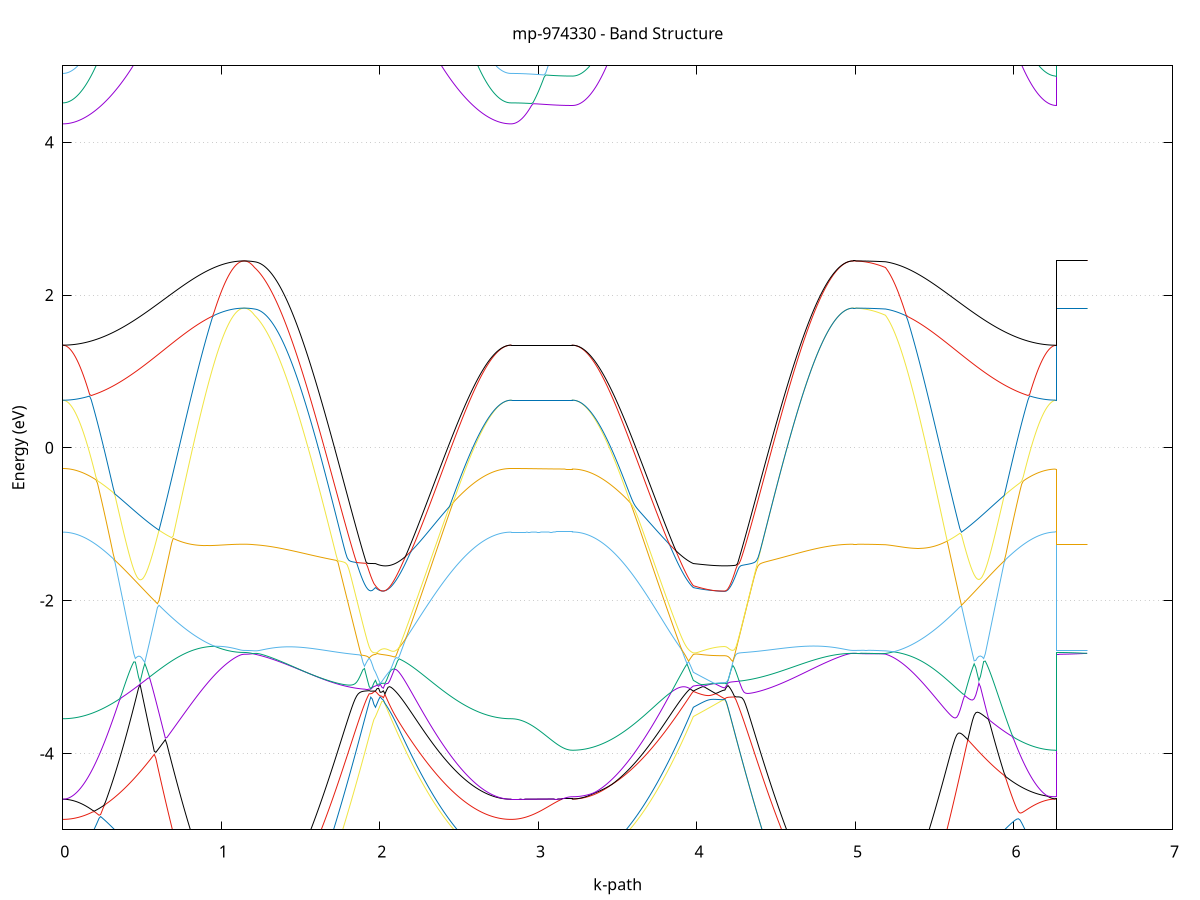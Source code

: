 set title 'mp-974330 - Band Structure'
set xlabel 'k-path'
set ylabel 'Energy (eV)'
set grid y
set yrange [-5:5]
set terminal png size 800,600
set output 'mp-974330_bands_gnuplot.png'
plot '-' using 1:2 with lines notitle, '-' using 1:2 with lines notitle, '-' using 1:2 with lines notitle, '-' using 1:2 with lines notitle, '-' using 1:2 with lines notitle, '-' using 1:2 with lines notitle, '-' using 1:2 with lines notitle, '-' using 1:2 with lines notitle, '-' using 1:2 with lines notitle, '-' using 1:2 with lines notitle, '-' using 1:2 with lines notitle, '-' using 1:2 with lines notitle, '-' using 1:2 with lines notitle, '-' using 1:2 with lines notitle, '-' using 1:2 with lines notitle, '-' using 1:2 with lines notitle, '-' using 1:2 with lines notitle, '-' using 1:2 with lines notitle, '-' using 1:2 with lines notitle, '-' using 1:2 with lines notitle, '-' using 1:2 with lines notitle, '-' using 1:2 with lines notitle, '-' using 1:2 with lines notitle, '-' using 1:2 with lines notitle, '-' using 1:2 with lines notitle, '-' using 1:2 with lines notitle, '-' using 1:2 with lines notitle, '-' using 1:2 with lines notitle, '-' using 1:2 with lines notitle, '-' using 1:2 with lines notitle, '-' using 1:2 with lines notitle, '-' using 1:2 with lines notitle, '-' using 1:2 with lines notitle, '-' using 1:2 with lines notitle, '-' using 1:2 with lines notitle, '-' using 1:2 with lines notitle, '-' using 1:2 with lines notitle, '-' using 1:2 with lines notitle, '-' using 1:2 with lines notitle, '-' using 1:2 with lines notitle, '-' using 1:2 with lines notitle, '-' using 1:2 with lines notitle, '-' using 1:2 with lines notitle, '-' using 1:2 with lines notitle, '-' using 1:2 with lines notitle, '-' using 1:2 with lines notitle, '-' using 1:2 with lines notitle, '-' using 1:2 with lines notitle
0.000000 -17.336843
0.009949 -17.336643
0.019899 -17.335843
0.029848 -17.334543
0.039797 -17.332643
0.049747 -17.330343
0.059696 -17.327443
0.069646 -17.324043
0.079595 -17.320143
0.089544 -17.315643
0.099494 -17.310743
0.109443 -17.305243
0.119392 -17.299243
0.129342 -17.292743
0.139291 -17.285643
0.149240 -17.278143
0.159190 -17.270043
0.169139 -17.261543
0.179089 -17.252443
0.189038 -17.242843
0.198987 -17.232843
0.208937 -17.222243
0.218886 -17.211143
0.228835 -17.199643
0.238785 -17.187543
0.248734 -17.175043
0.258684 -17.162043
0.268633 -17.148543
0.278582 -17.134643
0.288532 -17.120243
0.298481 -17.105343
0.308430 -17.089943
0.318380 -17.074143
0.328329 -17.057943
0.338278 -17.041243
0.348228 -17.024043
0.358177 -17.006543
0.368127 -16.988543
0.378076 -16.970143
0.388025 -16.951243
0.397975 -16.932043
0.407924 -16.912443
0.417873 -16.892343
0.427823 -16.871943
0.437772 -16.851143
0.447721 -16.829943
0.457671 -16.808443
0.467620 -16.786643
0.477570 -16.764343
0.487519 -16.741843
0.497468 -16.718943
0.507418 -16.695743
0.517367 -16.672343
0.527316 -16.648543
0.537266 -16.624443
0.547215 -16.600143
0.557164 -16.575643
0.567114 -16.550743
0.577063 -16.525743
0.587013 -16.500543
0.596962 -16.475043
0.606911 -16.449443
0.616861 -16.423643
0.626810 -16.397743
0.636759 -16.371643
0.646709 -16.345443
0.656658 -16.319143
0.666607 -16.292743
0.676557 -16.266343
0.686506 -16.239843
0.696456 -16.213343
0.706405 -16.186843
0.716354 -16.160343
0.726304 -16.133843
0.736253 -16.107443
0.746202 -16.081143
0.756152 -16.054943
0.766101 -16.028943
0.776051 -16.003043
0.786000 -15.977343
0.795949 -15.951843
0.805899 -15.926643
0.815848 -15.901643
0.825797 -15.876943
0.835747 -15.852643
0.845696 -15.828643
0.855645 -15.804943
0.865595 -15.781743
0.875544 -15.759043
0.885494 -15.736743
0.895443 -15.714943
0.905392 -15.693743
0.915342 -15.673043
0.925291 -15.652943
0.935240 -15.633443
0.945190 -15.614643
0.955139 -15.596543
0.965088 -15.579143
0.975038 -15.562443
0.984987 -15.546543
0.994937 -15.531543
1.004886 -15.517243
1.014835 -15.503843
1.024785 -15.491343
1.034734 -15.479743
1.044683 -15.469043
1.054633 -15.459243
1.064582 -15.450443
1.074531 -15.442643
1.084481 -15.435843
1.094430 -15.430143
1.104380 -15.425343
1.114329 -15.421643
1.124278 -15.418943
1.134228 -15.417343
1.144177 -15.416843
1.144177 -15.416843
1.153520 -15.417243
1.162864 -15.418643
1.172207 -15.420943
1.181550 -15.424243
1.190893 -15.428343
1.200237 -15.433443
1.209580 -15.439443
1.209580 -15.439443
1.219486 -15.444343
1.229393 -15.449443
1.239300 -15.454843
1.249206 -15.460443
1.259113 -15.466343
1.269019 -15.472343
1.278926 -15.478543
1.288833 -15.485043
1.298739 -15.491643
1.308646 -15.498443
1.318552 -15.505443
1.328459 -15.512643
1.338366 -15.519943
1.348272 -15.527343
1.358179 -15.534943
1.368085 -15.542643
1.377992 -15.550443
1.387899 -15.558443
1.397805 -15.566443
1.407712 -15.574543
1.417619 -15.582743
1.427525 -15.591043
1.437432 -15.599343
1.447338 -15.607743
1.457245 -15.616243
1.467152 -15.624643
1.477058 -15.633143
1.486965 -15.641643
1.496871 -15.650043
1.506778 -15.658543
1.516685 -15.666943
1.526591 -15.675443
1.536498 -15.683743
1.546404 -15.692143
1.556311 -15.700443
1.566218 -15.708643
1.576124 -15.716743
1.586031 -15.724743
1.595937 -15.732743
1.605844 -15.740643
1.615751 -15.748343
1.625657 -15.755943
1.635564 -15.763443
1.645470 -15.770843
1.655377 -15.778043
1.665284 -15.785143
1.675190 -15.792143
1.685097 -15.798843
1.695003 -15.805443
1.704910 -15.811843
1.714817 -15.818143
1.724723 -15.824243
1.734630 -15.830043
1.744536 -15.835743
1.754443 -15.841243
1.764350 -15.846443
1.774256 -15.851543
1.784163 -15.856343
1.794070 -15.860943
1.803976 -15.865343
1.813883 -15.869543
1.823789 -15.873443
1.833696 -15.877143
1.843603 -15.880543
1.853509 -15.883743
1.863416 -15.886743
1.873322 -15.889443
1.883229 -15.891843
1.893136 -15.894043
1.903042 -15.896043
1.912949 -15.897743
1.922855 -15.899143
1.932762 -15.900343
1.942669 -15.901243
1.952575 -15.901843
1.962482 -15.902243
1.972388 -15.902443
1.972388 -15.902443
1.982334 -15.868143
1.992279 -15.833543
2.002225 -15.798743
2.012170 -15.763743
2.022115 -15.756343
2.032061 -15.790943
2.042006 -15.825543
2.051951 -15.859943
2.061897 -15.894143
2.071842 -15.928143
2.081788 -15.961943
2.091733 -15.995443
2.101678 -16.028643
2.111624 -16.061543
2.121569 -16.094243
2.131514 -16.126643
2.141460 -16.158643
2.151405 -16.190443
2.161351 -16.221843
2.171296 -16.252943
2.181241 -16.283643
2.191187 -16.314043
2.201132 -16.344143
2.211077 -16.373843
2.221023 -16.403143
2.230968 -16.432043
2.240913 -16.460643
2.250859 -16.488843
2.260804 -16.516543
2.270750 -16.543943
2.280695 -16.570943
2.290640 -16.597543
2.300586 -16.623743
2.310531 -16.649543
2.320476 -16.674843
2.330422 -16.699743
2.340367 -16.724243
2.350313 -16.748343
2.360258 -16.771943
2.370203 -16.795143
2.380149 -16.817843
2.390094 -16.840143
2.400039 -16.862043
2.409985 -16.883343
2.419930 -16.904343
2.429876 -16.924743
2.439821 -16.944743
2.449766 -16.964243
2.459712 -16.983343
2.469657 -17.001843
2.479602 -17.019943
2.489548 -17.037643
2.499493 -17.054743
2.509439 -17.071343
2.519384 -17.087543
2.529329 -17.103243
2.539275 -17.118343
2.549220 -17.133043
2.559165 -17.147243
2.569111 -17.160943
2.579056 -17.174143
2.589002 -17.186743
2.598947 -17.198943
2.608892 -17.210643
2.618838 -17.221843
2.628783 -17.232443
2.638728 -17.242643
2.648674 -17.252243
2.658619 -17.261343
2.668565 -17.269943
2.678510 -17.278043
2.688455 -17.285643
2.698401 -17.292643
2.708346 -17.299143
2.718291 -17.305243
2.728237 -17.310743
2.738182 -17.315643
2.748128 -17.320143
2.758073 -17.324043
2.768018 -17.327443
2.777964 -17.330343
2.787909 -17.332743
2.797854 -17.334543
2.807800 -17.335843
2.817745 -17.336643
2.827690 -17.336843
2.827690 -17.336843
2.837610 -17.336843
2.847530 -17.336843
2.857449 -17.336843
2.867369 -17.336843
2.877289 -17.336843
2.887208 -17.336843
2.897128 -17.336843
2.907047 -17.336743
2.916967 -17.336743
2.926887 -17.336743
2.936806 -17.336643
2.946726 -17.336643
2.956646 -17.336543
2.966565 -17.336543
2.976485 -17.336543
2.986404 -17.336443
2.996324 -17.336443
3.006244 -17.336343
3.016163 -17.336343
3.026083 -17.336243
3.036002 -17.336243
3.045922 -17.336143
3.055842 -17.336143
3.065761 -17.336043
3.075681 -17.336043
3.085601 -17.335943
3.095520 -17.335943
3.105440 -17.335843
3.115359 -17.335843
3.125279 -17.335843
3.135199 -17.335743
3.145118 -17.335743
3.155038 -17.335743
3.164958 -17.335743
3.174877 -17.335643
3.184797 -17.335643
3.194716 -17.335643
3.204636 -17.335643
3.214556 -17.335643
3.214556 -17.335643
3.224462 -17.335443
3.234369 -17.334643
3.244275 -17.333343
3.254182 -17.331543
3.264089 -17.329143
3.273995 -17.326343
3.283902 -17.322943
3.293808 -17.319043
3.303715 -17.314643
3.313622 -17.309643
3.323528 -17.304243
3.333435 -17.298243
3.343342 -17.291743
3.353248 -17.284743
3.363155 -17.277243
3.373061 -17.269243
3.382968 -17.260743
3.392875 -17.251643
3.402781 -17.242143
3.412688 -17.232043
3.422594 -17.221443
3.432501 -17.210343
3.442408 -17.198843
3.452314 -17.186743
3.462221 -17.174143
3.472127 -17.161043
3.482034 -17.147443
3.491941 -17.133443
3.501847 -17.118843
3.511754 -17.103743
3.521660 -17.088243
3.531567 -17.072243
3.541474 -17.055643
3.551380 -17.038643
3.561287 -17.021243
3.571193 -17.003243
3.581100 -16.984843
3.591007 -16.965943
3.600913 -16.946543
3.610820 -16.926643
3.620726 -16.906343
3.630633 -16.885643
3.640540 -16.864443
3.650446 -16.842743
3.660353 -16.820643
3.670260 -16.798043
3.680166 -16.775043
3.690073 -16.751543
3.699979 -16.727643
3.709886 -16.703343
3.719793 -16.678643
3.729699 -16.653443
3.739606 -16.627843
3.749512 -16.601843
3.759419 -16.575443
3.769326 -16.548643
3.779232 -16.521443
3.789139 -16.493843
3.799045 -16.465843
3.808952 -16.437543
3.818859 -16.408743
3.828765 -16.379643
3.838672 -16.350143
3.848578 -16.320243
3.858485 -16.290043
3.868392 -16.259543
3.878298 -16.228643
3.888205 -16.197443
3.898111 -16.165843
3.908018 -16.133943
3.917925 -16.101743
3.927831 -16.069243
3.937738 -16.036443
3.947644 -16.003343
3.957551 -15.969943
3.967458 -15.936343
3.977364 -15.902443
3.977364 -15.902443
3.987308 -15.894443
3.997253 -15.886543
4.007197 -15.878543
4.017141 -15.870543
4.027085 -15.862543
4.037030 -15.854643
4.046974 -15.846643
4.056918 -15.838643
4.066862 -15.830643
4.076806 -15.822643
4.086751 -15.814643
4.096695 -15.806643
4.106639 -15.798543
4.116583 -15.790543
4.126527 -15.782543
4.136472 -15.774543
4.146416 -15.766543
4.156360 -15.758543
4.166304 -15.750643
4.176248 -15.744143
4.176248 -15.744143
4.186237 -15.744043
4.196225 -15.743743
4.206213 -15.743143
4.216202 -15.742343
4.226190 -15.741343
4.236178 -15.740143
4.246167 -15.738643
4.256155 -15.737043
4.266143 -15.735143
4.276132 -15.733043
4.286120 -15.730743
4.296109 -15.728243
4.306097 -15.725543
4.316085 -15.722643
4.326074 -15.719543
4.336062 -15.716243
4.346050 -15.712743
4.356039 -15.709043
4.366027 -15.705143
4.376015 -15.701143
4.386004 -15.696843
4.395992 -15.692543
4.405980 -15.687943
4.415969 -15.683243
4.425957 -15.678343
4.435945 -15.673343
4.445934 -15.668243
4.455922 -15.662943
4.465910 -15.657543
4.475899 -15.652043
4.485887 -15.646343
4.495875 -15.640643
4.505864 -15.634843
4.515852 -15.628843
4.525840 -15.622843
4.535829 -15.616843
4.545817 -15.610643
4.555805 -15.604443
4.565794 -15.598243
4.575782 -15.591943
4.585770 -15.585643
4.595759 -15.579243
4.605747 -15.572943
4.615735 -15.566643
4.625724 -15.560243
4.635712 -15.553943
4.645700 -15.547643
4.655689 -15.541443
4.665677 -15.535243
4.675665 -15.529043
4.685654 -15.522943
4.695642 -15.516943
4.705630 -15.511043
4.715619 -15.505243
4.725607 -15.499543
4.735595 -15.493943
4.745584 -15.488543
4.755572 -15.483143
4.765560 -15.477943
4.775549 -15.472943
4.785537 -15.468143
4.795525 -15.463443
4.805514 -15.458943
4.815502 -15.454543
4.825490 -15.450443
4.835479 -15.446543
4.845467 -15.442843
4.855455 -15.439343
4.865444 -15.436143
4.875432 -15.433143
4.885420 -15.430343
4.895409 -15.427843
4.905397 -15.425543
4.915385 -15.423543
4.925374 -15.421743
4.935362 -15.420243
4.945350 -15.419043
4.955339 -15.418043
4.965327 -15.417343
4.975315 -15.416943
4.985304 -15.416843
4.985304 -15.416843
4.995027 -15.416843
5.004750 -15.417043
5.014474 -15.417343
5.024197 -15.417643
5.033921 -15.418143
5.043644 -15.418643
5.053367 -15.419343
5.063091 -15.420143
5.072814 -15.421043
5.082537 -15.421943
5.092261 -15.423043
5.101984 -15.424243
5.111707 -15.425543
5.121431 -15.426943
5.131154 -15.428343
5.140877 -15.429943
5.150601 -15.431643
5.160324 -15.433443
5.170047 -15.435343
5.179771 -15.437343
5.189494 -15.439443
5.189494 -15.439443
5.199483 -15.446743
5.209471 -15.455143
5.219460 -15.464443
5.229449 -15.474743
5.239437 -15.485943
5.249426 -15.498143
5.259415 -15.511243
5.269403 -15.525143
5.279392 -15.539943
5.289381 -15.555543
5.299369 -15.571943
5.309358 -15.589143
5.319347 -15.606943
5.329335 -15.625643
5.339324 -15.644843
5.349313 -15.664843
5.359301 -15.685343
5.369290 -15.706443
5.379278 -15.728143
5.389267 -15.750343
5.399256 -15.772943
5.409244 -15.796143
5.419233 -15.819643
5.429222 -15.843643
5.439210 -15.867943
5.449199 -15.892643
5.459188 -15.917643
5.469176 -15.942843
5.479165 -15.968343
5.489154 -15.994143
5.499142 -16.020043
5.509131 -16.046143
5.519120 -16.072343
5.529108 -16.098743
5.539097 -16.125143
5.549086 -16.151743
5.559074 -16.178243
5.569063 -16.204943
5.579051 -16.231543
5.589040 -16.258143
5.599029 -16.284643
5.609017 -16.311143
5.619006 -16.337543
5.628995 -16.363843
5.638983 -16.390143
5.648972 -16.416143
5.658961 -16.442143
5.668949 -16.467843
5.678938 -16.493443
5.688927 -16.518843
5.698915 -16.544043
5.708904 -16.568943
5.718893 -16.593743
5.728881 -16.618143
5.738870 -16.642343
5.748859 -16.666243
5.758847 -16.689943
5.768836 -16.713243
5.778825 -16.736243
5.788813 -16.758943
5.798802 -16.781343
5.808790 -16.803343
5.818779 -16.825043
5.828768 -16.846343
5.838756 -16.867243
5.848745 -16.887843
5.858734 -16.907943
5.868722 -16.927743
5.878711 -16.947143
5.888700 -16.966143
5.898688 -16.984643
5.908677 -17.002743
5.918666 -17.020443
5.928654 -17.037743
5.938643 -17.054543
5.948632 -17.070943
5.958620 -17.086843
5.968609 -17.102343
5.978598 -17.117343
5.988586 -17.131843
5.998575 -17.145943
6.008563 -17.159443
6.018552 -17.172543
6.028541 -17.185243
6.038529 -17.197343
6.048518 -17.208943
6.058507 -17.220143
6.068495 -17.230743
6.078484 -17.240943
6.088473 -17.250543
6.098461 -17.259643
6.108450 -17.268343
6.118439 -17.276443
6.128427 -17.284043
6.138416 -17.291143
6.148405 -17.297643
6.158393 -17.303743
6.168382 -17.309243
6.178371 -17.314243
6.188359 -17.318743
6.198348 -17.322743
6.208337 -17.326143
6.218325 -17.329043
6.228314 -17.331443
6.238302 -17.333243
6.248291 -17.334643
6.258280 -17.335443
6.268268 -17.335643
6.268268 -15.416843
6.277940 -15.416843
6.287612 -15.416843
6.297283 -15.416843
6.306955 -15.416843
6.316627 -15.416843
6.326298 -15.416843
6.335970 -15.416843
6.345641 -15.416843
6.355313 -15.416843
6.364985 -15.416843
6.374656 -15.416843
6.384328 -15.416843
6.394000 -15.416843
6.403671 -15.416843
6.413343 -15.416843
6.423014 -15.416843
6.432686 -15.416843
6.442358 -15.416843
6.452029 -15.416843
6.461701 -15.416843
e
0.000000 -16.257843
0.009949 -16.257643
0.019899 -16.257143
0.029848 -16.256143
0.039797 -16.254843
0.049747 -16.253143
0.059696 -16.251143
0.069646 -16.248643
0.079595 -16.245843
0.089544 -16.242643
0.099494 -16.239143
0.109443 -16.235143
0.119392 -16.230943
0.129342 -16.226243
0.139291 -16.221243
0.149240 -16.215943
0.159190 -16.210243
0.169139 -16.204243
0.179089 -16.197843
0.189038 -16.191143
0.198987 -16.184043
0.208937 -16.176643
0.218886 -16.168943
0.228835 -16.160943
0.238785 -16.152643
0.248734 -16.144043
0.258684 -16.135043
0.268633 -16.125843
0.278582 -16.116343
0.288532 -16.106643
0.298481 -16.096543
0.308430 -16.086243
0.318380 -16.075743
0.328329 -16.064943
0.338278 -16.053843
0.348228 -16.042643
0.358177 -16.031143
0.368127 -16.019443
0.378076 -16.007643
0.388025 -15.995543
0.397975 -15.983343
0.407924 -15.970943
0.417873 -15.958343
0.427823 -15.945643
0.437772 -15.932843
0.447721 -15.919943
0.457671 -15.906943
0.467620 -15.893743
0.477570 -15.880543
0.487519 -15.867343
0.497468 -15.853943
0.507418 -15.840643
0.517367 -15.827243
0.527316 -15.813843
0.537266 -15.800443
0.547215 -15.787143
0.557164 -15.773743
0.567114 -15.760443
0.577063 -15.747243
0.587013 -15.734043
0.596962 -15.720943
0.606911 -15.707943
0.616861 -15.695143
0.626810 -15.682343
0.636759 -15.669743
0.646709 -15.657343
0.656658 -15.645043
0.666607 -15.632943
0.676557 -15.620943
0.686506 -15.609243
0.696456 -15.597743
0.706405 -15.586443
0.716354 -15.575343
0.726304 -15.564543
0.736253 -15.553943
0.746202 -15.543643
0.756152 -15.533543
0.766101 -15.523743
0.776051 -15.514143
0.786000 -15.504943
0.795949 -15.495943
0.805899 -15.487243
0.815848 -15.478843
0.825797 -15.470743
0.835747 -15.462843
0.845696 -15.455343
0.855645 -15.448043
0.865595 -15.441143
0.875544 -15.434443
0.885494 -15.428143
0.895443 -15.422043
0.905392 -15.416243
0.915342 -15.410643
0.925291 -15.405443
0.935240 -15.400443
0.945190 -15.395743
0.955139 -15.391343
0.965088 -15.387143
0.975038 -15.383243
0.984987 -15.379643
0.994937 -15.376243
1.004886 -15.373143
1.014835 -15.372943
1.024785 -15.379343
1.034734 -15.385343
1.044683 -15.390843
1.054633 -15.395743
1.064582 -15.400143
1.074531 -15.404043
1.084481 -15.407443
1.094430 -15.410343
1.104380 -15.412643
1.114329 -15.414443
1.124278 -15.415743
1.134228 -15.416543
1.144177 -15.416843
1.144177 -15.416843
1.153520 -15.416643
1.162864 -15.415943
1.172207 -15.414743
1.181550 -15.413143
1.190893 -15.411143
1.200237 -15.408543
1.209580 -15.405643
1.209580 -15.405643
1.219486 -15.403343
1.229393 -15.401343
1.239300 -15.399643
1.249206 -15.398143
1.259113 -15.397043
1.269019 -15.396143
1.278926 -15.395543
1.288833 -15.395343
1.298739 -15.395343
1.308646 -15.395643
1.318552 -15.396343
1.328459 -15.397443
1.338366 -15.398843
1.348272 -15.400643
1.358179 -15.402843
1.368085 -15.405543
1.377992 -15.408543
1.387899 -15.411843
1.397805 -15.415443
1.407712 -15.419343
1.417619 -15.423343
1.427525 -15.427643
1.437432 -15.431943
1.447338 -15.436443
1.457245 -15.441043
1.467152 -15.445743
1.477058 -15.450543
1.486965 -15.455443
1.496871 -15.460343
1.506778 -15.465343
1.516685 -15.470343
1.526591 -15.475343
1.536498 -15.480443
1.546404 -15.485543
1.556311 -15.490643
1.566218 -15.495743
1.576124 -15.500743
1.586031 -15.505843
1.595937 -15.510843
1.605844 -15.515943
1.615751 -15.520843
1.625657 -15.525743
1.635564 -15.530643
1.645470 -15.535443
1.655377 -15.540143
1.665284 -15.544843
1.675190 -15.549343
1.685097 -15.553843
1.695003 -15.558243
1.704910 -15.562543
1.714817 -15.566743
1.724723 -15.570843
1.734630 -15.574843
1.744536 -15.578643
1.754443 -15.582343
1.764350 -15.585943
1.774256 -15.589343
1.784163 -15.592643
1.794070 -15.595843
1.803976 -15.598843
1.813883 -15.601743
1.823789 -15.604443
1.833696 -15.606943
1.843603 -15.609343
1.853509 -15.611543
1.863416 -15.613643
1.873322 -15.615543
1.883229 -15.617243
1.893136 -15.618743
1.903042 -15.620143
1.912949 -15.621343
1.922855 -15.622343
1.932762 -15.623143
1.942669 -15.623743
1.952575 -15.624243
1.962482 -15.624543
1.972388 -15.624643
1.972388 -15.624643
1.982334 -15.632343
1.992279 -15.655843
2.002225 -15.687843
2.012170 -15.721843
2.022115 -15.728443
2.032061 -15.692943
2.042006 -15.657243
2.051951 -15.621443
2.061897 -15.614343
2.071842 -15.617643
2.081788 -15.621443
2.091733 -15.625943
2.101678 -15.630943
2.111624 -15.636443
2.121569 -15.642643
2.131514 -15.649343
2.141460 -15.656443
2.151405 -15.664143
2.161351 -15.672343
2.171296 -15.680943
2.181241 -15.690043
2.191187 -15.699443
2.201132 -15.709243
2.211077 -15.719443
2.221023 -15.729943
2.230968 -15.740843
2.240913 -15.751943
2.250859 -15.763243
2.260804 -15.774843
2.270750 -15.786643
2.280695 -15.798643
2.290640 -15.810743
2.300586 -15.823043
2.310531 -15.835443
2.320476 -15.847843
2.330422 -15.860343
2.340367 -15.872943
2.350313 -15.885543
2.360258 -15.898143
2.370203 -15.910743
2.380149 -15.923343
2.390094 -15.935843
2.400039 -15.948243
2.409985 -15.960643
2.419930 -15.972843
2.429876 -15.985043
2.439821 -15.997043
2.449766 -16.008843
2.459712 -16.020543
2.469657 -16.032143
2.479602 -16.043443
2.489548 -16.054543
2.499493 -16.065543
2.509439 -16.076243
2.519384 -16.086743
2.529329 -16.096943
2.539275 -16.106943
2.549220 -16.116643
2.559165 -16.126143
2.569111 -16.135243
2.579056 -16.144143
2.589002 -16.152743
2.598947 -16.161043
2.608892 -16.169043
2.618838 -16.176743
2.628783 -16.184143
2.638728 -16.191143
2.648674 -16.197843
2.658619 -16.204243
2.668565 -16.210243
2.678510 -16.215943
2.688455 -16.221343
2.698401 -16.226343
2.708346 -16.230943
2.718291 -16.235243
2.728237 -16.239143
2.738182 -16.242643
2.748128 -16.245843
2.758073 -16.248643
2.768018 -16.251143
2.777964 -16.253143
2.787909 -16.254843
2.797854 -16.256143
2.807800 -16.257143
2.817745 -16.257643
2.827690 -16.257843
2.827690 -16.257843
2.837610 -16.257843
2.847530 -16.257843
2.857449 -16.257943
2.867369 -16.257943
2.877289 -16.257943
2.887208 -16.258043
2.897128 -16.258043
2.907047 -16.258043
2.916967 -16.258143
2.926887 -16.258243
2.936806 -16.258243
2.946726 -16.258343
2.956646 -16.258443
2.966565 -16.258443
2.976485 -16.258543
2.986404 -16.258643
2.996324 -16.258743
3.006244 -16.258843
3.016163 -16.258843
3.026083 -16.258943
3.036002 -16.259043
3.045922 -16.259143
3.055842 -16.259243
3.065761 -16.259343
3.075681 -16.259343
3.085601 -16.259443
3.095520 -16.259543
3.105440 -16.259643
3.115359 -16.259643
3.125279 -16.259743
3.135199 -16.259743
3.145118 -16.259843
3.155038 -16.259843
3.164958 -16.259943
3.174877 -16.259943
3.184797 -16.259943
3.194716 -16.259943
3.204636 -16.259943
3.214556 -16.259943
3.214556 -16.259943
3.224462 -16.259843
3.234369 -16.259243
3.244275 -16.258343
3.254182 -16.257043
3.264089 -16.255343
3.273995 -16.253243
3.283902 -16.250843
3.293808 -16.248043
3.303715 -16.244843
3.313622 -16.241343
3.323528 -16.237443
3.333435 -16.233243
3.343342 -16.228643
3.353248 -16.223643
3.363155 -16.218343
3.373061 -16.212743
3.382968 -16.206743
3.392875 -16.200443
3.402781 -16.193743
3.412688 -16.186743
3.422594 -16.179443
3.432501 -16.171843
3.442408 -16.163843
3.452314 -16.155643
3.462221 -16.147043
3.472127 -16.138243
3.482034 -16.129143
3.491941 -16.119743
3.501847 -16.110043
3.511754 -16.100143
3.521660 -16.089943
3.531567 -16.079543
3.541474 -16.068843
3.551380 -16.058043
3.561287 -16.046943
3.571193 -16.035643
3.581100 -16.024243
3.591007 -16.012543
3.600913 -16.000743
3.610820 -15.988843
3.620726 -15.976743
3.630633 -15.964543
3.640540 -15.952243
3.650446 -15.939843
3.660353 -15.927443
3.670260 -15.914843
3.680166 -15.902343
3.690073 -15.889743
3.699979 -15.877243
3.709886 -15.864643
3.719793 -15.852143
3.729699 -15.839743
3.739606 -15.827443
3.749512 -15.815143
3.759419 -15.803043
3.769326 -15.791043
3.779232 -15.779243
3.789139 -15.767743
3.799045 -15.756343
3.808952 -15.745243
3.818859 -15.734443
3.828765 -15.723843
3.838672 -15.713643
3.848578 -15.703843
3.858485 -15.694343
3.868392 -15.685243
3.878298 -15.676643
3.888205 -15.668443
3.898111 -15.660843
3.908018 -15.653643
3.917925 -15.647043
3.927831 -15.641043
3.937738 -15.635643
3.947644 -15.630943
3.957551 -15.627143
3.967458 -15.624643
3.977364 -15.624643
3.977364 -15.624643
3.987308 -15.625343
3.997253 -15.626543
4.007197 -15.628343
4.017141 -15.631043
4.027085 -15.634643
4.037030 -15.639243
4.046974 -15.644743
4.056918 -15.650943
4.066862 -15.657743
4.076806 -15.664743
4.086751 -15.672143
4.096695 -15.679643
4.106639 -15.687243
4.116583 -15.695043
4.126527 -15.702843
4.136472 -15.710743
4.146416 -15.718543
4.156360 -15.726543
4.166304 -15.734343
4.176248 -15.740943
4.176248 -15.740943
4.186237 -15.740743
4.196225 -15.740443
4.206213 -15.739943
4.216202 -15.739143
4.226190 -15.738143
4.236178 -15.736943
4.246167 -15.735443
4.256155 -15.733843
4.266143 -15.731943
4.276132 -15.729843
4.286120 -15.727543
4.296109 -15.725043
4.306097 -15.722343
4.316085 -15.719443
4.326074 -15.716343
4.336062 -15.713043
4.346050 -15.709643
4.356039 -15.705943
4.366027 -15.702043
4.376015 -15.698043
4.386004 -15.693843
4.395992 -15.689443
4.405980 -15.684943
4.415969 -15.680243
4.425957 -15.675443
4.435945 -15.670443
4.445934 -15.665343
4.455922 -15.660043
4.465910 -15.654643
4.475899 -15.649143
4.485887 -15.643543
4.495875 -15.637843
4.505864 -15.632043
4.515852 -15.626143
4.525840 -15.620243
4.535829 -15.614143
4.545817 -15.608043
4.555805 -15.601943
4.565794 -15.595743
4.575782 -15.589543
4.585770 -15.583243
4.595759 -15.576943
4.605747 -15.570643
4.615735 -15.564343
4.625724 -15.558143
4.635712 -15.551843
4.645700 -15.545643
4.655689 -15.539443
4.665677 -15.533243
4.675665 -15.527243
4.685654 -15.521243
4.695642 -15.515243
4.705630 -15.509443
4.715619 -15.503743
4.725607 -15.498043
4.735595 -15.492543
4.745584 -15.487143
4.755572 -15.481943
4.765560 -15.476843
4.775549 -15.471843
4.785537 -15.467043
4.795525 -15.462443
4.805514 -15.458043
4.815502 -15.453743
4.825490 -15.449743
4.835479 -15.445943
4.845467 -15.442243
4.855455 -15.438843
4.865444 -15.435643
4.875432 -15.432743
4.885420 -15.430043
4.895409 -15.427543
4.905397 -15.425343
4.915385 -15.423343
4.925374 -15.421643
4.935362 -15.420143
4.945350 -15.418943
4.955339 -15.418043
4.965327 -15.417343
4.975315 -15.416943
4.985304 -15.416843
4.985304 -15.416843
4.995027 -15.416843
5.004750 -15.416743
5.014474 -15.416643
5.024197 -15.416443
5.033921 -15.416243
5.043644 -15.415943
5.053367 -15.415543
5.063091 -15.415243
5.072814 -15.414743
5.082537 -15.414243
5.092261 -15.413743
5.101984 -15.413143
5.111707 -15.412543
5.121431 -15.411843
5.131154 -15.411143
5.140877 -15.410343
5.150601 -15.409443
5.160324 -15.408543
5.170047 -15.407643
5.179771 -15.406643
5.189494 -15.405643
5.189494 -15.405643
5.199483 -15.401943
5.209471 -15.397643
5.219460 -15.392943
5.229449 -15.387643
5.239437 -15.381943
5.249426 -15.375643
5.259415 -15.372543
5.269403 -15.375643
5.279392 -15.378943
5.289381 -15.382543
5.299369 -15.386443
5.309358 -15.390543
5.319347 -15.394943
5.329335 -15.399543
5.339324 -15.404443
5.349313 -15.409643
5.359301 -15.415143
5.369290 -15.420843
5.379278 -15.426943
5.389267 -15.433243
5.399256 -15.439843
5.409244 -15.446743
5.419233 -15.453943
5.429222 -15.461443
5.439210 -15.469243
5.449199 -15.477343
5.459188 -15.485643
5.469176 -15.494343
5.479165 -15.503243
5.489154 -15.512543
5.499142 -15.522043
5.509131 -15.531843
5.519120 -15.541843
5.529108 -15.552243
5.539097 -15.562743
5.549086 -15.573643
5.559074 -15.584643
5.569063 -15.595943
5.579051 -15.607543
5.589040 -15.619243
5.599029 -15.631143
5.609017 -15.643343
5.619006 -15.655643
5.628995 -15.668143
5.638983 -15.680743
5.648972 -15.693543
5.658961 -15.706443
5.668949 -15.719443
5.678938 -15.732643
5.688927 -15.745843
5.698915 -15.759143
5.708904 -15.772443
5.718893 -15.785843
5.728881 -15.799343
5.738870 -15.812743
5.748859 -15.826243
5.758847 -15.839643
5.768836 -15.853143
5.778825 -15.866543
5.788813 -15.879843
5.798802 -15.893143
5.808790 -15.906343
5.818779 -15.919443
5.828768 -15.932443
5.838756 -15.945343
5.848745 -15.958143
5.858734 -15.970743
5.868722 -15.983243
5.878711 -15.995543
5.888700 -16.007743
5.898688 -16.019643
5.908677 -16.031443
5.918666 -16.042943
5.928654 -16.054343
5.938643 -16.065443
5.948632 -16.076343
5.958620 -16.086943
5.968609 -16.097343
5.978598 -16.107443
5.988586 -16.117343
5.998575 -16.126843
6.008563 -16.136143
6.018552 -16.145143
6.028541 -16.153843
6.038529 -16.162243
6.048518 -16.170343
6.058507 -16.178143
6.068495 -16.185543
6.078484 -16.192643
6.088473 -16.199443
6.098461 -16.205843
6.108450 -16.211943
6.118439 -16.217643
6.128427 -16.223043
6.138416 -16.228143
6.148405 -16.232843
6.158393 -16.237143
6.168382 -16.241043
6.178371 -16.244643
6.188359 -16.247843
6.198348 -16.250643
6.208337 -16.253143
6.218325 -16.255243
6.228314 -16.256943
6.238302 -16.258243
6.248291 -16.259243
6.258280 -16.259843
6.268268 -16.259943
6.268268 -15.416843
6.277940 -15.416843
6.287612 -15.416843
6.297283 -15.416843
6.306955 -15.416843
6.316627 -15.416843
6.326298 -15.416843
6.335970 -15.416843
6.345641 -15.416843
6.355313 -15.416843
6.364985 -15.416843
6.374656 -15.416843
6.384328 -15.416843
6.394000 -15.416843
6.403671 -15.416843
6.413343 -15.416843
6.423014 -15.416843
6.432686 -15.416843
6.442358 -15.416843
6.452029 -15.416843
6.461701 -15.416843
e
0.000000 -13.505243
0.009949 -13.505743
0.019899 -13.507343
0.029848 -13.509943
0.039797 -13.513643
0.049747 -13.518343
0.059696 -13.524143
0.069646 -13.530843
0.079595 -13.538643
0.089544 -13.547343
0.099494 -13.557043
0.109443 -13.567643
0.119392 -13.579243
0.129342 -13.591743
0.139291 -13.605143
0.149240 -13.619343
0.159190 -13.634343
0.169139 -13.650243
0.179089 -13.666843
0.189038 -13.684243
0.198987 -13.702243
0.208937 -13.721043
0.218886 -13.740443
0.228835 -13.760543
0.238785 -13.781143
0.248734 -13.802443
0.258684 -13.824143
0.268633 -13.846343
0.278582 -13.869043
0.288532 -13.892243
0.298481 -13.915843
0.308430 -13.939743
0.318380 -13.964043
0.328329 -13.988643
0.338278 -14.013543
0.348228 -14.038743
0.358177 -14.064143
0.368127 -14.089743
0.378076 -14.115543
0.388025 -14.141543
0.397975 -14.167643
0.407924 -14.193843
0.417873 -14.220143
0.427823 -14.246543
0.437772 -14.272943
0.447721 -14.299343
0.457671 -14.325743
0.467620 -14.352043
0.477570 -14.378443
0.487519 -14.404743
0.497468 -14.430843
0.507418 -14.456943
0.517367 -14.482943
0.527316 -14.508743
0.537266 -14.534443
0.547215 -14.559943
0.557164 -14.585243
0.567114 -14.610443
0.577063 -14.635343
0.587013 -14.660043
0.596962 -14.684443
0.606911 -14.708643
0.616861 -14.732543
0.626810 -14.756243
0.636759 -14.779543
0.646709 -14.802643
0.656658 -14.825343
0.666607 -14.847843
0.676557 -14.869943
0.686506 -14.891643
0.696456 -14.913043
0.706405 -14.934043
0.716354 -14.954743
0.726304 -14.975043
0.736253 -14.994943
0.746202 -15.014543
0.756152 -15.033643
0.766101 -15.052343
0.776051 -15.070643
0.786000 -15.088543
0.795949 -15.106043
0.805899 -15.123043
0.815848 -15.139643
0.825797 -15.155743
0.835747 -15.171443
0.845696 -15.186743
0.855645 -15.201543
0.865595 -15.215843
0.875544 -15.229743
0.885494 -15.243143
0.895443 -15.256043
0.905392 -15.268543
0.915342 -15.280443
0.925291 -15.291943
0.935240 -15.302943
0.945190 -15.313443
0.955139 -15.323443
0.965088 -15.332943
0.975038 -15.341943
0.984987 -15.350443
0.994937 -15.358443
1.004886 -15.365943
1.014835 -15.370243
1.024785 -15.367543
1.034734 -15.365143
1.044683 -15.362943
1.054633 -15.360943
1.064582 -15.359243
1.074531 -15.357643
1.084481 -15.356343
1.094430 -15.355243
1.104380 -15.354443
1.114329 -15.353743
1.124278 -15.353243
1.134228 -15.352943
1.144177 -15.352843
1.144177 -15.352843
1.153520 -15.352943
1.162864 -15.353243
1.172207 -15.353643
1.181550 -15.354343
1.190893 -15.355143
1.200237 -15.356143
1.209580 -15.357343
1.209580 -15.357343
1.219486 -15.358443
1.229393 -15.359643
1.239300 -15.361143
1.249206 -15.362743
1.259113 -15.364543
1.269019 -15.366543
1.278926 -15.368643
1.288833 -15.370843
1.298739 -15.373243
1.308646 -15.375743
1.318552 -15.378343
1.328459 -15.380943
1.338366 -15.383543
1.348272 -15.386143
1.358179 -15.388743
1.368085 -15.391243
1.377992 -15.393743
1.387899 -15.396143
1.397805 -15.398743
1.407712 -15.401343
1.417619 -15.403943
1.427525 -15.406743
1.437432 -15.409643
1.447338 -15.412643
1.457245 -15.415743
1.467152 -15.418943
1.477058 -15.422343
1.486965 -15.425743
1.496871 -15.429243
1.506778 -15.432843
1.516685 -15.436543
1.526591 -15.440343
1.536498 -15.444143
1.546404 -15.448043
1.556311 -15.452043
1.566218 -15.456043
1.576124 -15.460043
1.586031 -15.464143
1.595937 -15.468143
1.605844 -15.472243
1.615751 -15.476343
1.625657 -15.480343
1.635564 -15.484443
1.645470 -15.488443
1.655377 -15.492443
1.665284 -15.496443
1.675190 -15.500343
1.685097 -15.504243
1.695003 -15.508043
1.704910 -15.511743
1.714817 -15.515343
1.724723 -15.518943
1.734630 -15.522443
1.744536 -15.525843
1.754443 -15.529143
1.764350 -15.532343
1.774256 -15.535343
1.784163 -15.538343
1.794070 -15.541143
1.803976 -15.543843
1.813883 -15.546443
1.823789 -15.548843
1.833696 -15.551243
1.843603 -15.553343
1.853509 -15.555343
1.863416 -15.557243
1.873322 -15.558943
1.883229 -15.560543
1.893136 -15.561943
1.903042 -15.563143
1.912949 -15.564243
1.922855 -15.565143
1.932762 -15.565943
1.942669 -15.566443
1.952575 -15.566943
1.962482 -15.567143
1.972388 -15.567243
1.972388 -15.567243
1.982334 -15.592943
1.992279 -15.603243
2.002225 -15.605643
2.012170 -15.606343
2.022115 -15.607043
2.032061 -15.608143
2.042006 -15.609643
2.051951 -15.611743
2.061897 -15.585343
2.071842 -15.549143
2.081788 -15.512743
2.091733 -15.476143
2.101678 -15.439543
2.111624 -15.402743
2.121569 -15.365843
2.131514 -15.328743
2.141460 -15.291643
2.151405 -15.254443
2.161351 -15.217243
2.171296 -15.179943
2.181241 -15.142643
2.191187 -15.105243
2.201132 -15.067943
2.211077 -15.030543
2.221023 -14.993243
2.230968 -14.955943
2.240913 -14.918743
2.250859 -14.881543
2.260804 -14.844543
2.270750 -14.807543
2.280695 -14.770643
2.290640 -14.733943
2.300586 -14.697443
2.310531 -14.661043
2.320476 -14.624843
2.330422 -14.588943
2.340367 -14.553143
2.350313 -14.517643
2.360258 -14.482443
2.370203 -14.447543
2.380149 -14.412843
2.390094 -14.378543
2.400039 -14.344643
2.409985 -14.311043
2.419930 -14.277843
2.429876 -14.245043
2.439821 -14.212743
2.449766 -14.180843
2.459712 -14.149343
2.469657 -14.118443
2.479602 -14.088043
2.489548 -14.058143
2.499493 -14.028843
2.509439 -14.000143
2.519384 -13.972043
2.529329 -13.944543
2.539275 -13.917643
2.549220 -13.891543
2.559165 -13.866043
2.569111 -13.841243
2.579056 -13.817243
2.589002 -13.793943
2.598947 -13.771443
2.608892 -13.749643
2.618838 -13.728743
2.628783 -13.708643
2.638728 -13.689443
2.648674 -13.671143
2.658619 -13.653643
2.668565 -13.637043
2.678510 -13.621443
2.688455 -13.606743
2.698401 -13.592943
2.708346 -13.580143
2.718291 -13.568243
2.728237 -13.557443
2.738182 -13.547643
2.748128 -13.538743
2.758073 -13.530943
2.768018 -13.524143
2.777964 -13.518343
2.787909 -13.513643
2.797854 -13.509943
2.807800 -13.507343
2.817745 -13.505743
2.827690 -13.505243
2.827690 -13.505243
2.837610 -13.505243
2.847530 -13.505243
2.857449 -13.505243
2.867369 -13.505243
2.877289 -13.505243
2.887208 -13.505243
2.897128 -13.505243
2.907047 -13.505243
2.916967 -13.505243
2.926887 -13.505243
2.936806 -13.505243
2.946726 -13.505243
2.956646 -13.505243
2.966565 -13.505243
2.976485 -13.505243
2.986404 -13.505243
2.996324 -13.505243
3.006244 -13.505243
3.016163 -13.505243
3.026083 -13.505243
3.036002 -13.505243
3.045922 -13.505243
3.055842 -13.505243
3.065761 -13.505243
3.075681 -13.505243
3.085601 -13.505243
3.095520 -13.505243
3.105440 -13.505243
3.115359 -13.505243
3.125279 -13.505243
3.135199 -13.505243
3.145118 -13.505243
3.155038 -13.505243
3.164958 -13.505243
3.174877 -13.505243
3.184797 -13.505243
3.194716 -13.505243
3.204636 -13.505243
3.214556 -13.505243
3.214556 -13.505243
3.224462 -13.505743
3.234369 -13.507343
3.244275 -13.509943
3.254182 -13.513643
3.264089 -13.518343
3.273995 -13.524043
3.283902 -13.530743
3.293808 -13.538543
3.303715 -13.547243
3.313622 -13.557043
3.323528 -13.567843
3.333435 -13.579543
3.343342 -13.592243
3.353248 -13.605943
3.363155 -13.620543
3.373061 -13.636043
3.382968 -13.652543
3.392875 -13.669843
3.402781 -13.688043
3.412688 -13.707143
3.422594 -13.727143
3.432501 -13.747843
3.442408 -13.769443
3.452314 -13.791743
3.462221 -13.814943
3.472127 -13.838743
3.482034 -13.863343
3.491941 -13.888743
3.501847 -13.914743
3.511754 -13.941343
3.521660 -13.968643
3.531567 -13.996643
3.541474 -14.025143
3.551380 -14.054243
3.561287 -14.083943
3.571193 -14.114143
3.581100 -14.144943
3.591007 -14.176143
3.600913 -14.207843
3.610820 -14.240043
3.620726 -14.272643
3.630633 -14.305643
3.640540 -14.339043
3.650446 -14.372743
3.660353 -14.406843
3.670260 -14.441343
3.680166 -14.476043
3.690073 -14.511043
3.699979 -14.546343
3.709886 -14.581943
3.719793 -14.617743
3.729699 -14.653743
3.739606 -14.689943
3.749512 -14.726243
3.759419 -14.762843
3.769326 -14.799443
3.779232 -14.836243
3.789139 -14.873143
3.799045 -14.910143
3.808952 -14.947143
3.818859 -14.984243
3.828765 -15.021443
3.838672 -15.058543
3.848578 -15.095743
3.858485 -15.132943
3.868392 -15.170043
3.878298 -15.207143
3.888205 -15.244143
3.898111 -15.281143
3.908018 -15.318043
3.917925 -15.354743
3.927831 -15.391343
3.937738 -15.427643
3.947644 -15.463843
3.957551 -15.499443
3.967458 -15.534343
3.977364 -15.567243
3.977364 -15.567243
3.987308 -15.574243
3.997253 -15.580743
4.007197 -15.586743
4.017141 -15.591843
4.027085 -15.595943
4.037030 -15.599143
4.046974 -15.601543
4.056918 -15.603143
4.066862 -15.604243
4.076806 -15.605043
4.086751 -15.605643
4.096695 -15.606043
4.106639 -15.606243
4.116583 -15.606443
4.126527 -15.606643
4.136472 -15.606643
4.146416 -15.606743
4.156360 -15.606743
4.166304 -15.606843
4.176248 -15.606843
4.176248 -15.606843
4.186237 -15.606743
4.196225 -15.606443
4.206213 -15.606043
4.216202 -15.605343
4.226190 -15.604543
4.236178 -15.603543
4.246167 -15.602443
4.256155 -15.601143
4.266143 -15.599643
4.276132 -15.597943
4.286120 -15.596043
4.296109 -15.594043
4.306097 -15.591943
4.316085 -15.589543
4.326074 -15.587043
4.336062 -15.584443
4.346050 -15.581643
4.356039 -15.578643
4.366027 -15.575543
4.376015 -15.572343
4.386004 -15.568943
4.395992 -15.565443
4.405980 -15.561843
4.415969 -15.558143
4.425957 -15.554243
4.435945 -15.550243
4.445934 -15.546143
4.455922 -15.542043
4.465910 -15.537743
4.475899 -15.533343
4.485887 -15.528843
4.495875 -15.524343
4.505864 -15.519743
4.515852 -15.515043
4.525840 -15.510343
4.535829 -15.505543
4.545817 -15.500743
4.555805 -15.495843
4.565794 -15.491043
4.575782 -15.486043
4.585770 -15.481143
4.595759 -15.476243
4.605747 -15.471243
4.615735 -15.466343
4.625724 -15.461443
4.635712 -15.456543
4.645700 -15.451643
4.655689 -15.446843
4.665677 -15.442043
4.675665 -15.437343
4.685654 -15.432643
4.695642 -15.428043
4.705630 -15.423543
4.715619 -15.419143
4.725607 -15.414743
4.735595 -15.410543
4.745584 -15.406343
4.755572 -15.402343
4.765560 -15.398443
4.775549 -15.394643
4.785537 -15.390943
4.795525 -15.387443
4.805514 -15.384043
4.815502 -15.380843
4.825490 -15.377743
4.835479 -15.374843
4.845467 -15.372043
4.855455 -15.369443
4.865444 -15.367043
4.875432 -15.364843
4.885420 -15.362743
4.895409 -15.360943
4.905397 -15.359243
4.915385 -15.357743
4.925374 -15.356443
4.935362 -15.355343
4.945350 -15.354443
4.955339 -15.353743
4.965327 -15.353243
4.975315 -15.352943
4.985304 -15.352843
4.985304 -15.352843
4.995027 -15.352843
5.004750 -15.352843
5.014474 -15.352943
5.024197 -15.353043
5.033921 -15.353043
5.043644 -15.353243
5.053367 -15.353343
5.063091 -15.353443
5.072814 -15.353643
5.082537 -15.353843
5.092261 -15.354043
5.101984 -15.354243
5.111707 -15.354543
5.121431 -15.354843
5.131154 -15.355143
5.140877 -15.355443
5.150601 -15.355743
5.160324 -15.356143
5.170047 -15.356543
5.179771 -15.356943
5.189494 -15.357343
5.189494 -15.357343
5.199483 -15.358843
5.209471 -15.360543
5.219460 -15.362443
5.229449 -15.364643
5.239437 -15.367043
5.249426 -15.369643
5.259415 -15.368843
5.269403 -15.361443
5.279392 -15.353643
5.289381 -15.345343
5.299369 -15.336443
5.309358 -15.327143
5.319347 -15.317243
5.329335 -15.306943
5.339324 -15.296043
5.349313 -15.284743
5.359301 -15.272843
5.369290 -15.260543
5.379278 -15.247743
5.389267 -15.234443
5.399256 -15.220743
5.409244 -15.206443
5.419233 -15.191743
5.429222 -15.176643
5.439210 -15.161043
5.449199 -15.144943
5.459188 -15.128443
5.469176 -15.111443
5.479165 -15.094043
5.489154 -15.076243
5.499142 -15.057943
5.509131 -15.039343
5.519120 -15.020243
5.529108 -15.000743
5.539097 -14.980843
5.549086 -14.960643
5.559074 -14.939943
5.569063 -14.918943
5.579051 -14.897543
5.589040 -14.875843
5.599029 -14.853743
5.609017 -14.831243
5.619006 -14.808543
5.628995 -14.785443
5.638983 -14.762043
5.648972 -14.738443
5.658961 -14.714443
5.668949 -14.690243
5.678938 -14.665743
5.688927 -14.641043
5.698915 -14.616043
5.708904 -14.590843
5.718893 -14.565443
5.728881 -14.539943
5.738870 -14.514143
5.748859 -14.488243
5.758847 -14.462243
5.768836 -14.436043
5.778825 -14.409743
5.788813 -14.383443
5.798802 -14.357043
5.808790 -14.330543
5.818779 -14.304043
5.828768 -14.277543
5.838756 -14.251043
5.848745 -14.224543
5.858734 -14.198143
5.868722 -14.171843
5.878711 -14.145543
5.888700 -14.119443
5.898688 -14.093543
5.908677 -14.067843
5.918666 -14.042243
5.928654 -14.016943
5.938643 -13.991943
5.948632 -13.967143
5.958620 -13.942743
5.968609 -13.918643
5.978598 -13.894943
5.988586 -13.871643
5.998575 -13.848743
6.008563 -13.826443
6.018552 -13.804543
6.028541 -13.783143
6.038529 -13.762443
6.048518 -13.742243
6.058507 -13.722643
6.068495 -13.703743
6.078484 -13.685543
6.088473 -13.668043
6.098461 -13.651343
6.108450 -13.635343
6.118439 -13.620243
6.128427 -13.605843
6.138416 -13.592443
6.148405 -13.579843
6.158393 -13.568143
6.168382 -13.557443
6.178371 -13.547643
6.188359 -13.538843
6.198348 -13.531043
6.208337 -13.524243
6.218325 -13.518443
6.228314 -13.513743
6.238302 -13.510043
6.248291 -13.507343
6.258280 -13.505743
6.268268 -13.505243
6.268268 -15.352843
6.277940 -15.352843
6.287612 -15.352843
6.297283 -15.352843
6.306955 -15.352843
6.316627 -15.352843
6.326298 -15.352843
6.335970 -15.352843
6.345641 -15.352843
6.355313 -15.352843
6.364985 -15.352843
6.374656 -15.352843
6.384328 -15.352843
6.394000 -15.352843
6.403671 -15.352843
6.413343 -15.352843
6.423014 -15.352843
6.432686 -15.352843
6.442358 -15.352843
6.452029 -15.352843
6.461701 -15.352843
e
0.000000 -11.081643
0.009949 -11.082143
0.019899 -11.083643
0.029848 -11.086243
0.039797 -11.089843
0.049747 -11.094443
0.059696 -11.100043
0.069646 -11.106543
0.079595 -11.114043
0.089544 -11.122543
0.099494 -11.131843
0.109443 -11.142143
0.119392 -11.153243
0.129342 -11.165143
0.139291 -11.177843
0.149240 -11.191343
0.159190 -11.205543
0.169139 -11.220443
0.179089 -11.235943
0.189038 -11.252143
0.198987 -11.268843
0.208937 -11.286143
0.218886 -11.303943
0.228835 -11.322143
0.238785 -11.340843
0.248734 -11.359843
0.258684 -11.379243
0.268633 -11.398943
0.278582 -11.418843
0.288532 -11.439043
0.298481 -11.459443
0.308430 -11.479943
0.318380 -11.500543
0.328329 -11.521243
0.338278 -11.541943
0.348228 -11.562743
0.358177 -11.583443
0.368127 -11.604043
0.378076 -11.624643
0.388025 -11.645043
0.397975 -11.665343
0.407924 -11.685443
0.417873 -11.705343
0.427823 -11.724943
0.437772 -11.744343
0.447721 -11.763343
0.457671 -11.782043
0.467620 -11.800443
0.477570 -11.818443
0.487519 -11.836043
0.497468 -11.853243
0.507418 -11.869943
0.517367 -11.886243
0.527316 -11.902043
0.537266 -11.917243
0.547215 -11.932043
0.557164 -11.946243
0.567114 -11.959943
0.577063 -11.972943
0.587013 -11.985543
0.596962 -11.997443
0.606911 -12.008743
0.616861 -12.019343
0.626810 -12.029443
0.636759 -12.038843
0.646709 -12.047643
0.656658 -12.055743
0.666607 -12.063243
0.676557 -12.070043
0.686506 -12.076243
0.696456 -12.081743
0.706405 -12.086643
0.716354 -12.090843
0.726304 -12.094443
0.736253 -12.097343
0.746202 -12.099743
0.756152 -12.101443
0.766101 -12.102543
0.776051 -12.103043
0.786000 -12.103043
0.795949 -12.102443
0.805899 -12.101343
0.815848 -12.099743
0.825797 -12.097643
0.835747 -12.095143
0.845696 -12.092143
0.855645 -12.088743
0.865595 -12.085043
0.875544 -12.080943
0.885494 -12.076543
0.895443 -12.071843
0.905392 -12.066943
0.915342 -12.061943
0.925291 -12.056643
0.935240 -12.051243
0.945190 -12.045743
0.955139 -12.040243
0.965088 -12.034743
0.975038 -12.029243
0.984987 -12.023743
0.994937 -12.018443
1.004886 -12.013243
1.014835 -12.008243
1.024785 -12.003443
1.034734 -11.998943
1.044683 -11.994643
1.054633 -11.990643
1.064582 -11.987043
1.074531 -11.983743
1.084481 -11.980943
1.094430 -11.978443
1.104380 -11.976443
1.114329 -11.974843
1.124278 -11.973643
1.134228 -11.972943
1.144177 -11.972743
1.144177 -11.972743
1.153520 -11.972943
1.162864 -11.973543
1.172207 -11.974543
1.181550 -11.975943
1.190893 -11.977843
1.200237 -11.979943
1.209580 -11.982543
1.209580 -11.982543
1.219486 -11.984843
1.229393 -11.987543
1.239300 -11.990643
1.249206 -11.994143
1.259113 -11.998043
1.269019 -12.002343
1.278926 -12.007043
1.288833 -12.012143
1.298739 -12.017643
1.308646 -12.023343
1.318552 -12.029543
1.328459 -12.035943
1.338366 -12.042743
1.348272 -12.049743
1.358179 -12.057143
1.368085 -12.064743
1.377992 -12.072543
1.387899 -12.080643
1.397805 -12.088943
1.407712 -12.097443
1.417619 -12.106143
1.427525 -12.114943
1.437432 -12.124043
1.447338 -12.133143
1.457245 -12.142443
1.467152 -12.151843
1.477058 -12.161243
1.486965 -12.170843
1.496871 -12.180443
1.506778 -12.190043
1.516685 -12.199743
1.526591 -12.209343
1.536498 -12.219043
1.546404 -12.228743
1.556311 -12.238343
1.566218 -12.247943
1.576124 -12.257443
1.586031 -12.266943
1.595937 -12.276243
1.605844 -12.285543
1.615751 -12.294743
1.625657 -12.303743
1.635564 -12.312643
1.645470 -12.321443
1.655377 -12.330043
1.665284 -12.338543
1.675190 -12.346843
1.685097 -12.354943
1.695003 -12.362843
1.704910 -12.370543
1.714817 -12.378043
1.724723 -12.385343
1.734630 -12.392343
1.744536 -12.399143
1.754443 -12.405743
1.764350 -12.412143
1.774256 -12.418143
1.784163 -12.424043
1.794070 -12.429543
1.803976 -12.434843
1.813883 -12.439843
1.823789 -12.444643
1.833696 -12.449043
1.843603 -12.453243
1.853509 -12.457143
1.863416 -12.460643
1.873322 -12.463943
1.883229 -12.466943
1.893136 -12.469543
1.903042 -12.471943
1.912949 -12.473943
1.922855 -12.475743
1.932762 -12.477143
1.942669 -12.478243
1.952575 -12.479043
1.962482 -12.479543
1.972388 -12.479643
1.972388 -12.479643
1.982334 -12.484443
1.992279 -12.488043
2.002225 -12.490543
2.012170 -12.491843
2.022115 -12.492043
2.032061 -12.491043
2.042006 -12.488943
2.051951 -12.485643
2.061897 -12.481243
2.071842 -12.475643
2.081788 -12.469043
2.091733 -12.461243
2.101678 -12.452343
2.111624 -12.442443
2.121569 -12.431543
2.131514 -12.419543
2.141460 -12.406643
2.151405 -12.392643
2.161351 -12.377843
2.171296 -12.362043
2.181241 -12.345443
2.191187 -12.327943
2.201132 -12.309643
2.211077 -12.290643
2.221023 -12.270843
2.230968 -12.250343
2.240913 -12.229143
2.250859 -12.207443
2.260804 -12.185043
2.270750 -12.162043
2.280695 -12.138643
2.290640 -12.114743
2.300586 -12.090343
2.310531 -12.065543
2.320476 -12.040443
2.330422 -12.014943
2.340367 -11.989243
2.350313 -11.963143
2.360258 -11.936943
2.370203 -11.910543
2.380149 -11.883943
2.390094 -11.857243
2.400039 -11.830543
2.409985 -11.803743
2.419930 -11.776943
2.429876 -11.750243
2.439821 -11.723543
2.449766 -11.697043
2.459712 -11.670643
2.469657 -11.644343
2.479602 -11.618343
2.489548 -11.592543
2.499493 -11.567043
2.509439 -11.541943
2.519384 -11.517043
2.529329 -11.492643
2.539275 -11.468643
2.549220 -11.445043
2.559165 -11.422043
2.569111 -11.399443
2.579056 -11.377443
2.589002 -11.355943
2.598947 -11.335143
2.608892 -11.314943
2.618838 -11.295443
2.628783 -11.276643
2.638728 -11.258543
2.648674 -11.241143
2.658619 -11.224643
2.668565 -11.208843
2.678510 -11.193943
2.688455 -11.179843
2.698401 -11.166643
2.708346 -11.154243
2.718291 -11.142843
2.728237 -11.132343
2.738182 -11.122843
2.748128 -11.114243
2.758073 -11.106643
2.768018 -11.100043
2.777964 -11.094443
2.787909 -11.089843
2.797854 -11.086243
2.807800 -11.083643
2.817745 -11.082143
2.827690 -11.081643
2.827690 -11.081643
2.837610 -11.081643
2.847530 -11.081643
2.857449 -11.081643
2.867369 -11.081643
2.877289 -11.081643
2.887208 -11.081643
2.897128 -11.081643
2.907047 -11.081643
2.916967 -11.081643
2.926887 -11.081643
2.936806 -11.081743
2.946726 -11.081743
2.956646 -11.081743
2.966565 -11.081743
2.976485 -11.081743
2.986404 -11.081743
2.996324 -11.081843
3.006244 -11.081843
3.016163 -11.081843
3.026083 -11.081843
3.036002 -11.081843
3.045922 -11.081943
3.055842 -11.081943
3.065761 -11.081943
3.075681 -11.081943
3.085601 -11.081943
3.095520 -11.081943
3.105440 -11.082043
3.115359 -11.082043
3.125279 -11.082043
3.135199 -11.082043
3.145118 -11.082043
3.155038 -11.082043
3.164958 -11.082043
3.174877 -11.082043
3.184797 -11.082043
3.194716 -11.082043
3.204636 -11.082043
3.214556 -11.082043
3.214556 -11.082043
3.224462 -11.082543
3.234369 -11.084143
3.244275 -11.086643
3.254182 -11.090243
3.264089 -11.094843
3.273995 -11.100343
3.283902 -11.106943
3.293808 -11.114443
3.303715 -11.122943
3.313622 -11.132443
3.323528 -11.142843
3.333435 -11.154143
3.343342 -11.166443
3.353248 -11.179543
3.363155 -11.193543
3.373061 -11.208343
3.382968 -11.224043
3.392875 -11.240443
3.402781 -11.257643
3.412688 -11.275643
3.422594 -11.294343
3.432501 -11.313743
3.442408 -11.333743
3.452314 -11.354443
3.462221 -11.375743
3.472127 -11.397643
3.482034 -11.420043
3.491941 -11.442943
3.501847 -11.466343
3.511754 -11.490243
3.521660 -11.514543
3.531567 -11.539143
3.541474 -11.564243
3.551380 -11.589543
3.561287 -11.615143
3.571193 -11.641043
3.581100 -11.667143
3.591007 -11.693443
3.600913 -11.719843
3.610820 -11.746343
3.620726 -11.773043
3.630633 -11.799643
3.640540 -11.826343
3.650446 -11.852943
3.660353 -11.879543
3.670260 -11.906043
3.680166 -11.932343
3.690073 -11.958543
3.699979 -11.984443
3.709886 -12.010143
3.719793 -12.035543
3.729699 -12.060643
3.739606 -12.085443
3.749512 -12.109743
3.759419 -12.133643
3.769326 -12.157143
3.779232 -12.180043
3.789139 -12.202543
3.799045 -12.224343
3.808952 -12.245543
3.818859 -12.266143
3.828765 -12.285943
3.838672 -12.305143
3.848578 -12.323543
3.858485 -12.341143
3.868392 -12.357943
3.878298 -12.373843
3.888205 -12.388843
3.898111 -12.402943
3.908018 -12.416143
3.917925 -12.428343
3.927831 -12.439543
3.937738 -12.449643
3.947644 -12.458843
3.957551 -12.466843
3.967458 -12.473843
3.977364 -12.479643
3.977364 -12.479643
3.987308 -12.480843
3.997253 -12.482043
4.007197 -12.483143
4.017141 -12.484143
4.027085 -12.485143
4.037030 -12.486043
4.046974 -12.486843
4.056918 -12.487643
4.066862 -12.488343
4.076806 -12.488943
4.086751 -12.489543
4.096695 -12.490143
4.106639 -12.490543
4.116583 -12.490943
4.126527 -12.491343
4.136472 -12.491643
4.146416 -12.491843
4.156360 -12.491943
4.166304 -12.492043
4.176248 -12.492143
4.176248 -12.492143
4.186237 -12.491943
4.196225 -12.491443
4.206213 -12.490643
4.216202 -12.489443
4.226190 -12.487943
4.236178 -12.486143
4.246167 -12.484043
4.256155 -12.481543
4.266143 -12.478743
4.276132 -12.475643
4.286120 -12.472243
4.296109 -12.468543
4.306097 -12.464443
4.316085 -12.460143
4.326074 -12.455443
4.336062 -12.450543
4.346050 -12.445343
4.356039 -12.439743
4.366027 -12.433943
4.376015 -12.427843
4.386004 -12.421543
4.395992 -12.414843
4.405980 -12.408043
4.415969 -12.400843
4.425957 -12.393543
4.435945 -12.385943
4.445934 -12.378043
4.455922 -12.370043
4.465910 -12.361743
4.475899 -12.353243
4.485887 -12.344643
4.495875 -12.335743
4.505864 -12.326743
4.515852 -12.317643
4.525840 -12.308243
4.535829 -12.298843
4.545817 -12.289243
4.555805 -12.279543
4.565794 -12.269743
4.575782 -12.259943
4.585770 -12.249943
4.595759 -12.239943
4.605747 -12.229943
4.615735 -12.219843
4.625724 -12.209743
4.635712 -12.199643
4.645700 -12.189543
4.655689 -12.179443
4.665677 -12.169443
4.675665 -12.159543
4.685654 -12.149643
4.695642 -12.139943
4.705630 -12.130243
4.715619 -12.120743
4.725607 -12.111343
4.735595 -12.102143
4.745584 -12.093143
4.755572 -12.084343
4.765560 -12.075743
4.775549 -12.067443
4.785537 -12.059343
4.795525 -12.051443
4.805514 -12.043943
4.815502 -12.036643
4.825490 -12.029743
4.835479 -12.023143
4.845467 -12.016943
4.855455 -12.011043
4.865444 -12.005543
4.875432 -12.000443
4.885420 -11.995743
4.895409 -11.991443
4.905397 -11.987543
4.915385 -11.984143
4.925374 -11.981143
4.935362 -11.978543
4.945350 -11.976443
4.955339 -11.974843
4.965327 -11.973643
4.975315 -11.972943
4.985304 -11.972743
4.985304 -11.972743
4.995027 -11.972743
5.004750 -11.972843
5.014474 -11.972943
5.024197 -11.973043
5.033921 -11.973243
5.043644 -11.973543
5.053367 -11.973843
5.063091 -11.974143
5.072814 -11.974543
5.082537 -11.974943
5.092261 -11.975443
5.101984 -11.975943
5.111707 -11.976543
5.121431 -11.977143
5.131154 -11.977843
5.140877 -11.978443
5.150601 -11.979243
5.160324 -11.979943
5.170047 -11.980843
5.179771 -11.981643
5.189494 -11.982543
5.189494 -11.982543
5.199483 -11.985643
5.209471 -11.989143
5.219460 -11.993043
5.229449 -11.997143
5.239437 -12.001643
5.249426 -12.006443
5.259415 -12.011343
5.269403 -12.016543
5.279392 -12.021843
5.289381 -12.027243
5.299369 -12.032743
5.309358 -12.038343
5.319347 -12.043943
5.329335 -12.049443
5.339324 -12.054943
5.349313 -12.060243
5.359301 -12.065443
5.369290 -12.070443
5.379278 -12.075243
5.389267 -12.079743
5.399256 -12.084043
5.409244 -12.087943
5.419233 -12.091443
5.429222 -12.094543
5.439210 -12.097243
5.449199 -12.099543
5.459188 -12.101343
5.469176 -12.102643
5.479165 -12.103343
5.489154 -12.103543
5.499142 -12.103243
5.509131 -12.102243
5.519120 -12.100743
5.529108 -12.098543
5.539097 -12.095843
5.549086 -12.092443
5.559074 -12.088343
5.569063 -12.083643
5.579051 -12.078243
5.589040 -12.072243
5.599029 -12.065643
5.609017 -12.058243
5.619006 -12.050243
5.628995 -12.041643
5.638983 -12.032343
5.648972 -12.022443
5.658961 -12.011843
5.668949 -12.000643
5.678938 -11.988843
5.688927 -11.976443
5.698915 -11.963443
5.708904 -11.949843
5.718893 -11.935643
5.728881 -11.920943
5.738870 -11.905743
5.748859 -11.890043
5.758847 -11.873743
5.768836 -11.857043
5.778825 -11.839943
5.788813 -11.822343
5.798802 -11.804343
5.808790 -11.785943
5.818779 -11.767243
5.828768 -11.748143
5.838756 -11.728743
5.848745 -11.709043
5.858734 -11.689143
5.868722 -11.669043
5.878711 -11.648743
5.888700 -11.628243
5.898688 -11.607543
5.908677 -11.586843
5.918666 -11.566043
5.928654 -11.545243
5.938643 -11.524443
5.948632 -11.503643
5.958620 -11.482943
5.968609 -11.462343
5.978598 -11.441843
5.988586 -11.421543
5.998575 -11.401543
6.008563 -11.381743
6.018552 -11.362243
6.028541 -11.343043
6.038529 -11.324343
6.048518 -11.305943
6.058507 -11.288043
6.068495 -11.270643
6.078484 -11.253843
6.088473 -11.237543
6.098461 -11.221943
6.108450 -11.206943
6.118439 -11.192643
6.128427 -11.179043
6.138416 -11.166243
6.148405 -11.154243
6.158393 -11.143043
6.168382 -11.132743
6.178371 -11.123243
6.188359 -11.114743
6.198348 -11.107243
6.208337 -11.100643
6.218325 -11.094943
6.228314 -11.090343
6.238302 -11.086743
6.248291 -11.084143
6.258280 -11.082643
6.268268 -11.082043
6.268268 -11.972743
6.277940 -11.972743
6.287612 -11.972743
6.297283 -11.972743
6.306955 -11.972743
6.316627 -11.972743
6.326298 -11.972743
6.335970 -11.972743
6.345641 -11.972743
6.355313 -11.972743
6.364985 -11.972743
6.374656 -11.972743
6.384328 -11.972743
6.394000 -11.972743
6.403671 -11.972743
6.413343 -11.972743
6.423014 -11.972743
6.432686 -11.972743
6.442358 -11.972743
6.452029 -11.972743
6.461701 -11.972743
e
0.000000 -5.438043
0.009949 -5.438543
0.019899 -5.439743
0.029848 -5.441943
0.039797 -5.444943
0.049747 -5.448843
0.059696 -5.453543
0.069646 -5.459143
0.079595 -5.465543
0.089544 -5.472743
0.099494 -5.480743
0.109443 -5.489543
0.119392 -5.499143
0.129342 -5.509543
0.139291 -5.520643
0.149240 -5.532443
0.159190 -5.544943
0.169139 -5.558243
0.179089 -5.572143
0.189038 -5.586643
0.198987 -5.601843
0.208937 -5.617643
0.218886 -5.634043
0.228835 -5.650943
0.238785 -5.668443
0.248734 -5.686443
0.258684 -5.704943
0.268633 -5.723943
0.278582 -5.743343
0.288532 -5.763143
0.298481 -5.783343
0.308430 -5.803943
0.318380 -5.824843
0.328329 -5.846143
0.338278 -5.867643
0.348228 -5.889543
0.358177 -5.911643
0.368127 -5.933943
0.378076 -5.956443
0.388025 -5.979143
0.397975 -6.002043
0.407924 -6.025043
0.417873 -6.048243
0.427823 -6.071443
0.437772 -6.094843
0.447721 -6.118243
0.457671 -6.141643
0.467620 -6.165143
0.477570 -6.188543
0.487519 -6.212043
0.497468 -6.235443
0.507418 -6.258743
0.517367 -6.282043
0.527316 -6.305343
0.537266 -6.328443
0.547215 -6.351443
0.557164 -6.374343
0.567114 -6.397043
0.577063 -6.419643
0.587013 -6.442043
0.596962 -6.464243
0.606911 -6.486243
0.616861 -6.508043
0.626810 -6.529643
0.636759 -6.550943
0.646709 -6.572043
0.656658 -6.592943
0.666607 -6.613443
0.676557 -6.633743
0.686506 -6.653743
0.696456 -6.673443
0.706405 -6.692843
0.716354 -6.711943
0.726304 -6.730643
0.736253 -6.749143
0.746202 -6.767143
0.756152 -6.784843
0.766101 -6.802243
0.776051 -6.819243
0.786000 -6.835843
0.795949 -6.852043
0.805899 -6.867943
0.815848 -6.883343
0.825797 -6.898443
0.835747 -6.913043
0.845696 -6.927343
0.855645 -6.941143
0.865595 -6.954543
0.875544 -6.967443
0.885494 -6.980043
0.895443 -6.992143
0.905392 -7.003743
0.915342 -7.014943
0.925291 -7.025743
0.935240 -7.036043
0.945190 -7.045843
0.955139 -7.055243
0.965088 -7.064243
0.975038 -7.072643
0.984987 -7.080643
0.994937 -7.088143
1.004886 -7.095243
1.014835 -7.101843
1.024785 -7.107843
1.034734 -7.113543
1.044683 -7.118643
1.054633 -7.123243
1.064582 -7.127443
1.074531 -7.131143
1.084481 -7.134343
1.094430 -7.137043
1.104380 -7.139243
1.114329 -7.140943
1.124278 -7.142143
1.134228 -7.142943
1.144177 -7.143143
1.144177 -7.143143
1.153520 -7.142143
1.162864 -7.138943
1.172207 -7.137843
1.181550 -7.136343
1.190893 -7.134443
1.200237 -7.132043
1.209580 -7.129243
1.209580 -7.129243
1.219486 -7.126243
1.229393 -7.121843
1.239300 -7.116043
1.249206 -7.108843
1.259113 -7.100243
1.269019 -7.090243
1.278926 -7.078843
1.288833 -7.065943
1.298739 -7.051743
1.308646 -7.036143
1.318552 -7.019243
1.328459 -7.000843
1.338366 -6.981143
1.348272 -6.960043
1.358179 -6.937643
1.368085 -6.913943
1.377992 -6.888843
1.387899 -6.862443
1.397805 -6.834643
1.407712 -6.805643
1.417619 -6.775343
1.427525 -6.743743
1.437432 -6.710943
1.447338 -6.676843
1.457245 -6.641443
1.467152 -6.604843
1.477058 -6.567043
1.486965 -6.528043
1.496871 -6.487843
1.506778 -6.446543
1.516685 -6.404043
1.526591 -6.360343
1.536498 -6.315543
1.546404 -6.269643
1.556311 -6.222543
1.566218 -6.174443
1.576124 -6.125243
1.586031 -6.075043
1.595937 -6.023743
1.605844 -5.971343
1.615751 -5.918043
1.625657 -5.863743
1.635564 -5.808343
1.645470 -5.752143
1.655377 -5.694843
1.665284 -5.636743
1.675190 -5.577643
1.685097 -5.517643
1.695003 -5.456743
1.704910 -5.395043
1.714817 -5.332443
1.724723 -5.268943
1.734630 -5.204743
1.744536 -5.139643
1.754443 -5.073743
1.764350 -5.007143
1.774256 -4.939743
1.784163 -4.871643
1.794070 -4.802843
1.803976 -4.733243
1.813883 -4.663043
1.823789 -4.592143
1.833696 -4.520643
1.843603 -4.448543
1.853509 -4.375743
1.863416 -4.302443
1.873322 -4.228543
1.883229 -4.154143
1.893136 -4.079243
1.903042 -4.003843
1.912949 -3.928143
1.922855 -3.852143
1.932762 -3.776043
1.942669 -3.700243
1.952575 -3.625743
1.962482 -3.556643
1.972388 -3.517843
1.972388 -3.517843
1.982334 -3.469343
1.992279 -3.420443
2.002225 -3.371143
2.012170 -3.321443
2.022115 -3.314043
2.032061 -3.352343
2.042006 -3.402143
2.051951 -3.451343
2.061897 -3.500143
2.071842 -3.548443
2.081788 -3.596143
2.091733 -3.643343
2.101678 -3.689943
2.111624 -3.736143
2.121569 -3.781643
2.131514 -3.826743
2.141460 -3.871143
2.151405 -3.915143
2.161351 -3.958443
2.171296 -4.001243
2.181241 -4.043443
2.191187 -4.085043
2.201132 -4.126143
2.211077 -4.166643
2.221023 -4.206443
2.230968 -4.245743
2.240913 -4.284443
2.250859 -4.322543
2.260804 -4.360043
2.270750 -4.396943
2.280695 -4.433243
2.290640 -4.468943
2.300586 -4.503943
2.310531 -4.538443
2.320476 -4.572243
2.330422 -4.605443
2.340367 -4.638043
2.350313 -4.669943
2.360258 -4.701343
2.370203 -4.732043
2.380149 -4.762043
2.390094 -4.791543
2.400039 -4.820343
2.409985 -4.848443
2.419930 -4.876043
2.429876 -4.902843
2.439821 -4.929143
2.449766 -4.954743
2.459712 -4.979643
2.469657 -5.003943
2.479602 -5.027643
2.489548 -5.050643
2.499493 -5.072943
2.509439 -5.094643
2.519384 -5.115643
2.529329 -5.136043
2.539275 -5.155743
2.549220 -5.174843
2.559165 -5.193243
2.569111 -5.211043
2.579056 -5.228043
2.589002 -5.244543
2.598947 -5.260243
2.608892 -5.275343
2.618838 -5.289743
2.628783 -5.303543
2.638728 -5.316643
2.648674 -5.329043
2.658619 -5.340843
2.668565 -5.351943
2.678510 -5.362343
2.688455 -5.372043
2.698401 -5.381143
2.708346 -5.389543
2.718291 -5.397343
2.728237 -5.404343
2.738182 -5.410743
2.748128 -5.416543
2.758073 -5.421543
2.768018 -5.425943
2.777964 -5.429643
2.787909 -5.432643
2.797854 -5.435043
2.807800 -5.436743
2.817745 -5.437743
2.827690 -5.438043
2.827690 -5.438043
2.837610 -5.438043
2.847530 -5.438043
2.857449 -5.438043
2.867369 -5.438143
2.877289 -5.438143
2.887208 -5.438143
2.897128 -5.438243
2.907047 -5.438243
2.916967 -5.438343
2.926887 -5.438343
2.936806 -5.438443
2.946726 -5.438543
2.956646 -5.438643
2.966565 -5.438643
2.976485 -5.438743
2.986404 -5.438843
2.996324 -5.438943
3.006244 -5.439043
3.016163 -5.439043
3.026083 -5.439143
3.036002 -5.439243
3.045922 -5.439343
3.055842 -5.439443
3.065761 -5.439543
3.075681 -5.439643
3.085601 -5.439643
3.095520 -5.439743
3.105440 -5.439843
3.115359 -5.439843
3.125279 -5.439943
3.135199 -5.439943
3.145118 -5.440043
3.155038 -5.440043
3.164958 -5.440143
3.174877 -5.440143
3.184797 -5.440143
3.194716 -5.440243
3.204636 -5.440243
3.214556 -5.440243
3.214556 -5.440243
3.224462 -5.439843
3.234369 -5.438843
3.244275 -5.437243
3.254182 -5.434843
3.264089 -5.431843
3.273995 -5.428143
3.283902 -5.423843
3.293808 -5.418843
3.303715 -5.413143
3.313622 -5.406843
3.323528 -5.399743
3.333435 -5.392143
3.343342 -5.383743
3.353248 -5.374743
3.363155 -5.365043
3.373061 -5.354743
3.382968 -5.343743
3.392875 -5.332043
3.402781 -5.319743
3.412688 -5.306743
3.422594 -5.293143
3.432501 -5.278743
3.442408 -5.263843
3.452314 -5.248143
3.462221 -5.231843
3.472127 -5.214943
3.482034 -5.197343
3.491941 -5.179043
3.501847 -5.160143
3.511754 -5.140543
3.521660 -5.120343
3.531567 -5.099543
3.541474 -5.077943
3.551380 -5.055843
3.561287 -5.032943
3.571193 -5.009543
3.581100 -4.985443
3.591007 -4.960643
3.600913 -4.935243
3.610820 -4.909243
3.620726 -4.882543
3.630633 -4.855243
3.640540 -4.827343
3.650446 -4.798743
3.660353 -4.769543
3.670260 -4.739743
3.680166 -4.709243
3.690073 -4.678143
3.699979 -4.646443
3.709886 -4.614143
3.719793 -4.581143
3.729699 -4.547543
3.739606 -4.513443
3.749512 -4.478643
3.759419 -4.443243
3.769326 -4.407243
3.779232 -4.370643
3.789139 -4.333443
3.799045 -4.295643
3.808952 -4.257243
3.818859 -4.218243
3.828765 -4.178643
3.838672 -4.138543
3.848578 -4.097843
3.858485 -4.056543
3.868392 -4.014643
3.878298 -3.972143
3.888205 -3.929143
3.898111 -3.885643
3.908018 -3.841543
3.917925 -3.796843
3.927831 -3.751643
3.937738 -3.705943
3.947644 -3.659643
3.957551 -3.612943
3.967458 -3.565643
3.977364 -3.517843
3.977364 -3.517843
3.987308 -3.506643
3.997253 -3.495343
4.007197 -3.484043
4.017141 -3.472743
4.027085 -3.461343
4.037030 -3.449943
4.046974 -3.438543
4.056918 -3.427043
4.066862 -3.415543
4.076806 -3.403943
4.086751 -3.392443
4.096695 -3.380743
4.106639 -3.369143
4.116583 -3.357443
4.126527 -3.345743
4.136472 -3.334043
4.146416 -3.322243
4.156360 -3.310443
4.166304 -3.298743
4.176248 -3.297143
4.176248 -3.297143
4.186237 -3.341643
4.196225 -3.409843
4.206213 -3.484343
4.216202 -3.560843
4.226190 -3.638143
4.236178 -3.715543
4.246167 -3.792943
4.256155 -3.870143
4.266143 -3.946943
4.276132 -4.023343
4.286120 -4.099343
4.296109 -4.174843
4.306097 -4.249743
4.316085 -4.324143
4.326074 -4.398043
4.336062 -4.471243
4.346050 -4.543843
4.356039 -4.615743
4.366027 -4.687043
4.376015 -4.757643
4.386004 -4.827543
4.395992 -4.896643
4.405980 -4.965143
4.415969 -5.032743
4.425957 -5.099643
4.435945 -5.165743
4.445934 -5.231043
4.455922 -5.295543
4.465910 -5.359143
4.475899 -5.421943
4.485887 -5.483843
4.495875 -5.544843
4.505864 -5.604943
4.515852 -5.664143
4.525840 -5.722443
4.535829 -5.779643
4.545817 -5.836043
4.555805 -5.891343
4.565794 -5.945643
4.575782 -5.999043
4.585770 -6.051343
4.595759 -6.102543
4.605747 -6.152743
4.615735 -6.201843
4.625724 -6.249843
4.635712 -6.296743
4.645700 -6.342543
4.655689 -6.387243
4.665677 -6.430743
4.675665 -6.473043
4.685654 -6.514143
4.695642 -6.554143
4.705630 -6.592943
4.715619 -6.630443
4.725607 -6.666743
4.735595 -6.701743
4.745584 -6.735543
4.755572 -6.768143
4.765560 -6.799343
4.775549 -6.829243
4.785537 -6.857943
4.795525 -6.885243
4.805514 -6.911143
4.815502 -6.935843
4.825490 -6.959143
4.835479 -6.981043
4.845467 -7.001543
4.855455 -7.020743
4.865444 -7.038543
4.875432 -7.054943
4.885420 -7.069943
4.895409 -7.083543
4.905397 -7.095643
4.915385 -7.106443
4.925374 -7.115743
4.935362 -7.123643
4.945350 -7.130143
4.955339 -7.135143
4.965327 -7.138743
4.975315 -7.140943
4.985304 -7.141643
4.985304 -7.141643
4.995027 -7.141643
5.004750 -7.141343
5.014474 -7.141043
5.024197 -7.140643
5.033921 -7.140343
5.043644 -7.139943
5.053367 -7.139443
5.063091 -7.139043
5.072814 -7.138543
5.082537 -7.137943
5.092261 -7.137343
5.101984 -7.136743
5.111707 -7.136043
5.121431 -7.135343
5.131154 -7.134543
5.140877 -7.133843
5.150601 -7.132943
5.160324 -7.132043
5.170047 -7.131143
5.179771 -7.130243
5.189494 -7.129243
5.189494 -7.129243
5.199483 -7.125743
5.209471 -7.121843
5.219460 -7.117343
5.229449 -7.112343
5.239437 -7.106943
5.249426 -7.101043
5.259415 -7.094643
5.269403 -7.087743
5.279392 -7.080443
5.289381 -7.072543
5.299369 -7.064243
5.309358 -7.055543
5.319347 -7.046243
5.329335 -7.036543
5.339324 -7.026343
5.349313 -7.015743
5.359301 -7.004643
5.369290 -6.993143
5.379278 -6.981143
5.389267 -6.968743
5.399256 -6.955943
5.409244 -6.942643
5.419233 -6.928943
5.429222 -6.914743
5.439210 -6.900243
5.449199 -6.885243
5.459188 -6.869943
5.469176 -6.854143
5.479165 -6.837943
5.489154 -6.821443
5.499142 -6.804543
5.509131 -6.787243
5.519120 -6.769543
5.529108 -6.751543
5.539097 -6.733243
5.549086 -6.714543
5.559074 -6.695443
5.569063 -6.676143
5.579051 -6.656443
5.589040 -6.636443
5.599029 -6.616243
5.609017 -6.595643
5.619006 -6.574843
5.628995 -6.553743
5.638983 -6.532443
5.648972 -6.510843
5.658961 -6.489043
5.668949 -6.467043
5.678938 -6.444843
5.688927 -6.422443
5.698915 -6.399843
5.708904 -6.377043
5.718893 -6.354143
5.728881 -6.331143
5.738870 -6.308043
5.748859 -6.284743
5.758847 -6.261443
5.768836 -6.238043
5.778825 -6.214643
5.788813 -6.191143
5.798802 -6.167643
5.808790 -6.144143
5.818779 -6.120643
5.828768 -6.097243
5.838756 -6.073843
5.848745 -6.050543
5.858734 -6.027343
5.868722 -6.004243
5.878711 -5.981343
5.888700 -5.958543
5.898688 -5.935943
5.908677 -5.913643
5.918666 -5.891443
5.928654 -5.869543
5.938643 -5.847943
5.948632 -5.826643
5.958620 -5.805743
5.968609 -5.785043
5.978598 -5.764843
5.988586 -5.744943
5.998575 -5.725543
6.008563 -5.706543
6.018552 -5.688043
6.028541 -5.670043
6.038529 -5.652543
6.048518 -5.635643
6.058507 -5.619243
6.068495 -5.603443
6.078484 -5.588243
6.088473 -5.573743
6.098461 -5.559843
6.108450 -5.546643
6.118439 -5.534043
6.128427 -5.522243
6.138416 -5.511243
6.148405 -5.500943
6.158393 -5.491343
6.168382 -5.482543
6.178371 -5.474643
6.188359 -5.467443
6.198348 -5.461143
6.208337 -5.455543
6.218325 -5.450943
6.228314 -5.447043
6.238302 -5.444043
6.248291 -5.441943
6.258280 -5.440643
6.268268 -5.440243
6.268268 -7.143143
6.277940 -7.143143
6.287612 -7.143143
6.297283 -7.143143
6.306955 -7.143043
6.316627 -7.143043
6.326298 -7.142943
6.335970 -7.142943
6.345641 -7.142843
6.355313 -7.142743
6.364985 -7.142643
6.374656 -7.142543
6.384328 -7.142443
6.394000 -7.142343
6.403671 -7.142243
6.413343 -7.142143
6.423014 -7.142043
6.432686 -7.141943
6.442358 -7.141843
6.452029 -7.141743
6.461701 -7.141643
e
0.000000 -5.438043
0.009949 -5.436943
0.019899 -5.433443
0.029848 -5.427643
0.039797 -5.419543
0.049747 -5.409143
0.059696 -5.396443
0.069646 -5.381443
0.079595 -5.364143
0.089544 -5.344643
0.099494 -5.322943
0.109443 -5.299043
0.119392 -5.272943
0.129342 -5.244643
0.139291 -5.214243
0.149240 -5.181743
0.159190 -5.147143
0.169139 -5.110543
0.179089 -5.071843
0.189038 -5.031243
0.198987 -4.988643
0.208937 -4.944143
0.218886 -4.897743
0.228835 -4.849443
0.238785 -4.827143
0.248734 -4.844943
0.258684 -4.863143
0.268633 -4.881743
0.278582 -4.900843
0.288532 -4.920343
0.298481 -4.940243
0.308430 -4.960443
0.318380 -4.981043
0.328329 -5.001943
0.338278 -5.023143
0.348228 -5.044543
0.358177 -5.066243
0.368127 -5.088143
0.378076 -5.110343
0.388025 -5.132643
0.397975 -5.155043
0.407924 -5.177643
0.417873 -5.200343
0.427823 -5.223243
0.437772 -5.246043
0.447721 -5.269043
0.457671 -5.292043
0.467620 -5.315043
0.477570 -5.338043
0.487519 -5.360943
0.497468 -5.383943
0.507418 -5.406843
0.517367 -5.429643
0.527316 -5.452343
0.537266 -5.475043
0.547215 -5.497543
0.557164 -5.519943
0.567114 -5.542143
0.577063 -5.564243
0.587013 -5.586243
0.596962 -5.607943
0.606911 -5.629443
0.616861 -5.650843
0.626810 -5.671943
0.636759 -5.692743
0.646709 -5.713443
0.656658 -5.733743
0.666607 -5.753943
0.676557 -5.773743
0.686506 -5.793243
0.696456 -5.812543
0.706405 -5.831443
0.716354 -5.850143
0.726304 -5.868443
0.736253 -5.886443
0.746202 -5.904043
0.756152 -5.921343
0.766101 -5.938343
0.776051 -5.954943
0.786000 -5.971143
0.795949 -5.986943
0.805899 -6.002443
0.815848 -6.017543
0.825797 -6.032243
0.835747 -6.079543
0.845696 -6.142943
0.855645 -6.204643
0.865595 -6.264743
0.875544 -6.323043
0.885494 -6.379743
0.895443 -6.434543
0.905392 -6.487643
0.915342 -6.538843
0.925291 -6.588243
0.935240 -6.635643
0.945190 -6.681143
0.955139 -6.724643
0.965088 -6.766243
0.975038 -6.805643
0.984987 -6.843143
0.994937 -6.878443
1.004886 -6.911643
1.014835 -6.942643
1.024785 -6.971443
1.034734 -6.998143
1.044683 -7.022543
1.054633 -7.044643
1.064582 -7.064543
1.074531 -7.082143
1.084481 -7.097343
1.094430 -7.110343
1.104380 -7.120943
1.114329 -7.129243
1.124278 -7.135143
1.134228 -7.138643
1.144177 -7.139843
1.144177 -7.139843
1.153520 -7.139643
1.162864 -7.138943
1.172207 -7.133743
1.181550 -7.126443
1.190893 -7.117143
1.200237 -7.105643
1.209580 -7.092143
1.209580 -7.092143
1.219486 -7.080643
1.229393 -7.067643
1.239300 -7.053343
1.249206 -7.037543
1.259113 -7.020543
1.269019 -7.002043
1.278926 -6.982243
1.288833 -6.961143
1.298739 -6.938643
1.308646 -6.914843
1.318552 -6.889743
1.328459 -6.863343
1.338366 -6.835643
1.348272 -6.806643
1.358179 -6.776443
1.368085 -6.744943
1.377992 -6.712143
1.387899 -6.678143
1.397805 -6.642943
1.407712 -6.606443
1.417619 -6.568843
1.427525 -6.530043
1.437432 -6.490043
1.447338 -6.448943
1.457245 -6.406643
1.467152 -6.363243
1.477058 -6.318643
1.486965 -6.273043
1.496871 -6.226343
1.506778 -6.178543
1.516685 -6.129643
1.526591 -6.079743
1.536498 -6.028843
1.546404 -5.976843
1.556311 -5.923943
1.566218 -5.869943
1.576124 -5.815043
1.586031 -5.759143
1.595937 -5.702343
1.605844 -5.644543
1.615751 -5.585943
1.625657 -5.526343
1.635564 -5.465943
1.645470 -5.404643
1.655377 -5.342443
1.665284 -5.279443
1.675190 -5.215543
1.685097 -5.150943
1.695003 -5.085543
1.704910 -5.019343
1.714817 -4.952343
1.724723 -4.884643
1.734630 -4.816143
1.744536 -4.747043
1.754443 -4.677143
1.764350 -4.606643
1.774256 -4.535443
1.784163 -4.463643
1.794070 -4.391143
1.803976 -4.318143
1.813883 -4.244443
1.823789 -4.170243
1.833696 -4.095543
1.843603 -4.020343
1.853509 -3.944643
1.863416 -3.868543
1.873322 -3.791943
1.883229 -3.715143
1.893136 -3.638043
1.903042 -3.560943
1.912949 -3.483943
1.922855 -3.407443
1.932762 -3.332843
1.942669 -3.263643
1.952575 -3.288543
1.962482 -3.357743
1.972388 -3.396643
1.972388 -3.396643
1.982334 -3.347543
1.992279 -3.297943
2.002225 -3.258343
2.012170 -3.285443
2.022115 -3.302043
2.032061 -3.344043
2.042006 -3.375443
2.051951 -3.408343
2.061897 -3.442943
2.071842 -3.479343
2.081788 -3.517743
2.091733 -3.558043
2.101678 -3.599843
2.111624 -3.642543
2.121569 -3.685943
2.131514 -3.729543
2.141460 -3.773043
2.151405 -3.816543
2.161351 -3.859743
2.171296 -3.902643
2.181241 -3.945143
2.191187 -3.987243
2.201132 -4.028943
2.211077 -4.070243
2.221023 -4.110943
2.230968 -4.151243
2.240913 -4.191043
2.250859 -4.230243
2.260804 -4.269043
2.270750 -4.307243
2.280695 -4.344943
2.290640 -4.382043
2.300586 -4.418643
2.310531 -4.454743
2.320476 -4.490143
2.330422 -4.525143
2.340367 -4.559443
2.350313 -4.593243
2.360258 -4.626343
2.370203 -4.658943
2.380149 -4.690943
2.390094 -4.722343
2.400039 -4.753143
2.409985 -4.783343
2.419930 -4.812943
2.429876 -4.841943
2.439821 -4.870243
2.449766 -4.897943
2.459712 -4.925043
2.469657 -4.951543
2.479602 -4.977343
2.489548 -5.002443
2.499493 -5.027043
2.509439 -5.050843
2.519384 -5.074043
2.529329 -5.096543
2.539275 -5.118443
2.549220 -5.139643
2.559165 -5.160143
2.569111 -5.179943
2.579056 -5.199043
2.589002 -5.217443
2.598947 -5.235143
2.608892 -5.252143
2.618838 -5.268443
2.628783 -5.284043
2.638728 -5.298843
2.648674 -5.312943
2.658619 -5.326343
2.668565 -5.339043
2.678510 -5.350943
2.688455 -5.362043
2.698401 -5.372443
2.708346 -5.382143
2.718291 -5.391043
2.728237 -5.399143
2.738182 -5.406543
2.748128 -5.413143
2.758073 -5.418943
2.768018 -5.424043
2.777964 -5.428343
2.787909 -5.431843
2.797854 -5.434543
2.807800 -5.436543
2.817745 -5.437643
2.827690 -5.438043
2.827690 -5.438043
2.837610 -5.438043
2.847530 -5.438043
2.857449 -5.438043
2.867369 -5.438143
2.877289 -5.438143
2.887208 -5.438143
2.897128 -5.438243
2.907047 -5.438243
2.916967 -5.438343
2.926887 -5.438343
2.936806 -5.438443
2.946726 -5.438543
2.956646 -5.438643
2.966565 -5.438643
2.976485 -5.438743
2.986404 -5.438843
2.996324 -5.438943
3.006244 -5.439043
3.016163 -5.439043
3.026083 -5.439143
3.036002 -5.439243
3.045922 -5.439343
3.055842 -5.439443
3.065761 -5.439543
3.075681 -5.439643
3.085601 -5.439643
3.095520 -5.439743
3.105440 -5.439843
3.115359 -5.439843
3.125279 -5.439943
3.135199 -5.439943
3.145118 -5.440043
3.155038 -5.440043
3.164958 -5.440143
3.174877 -5.440143
3.184797 -5.440143
3.194716 -5.440243
3.204636 -5.440243
3.214556 -5.440243
3.214556 -5.440243
3.224462 -5.439843
3.234369 -5.438643
3.244275 -5.436643
3.254182 -5.433943
3.264089 -5.430443
3.273995 -5.426143
3.283902 -5.421043
3.293808 -5.415243
3.303715 -5.408643
3.313622 -5.401243
3.323528 -5.393143
3.333435 -5.384243
3.343342 -5.374543
3.353248 -5.364143
3.363155 -5.352943
3.373061 -5.341043
3.382968 -5.328443
3.392875 -5.315043
3.402781 -5.300943
3.412688 -5.286043
3.422594 -5.270443
3.432501 -5.254243
3.442408 -5.237243
3.452314 -5.219543
3.462221 -5.201143
3.472127 -5.182043
3.482034 -5.162243
3.491941 -5.141743
3.501847 -5.120543
3.511754 -5.098743
3.521660 -5.076243
3.531567 -5.053143
3.541474 -5.029243
3.551380 -5.004843
3.561287 -4.979743
3.571193 -4.953943
3.581100 -4.927543
3.591007 -4.900443
3.600913 -4.872843
3.610820 -4.844543
3.620726 -4.815643
3.630633 -4.786043
3.640540 -4.755943
3.650446 -4.725143
3.660353 -4.693843
3.670260 -4.661843
3.680166 -4.629343
3.690073 -4.596243
3.699979 -4.562443
3.709886 -4.528143
3.719793 -4.493243
3.729699 -4.457843
3.739606 -4.421843
3.749512 -4.385243
3.759419 -4.348043
3.769326 -4.310343
3.779232 -4.272043
3.789139 -4.233243
3.799045 -4.193943
3.808952 -4.153943
3.818859 -4.113543
3.828765 -4.072543
3.838672 -4.031043
3.848578 -3.989043
3.858485 -3.946443
3.868392 -3.903343
3.878298 -3.859743
3.888205 -3.815643
3.898111 -3.771043
3.908018 -3.725943
3.917925 -3.680343
3.927831 -3.634243
3.937738 -3.587743
3.947644 -3.540643
3.957551 -3.493143
3.967458 -3.445143
3.977364 -3.396643
3.977364 -3.396643
3.987308 -3.385343
3.997253 -3.374143
4.007197 -3.363043
4.017141 -3.352143
4.027085 -3.341443
4.037030 -3.331143
4.046974 -3.321343
4.056918 -3.312343
4.066862 -3.304543
4.076806 -3.298443
4.086751 -3.294543
4.096695 -3.292643
4.106639 -3.292343
4.116583 -3.292843
4.126527 -3.293843
4.136472 -3.294843
4.146416 -3.295843
4.156360 -3.296543
4.166304 -3.297043
4.176248 -3.288543
4.176248 -3.288543
4.186237 -3.329143
4.196225 -3.400443
4.206213 -3.477043
4.216202 -3.555043
4.226190 -3.633243
4.236178 -3.711443
4.246167 -3.789343
4.256155 -3.866843
4.266143 -3.944043
4.276132 -4.020743
4.286120 -4.096943
4.296109 -4.172643
4.306097 -4.247743
4.316085 -4.322243
4.326074 -4.396243
4.336062 -4.469543
4.346050 -4.542243
4.356039 -4.614243
4.366027 -4.685643
4.376015 -4.756243
4.386004 -4.826243
4.395992 -4.895443
4.405980 -4.963943
4.415969 -5.031643
4.425957 -5.098543
4.435945 -5.164743
4.445934 -5.230043
4.455922 -5.294543
4.465910 -5.358243
4.475899 -5.421043
4.485887 -5.482943
4.495875 -5.543943
4.505864 -5.604143
4.515852 -5.663343
4.525840 -5.721543
4.535829 -5.778943
4.545817 -5.835243
4.555805 -5.890643
4.565794 -5.944943
4.575782 -5.998243
4.585770 -6.050643
4.595759 -6.101843
4.605747 -6.152043
4.615735 -6.201143
4.625724 -6.249243
4.635712 -6.296143
4.645700 -6.341943
4.655689 -6.386643
4.665677 -6.430143
4.675665 -6.472443
4.685654 -6.513643
4.695642 -6.553643
4.705630 -6.592343
4.715619 -6.629943
4.725607 -6.666243
4.735595 -6.701243
4.745584 -6.735143
4.755572 -6.767643
4.765560 -6.798843
4.775549 -6.828843
4.785537 -6.857443
4.795525 -6.884743
4.805514 -6.910743
4.815502 -6.935443
4.825490 -6.958743
4.835479 -6.980643
4.845467 -7.001243
4.855455 -7.020343
4.865444 -7.038143
4.875432 -7.054543
4.885420 -7.069543
4.895409 -7.083143
4.905397 -7.095343
4.915385 -7.106143
4.925374 -7.115443
4.935362 -7.123343
4.945350 -7.129843
4.955339 -7.134843
4.965327 -7.138443
4.975315 -7.140643
4.985304 -7.141343
4.985304 -7.141343
4.995027 -7.141243
5.004750 -7.141043
5.014474 -7.140743
5.024197 -7.140043
5.033921 -7.139143
5.043644 -7.138043
5.053367 -7.136643
5.063091 -7.135043
5.072814 -7.133143
5.082537 -7.131043
5.092261 -7.128643
5.101984 -7.126143
5.111707 -7.123243
5.121431 -7.120243
5.131154 -7.116943
5.140877 -7.113443
5.150601 -7.109643
5.160324 -7.105643
5.170047 -7.101343
5.179771 -7.096943
5.189494 -7.092143
5.189494 -7.092143
5.199483 -7.075543
5.209471 -7.056543
5.219460 -7.035243
5.229449 -7.011643
5.239437 -6.985743
5.249426 -6.957743
5.259415 -6.927443
5.269403 -6.894943
5.279392 -6.860343
5.289381 -6.823543
5.299369 -6.784743
5.309358 -6.743843
5.319347 -6.700843
5.329335 -6.655943
5.339324 -6.608943
5.349313 -6.560143
5.359301 -6.509443
5.369290 -6.456743
5.379278 -6.402343
5.389267 -6.346143
5.399256 -6.288143
5.409244 -6.228443
5.419233 -6.167043
5.429222 -6.104043
5.439210 -6.039343
5.449199 -6.017543
5.459188 -6.002543
5.469176 -5.987143
5.479165 -5.971443
5.489154 -5.955243
5.499142 -5.938743
5.509131 -5.921943
5.519120 -5.904743
5.529108 -5.887143
5.539097 -5.869243
5.549086 -5.850943
5.559074 -5.832443
5.569063 -5.813543
5.579051 -5.794343
5.589040 -5.774843
5.599029 -5.755043
5.609017 -5.734943
5.619006 -5.714643
5.628995 -5.694043
5.638983 -5.673243
5.648972 -5.652143
5.658961 -5.630843
5.668949 -5.609343
5.678938 -5.587643
5.688927 -5.565743
5.698915 -5.543643
5.708904 -5.521443
5.718893 -5.499043
5.728881 -5.476543
5.738870 -5.453943
5.748859 -5.431143
5.758847 -5.408343
5.768836 -5.385543
5.778825 -5.362543
5.788813 -5.339643
5.798802 -5.316643
5.808790 -5.293643
5.818779 -5.270643
5.828768 -5.247743
5.838756 -5.224843
5.848745 -5.202143
5.858734 -5.179443
5.868722 -5.156843
5.878711 -5.134443
5.888700 -5.112243
5.898688 -5.090143
5.908677 -5.068343
5.918666 -5.046743
5.928654 -5.025543
5.938643 -5.004543
5.948632 -4.983843
5.958620 -4.963643
5.968609 -4.943943
5.978598 -4.924643
5.988586 -4.906143
5.998575 -4.888643
6.008563 -4.872643
6.018552 -4.859943
6.028541 -4.856143
6.038529 -4.873343
6.048518 -4.909143
6.058507 -4.950643
6.068495 -4.992943
6.078484 -5.034343
6.088473 -5.074243
6.098461 -5.112543
6.108450 -5.148943
6.118439 -5.183443
6.128427 -5.215843
6.138416 -5.246243
6.148405 -5.274543
6.158393 -5.300743
6.168382 -5.324643
6.178371 -5.346443
6.188359 -5.366043
6.198348 -5.383343
6.208337 -5.398343
6.218325 -5.411143
6.228314 -5.421543
6.238302 -5.429743
6.248291 -5.435543
6.258280 -5.439043
6.268268 -5.440243
6.268268 -7.139843
6.277940 -7.139843
6.287612 -7.139843
6.297283 -7.139843
6.306955 -7.139943
6.316627 -7.139943
6.326298 -7.140043
6.335970 -7.140043
6.345641 -7.140143
6.355313 -7.140243
6.364985 -7.140343
6.374656 -7.140443
6.384328 -7.140543
6.394000 -7.140643
6.403671 -7.140743
6.413343 -7.140843
6.423014 -7.140943
6.432686 -7.141043
6.442358 -7.141143
6.452029 -7.141243
6.461701 -7.141343
e
0.000000 -4.864043
0.009949 -4.863743
0.019899 -4.862943
0.029848 -4.861543
0.039797 -4.859643
0.049747 -4.857243
0.059696 -4.854243
0.069646 -4.850643
0.079595 -4.846543
0.089544 -4.841943
0.099494 -4.836743
0.109443 -4.831043
0.119392 -4.824843
0.129342 -4.818043
0.139291 -4.810743
0.149240 -4.802843
0.159190 -4.794543
0.169139 -4.785543
0.179089 -4.776143
0.189038 -4.766143
0.198987 -4.761643
0.208937 -4.777143
0.218886 -4.793343
0.228835 -4.809943
0.238785 -4.799443
0.248734 -4.747643
0.258684 -4.694043
0.268633 -4.667943
0.278582 -4.653343
0.288532 -4.638343
0.298481 -4.622743
0.308430 -4.606743
0.318380 -4.590243
0.328329 -4.573243
0.338278 -4.555843
0.348228 -4.537943
0.358177 -4.519543
0.368127 -4.500643
0.378076 -4.481443
0.388025 -4.461743
0.397975 -4.441543
0.407924 -4.420943
0.417873 -4.399943
0.427823 -4.378543
0.437772 -4.356743
0.447721 -4.334443
0.457671 -4.311843
0.467620 -4.288843
0.477570 -4.265443
0.487519 -4.241743
0.497468 -4.217643
0.507418 -4.193143
0.517367 -4.168343
0.527316 -4.143243
0.537266 -4.117843
0.547215 -4.092143
0.557164 -4.066143
0.567114 -4.039743
0.577063 -4.013243
0.587013 -4.065043
0.596962 -4.158243
0.606911 -4.250643
0.616861 -4.342243
0.626810 -4.432943
0.636759 -4.522643
0.646709 -4.611543
0.656658 -4.699443
0.666607 -4.786343
0.676557 -4.872143
0.686506 -4.956943
0.696456 -5.040743
0.706405 -5.123243
0.716354 -5.204743
0.726304 -5.284943
0.736253 -5.363943
0.746202 -5.441743
0.756152 -5.518143
0.766101 -5.593343
0.776051 -5.667143
0.786000 -5.739543
0.795949 -5.810543
0.805899 -5.880043
0.815848 -5.948043
0.825797 -6.014643
0.835747 -6.046443
0.845696 -6.060343
0.855645 -6.073843
0.865595 -6.086943
0.875544 -6.099543
0.885494 -6.111743
0.895443 -6.123543
0.905392 -6.134943
0.915342 -6.145943
0.925291 -6.156343
0.935240 -6.166443
0.945190 -6.176043
0.955139 -6.185243
0.965088 -6.193943
0.975038 -6.202143
0.984987 -6.209943
0.994937 -6.217343
1.004886 -6.224143
1.014835 -6.230543
1.024785 -6.236543
1.034734 -6.241943
1.044683 -6.246943
1.054633 -6.251543
1.064582 -6.255543
1.074531 -6.259143
1.084481 -6.262243
1.094430 -6.264943
1.104380 -6.267043
1.114329 -6.268743
1.124278 -6.269943
1.134228 -6.270643
1.144177 -6.270843
1.144177 -6.270843
1.153520 -6.269843
1.162864 -6.266643
1.172207 -6.263743
1.181550 -6.262243
1.190893 -6.260343
1.200237 -6.258043
1.209580 -6.255243
1.209580 -6.255243
1.219486 -6.252343
1.229393 -6.248043
1.239300 -6.242243
1.249206 -6.235143
1.259113 -6.226543
1.269019 -6.216643
1.278926 -6.205243
1.288833 -6.192543
1.298739 -6.178443
1.308646 -6.162943
1.318552 -6.146043
1.328459 -6.127943
1.338366 -6.108443
1.348272 -6.087543
1.358179 -6.065443
1.368085 -6.041943
1.377992 -6.017243
1.387899 -5.991243
1.397805 -5.963943
1.407712 -5.935443
1.417619 -5.905643
1.427525 -5.874643
1.437432 -5.842443
1.447338 -5.809143
1.457245 -5.774543
1.467152 -5.738843
1.477058 -5.701943
1.486965 -5.663943
1.496871 -5.624843
1.506778 -5.584643
1.516685 -5.543443
1.526591 -5.501043
1.536498 -5.457643
1.546404 -5.413243
1.556311 -5.367743
1.566218 -5.321343
1.576124 -5.273943
1.586031 -5.225543
1.595937 -5.176243
1.605844 -5.126043
1.615751 -5.074943
1.625657 -5.022943
1.635564 -4.970043
1.645470 -4.916343
1.655377 -4.861843
1.665284 -4.806543
1.675190 -4.750443
1.685097 -4.693643
1.695003 -4.636043
1.704910 -4.577843
1.714817 -4.518943
1.724723 -4.459543
1.734630 -4.399443
1.744536 -4.338743
1.754443 -4.277643
1.764350 -4.216043
1.774256 -4.154043
1.784163 -4.091643
1.794070 -4.029043
1.803976 -3.966143
1.813883 -3.903143
1.823789 -3.840143
1.833696 -3.777143
1.843603 -3.714543
1.853509 -3.652243
1.863416 -3.590643
1.873322 -3.530043
1.883229 -3.470643
1.893136 -3.413043
1.903042 -3.357743
1.912949 -3.305843
1.922855 -3.258643
1.932762 -3.219743
1.942669 -3.219543
1.952575 -3.212743
1.962482 -3.192943
1.972388 -3.188943
1.972388 -3.188943
1.982334 -3.209843
1.992279 -3.233043
2.002225 -3.247943
2.012170 -3.251243
2.022115 -3.271543
2.032061 -3.229143
2.042006 -3.276043
2.051951 -3.321743
2.061897 -3.365943
2.071842 -3.408243
2.081788 -3.448443
2.091733 -3.486543
2.101678 -3.522743
2.111624 -3.557643
2.121569 -3.591443
2.131514 -3.624543
2.141460 -3.657143
2.151405 -3.689143
2.161351 -3.720843
2.171296 -3.752143
2.181241 -3.783143
2.191187 -3.813743
2.201132 -3.844043
2.211077 -3.874043
2.221023 -3.903643
2.230968 -3.932943
2.240913 -3.961943
2.250859 -3.990543
2.260804 -4.018743
2.270750 -4.046643
2.280695 -4.074143
2.290640 -4.101243
2.300586 -4.127943
2.310531 -4.154243
2.320476 -4.180243
2.330422 -4.205743
2.340367 -4.230843
2.350313 -4.255543
2.360258 -4.279743
2.370203 -4.303543
2.380149 -4.326943
2.390094 -4.349843
2.400039 -4.372343
2.409985 -4.394343
2.419930 -4.415943
2.429876 -4.436943
2.439821 -4.457643
2.449766 -4.477743
2.459712 -4.497443
2.469657 -4.516643
2.479602 -4.535343
2.489548 -4.553543
2.499493 -4.571243
2.509439 -4.588443
2.519384 -4.605243
2.529329 -4.621443
2.539275 -4.637143
2.549220 -4.652343
2.559165 -4.667043
2.569111 -4.681243
2.579056 -4.694943
2.589002 -4.708143
2.598947 -4.720743
2.608892 -4.732843
2.618838 -4.744443
2.628783 -4.755543
2.638728 -4.766043
2.648674 -4.776043
2.658619 -4.785543
2.668565 -4.794443
2.678510 -4.802843
2.688455 -4.810743
2.698401 -4.818043
2.708346 -4.824843
2.718291 -4.831043
2.728237 -4.836843
2.738182 -4.841943
2.748128 -4.846643
2.758073 -4.850643
2.768018 -4.854243
2.777964 -4.857243
2.787909 -4.859643
2.797854 -4.861543
2.807800 -4.862943
2.817745 -4.863743
2.827690 -4.864043
2.827690 -4.864043
2.837610 -4.863743
2.847530 -4.862643
2.857449 -4.861043
2.867369 -4.858643
2.877289 -4.855643
2.887208 -4.851943
2.897128 -4.847643
2.907047 -4.842643
2.916967 -4.837043
2.926887 -4.830843
2.936806 -4.823943
2.946726 -4.816543
2.956646 -4.808643
2.966565 -4.800143
2.976485 -4.791143
2.986404 -4.781543
2.996324 -4.771643
3.006244 -4.761243
3.016163 -4.750443
3.026083 -4.739243
3.036002 -4.727843
3.045922 -4.716143
3.055842 -4.704343
3.065761 -4.692343
3.075681 -4.680243
3.085601 -4.668243
3.095520 -4.656343
3.105440 -4.644743
3.115359 -4.633443
3.125279 -4.622543
3.135199 -4.612243
3.145118 -4.602643
3.155038 -4.597043
3.164958 -4.597043
3.174877 -4.596943
3.184797 -4.596943
3.194716 -4.596943
3.204636 -4.596943
3.214556 -4.596943
3.214556 -4.596943
3.224462 -4.596543
3.234369 -4.595643
3.244275 -4.594143
3.254182 -4.592043
3.264089 -4.589343
3.273995 -4.585943
3.283902 -4.582043
3.293808 -4.577443
3.303715 -4.572243
3.313622 -4.566543
3.323528 -4.560143
3.333435 -4.553143
3.343342 -4.545643
3.353248 -4.537443
3.363155 -4.528643
3.373061 -4.519243
3.382968 -4.509343
3.392875 -4.498743
3.402781 -4.487543
3.412688 -4.475843
3.422594 -4.463443
3.432501 -4.450543
3.442408 -4.436943
3.452314 -4.422843
3.462221 -4.408143
3.472127 -4.394943
3.482034 -4.381543
3.491941 -4.367543
3.501847 -4.353143
3.511754 -4.338243
3.521660 -4.322843
3.531567 -4.307043
3.541474 -4.290643
3.551380 -4.273843
3.561287 -4.256643
3.571193 -4.238943
3.581100 -4.220743
3.591007 -4.202143
3.600913 -4.183043
3.610820 -4.163543
3.620726 -4.143643
3.630633 -4.123243
3.640540 -4.102443
3.650446 -4.081143
3.660353 -4.059443
3.670260 -4.037443
3.680166 -4.014843
3.690073 -3.991943
3.699979 -3.968643
3.709886 -3.944943
3.719793 -3.920843
3.729699 -3.896343
3.739606 -3.871443
3.749512 -3.846243
3.759419 -3.820643
3.769326 -3.794643
3.779232 -3.768343
3.789139 -3.741743
3.799045 -3.714743
3.808952 -3.687343
3.818859 -3.659743
3.828765 -3.631743
3.838672 -3.603543
3.848578 -3.574943
3.858485 -3.546143
3.868392 -3.517043
3.878298 -3.487743
3.888205 -3.458143
3.898111 -3.428243
3.908018 -3.398243
3.917925 -3.368043
3.927831 -3.337543
3.937738 -3.307043
3.947644 -3.276343
3.957551 -3.245543
3.967458 -3.214643
3.977364 -3.188943
3.977364 -3.188943
3.987308 -3.196743
3.997253 -3.205043
4.007197 -3.212743
4.017141 -3.219943
4.027085 -3.226443
4.037030 -3.232243
4.046974 -3.237143
4.056918 -3.240743
4.066862 -3.242843
4.076806 -3.242743
4.086751 -3.240043
4.096695 -3.234943
4.106639 -3.227843
4.116583 -3.219543
4.126527 -3.226943
4.136472 -3.238943
4.146416 -3.250843
4.156360 -3.262843
4.166304 -3.274643
4.176248 -3.284843
4.176248 -3.284843
4.186237 -3.270843
4.196225 -3.266043
4.206213 -3.264243
4.216202 -3.263043
4.226190 -3.262143
4.236178 -3.261243
4.246167 -3.298343
4.256155 -3.349743
4.266143 -3.404043
4.276132 -3.460643
4.286120 -3.518943
4.296109 -3.578643
4.306097 -3.639343
4.316085 -3.700843
4.326074 -3.762843
4.336062 -3.825143
4.346050 -3.887743
4.356039 -3.950243
4.366027 -4.012843
4.376015 -4.075243
4.386004 -4.137343
4.395992 -4.199243
4.405980 -4.260743
4.415969 -4.321743
4.425957 -4.382343
4.435945 -4.442343
4.445934 -4.501843
4.455922 -4.560743
4.465910 -4.618943
4.475899 -4.676543
4.485887 -4.733343
4.495875 -4.789443
4.505864 -4.844843
4.515852 -4.899343
4.525840 -4.953143
4.535829 -5.006043
4.545817 -5.058143
4.555805 -5.109343
4.565794 -5.159643
4.575782 -5.209043
4.585770 -5.257443
4.595759 -5.304943
4.605747 -5.351543
4.615735 -5.397043
4.625724 -5.441543
4.635712 -5.485043
4.645700 -5.527543
4.655689 -5.569043
4.665677 -5.609343
4.675665 -5.648643
4.685654 -5.686843
4.695642 -5.723943
4.705630 -5.759843
4.715619 -5.794643
4.725607 -5.828343
4.735595 -5.860843
4.745584 -5.892143
4.755572 -5.922343
4.765560 -5.951343
4.775549 -5.979043
4.785537 -6.005543
4.795525 -6.030843
4.805514 -6.054943
4.815502 -6.077743
4.825490 -6.099343
4.835479 -6.119643
4.845467 -6.138643
4.855455 -6.156443
4.865444 -6.172843
4.875432 -6.188043
4.885420 -6.201943
4.895409 -6.214443
4.905397 -6.225743
4.915385 -6.235643
4.925374 -6.244343
4.935362 -6.251643
4.945350 -6.257643
4.955339 -6.262243
4.965327 -6.265543
4.975315 -6.267543
4.985304 -6.268243
4.985304 -6.268243
4.995027 -6.268343
5.004750 -6.268143
5.014474 -6.267743
5.024197 -6.267143
5.033921 -6.266643
5.043644 -6.266243
5.053367 -6.265743
5.063091 -6.265243
5.072814 -6.264743
5.082537 -6.264143
5.092261 -6.263443
5.101984 -6.262843
5.111707 -6.262143
5.121431 -6.261343
5.131154 -6.260543
5.140877 -6.259743
5.150601 -6.258943
5.160324 -6.258043
5.170047 -6.257143
5.179771 -6.256243
5.189494 -6.255243
5.189494 -6.255243
5.199483 -6.251843
5.209471 -6.248043
5.219460 -6.243643
5.229449 -6.238843
5.239437 -6.233543
5.249426 -6.227843
5.259415 -6.221543
5.269403 -6.214843
5.279392 -6.207743
5.289381 -6.200043
5.299369 -6.191943
5.309358 -6.183443
5.319347 -6.174443
5.329335 -6.164943
5.339324 -6.155043
5.349313 -6.144743
5.359301 -6.133943
5.369290 -6.122643
5.379278 -6.111043
5.389267 -6.098943
5.399256 -6.086343
5.409244 -6.073443
5.419233 -6.060043
5.429222 -6.046343
5.439210 -6.032143
5.449199 -5.973143
5.459188 -5.905443
5.469176 -5.836143
5.479165 -5.765443
5.489154 -5.693243
5.499142 -5.619643
5.509131 -5.544743
5.519120 -5.468443
5.529108 -5.390943
5.539097 -5.312143
5.549086 -5.232143
5.559074 -5.150943
5.569063 -5.068543
5.579051 -4.985043
5.589040 -4.900543
5.599029 -4.814943
5.609017 -4.728343
5.619006 -4.640843
5.628995 -4.552443
5.638983 -4.463243
5.648972 -4.373143
5.658961 -4.282443
5.668949 -4.191043
5.678938 -4.099143
5.688927 -4.006943
5.698915 -3.914743
5.708904 -3.822943
5.718893 -3.843743
5.728881 -3.866143
5.738870 -3.888643
5.748859 -3.911143
5.758847 -3.933543
5.768836 -3.955843
5.778825 -3.977943
5.788813 -3.999843
5.798802 -4.021443
5.808790 -4.042843
5.818779 -4.063843
5.828768 -4.084643
5.838756 -4.105043
5.848745 -4.125143
5.858734 -4.144943
5.868722 -4.164343
5.878711 -4.183343
5.888700 -4.201943
5.898688 -4.220243
5.908677 -4.238043
5.918666 -4.255443
5.928654 -4.272543
5.938643 -4.289143
5.948632 -4.327143
5.958620 -4.390443
5.968609 -4.452143
5.978598 -4.511943
5.988586 -4.569943
5.998575 -4.625743
6.008563 -4.678643
6.018552 -4.727043
6.028541 -4.765343
6.038529 -4.781343
6.048518 -4.777343
6.058507 -4.766343
6.068495 -4.753343
6.078484 -4.739843
6.088473 -4.726443
6.098461 -4.713343
6.108450 -4.700743
6.118439 -4.688743
6.128427 -4.677343
6.138416 -4.666643
6.148405 -4.656543
6.158393 -4.647243
6.168382 -4.638643
6.178371 -4.630843
6.188359 -4.623743
6.198348 -4.617543
6.208337 -4.612143
6.218325 -4.607443
6.228314 -4.603643
6.238302 -4.600743
6.248291 -4.598543
6.258280 -4.597343
6.268268 -4.596943
6.268268 -6.270843
6.277940 -6.270843
6.287612 -6.270843
6.297283 -6.270843
6.306955 -6.270743
6.316627 -6.270643
6.326298 -6.270643
6.335970 -6.270443
6.345641 -6.270343
6.355313 -6.270243
6.364985 -6.270143
6.374656 -6.269943
6.384328 -6.269843
6.394000 -6.269643
6.403671 -6.269443
6.413343 -6.269243
6.423014 -6.269043
6.432686 -6.268843
6.442358 -6.268643
6.452029 -6.268443
6.461701 -6.268243
e
0.000000 -4.600143
0.009949 -4.600543
0.019899 -4.601843
0.029848 -4.603943
0.039797 -4.606943
0.049747 -4.610743
0.059696 -4.615443
0.069646 -4.620943
0.079595 -4.627243
0.089544 -4.634343
0.099494 -4.642243
0.109443 -4.650943
0.119392 -4.660343
0.129342 -4.670643
0.139291 -4.681543
0.149240 -4.693243
0.159190 -4.705543
0.169139 -4.718643
0.179089 -4.732343
0.189038 -4.746643
0.198987 -4.755743
0.208937 -4.744743
0.218886 -4.733143
0.228835 -4.721143
0.238785 -4.708543
0.248734 -4.695543
0.258684 -4.681943
0.268633 -4.638743
0.278582 -4.581843
0.288532 -4.523243
0.298481 -4.463043
0.308430 -4.401343
0.318380 -4.338043
0.328329 -4.273343
0.338278 -4.207143
0.348228 -4.139443
0.358177 -4.070443
0.368127 -4.000143
0.378076 -3.928443
0.388025 -3.855543
0.397975 -3.781343
0.407924 -3.706043
0.417873 -3.629443
0.427823 -3.551743
0.437772 -3.472943
0.447721 -3.393143
0.457671 -3.312243
0.467620 -3.230343
0.477570 -3.147543
0.487519 -3.097243
0.497468 -3.196343
0.507418 -3.295043
0.517367 -3.393343
0.527316 -3.491143
0.537266 -3.588343
0.547215 -3.685043
0.557164 -3.781043
0.567114 -3.876443
0.577063 -3.971143
0.587013 -3.986343
0.596962 -3.959343
0.606911 -3.932043
0.616861 -3.904543
0.626810 -3.876743
0.636759 -3.848843
0.646709 -3.820843
0.656658 -3.879643
0.666607 -3.960343
0.676557 -4.040643
0.686506 -4.120343
0.696456 -4.199343
0.706405 -4.277543
0.716354 -4.355043
0.726304 -4.431643
0.736253 -4.507343
0.746202 -4.582043
0.756152 -4.655643
0.766101 -4.728243
0.776051 -4.799743
0.786000 -4.870043
0.795949 -4.939143
0.805899 -5.006943
0.815848 -5.073443
0.825797 -5.138643
0.835747 -5.202443
0.845696 -5.264843
0.855645 -5.325743
0.865595 -5.385043
0.875544 -5.442943
0.885494 -5.499143
0.895443 -5.553643
0.905392 -5.606543
0.915342 -5.657643
0.925291 -5.707043
0.935240 -5.754543
0.945190 -5.800243
0.955139 -5.843943
0.965088 -5.885843
0.975038 -5.925643
0.984987 -5.963443
0.994937 -5.999243
1.004886 -6.032843
1.014835 -6.064343
1.024785 -6.093643
1.034734 -6.120743
1.044683 -6.145643
1.054633 -6.168243
1.064582 -6.188543
1.074531 -6.206443
1.084481 -6.222143
1.094430 -6.235343
1.104380 -6.246243
1.114329 -6.254643
1.124278 -6.260743
1.134228 -6.264343
1.144177 -6.265643
1.144177 -6.265643
1.153520 -6.265343
1.162864 -6.264743
1.172207 -6.261243
1.181550 -6.253843
1.190893 -6.244243
1.200237 -6.232543
1.209580 -6.218843
1.209580 -6.218843
1.219486 -6.207043
1.229393 -6.193743
1.239300 -6.179143
1.249206 -6.163143
1.259113 -6.145743
1.269019 -6.126943
1.278926 -6.106743
1.288833 -6.085143
1.298739 -6.062343
1.308646 -6.038043
1.318552 -6.012543
1.328459 -5.985643
1.338366 -5.957443
1.348272 -5.928043
1.358179 -5.897243
1.368085 -5.865343
1.377992 -5.832043
1.387899 -5.797643
1.397805 -5.761943
1.407712 -5.725143
1.417619 -5.687143
1.427525 -5.647943
1.437432 -5.607643
1.447338 -5.566143
1.457245 -5.523643
1.467152 -5.480043
1.477058 -5.435343
1.486965 -5.389643
1.496871 -5.342843
1.506778 -5.295143
1.516685 -5.246343
1.526591 -5.196643
1.536498 -5.146043
1.546404 -5.094443
1.556311 -5.041943
1.566218 -4.988543
1.576124 -4.934343
1.586031 -4.879243
1.595937 -4.823343
1.605844 -4.766643
1.615751 -4.709243
1.625657 -4.651043
1.635564 -4.592043
1.645470 -4.532443
1.655377 -4.472143
1.665284 -4.411243
1.675190 -4.349643
1.685097 -4.287543
1.695003 -4.224843
1.704910 -4.161743
1.714817 -4.098043
1.724723 -4.034043
1.734630 -3.969743
1.744536 -3.905043
1.754443 -3.840243
1.764350 -3.775343
1.774256 -3.710443
1.784163 -3.645843
1.794070 -3.581643
1.803976 -3.518243
1.813883 -3.456143
1.823789 -3.396343
1.833696 -3.340143
1.843603 -3.290043
1.853509 -3.249443
1.863416 -3.220943
1.873322 -3.203543
1.883229 -3.193643
1.893136 -3.187943
1.903042 -3.184643
1.912949 -3.182543
1.922855 -3.180943
1.932762 -3.178943
1.942669 -3.185843
1.952575 -3.184743
1.962482 -3.183943
1.972388 -3.183743
1.972388 -3.183743
1.982334 -3.152743
1.992279 -3.148243
2.002225 -3.200043
2.012170 -3.197543
2.022115 -3.181443
2.032061 -3.221843
2.042006 -3.173543
2.051951 -3.134443
2.061897 -3.126443
2.071842 -3.136843
2.081788 -3.152943
2.091733 -3.172043
2.101678 -3.193543
2.111624 -3.216943
2.121569 -3.241843
2.131514 -3.268143
2.141460 -3.295443
2.151405 -3.323643
2.161351 -3.352543
2.171296 -3.382043
2.181241 -3.412043
2.191187 -3.442243
2.201132 -3.472743
2.211077 -3.503443
2.221023 -3.534143
2.230968 -3.564743
2.240913 -3.595443
2.250859 -3.625943
2.260804 -3.656243
2.270750 -3.686443
2.280695 -3.716343
2.290640 -3.745943
2.300586 -3.775243
2.310531 -3.804243
2.320476 -3.832843
2.330422 -3.861143
2.340367 -3.889043
2.350313 -3.916443
2.360258 -3.943543
2.370203 -3.970043
2.380149 -3.996243
2.390094 -4.021843
2.400039 -4.047043
2.409985 -4.071743
2.419930 -4.095943
2.429876 -4.119643
2.439821 -4.142843
2.449766 -4.165443
2.459712 -4.187643
2.469657 -4.209243
2.479602 -4.230243
2.489548 -4.250743
2.499493 -4.270743
2.509439 -4.290143
2.519384 -4.308943
2.529329 -4.327243
2.539275 -4.344943
2.549220 -4.362043
2.559165 -4.378543
2.569111 -4.394543
2.579056 -4.409943
2.589002 -4.424743
2.598947 -4.438943
2.608892 -4.452643
2.618838 -4.465643
2.628783 -4.478143
2.638728 -4.489943
2.648674 -4.501243
2.658619 -4.511843
2.668565 -4.521943
2.678510 -4.531343
2.688455 -4.540243
2.698401 -4.548443
2.708346 -4.556043
2.718291 -4.563143
2.728237 -4.569543
2.738182 -4.575343
2.748128 -4.580543
2.758073 -4.585143
2.768018 -4.589143
2.777964 -4.592443
2.787909 -4.595243
2.797854 -4.597343
2.807800 -4.598943
2.817745 -4.599843
2.827690 -4.600143
2.827690 -4.600143
2.837610 -4.600143
2.847530 -4.600143
2.857449 -4.600043
2.867369 -4.600043
2.877289 -4.600043
2.887208 -4.599943
2.897128 -4.599843
2.907047 -4.599843
2.916967 -4.599743
2.926887 -4.599643
2.936806 -4.599543
2.946726 -4.599443
2.956646 -4.599343
2.966565 -4.599243
2.976485 -4.599043
2.986404 -4.598943
2.996324 -4.598843
3.006244 -4.598743
3.016163 -4.598543
3.026083 -4.598443
3.036002 -4.598343
3.045922 -4.598143
3.055842 -4.598043
3.065761 -4.597943
3.075681 -4.597843
3.085601 -4.597743
3.095520 -4.597543
3.105440 -4.597443
3.115359 -4.597443
3.125279 -4.597343
3.135199 -4.597243
3.145118 -4.597143
3.155038 -4.597043
3.164958 -4.597043
3.174877 -4.596943
3.184797 -4.596943
3.194716 -4.596943
3.204636 -4.596943
3.214556 -4.596943
3.214556 -4.596943
3.224462 -4.596443
3.234369 -4.595243
3.244275 -4.593143
3.254182 -4.590243
3.264089 -4.586543
3.273995 -4.581943
3.283902 -4.576643
3.293808 -4.570443
3.303715 -4.563543
3.313622 -4.555843
3.323528 -4.547443
3.333435 -4.538543
3.343342 -4.529343
3.353248 -4.520343
3.363155 -4.511743
3.373061 -4.503243
3.382968 -4.494443
3.392875 -4.485243
3.402781 -4.475643
3.412688 -4.465543
3.422594 -4.455043
3.432501 -4.443943
3.442408 -4.432443
3.452314 -4.420443
3.462221 -4.407943
3.472127 -4.392943
3.482034 -4.377043
3.491941 -4.360643
3.501847 -4.343643
3.511754 -4.326043
3.521660 -4.307943
3.531567 -4.289243
3.541474 -4.270043
3.551380 -4.250243
3.561287 -4.229843
3.571193 -4.208943
3.581100 -4.187543
3.591007 -4.165543
3.600913 -4.143043
3.610820 -4.120043
3.620726 -4.096543
3.630633 -4.072543
3.640540 -4.047943
3.650446 -4.022943
3.660353 -3.997543
3.670260 -3.971543
3.680166 -3.945143
3.690073 -3.918343
3.699979 -3.891043
3.709886 -3.863343
3.719793 -3.835243
3.729699 -3.806843
3.739606 -3.778043
3.749512 -3.748843
3.759419 -3.719443
3.769326 -3.689643
3.779232 -3.659643
3.789139 -3.629543
3.799045 -3.599143
3.808952 -3.568643
3.818859 -3.538043
3.828765 -3.507443
3.838672 -3.476943
3.848578 -3.446443
3.858485 -3.416243
3.868392 -3.386343
3.878298 -3.356743
3.888205 -3.327743
3.898111 -3.299343
3.908018 -3.271743
3.917925 -3.245243
3.927831 -3.219843
3.937738 -3.195743
3.947644 -3.173443
3.957551 -3.155543
3.967458 -3.170743
3.977364 -3.183743
3.977364 -3.183743
3.987308 -3.173243
3.997253 -3.162543
4.007197 -3.152443
4.017141 -3.142943
4.027085 -3.134043
4.037030 -3.125843
4.046974 -3.130443
4.056918 -3.142443
4.066862 -3.154543
4.076806 -3.166643
4.086751 -3.178743
4.096695 -3.190843
4.106639 -3.202843
4.116583 -3.214943
4.126527 -3.210443
4.136472 -3.200943
4.146416 -3.191443
4.156360 -3.182343
4.166304 -3.174543
4.176248 -3.170943
4.176248 -3.170943
4.186237 -3.132843
4.196225 -3.112743
4.206213 -3.136943
4.216202 -3.168843
4.226190 -3.207043
4.236178 -3.250443
4.246167 -3.260543
4.256155 -3.260243
4.266143 -3.261143
4.276132 -3.264843
4.286120 -3.276243
4.296109 -3.305643
4.306097 -3.355643
4.316085 -3.416243
4.326074 -3.480843
4.336062 -3.547243
4.346050 -3.614443
4.356039 -3.681843
4.366027 -3.749343
4.376015 -3.816743
4.386004 -3.883943
4.395992 -3.950743
4.405980 -4.017243
4.415969 -4.083343
4.425957 -4.148943
4.435945 -4.213943
4.445934 -4.278443
4.455922 -4.342343
4.465910 -4.405643
4.475899 -4.468243
4.485887 -4.530243
4.495875 -4.591443
4.505864 -4.652043
4.515852 -4.711743
4.525840 -4.770743
4.535829 -4.828943
4.545817 -4.886343
4.555805 -4.942843
4.565794 -4.998443
4.575782 -5.053143
4.585770 -5.107043
4.595759 -5.159943
4.605747 -5.211843
4.615735 -5.262843
4.625724 -5.312743
4.635712 -5.361643
4.645700 -5.409543
4.655689 -5.456343
4.665677 -5.502043
4.675665 -5.546643
4.685654 -5.590143
4.695642 -5.632443
4.705630 -5.673643
4.715619 -5.713543
4.725607 -5.752243
4.735595 -5.789743
4.745584 -5.825943
4.755572 -5.860843
4.765560 -5.894543
4.775549 -5.926843
4.785537 -5.957743
4.795525 -5.987343
4.805514 -6.015543
4.815502 -6.042343
4.825490 -6.067643
4.835479 -6.091643
4.845467 -6.114043
4.855455 -6.135043
4.865444 -6.154643
4.875432 -6.172643
4.885420 -6.189043
4.895409 -6.204043
4.905397 -6.217443
4.915385 -6.229343
4.925374 -6.239643
4.935362 -6.248343
4.945350 -6.255543
4.955339 -6.261043
4.965327 -6.265043
4.975315 -6.267443
4.985304 -6.268243
4.985304 -6.268243
4.995027 -6.268043
5.004750 -6.267743
5.014474 -6.267443
5.024197 -6.267043
5.033921 -6.266243
5.043644 -6.265143
5.053367 -6.263743
5.063091 -6.262143
5.072814 -6.260243
5.082537 -6.258143
5.092261 -6.255843
5.101984 -6.253243
5.111707 -6.250443
5.121431 -6.247343
5.131154 -6.243943
5.140877 -6.240443
5.150601 -6.236543
5.160324 -6.232543
5.170047 -6.228243
5.179771 -6.223643
5.189494 -6.218843
5.189494 -6.218843
5.199483 -6.201843
5.209471 -6.182443
5.219460 -6.160743
5.229449 -6.136743
5.239437 -6.110543
5.249426 -6.082043
5.259415 -6.051343
5.269403 -6.018543
5.279392 -5.983543
5.289381 -5.946443
5.299369 -5.907343
5.309358 -5.866243
5.319347 -5.823143
5.329335 -5.778043
5.339324 -5.731143
5.349313 -5.682443
5.359301 -5.631843
5.369290 -5.579543
5.379278 -5.525543
5.389267 -5.469843
5.399256 -5.412543
5.409244 -5.353643
5.419233 -5.293343
5.429222 -5.231443
5.439210 -5.168143
5.449199 -5.103443
5.459188 -5.037443
5.469176 -4.970143
5.479165 -4.901543
5.489154 -4.831843
5.499142 -4.761043
5.509131 -4.689143
5.519120 -4.616143
5.529108 -4.542343
5.539097 -4.467743
5.549086 -4.392343
5.559074 -4.316343
5.569063 -4.239943
5.579051 -4.163343
5.589040 -4.086843
5.599029 -4.011143
5.609017 -3.937243
5.619006 -3.867143
5.628995 -3.805043
5.638983 -3.758743
5.648972 -3.735843
5.658961 -3.733743
5.668949 -3.743743
5.678938 -3.759943
5.688927 -3.779043
5.698915 -3.799843
5.708904 -3.821543
5.718893 -3.732443
5.728881 -3.645043
5.738870 -3.565243
5.748859 -3.502543
5.758847 -3.468843
5.768836 -3.460643
5.778825 -3.465743
5.788813 -3.476843
5.798802 -3.490543
5.808790 -3.505743
5.818779 -3.521643
5.828768 -3.537843
5.838756 -3.554243
5.848745 -3.615443
5.858734 -3.692443
5.868722 -3.768243
5.878711 -3.842743
5.888700 -3.916043
5.898688 -3.988043
5.908677 -4.058743
5.918666 -4.128043
5.928654 -4.195943
5.938643 -4.262343
5.948632 -4.305243
5.958620 -4.320943
5.968609 -4.336243
5.978598 -4.351043
5.988586 -4.365443
5.998575 -4.379343
6.008563 -4.392843
6.018552 -4.405843
6.028541 -4.418343
6.038529 -4.430343
6.048518 -4.441843
6.058507 -4.452943
6.068495 -4.463443
6.078484 -4.473543
6.088473 -4.483143
6.098461 -4.492243
6.108450 -4.500743
6.118439 -4.508843
6.128427 -4.516343
6.138416 -4.523443
6.148405 -4.529943
6.158393 -4.535943
6.168382 -4.541443
6.178371 -4.546443
6.188359 -4.550943
6.198348 -4.555043
6.208337 -4.558943
6.218325 -4.568243
6.228314 -4.578443
6.238302 -4.586543
6.248291 -4.592243
6.258280 -4.595743
6.268268 -4.596943
6.268268 -6.265643
6.277940 -6.265643
6.287612 -6.265643
6.297283 -6.265643
6.306955 -6.265743
6.316627 -6.265843
6.326298 -6.265843
6.335970 -6.265943
6.345641 -6.266143
6.355313 -6.266243
6.364985 -6.266343
6.374656 -6.266543
6.384328 -6.266643
6.394000 -6.266843
6.403671 -6.267043
6.413343 -6.267243
6.423014 -6.267443
6.432686 -6.267643
6.442358 -6.267843
6.452029 -6.268043
6.461701 -6.268243
e
0.000000 -4.600143
0.009949 -4.598943
0.019899 -4.595543
0.029848 -4.589743
0.039797 -4.581643
0.049747 -4.571243
0.059696 -4.558643
0.069646 -4.543743
0.079595 -4.526643
0.089544 -4.507243
0.099494 -4.485743
0.109443 -4.462043
0.119392 -4.436243
0.129342 -4.408343
0.139291 -4.378443
0.149240 -4.346443
0.159190 -4.312543
0.169139 -4.276643
0.179089 -4.238943
0.189038 -4.199343
0.198987 -4.157943
0.208937 -4.114843
0.218886 -4.069943
0.228835 -4.023543
0.238785 -3.975443
0.248734 -3.925943
0.258684 -3.874943
0.268633 -3.822443
0.278582 -3.768743
0.288532 -3.713743
0.298481 -3.657543
0.308430 -3.600343
0.318380 -3.542043
0.328329 -3.483043
0.338278 -3.423143
0.348228 -3.362743
0.358177 -3.301943
0.368127 -3.273643
0.378076 -3.259843
0.388025 -3.245743
0.397975 -3.231543
0.407924 -3.217043
0.417873 -3.202343
0.427823 -3.187543
0.437772 -3.172443
0.447721 -3.157243
0.457671 -3.141943
0.467620 -3.126443
0.477570 -3.110943
0.487519 -3.095243
0.497468 -3.079443
0.507418 -3.063643
0.517367 -3.047843
0.527316 -3.031943
0.537266 -3.016043
0.547215 -3.007543
0.557164 -3.079543
0.567114 -3.154643
0.577063 -3.232043
0.587013 -3.311143
0.596962 -3.391343
0.606911 -3.472343
0.616861 -3.553743
0.626810 -3.635343
0.636759 -3.716943
0.646709 -3.798443
0.656658 -3.792643
0.666607 -3.764243
0.676557 -3.735843
0.686506 -3.707243
0.696456 -3.678543
0.706405 -3.649843
0.716354 -3.621143
0.726304 -3.592343
0.736253 -3.563643
0.746202 -3.534843
0.756152 -3.506143
0.766101 -3.477543
0.776051 -3.449043
0.786000 -3.420543
0.795949 -3.392343
0.805899 -3.364143
0.815848 -3.336243
0.825797 -3.308543
0.835747 -3.281043
0.845696 -3.253843
0.855645 -3.226943
0.865595 -3.200443
0.875544 -3.174143
0.885494 -3.148343
0.895443 -3.122943
0.905392 -3.097943
0.915342 -3.073343
0.925291 -3.049343
0.935240 -3.025743
0.945190 -3.002743
0.955139 -2.980343
0.965088 -2.958543
0.975038 -2.937343
0.984987 -2.916743
0.994937 -2.896843
1.004886 -2.877543
1.014835 -2.859043
1.024785 -2.841243
1.034734 -2.824143
1.044683 -2.807743
1.054633 -2.792243
1.064582 -2.777443
1.074531 -2.763543
1.084481 -2.750443
1.094430 -2.738343
1.104380 -2.727343
1.114329 -2.717643
1.124278 -2.709643
1.134228 -2.704143
1.144177 -2.702143
1.144177 -2.702143
1.153520 -2.701943
1.162864 -2.701343
1.172207 -2.700343
1.181550 -2.698843
1.190893 -2.696943
1.200237 -2.694743
1.209580 -2.700343
1.209580 -2.700343
1.219486 -2.705043
1.229393 -2.710043
1.239300 -2.715243
1.249206 -2.720643
1.259113 -2.726243
1.269019 -2.732043
1.278926 -2.738143
1.288833 -2.744443
1.298739 -2.750843
1.308646 -2.757543
1.318552 -2.764343
1.328459 -2.771343
1.338366 -2.778443
1.348272 -2.785743
1.358179 -2.793143
1.368085 -2.800743
1.377992 -2.808443
1.387899 -2.816243
1.397805 -2.824143
1.407712 -2.832143
1.417619 -2.840243
1.427525 -2.848443
1.437432 -2.856643
1.447338 -2.864943
1.457245 -2.873243
1.467152 -2.881543
1.477058 -2.889943
1.486965 -2.898343
1.496871 -2.906743
1.506778 -2.915143
1.516685 -2.923443
1.526591 -2.931743
1.536498 -2.940043
1.546404 -2.948343
1.556311 -2.956943
1.566218 -2.965543
1.576124 -2.974043
1.586031 -2.982543
1.595937 -2.990843
1.605844 -2.999143
1.615751 -3.007243
1.625657 -3.015143
1.635564 -3.023043
1.645470 -3.030743
1.655377 -3.038243
1.665284 -3.045643
1.675190 -3.052943
1.685097 -3.059943
1.695003 -3.066843
1.704910 -3.073543
1.714817 -3.080043
1.724723 -3.086343
1.734630 -3.092443
1.744536 -3.098243
1.754443 -3.103943
1.764350 -3.109443
1.774256 -3.114643
1.784163 -3.119643
1.794070 -3.124343
1.803976 -3.128843
1.813883 -3.133143
1.823789 -3.137143
1.833696 -3.140943
1.843603 -3.144443
1.853509 -3.147643
1.863416 -3.150543
1.873322 -3.153243
1.883229 -3.155543
1.893136 -3.157443
1.903042 -3.158943
1.912949 -3.159843
1.922855 -3.159843
1.932762 -3.158043
1.942669 -3.160043
1.952575 -3.140243
1.962482 -3.124343
1.972388 -3.118543
1.972388 -3.118543
1.982334 -3.105243
1.992279 -3.121843
2.002225 -3.091243
2.012170 -3.133143
2.022115 -3.146643
2.032061 -3.095443
2.042006 -3.086543
2.051951 -3.083143
2.061897 -3.051143
2.071842 -3.002943
2.081788 -2.951343
2.091733 -2.898343
2.101678 -2.901543
2.111624 -2.917243
2.121569 -2.939643
2.131514 -2.966543
2.141460 -2.996543
2.151405 -3.028843
2.161351 -3.062543
2.171296 -3.097243
2.181241 -3.132743
2.191187 -3.168743
2.201132 -3.204943
2.211077 -3.241443
2.221023 -3.277943
2.230968 -3.314343
2.240913 -3.350743
2.250859 -3.386943
2.260804 -3.423043
2.270750 -3.458843
2.280695 -3.494343
2.290640 -3.529543
2.300586 -3.564443
2.310531 -3.598943
2.320476 -3.633143
2.330422 -3.666843
2.340367 -3.700243
2.350313 -3.733143
2.360258 -3.765643
2.370203 -3.797643
2.380149 -3.829243
2.390094 -3.860343
2.400039 -3.890943
2.409985 -3.920943
2.419930 -3.950543
2.429876 -3.979643
2.439821 -4.008143
2.449766 -4.036043
2.459712 -4.063543
2.469657 -4.090343
2.479602 -4.116643
2.489548 -4.142343
2.499493 -4.167443
2.509439 -4.191943
2.519384 -4.215743
2.529329 -4.239043
2.539275 -4.261643
2.549220 -4.283643
2.559165 -4.304943
2.569111 -4.325643
2.579056 -4.345643
2.589002 -4.364943
2.598947 -4.383543
2.608892 -4.401443
2.618838 -4.418643
2.628783 -4.435143
2.638728 -4.450843
2.648674 -4.465843
2.658619 -4.480143
2.668565 -4.493543
2.678510 -4.506343
2.688455 -4.518243
2.698401 -4.529443
2.708346 -4.539743
2.718291 -4.549343
2.728237 -4.558043
2.738182 -4.566043
2.748128 -4.573143
2.758073 -4.579443
2.768018 -4.584943
2.777964 -4.589543
2.787909 -4.593343
2.797854 -4.596343
2.807800 -4.598443
2.817745 -4.599743
2.827690 -4.600143
2.827690 -4.600143
2.837610 -4.600143
2.847530 -4.600143
2.857449 -4.600043
2.867369 -4.600043
2.877289 -4.600043
2.887208 -4.599943
2.897128 -4.599843
2.907047 -4.599843
2.916967 -4.599743
2.926887 -4.599643
2.936806 -4.599543
2.946726 -4.599443
2.956646 -4.599343
2.966565 -4.599243
2.976485 -4.599043
2.986404 -4.598943
2.996324 -4.598843
3.006244 -4.598743
3.016163 -4.598543
3.026083 -4.598443
3.036002 -4.598343
3.045922 -4.598143
3.055842 -4.598043
3.065761 -4.597943
3.075681 -4.597843
3.085601 -4.597743
3.095520 -4.597543
3.105440 -4.597443
3.115359 -4.597443
3.125279 -4.597343
3.135199 -4.597243
3.145118 -4.597143
3.155038 -4.593943
3.164958 -4.586243
3.174877 -4.579743
3.184797 -4.574543
3.194716 -4.570743
3.204636 -4.568343
3.214556 -4.567543
3.214556 -4.567543
3.224462 -4.567343
3.234369 -4.566543
3.244275 -4.565243
3.254182 -4.563343
3.264089 -4.561043
3.273995 -4.558143
3.283902 -4.554743
3.293808 -4.550743
3.303715 -4.546243
3.313622 -4.541143
3.323528 -4.535443
3.333435 -4.528943
3.343342 -4.521443
3.353248 -4.512443
3.363155 -4.501643
3.373061 -4.489643
3.382968 -4.476543
3.392875 -4.462643
3.402781 -4.447943
3.412688 -4.432343
3.422594 -4.416043
3.432501 -4.399043
3.442408 -4.381343
3.452314 -4.362843
3.462221 -4.343743
3.472127 -4.323843
3.482034 -4.303343
3.491941 -4.282143
3.501847 -4.260343
3.511754 -4.237843
3.521660 -4.214743
3.531567 -4.190943
3.541474 -4.166643
3.551380 -4.141643
3.561287 -4.116043
3.571193 -4.089843
3.581100 -4.063143
3.591007 -4.035743
3.600913 -4.007843
3.610820 -3.979443
3.620726 -3.950443
3.630633 -3.920943
3.640540 -3.890843
3.650446 -3.860243
3.660353 -3.829143
3.670260 -3.797543
3.680166 -3.765543
3.690073 -3.732943
3.699979 -3.699943
3.709886 -3.666443
3.719793 -3.632543
3.729699 -3.598243
3.739606 -3.563443
3.749512 -3.528243
3.759419 -3.492743
3.769326 -3.456743
3.779232 -3.420543
3.789139 -3.383943
3.799045 -3.347043
3.808952 -3.309843
3.818859 -3.272443
3.828765 -3.234743
3.838672 -3.196943
3.848578 -3.182443
3.858485 -3.169243
3.868392 -3.157443
3.878298 -3.147143
3.888205 -3.138743
3.898111 -3.132443
3.908018 -3.128643
3.917925 -3.127643
3.927831 -3.129643
3.937738 -3.134943
3.947644 -3.143543
3.957551 -3.152943
3.967458 -3.134543
3.977364 -3.118543
3.977364 -3.118543
3.987308 -3.115243
3.997253 -3.112143
4.007197 -3.109343
4.017141 -3.107143
4.027085 -3.109043
4.037030 -3.118743
4.046974 -3.118243
4.056918 -3.111343
4.066862 -3.105143
4.076806 -3.099543
4.086751 -3.094643
4.096695 -3.090243
4.106639 -3.086543
4.116583 -3.090543
4.126527 -3.101043
4.136472 -3.111443
4.146416 -3.121443
4.156360 -3.130943
4.166304 -3.138943
4.176248 -3.142543
4.176248 -3.142543
4.186237 -3.111843
4.196225 -3.078943
4.206213 -3.069243
4.216202 -3.065743
4.226190 -3.063343
4.236178 -3.061243
4.246167 -3.059143
4.256155 -3.057043
4.266143 -3.054643
4.276132 -3.109343
4.286120 -3.161543
4.296109 -3.196343
4.306097 -3.210843
4.316085 -3.214943
4.326074 -3.214743
4.336062 -3.212743
4.346050 -3.209543
4.356039 -3.205643
4.366027 -3.201143
4.376015 -3.196343
4.386004 -3.191043
4.395992 -3.185443
4.405980 -3.179543
4.415969 -3.173343
4.425957 -3.166943
4.435945 -3.160143
4.445934 -3.153243
4.455922 -3.146043
4.465910 -3.138643
4.475899 -3.131043
4.485887 -3.123143
4.495875 -3.115143
4.505864 -3.106943
4.515852 -3.098543
4.525840 -3.089943
4.535829 -3.081243
4.545817 -3.072343
4.555805 -3.063343
4.565794 -3.054143
4.575782 -3.044943
4.585770 -3.035443
4.595759 -3.025943
4.605747 -3.016343
4.615735 -3.006643
4.625724 -2.996843
4.635712 -2.986943
4.645700 -2.977043
4.655689 -2.967043
4.665677 -2.957043
4.675665 -2.947043
4.685654 -2.936943
4.695642 -2.926843
4.705630 -2.916743
4.715619 -2.906743
4.725607 -2.896643
4.735595 -2.886643
4.745584 -2.876643
4.755572 -2.866743
4.765560 -2.856843
4.775549 -2.847043
4.785537 -2.837343
4.795525 -2.827743
4.805514 -2.818243
4.815502 -2.808843
4.825490 -2.799643
4.835479 -2.790543
4.845467 -2.781543
4.855455 -2.772743
4.865444 -2.764143
4.875432 -2.755743
4.885420 -2.747543
4.895409 -2.739643
4.905397 -2.731943
4.915385 -2.724543
4.925374 -2.717443
4.935362 -2.710743
4.945350 -2.704643
4.955339 -2.699143
4.965327 -2.694643
4.975315 -2.691643
4.985304 -2.690543
4.985304 -2.690543
4.995027 -2.691343
5.004750 -2.692143
5.014474 -2.692943
5.024197 -2.693643
5.033921 -2.694243
5.043644 -2.694743
5.053367 -2.695243
5.063091 -2.695643
5.072814 -2.695943
5.082537 -2.696143
5.092261 -2.696243
5.101984 -2.696343
5.111707 -2.696243
5.121431 -2.696143
5.131154 -2.695843
5.140877 -2.695443
5.150601 -2.695043
5.160324 -2.695743
5.170047 -2.697043
5.179771 -2.698543
5.189494 -2.700343
5.189494 -2.700343
5.199483 -2.707443
5.209471 -2.715343
5.219460 -2.724243
5.229449 -2.734143
5.239437 -2.744843
5.249426 -2.756443
5.259415 -2.768943
5.269403 -2.782243
5.279392 -2.796443
5.289381 -2.811343
5.299369 -2.827043
5.309358 -2.843443
5.319347 -2.860643
5.329335 -2.878443
5.339324 -2.896943
5.349313 -2.916043
5.359301 -2.935743
5.369290 -2.955943
5.379278 -2.976743
5.389267 -2.998043
5.399256 -3.019843
5.409244 -3.042043
5.419233 -3.064643
5.429222 -3.087643
5.439210 -3.111043
5.449199 -3.134643
5.459188 -3.158643
5.469176 -3.182843
5.479165 -3.207243
5.489154 -3.231743
5.499142 -3.256543
5.509131 -3.281343
5.519120 -3.306243
5.529108 -3.331143
5.539097 -3.355943
5.549086 -3.380643
5.559074 -3.405143
5.569063 -3.429243
5.579051 -3.452843
5.589040 -3.475543
5.599029 -3.496943
5.609017 -3.515943
5.619006 -3.530643
5.628995 -3.536843
5.638983 -3.527043
5.648972 -3.493743
5.658961 -3.439543
5.668949 -3.373543
5.678938 -3.302043
5.688927 -3.241943
5.698915 -3.259043
5.708904 -3.275043
5.718893 -3.288943
5.728881 -3.299043
5.738870 -3.300943
5.748859 -3.284943
5.758847 -3.239443
5.768836 -3.167643
5.778825 -3.082043
5.788813 -3.130843
5.798802 -3.214143
5.808790 -3.296443
5.818779 -3.377843
5.828768 -3.458143
5.838756 -3.537343
5.848745 -3.570743
5.858734 -3.587143
5.868722 -3.603343
5.878711 -3.619443
5.888700 -3.635243
5.898688 -3.650943
5.908677 -3.666243
5.918666 -3.681343
5.928654 -3.696143
5.938643 -3.710543
5.948632 -3.724743
5.958620 -3.738443
5.968609 -3.751943
5.978598 -3.764943
5.988586 -3.777643
5.998575 -3.815443
6.008563 -3.868143
6.018552 -3.919443
6.028541 -3.969343
6.038529 -4.017643
6.048518 -4.064343
6.058507 -4.109343
6.068495 -4.152743
6.078484 -4.194343
6.088473 -4.234143
6.098461 -4.272043
6.108450 -4.308143
6.118439 -4.342243
6.128427 -4.374343
6.138416 -4.404343
6.148405 -4.432343
6.158393 -4.458243
6.168382 -4.482043
6.178371 -4.503643
6.188359 -4.522943
6.198348 -4.540043
6.208337 -4.554443
6.218325 -4.560743
6.228314 -4.563243
6.238302 -4.565143
6.248291 -4.566543
6.258280 -4.567343
6.268268 -4.567543
6.268268 -2.702143
6.277940 -2.702143
6.287612 -2.702043
6.297283 -2.701843
6.306955 -2.701643
6.316627 -2.701243
6.326298 -2.700943
6.335970 -2.700443
6.345641 -2.699943
6.355313 -2.699343
6.364985 -2.698743
6.374656 -2.698043
6.384328 -2.697343
6.394000 -2.696643
6.403671 -2.695843
6.413343 -2.694943
6.423014 -2.694143
6.432686 -2.693243
6.442358 -2.692343
6.452029 -2.691443
6.461701 -2.690543
e
0.000000 -3.546343
0.009949 -3.546143
0.019899 -3.545543
0.029848 -3.544443
0.039797 -3.542943
0.049747 -3.541043
0.059696 -3.538743
0.069646 -3.535943
0.079595 -3.532843
0.089544 -3.529243
0.099494 -3.525243
0.109443 -3.520743
0.119392 -3.515943
0.129342 -3.510643
0.139291 -3.505043
0.149240 -3.498943
0.159190 -3.492543
0.169139 -3.485643
0.179089 -3.478443
0.189038 -3.470843
0.198987 -3.462743
0.208937 -3.454343
0.218886 -3.445643
0.228835 -3.436443
0.238785 -3.426943
0.248734 -3.417143
0.258684 -3.406943
0.268633 -3.396343
0.278582 -3.385443
0.288532 -3.374243
0.298481 -3.362743
0.308430 -3.350843
0.318380 -3.338743
0.328329 -3.326243
0.338278 -3.313543
0.348228 -3.300443
0.358177 -3.287143
0.368127 -3.240843
0.378076 -3.179943
0.388025 -3.119343
0.397975 -3.059643
0.407924 -3.001343
0.417873 -2.945243
0.427823 -2.892243
0.437772 -2.843843
0.447721 -2.802643
0.457671 -2.804343
0.467620 -2.898743
0.477570 -2.997943
0.487519 -3.063743
0.497468 -2.979043
0.507418 -2.893543
0.517367 -2.824143
0.527316 -2.878243
0.537266 -2.939943
0.547215 -3.000143
0.557164 -2.984343
0.567114 -2.968543
0.577063 -2.952843
0.587013 -2.937143
0.596962 -2.921643
0.606911 -2.906343
0.616861 -2.891143
0.626810 -2.876143
0.636759 -2.861343
0.646709 -2.846743
0.656658 -2.832443
0.666607 -2.818343
0.676557 -2.804543
0.686506 -2.791143
0.696456 -2.778043
0.706405 -2.765343
0.716354 -2.752943
0.726304 -2.740943
0.736253 -2.729443
0.746202 -2.718343
0.756152 -2.707643
0.766101 -2.697443
0.776051 -2.687743
0.786000 -2.678443
0.795949 -2.669743
0.805899 -2.661443
0.815848 -2.653643
0.825797 -2.646443
0.835747 -2.639743
0.845696 -2.633543
0.855645 -2.627743
0.865595 -2.622543
0.875544 -2.617843
0.885494 -2.613743
0.895443 -2.610043
0.905392 -2.606843
0.915342 -2.604043
0.925291 -2.601843
0.935240 -2.600043
0.945190 -2.598743
0.955139 -2.597943
0.965088 -2.604043
0.975038 -2.612043
0.984987 -2.619643
0.994937 -2.626743
1.004886 -2.633443
1.014835 -2.639643
1.024785 -2.645443
1.034734 -2.650743
1.044683 -2.655643
1.054633 -2.660043
1.064582 -2.663943
1.074531 -2.667443
1.084481 -2.670443
1.094430 -2.673043
1.104380 -2.675143
1.114329 -2.676743
1.124278 -2.677943
1.134228 -2.678643
1.144177 -2.678843
1.144177 -2.678843
1.153520 -2.679243
1.162864 -2.680643
1.172207 -2.682843
1.181550 -2.685943
1.190893 -2.689843
1.200237 -2.694743
1.209580 -2.692043
1.209580 -2.692043
1.219486 -2.691143
1.229393 -2.692743
1.239300 -2.696343
1.249206 -2.701143
1.259113 -2.706843
1.269019 -2.712943
1.278926 -2.719543
1.288833 -2.726443
1.298739 -2.733543
1.308646 -2.740943
1.318552 -2.748543
1.328459 -2.756343
1.338366 -2.764243
1.348272 -2.772343
1.358179 -2.780543
1.368085 -2.788943
1.377992 -2.797343
1.387899 -2.805943
1.397805 -2.814643
1.407712 -2.823343
1.417619 -2.832143
1.427525 -2.841043
1.437432 -2.849943
1.447338 -2.858843
1.457245 -2.867843
1.467152 -2.876843
1.477058 -2.885843
1.486965 -2.894843
1.496871 -2.903843
1.506778 -2.912743
1.516685 -2.921743
1.526591 -2.930643
1.536498 -2.939443
1.546404 -2.948243
1.556311 -2.956443
1.566218 -2.964543
1.576124 -2.972643
1.586031 -2.980543
1.595937 -2.988343
1.605844 -2.996143
1.615751 -3.003743
1.625657 -3.011243
1.635564 -3.018543
1.645470 -3.025743
1.655377 -3.032743
1.665284 -3.039643
1.675190 -3.046243
1.685097 -3.052743
1.695003 -3.059043
1.704910 -3.065043
1.714817 -3.070843
1.724723 -3.076443
1.734630 -3.081743
1.744536 -3.086643
1.754443 -3.091243
1.764350 -3.095443
1.774256 -3.099143
1.784163 -3.102243
1.794070 -3.104643
1.803976 -3.106043
1.813883 -3.106143
1.823789 -3.104043
1.833696 -3.098543
1.843603 -3.087543
1.853509 -3.067743
1.863416 -3.037043
1.873322 -2.996943
1.883229 -2.951543
1.893136 -2.904943
1.903042 -2.888843
1.912949 -2.969043
1.922855 -3.048543
1.932762 -3.125143
1.942669 -3.151143
1.952575 -3.127543
1.962482 -3.078443
1.972388 -3.043443
1.972388 -3.043443
1.982334 -3.096043
1.992279 -3.094743
2.002225 -3.087343
2.012170 -3.083143
2.022115 -3.081943
2.032061 -3.083543
2.042006 -3.043743
2.051951 -2.991843
2.061897 -2.940643
2.071842 -2.909143
2.081788 -2.897043
2.091733 -2.894343
2.101678 -2.844543
2.111624 -2.790143
2.121569 -2.762343
2.131514 -2.772143
2.141460 -2.782743
2.151405 -2.794043
2.161351 -2.806143
2.171296 -2.818843
2.181241 -2.832043
2.191187 -2.845843
2.201132 -2.860143
2.211077 -2.874843
2.221023 -2.889943
2.230968 -2.905343
2.240913 -2.921043
2.250859 -2.937043
2.260804 -2.953143
2.270750 -2.969443
2.280695 -2.985843
2.290640 -3.002343
2.300586 -3.018843
2.310531 -3.035343
2.320476 -3.051943
2.330422 -3.068343
2.340367 -3.084843
2.350313 -3.101143
2.360258 -3.117443
2.370203 -3.133543
2.380149 -3.149443
2.390094 -3.165243
2.400039 -3.180843
2.409985 -3.196243
2.419930 -3.211443
2.429876 -3.226443
2.439821 -3.241143
2.449766 -3.255643
2.459712 -3.269843
2.469657 -3.283743
2.479602 -3.297443
2.489548 -3.310843
2.499493 -3.323843
2.509439 -3.336543
2.519384 -3.349043
2.529329 -3.361043
2.539275 -3.372843
2.549220 -3.384243
2.559165 -3.395343
2.569111 -3.406043
2.579056 -3.416343
2.589002 -3.426343
2.598947 -3.435943
2.608892 -3.445143
2.618838 -3.454043
2.628783 -3.462543
2.638728 -3.470543
2.648674 -3.478243
2.658619 -3.485543
2.668565 -3.492443
2.678510 -3.498943
2.688455 -3.504943
2.698401 -3.510643
2.708346 -3.515943
2.718291 -3.520743
2.728237 -3.525243
2.738182 -3.529243
2.748128 -3.532843
2.758073 -3.535943
2.768018 -3.538743
2.777964 -3.541043
2.787909 -3.542943
2.797854 -3.544443
2.807800 -3.545543
2.817745 -3.546143
2.827690 -3.546343
2.827690 -3.546343
2.837610 -3.546943
2.847530 -3.548543
2.857449 -3.551143
2.867369 -3.554843
2.877289 -3.559643
2.887208 -3.565343
2.897128 -3.572143
2.907047 -3.579843
2.916967 -3.588443
2.926887 -3.598043
2.936806 -3.608443
2.946726 -3.619643
2.956646 -3.631643
2.966565 -3.644343
2.976485 -3.657743
2.986404 -3.671743
2.996324 -3.686243
3.006244 -3.701243
3.016163 -3.716743
3.026083 -3.732543
3.036002 -3.748543
3.045922 -3.764843
3.055842 -3.781143
3.065761 -3.797543
3.075681 -3.813743
3.085601 -3.829843
3.095520 -3.845543
3.105440 -3.860843
3.115359 -3.875643
3.125279 -3.889643
3.135199 -3.902743
3.145118 -3.914943
3.155038 -3.925843
3.164958 -3.935443
3.174877 -3.943543
3.184797 -3.950043
3.194716 -3.954843
3.204636 -3.957643
3.214556 -3.958643
3.214556 -3.958643
3.224462 -3.958443
3.234369 -3.957743
3.244275 -3.956543
3.254182 -3.954943
3.264089 -3.952843
3.273995 -3.950243
3.283902 -3.947243
3.293808 -3.943743
3.303715 -3.939743
3.313622 -3.935343
3.323528 -3.930443
3.333435 -3.925043
3.343342 -3.919343
3.353248 -3.913043
3.363155 -3.906343
3.373061 -3.899143
3.382968 -3.891643
3.392875 -3.883543
3.402781 -3.875043
3.412688 -3.866143
3.422594 -3.856843
3.432501 -3.847043
3.442408 -3.836843
3.452314 -3.826143
3.462221 -3.815143
3.472127 -3.803643
3.482034 -3.791843
3.491941 -3.779543
3.501847 -3.766943
3.511754 -3.753843
3.521660 -3.740443
3.531567 -3.726643
3.541474 -3.712443
3.551380 -3.697943
3.561287 -3.683043
3.571193 -3.667843
3.581100 -3.652343
3.591007 -3.636443
3.600913 -3.620243
3.610820 -3.603843
3.620726 -3.587043
3.630633 -3.570043
3.640540 -3.552743
3.650446 -3.535243
3.660353 -3.517543
3.670260 -3.499643
3.680166 -3.481543
3.690073 -3.463243
3.699979 -3.444843
3.709886 -3.426343
3.719793 -3.407843
3.729699 -3.389243
3.739606 -3.370643
3.749512 -3.352043
3.759419 -3.333543
3.769326 -3.315143
3.779232 -3.297043
3.789139 -3.279143
3.799045 -3.261543
3.808952 -3.244443
3.818859 -3.227843
3.828765 -3.211843
3.838672 -3.196643
3.848578 -3.159043
3.858485 -3.121043
3.868392 -3.083043
3.878298 -3.045043
3.888205 -3.007343
3.898111 -2.969843
3.908018 -2.932843
3.917925 -2.896343
3.927831 -2.860643
3.937738 -2.829243
3.947644 -2.883443
3.957551 -2.937143
3.967458 -2.990543
3.977364 -3.043443
3.977364 -3.043443
3.987308 -3.055743
3.997253 -3.067943
4.007197 -3.079943
4.017141 -3.091443
4.027085 -3.099043
4.037030 -3.098943
4.046974 -3.097043
4.056918 -3.094943
4.066862 -3.092943
4.076806 -3.091143
4.086751 -3.089443
4.096695 -3.087843
4.106639 -3.086443
4.116583 -3.085343
4.126527 -3.084343
4.136472 -3.083443
4.146416 -3.082843
4.156360 -3.082343
4.166304 -3.082143
4.176248 -3.082043
4.176248 -3.082043
4.186237 -3.090743
4.196225 -3.047943
4.206213 -2.975043
4.216202 -2.901443
4.226190 -2.847943
4.236178 -2.878943
4.246167 -2.932343
4.256155 -2.990543
4.266143 -3.050543
4.276132 -3.052143
4.286120 -3.049443
4.296109 -3.046543
4.306097 -3.043343
4.316085 -3.040043
4.326074 -3.036443
4.336062 -3.032743
4.346050 -3.028743
4.356039 -3.024543
4.366027 -3.020143
4.376015 -3.015543
4.386004 -3.010743
4.395992 -3.005743
4.405980 -3.000543
4.415969 -2.995243
4.425957 -2.989743
4.435945 -2.984043
4.445934 -2.978243
4.455922 -2.972243
4.465910 -2.966043
4.475899 -2.959843
4.485887 -2.953443
4.495875 -2.946843
4.505864 -2.940243
4.515852 -2.933543
4.525840 -2.926643
4.535829 -2.919743
4.545817 -2.912743
4.555805 -2.905643
4.565794 -2.898543
4.575782 -2.891443
4.585770 -2.884143
4.595759 -2.876943
4.605747 -2.869743
4.615735 -2.862443
4.625724 -2.855243
4.635712 -2.848043
4.645700 -2.840843
4.655689 -2.833643
4.665677 -2.826543
4.675665 -2.819543
4.685654 -2.812543
4.695642 -2.805643
4.705630 -2.798843
4.715619 -2.792143
4.725607 -2.785643
4.735595 -2.779243
4.745584 -2.772943
4.755572 -2.766843
4.765560 -2.760843
4.775549 -2.755043
4.785537 -2.749443
4.795525 -2.744143
4.805514 -2.738943
4.815502 -2.733943
4.825490 -2.729243
4.835479 -2.724743
4.845467 -2.720443
4.855455 -2.716443
4.865444 -2.712743
4.875432 -2.709243
4.885420 -2.706043
4.895409 -2.703143
4.905397 -2.700543
4.915385 -2.698243
4.925374 -2.696143
4.935362 -2.694443
4.945350 -2.693043
4.955339 -2.691943
4.965327 -2.691143
4.975315 -2.690643
4.985304 -2.690543
4.985304 -2.690543
4.995027 -2.689843
5.004750 -2.689343
5.014474 -2.689043
5.024197 -2.689043
5.033921 -2.689143
5.043644 -2.689343
5.053367 -2.689643
5.063091 -2.689943
5.072814 -2.690343
5.082537 -2.690743
5.092261 -2.691143
5.101984 -2.691643
5.111707 -2.692043
5.121431 -2.692643
5.131154 -2.693243
5.140877 -2.693943
5.150601 -2.694743
5.160324 -2.694443
5.170047 -2.693743
5.179771 -2.692943
5.189494 -2.692043
5.189494 -2.692043
5.199483 -2.688643
5.209471 -2.684843
5.219460 -2.680643
5.229449 -2.675843
5.239437 -2.670643
5.249426 -2.672943
5.259415 -2.676643
5.269403 -2.680643
5.279392 -2.685043
5.289381 -2.689943
5.299369 -2.695143
5.309358 -2.700843
5.319347 -2.706943
5.329335 -2.713543
5.339324 -2.720543
5.349313 -2.728143
5.359301 -2.736143
5.369290 -2.744743
5.379278 -2.753743
5.389267 -2.763343
5.399256 -2.773543
5.409244 -2.784143
5.419233 -2.795343
5.429222 -2.807043
5.439210 -2.819343
5.449199 -2.832143
5.459188 -2.845343
5.469176 -2.859143
5.479165 -2.873443
5.489154 -2.888143
5.499142 -2.903343
5.509131 -2.918943
5.519120 -2.935043
5.529108 -2.951443
5.539097 -2.968243
5.549086 -2.985343
5.559074 -3.002743
5.569063 -3.020543
5.579051 -3.038543
5.589040 -3.056743
5.599029 -3.075143
5.609017 -3.093643
5.619006 -3.112343
5.628995 -3.131143
5.638983 -3.149943
5.648972 -3.168643
5.658961 -3.187343
5.668949 -3.205943
5.678938 -3.224143
5.688927 -3.228243
5.698915 -3.154343
5.708904 -3.081443
5.718893 -3.010843
5.728881 -2.943943
5.738870 -2.882343
5.748859 -2.827843
5.758847 -2.875443
5.768836 -2.961443
5.778825 -3.046543
5.788813 -2.989943
5.798802 -2.894543
5.808790 -2.797243
5.818779 -2.791843
5.828768 -2.833843
5.838756 -2.882143
5.848745 -2.934943
5.858734 -2.991043
5.868722 -3.049343
5.878711 -3.109143
5.888700 -3.169843
5.898688 -3.231043
5.908677 -3.292243
5.918666 -3.353343
5.928654 -3.414043
5.938643 -3.474243
5.948632 -3.533643
5.958620 -3.592143
5.968609 -3.649643
5.978598 -3.706143
5.988586 -3.761443
5.998575 -3.789943
6.008563 -3.801943
6.018552 -3.813443
6.028541 -3.824543
6.038529 -3.835243
6.048518 -3.845543
6.058507 -3.855443
6.068495 -3.864843
6.078484 -3.873943
6.088473 -3.882443
6.098461 -3.890643
6.108450 -3.898343
6.118439 -3.905543
6.128427 -3.912343
6.138416 -3.918643
6.148405 -3.924543
6.158393 -3.929943
6.168382 -3.934943
6.178371 -3.939443
6.188359 -3.943443
6.198348 -3.947043
6.208337 -3.950043
6.218325 -3.952743
6.228314 -3.954843
6.238302 -3.956543
6.248291 -3.957643
6.258280 -3.958443
6.268268 -3.958643
6.268268 -2.678843
6.277940 -2.678843
6.287612 -2.678943
6.297283 -2.679143
6.306955 -2.679443
6.316627 -2.679743
6.326298 -2.680143
6.335970 -2.680543
6.345641 -2.681043
6.355313 -2.681643
6.364985 -2.682243
6.374656 -2.682943
6.384328 -2.683643
6.394000 -2.684443
6.403671 -2.685243
6.413343 -2.686043
6.423014 -2.686943
6.432686 -2.687843
6.442358 -2.688743
6.452029 -2.689643
6.461701 -2.690543
e
0.000000 -1.103643
0.009949 -1.104043
0.019899 -1.105243
0.029848 -1.107143
0.039797 -1.109843
0.049747 -1.113243
0.059696 -1.117443
0.069646 -1.122443
0.079595 -1.128143
0.089544 -1.134543
0.099494 -1.141643
0.109443 -1.149543
0.119392 -1.158143
0.129342 -1.167343
0.139291 -1.177243
0.149240 -1.187843
0.159190 -1.199043
0.169139 -1.210943
0.179089 -1.223443
0.189038 -1.236443
0.198987 -1.250143
0.208937 -1.264243
0.218886 -1.279043
0.228835 -1.294243
0.238785 -1.310043
0.248734 -1.326243
0.258684 -1.342943
0.268633 -1.360043
0.278582 -1.377643
0.288532 -1.395543
0.298481 -1.413943
0.308430 -1.432643
0.318380 -1.451643
0.328329 -1.490143
0.338278 -1.589143
0.348228 -1.688643
0.358177 -1.788543
0.368127 -1.888843
0.378076 -1.989343
0.388025 -2.090143
0.397975 -2.191043
0.407924 -2.291943
0.417873 -2.392843
0.427823 -2.493643
0.437772 -2.594043
0.447721 -2.693143
0.457671 -2.757143
0.467620 -2.738543
0.477570 -2.727543
0.487519 -2.730443
0.497468 -2.748243
0.507418 -2.780043
0.517367 -2.807143
0.527316 -2.719943
0.537266 -2.632043
0.547215 -2.543443
0.557164 -2.454143
0.567114 -2.364143
0.577063 -2.273543
0.587013 -2.182443
0.596962 -2.090743
0.606911 -2.061043
0.616861 -2.081343
0.626810 -2.101543
0.636759 -2.121443
0.646709 -2.141143
0.656658 -2.160643
0.666607 -2.179943
0.676557 -2.198943
0.686506 -2.217643
0.696456 -2.236043
0.706405 -2.254243
0.716354 -2.272143
0.726304 -2.289743
0.736253 -2.307043
0.746202 -2.324043
0.756152 -2.340643
0.766101 -2.356943
0.776051 -2.372943
0.786000 -2.388543
0.795949 -2.403843
0.805899 -2.418743
0.815848 -2.433343
0.825797 -2.447543
0.835747 -2.461343
0.845696 -2.474743
0.855645 -2.487743
0.865595 -2.500443
0.875544 -2.512643
0.885494 -2.524543
0.895443 -2.535943
0.905392 -2.546943
0.915342 -2.557543
0.925291 -2.567743
0.935240 -2.577443
0.945190 -2.586743
0.955139 -2.595643
0.965088 -2.597543
0.975038 -2.597643
0.984987 -2.598143
0.994937 -2.599043
1.004886 -2.600443
1.014835 -2.602343
1.024785 -2.604643
1.034734 -2.607343
1.044683 -2.610443
1.054633 -2.614043
1.064582 -2.618043
1.074531 -2.622443
1.084481 -2.627243
1.094430 -2.632243
1.104380 -2.637543
1.114329 -2.642743
1.124278 -2.647543
1.134228 -2.651043
1.144177 -2.652443
1.144177 -2.652443
1.153520 -2.652543
1.162864 -2.652843
1.172207 -2.653443
1.181550 -2.654143
1.190893 -2.655143
1.200237 -2.656343
1.209580 -2.657743
1.209580 -2.657743
1.219486 -2.657843
1.229393 -2.656043
1.239300 -2.652743
1.249206 -2.648743
1.259113 -2.644543
1.269019 -2.640243
1.278926 -2.636043
1.288833 -2.632043
1.298739 -2.628343
1.308646 -2.624843
1.318552 -2.621543
1.328459 -2.618643
1.338366 -2.615943
1.348272 -2.613643
1.358179 -2.611543
1.368085 -2.609743
1.377992 -2.608243
1.387899 -2.607043
1.397805 -2.606143
1.407712 -2.605443
1.417619 -2.605043
1.427525 -2.604943
1.437432 -2.605043
1.447338 -2.605443
1.457245 -2.606043
1.467152 -2.606843
1.477058 -2.607843
1.486965 -2.609143
1.496871 -2.610543
1.506778 -2.612143
1.516685 -2.613943
1.526591 -2.615943
1.536498 -2.618043
1.546404 -2.620243
1.556311 -2.622643
1.566218 -2.625143
1.576124 -2.627743
1.586031 -2.630543
1.595937 -2.633343
1.605844 -2.636143
1.615751 -2.639143
1.625657 -2.642143
1.635564 -2.645143
1.645470 -2.648243
1.655377 -2.651343
1.665284 -2.654543
1.675190 -2.657643
1.685097 -2.660743
1.695003 -2.663843
1.704910 -2.666943
1.714817 -2.670043
1.724723 -2.673043
1.734630 -2.676043
1.744536 -2.679043
1.754443 -2.681843
1.764350 -2.684643
1.774256 -2.687443
1.784163 -2.690143
1.794070 -2.692743
1.803976 -2.695243
1.813883 -2.697643
1.823789 -2.700043
1.833696 -2.702343
1.843603 -2.704643
1.853509 -2.706843
1.863416 -2.709043
1.873322 -2.711243
1.883229 -2.726143
1.893136 -2.807543
1.903042 -2.859443
1.912949 -2.818143
1.922855 -2.782043
1.932762 -2.752543
1.942669 -2.783943
1.952575 -2.838843
1.962482 -2.900443
1.972388 -2.937643
1.972388 -2.937643
1.982334 -2.986343
1.992279 -3.035343
2.002225 -3.084343
2.012170 -3.060843
2.022115 -3.031043
2.032061 -3.002043
2.042006 -2.974243
2.051951 -2.948143
2.061897 -2.924043
2.071842 -2.884343
2.081788 -2.831843
2.091733 -2.778343
2.101678 -2.745343
2.111624 -2.753443
2.121569 -2.735243
2.131514 -2.679943
2.141460 -2.624143
2.151405 -2.568043
2.161351 -2.511443
2.171296 -2.472443
2.181241 -2.441043
2.191187 -2.409343
2.201132 -2.377443
2.211077 -2.345343
2.221023 -2.313143
2.230968 -2.281043
2.240913 -2.248843
2.250859 -2.216743
2.260804 -2.184743
2.270750 -2.152943
2.280695 -2.121243
2.290640 -2.089743
2.300586 -2.058343
2.310531 -2.027343
2.320476 -1.996443
2.330422 -1.965843
2.340367 -1.935543
2.350313 -1.905643
2.360258 -1.875943
2.370203 -1.846643
2.380149 -1.817643
2.390094 -1.789043
2.400039 -1.760843
2.409985 -1.733143
2.419930 -1.705743
2.429876 -1.678843
2.439821 -1.652343
2.449766 -1.626443
2.459712 -1.600943
2.469657 -1.575943
2.479602 -1.551443
2.489548 -1.527543
2.499493 -1.504143
2.509439 -1.481343
2.519384 -1.459043
2.529329 -1.437343
2.539275 -1.416243
2.549220 -1.395843
2.559165 -1.375943
2.569111 -1.356743
2.579056 -1.338143
2.589002 -1.320243
2.598947 -1.302943
2.608892 -1.286343
2.618838 -1.270343
2.628783 -1.255143
2.638728 -1.240543
2.648674 -1.226743
2.658619 -1.213643
2.668565 -1.201143
2.678510 -1.189443
2.688455 -1.178543
2.698401 -1.168243
2.708346 -1.158743
2.718291 -1.150043
2.728237 -1.142043
2.738182 -1.134743
2.748128 -1.128243
2.758073 -1.122543
2.768018 -1.117543
2.777964 -1.113243
2.787909 -1.109843
2.797854 -1.107143
2.807800 -1.105243
2.817745 -1.104043
2.827690 -1.103643
2.827690 -1.103643
2.837610 -1.103643
2.847530 -1.103643
2.857449 -1.103643
2.867369 -1.103643
2.877289 -1.103543
2.887208 -1.103543
2.897128 -1.103543
2.907047 -1.103443
2.916967 -1.103443
2.926887 -1.103343
2.936806 -1.103243
2.946726 -1.103243
2.956646 -1.103143
2.966565 -1.103043
2.976485 -1.102943
2.986404 -1.102843
2.996324 -1.102743
3.006244 -1.102743
3.016163 -1.102643
3.026083 -1.102543
3.036002 -1.102443
3.045922 -1.102343
3.055842 -1.102243
3.065761 -1.102143
3.075681 -1.102043
3.085601 -1.102043
3.095520 -1.101943
3.105440 -1.101843
3.115359 -1.101743
3.125279 -1.101743
3.135199 -1.101643
3.145118 -1.101643
3.155038 -1.101543
3.164958 -1.101543
3.174877 -1.101543
3.184797 -1.101443
3.194716 -1.101443
3.204636 -1.101443
3.214556 -1.101443
3.214556 -1.101443
3.224462 -1.101843
3.234369 -1.103043
3.244275 -1.104943
3.254182 -1.107743
3.264089 -1.111243
3.273995 -1.115543
3.283902 -1.120643
3.293808 -1.126543
3.303715 -1.133243
3.313622 -1.140643
3.323528 -1.148843
3.333435 -1.157843
3.343342 -1.167643
3.353248 -1.178243
3.363155 -1.189543
3.373061 -1.201643
3.382968 -1.214543
3.392875 -1.228143
3.402781 -1.242543
3.412688 -1.257643
3.422594 -1.273543
3.432501 -1.290143
3.442408 -1.307543
3.452314 -1.325643
3.462221 -1.344443
3.472127 -1.364043
3.482034 -1.384243
3.491941 -1.405243
3.501847 -1.426843
3.511754 -1.449143
3.521660 -1.472143
3.531567 -1.495743
3.541474 -1.520043
3.551380 -1.544943
3.561287 -1.570443
3.571193 -1.596543
3.581100 -1.623143
3.591007 -1.650343
3.600913 -1.678143
3.610820 -1.706443
3.620726 -1.735143
3.630633 -1.764443
3.640540 -1.794143
3.650446 -1.824343
3.660353 -1.854843
3.670260 -1.885843
3.680166 -1.917143
3.690073 -1.948743
3.699979 -1.980743
3.709886 -2.012943
3.719793 -2.045443
3.729699 -2.078143
3.739606 -2.111043
3.749512 -2.144043
3.759419 -2.177243
3.769326 -2.210443
3.779232 -2.243643
3.789139 -2.276943
3.799045 -2.310043
3.808952 -2.343143
3.818859 -2.375943
3.828765 -2.408543
3.838672 -2.440843
3.848578 -2.472743
3.858485 -2.504143
3.868392 -2.535043
3.878298 -2.565443
3.888205 -2.595343
3.898111 -2.625143
3.908018 -2.664143
3.917925 -2.719543
3.927831 -2.774543
3.937738 -2.825943
3.947644 -2.798843
3.957551 -2.843243
3.967458 -2.889843
3.977364 -2.937643
3.977364 -2.937643
3.987308 -2.948943
3.997253 -2.960043
4.007197 -2.971243
4.017141 -2.982343
4.027085 -2.993343
4.037030 -3.004343
4.046974 -3.015243
4.056918 -3.026143
4.066862 -3.036943
4.076806 -3.047743
4.086751 -3.058543
4.096695 -3.069243
4.106639 -3.079943
4.116583 -3.083243
4.126527 -3.080543
4.136472 -3.078443
4.146416 -3.076743
4.156360 -3.075643
4.166304 -3.074943
4.176248 -3.074643
4.176248 -3.074643
4.186237 -3.067943
4.196225 -3.041343
4.206213 -2.970843
4.216202 -2.891843
4.226190 -2.811043
4.236178 -2.746943
4.246167 -2.706143
4.256155 -2.691543
4.266143 -2.686243
4.276132 -2.683543
4.286120 -2.681543
4.296109 -2.679743
4.306097 -2.678143
4.316085 -2.676443
4.326074 -2.674643
4.336062 -2.672843
4.346050 -2.670943
4.356039 -2.669043
4.366027 -2.666943
4.376015 -2.664843
4.386004 -2.662643
4.395992 -2.660443
4.405980 -2.658143
4.415969 -2.655743
4.425957 -2.653343
4.435945 -2.650843
4.445934 -2.648443
4.455922 -2.645843
4.465910 -2.643343
4.475899 -2.640743
4.485887 -2.638243
4.495875 -2.635643
4.505864 -2.633043
4.515852 -2.630543
4.525840 -2.628043
4.535829 -2.625543
4.545817 -2.623043
4.555805 -2.620643
4.565794 -2.618343
4.575782 -2.616043
4.585770 -2.613843
4.595759 -2.611743
4.605747 -2.609643
4.615735 -2.607743
4.625724 -2.605843
4.635712 -2.604143
4.645700 -2.602543
4.655689 -2.601143
4.665677 -2.599743
4.675665 -2.598543
4.685654 -2.597543
4.695642 -2.596743
4.705630 -2.596043
4.715619 -2.595543
4.725607 -2.595143
4.735595 -2.595043
4.745584 -2.595143
4.755572 -2.595343
4.765560 -2.595843
4.775549 -2.596543
4.785537 -2.597443
4.795525 -2.598643
4.805514 -2.600043
4.815502 -2.601643
4.825490 -2.603443
4.835479 -2.605543
4.845467 -2.607843
4.855455 -2.610343
4.865444 -2.613143
4.875432 -2.616143
4.885420 -2.619443
4.895409 -2.622843
4.905397 -2.626443
4.915385 -2.630243
4.925374 -2.634243
4.935362 -2.638243
4.945350 -2.642143
4.955339 -2.645943
4.965327 -2.649243
4.975315 -2.651543
4.985304 -2.652343
4.985304 -2.652343
4.995027 -2.652243
5.004750 -2.652043
5.014474 -2.651743
5.024197 -2.651443
5.033921 -2.651043
5.043644 -2.650743
5.053367 -2.650443
5.063091 -2.650343
5.072814 -2.650343
5.082537 -2.650443
5.092261 -2.650643
5.101984 -2.651043
5.111707 -2.651543
5.121431 -2.652143
5.131154 -2.652943
5.140877 -2.653743
5.150601 -2.654643
5.160324 -2.655543
5.170047 -2.656343
5.179771 -2.657143
5.189494 -2.657743
5.189494 -2.657743
5.199483 -2.659543
5.209471 -2.661543
5.219460 -2.663943
5.229449 -2.666643
5.239437 -2.669643
5.249426 -2.665043
5.259415 -2.658843
5.269403 -2.652343
5.279392 -2.645243
5.289381 -2.637743
5.299369 -2.629843
5.309358 -2.621443
5.319347 -2.612543
5.329335 -2.603343
5.339324 -2.593543
5.349313 -2.583443
5.359301 -2.572843
5.369290 -2.561843
5.379278 -2.550343
5.389267 -2.538543
5.399256 -2.526243
5.409244 -2.513543
5.419233 -2.500443
5.429222 -2.486943
5.439210 -2.473143
5.449199 -2.458843
5.459188 -2.444143
5.469176 -2.429143
5.479165 -2.413743
5.489154 -2.398043
5.499142 -2.381843
5.509131 -2.365443
5.519120 -2.348643
5.529108 -2.331443
5.539097 -2.314043
5.549086 -2.296243
5.559074 -2.278143
5.569063 -2.259743
5.579051 -2.241043
5.589040 -2.222043
5.599029 -2.202843
5.609017 -2.183343
5.619006 -2.163643
5.628995 -2.143643
5.638983 -2.123443
5.648972 -2.102943
5.658961 -2.082343
5.668949 -2.068343
5.678938 -2.160543
5.688927 -2.252143
5.698915 -2.343243
5.708904 -2.433643
5.718893 -2.523443
5.728881 -2.612543
5.738870 -2.700943
5.748859 -2.788543
5.758847 -2.782743
5.768836 -2.749443
5.778825 -2.729943
5.788813 -2.725343
5.798802 -2.735243
5.808790 -2.758243
5.818779 -2.698743
5.828768 -2.599443
5.838756 -2.499643
5.848745 -2.399343
5.858734 -2.298843
5.868722 -2.198243
5.878711 -2.097543
5.888700 -1.996843
5.898688 -1.896343
5.908677 -1.796043
5.918666 -1.696043
5.928654 -1.596443
5.938643 -1.497243
5.948632 -1.460243
5.958620 -1.440643
5.968609 -1.421543
5.978598 -1.402643
5.988586 -1.384243
5.998575 -1.366143
6.008563 -1.348543
6.018552 -1.331343
6.028541 -1.314643
6.038529 -1.298343
6.048518 -1.282643
6.058507 -1.267443
6.068495 -1.252843
6.078484 -1.238743
6.088473 -1.225243
6.098461 -1.212443
6.108450 -1.200143
6.118439 -1.188543
6.128427 -1.177643
6.138416 -1.167343
6.148405 -1.157843
6.158393 -1.148943
6.168382 -1.140843
6.178371 -1.133443
6.188359 -1.126743
6.198348 -1.120843
6.208337 -1.115743
6.218325 -1.111343
6.228314 -1.107843
6.238302 -1.105043
6.248291 -1.103043
6.258280 -1.101843
6.268268 -1.101443
6.268268 -2.652443
6.277940 -2.652443
6.287612 -2.652443
6.297283 -2.652443
6.306955 -2.652443
6.316627 -2.652443
6.326298 -2.652443
6.335970 -2.652443
6.345641 -2.652443
6.355313 -2.652443
6.364985 -2.652443
6.374656 -2.652443
6.384328 -2.652443
6.394000 -2.652343
6.403671 -2.652343
6.413343 -2.652343
6.423014 -2.652343
6.432686 -2.652343
6.442358 -2.652343
6.452029 -2.652343
6.461701 -2.652343
e
0.000000 -0.270543
0.009949 -0.270943
0.019899 -0.272043
0.029848 -0.273743
0.039797 -0.276243
0.049747 -0.279443
0.059696 -0.283343
0.069646 -0.287843
0.079595 -0.293143
0.089544 -0.299043
0.099494 -0.305643
0.109443 -0.312843
0.119392 -0.320643
0.129342 -0.329143
0.139291 -0.338243
0.149240 -0.347943
0.159190 -0.358243
0.169139 -0.369043
0.179089 -0.380443
0.189038 -0.392343
0.198987 -0.404743
0.208937 -0.417643
0.218886 -0.464243
0.228835 -0.550643
0.238785 -0.638743
0.248734 -0.728443
0.258684 -0.819743
0.268633 -0.912343
0.278582 -1.006143
0.288532 -1.101143
0.298481 -1.197143
0.308430 -1.294043
0.318380 -1.391743
0.328329 -1.470943
0.338278 -1.490543
0.348228 -1.510443
0.358177 -1.530643
0.368127 -1.551043
0.378076 -1.571643
0.388025 -1.592343
0.397975 -1.613343
0.407924 -1.634443
0.417873 -1.655743
0.427823 -1.677043
0.437772 -1.698543
0.447721 -1.720043
0.457671 -1.741643
0.467620 -1.763243
0.477570 -1.784843
0.487519 -1.806543
0.497468 -1.828143
0.507418 -1.849743
0.517367 -1.871343
0.527316 -1.892843
0.537266 -1.914243
0.547215 -1.935643
0.557164 -1.956843
0.567114 -1.978043
0.577063 -1.999043
0.587013 -2.019843
0.596962 -2.040543
0.606911 -1.998543
0.616861 -1.905943
0.626810 -1.812943
0.636759 -1.719543
0.646709 -1.625743
0.656658 -1.531743
0.666607 -1.437443
0.676557 -1.343043
0.686506 -1.248443
0.696456 -1.185743
0.706405 -1.195243
0.716354 -1.204243
0.726304 -1.212643
0.736253 -1.220543
0.746202 -1.227943
0.756152 -1.234843
0.766101 -1.241143
0.776051 -1.246943
0.786000 -1.252243
0.795949 -1.256943
0.805899 -1.261243
0.815848 -1.265043
0.825797 -1.268243
0.835747 -1.271143
0.845696 -1.273543
0.855645 -1.275443
0.865595 -1.277043
0.875544 -1.278243
0.885494 -1.279143
0.895443 -1.279743
0.905392 -1.279943
0.915342 -1.279943
0.925291 -1.279643
0.935240 -1.279243
0.945190 -1.278543
0.955139 -1.277743
0.965088 -1.276843
0.975038 -1.275843
0.984987 -1.274743
0.994937 -1.273543
1.004886 -1.272343
1.014835 -1.271143
1.024785 -1.269943
1.034734 -1.268843
1.044683 -1.267643
1.054633 -1.266643
1.064582 -1.265643
1.074531 -1.264743
1.084481 -1.263943
1.094430 -1.263243
1.104380 -1.262743
1.114329 -1.262243
1.124278 -1.261943
1.134228 -1.261743
1.144177 -1.261643
1.144177 -1.261643
1.153520 -1.261843
1.162864 -1.262243
1.172207 -1.262943
1.181550 -1.263943
1.190893 -1.265243
1.200237 -1.266743
1.209580 -1.268543
1.209580 -1.268543
1.219486 -1.270043
1.229393 -1.271743
1.239300 -1.273643
1.249206 -1.275743
1.259113 -1.277943
1.269019 -1.280443
1.278926 -1.283043
1.288833 -1.285743
1.298739 -1.288743
1.308646 -1.291743
1.318552 -1.294943
1.328459 -1.298343
1.338366 -1.301843
1.348272 -1.305443
1.358179 -1.309143
1.368085 -1.313043
1.377992 -1.316943
1.387899 -1.321043
1.397805 -1.325143
1.407712 -1.329343
1.417619 -1.333643
1.427525 -1.338043
1.437432 -1.342543
1.447338 -1.347043
1.457245 -1.351543
1.467152 -1.356143
1.477058 -1.360743
1.486965 -1.365443
1.496871 -1.370143
1.506778 -1.374843
1.516685 -1.379543
1.526591 -1.384343
1.536498 -1.389043
1.546404 -1.393843
1.556311 -1.398543
1.566218 -1.403243
1.576124 -1.407943
1.586031 -1.412643
1.595937 -1.417243
1.605844 -1.421843
1.615751 -1.426343
1.625657 -1.430943
1.635564 -1.435343
1.645470 -1.439743
1.655377 -1.444143
1.665284 -1.448443
1.675190 -1.452743
1.685097 -1.456843
1.695003 -1.461043
1.704910 -1.465143
1.714817 -1.469243
1.724723 -1.473243
1.734630 -1.489343
1.744536 -1.571643
1.754443 -1.654143
1.764350 -1.736743
1.774256 -1.819443
1.784163 -1.902143
1.794070 -1.984843
1.803976 -2.067643
1.813883 -2.150343
1.823789 -2.233043
1.833696 -2.315643
1.843603 -2.398043
1.853509 -2.480443
1.863416 -2.562543
1.873322 -2.644543
1.883229 -2.713643
1.893136 -2.716443
1.903042 -2.719843
1.912949 -2.724643
1.922855 -2.732843
1.932762 -2.749343
1.942669 -2.730443
1.952575 -2.715643
1.962482 -2.707443
1.972388 -2.704843
1.972388 -2.704843
1.982334 -2.691943
1.992279 -2.697543
2.002225 -2.701643
2.012170 -2.705043
2.022115 -2.707943
2.032061 -2.710743
2.042006 -2.713843
2.051951 -2.717343
2.061897 -2.721343
2.071842 -2.726143
2.081788 -2.731643
2.091733 -2.738043
2.101678 -2.724343
2.111624 -2.669943
2.121569 -2.616543
2.131514 -2.590143
2.141460 -2.562543
2.151405 -2.533443
2.161351 -2.503343
2.171296 -2.454543
2.181241 -2.397243
2.191187 -2.339643
2.201132 -2.281743
2.211077 -2.223443
2.221023 -2.164943
2.230968 -2.106143
2.240913 -2.047143
2.250859 -1.987843
2.260804 -1.928343
2.270750 -1.868643
2.280695 -1.808743
2.290640 -1.748643
2.300586 -1.688543
2.310531 -1.628243
2.320476 -1.567843
2.330422 -1.507443
2.340367 -1.446943
2.350313 -1.386443
2.360258 -1.325943
2.370203 -1.265443
2.380149 -1.205143
2.390094 -1.144843
2.400039 -1.084743
2.409985 -1.024743
2.419930 -0.965043
2.429876 -0.905543
2.439821 -0.846343
2.449766 -0.787443
2.459712 -0.728943
2.469657 -0.699843
2.479602 -0.678043
2.489548 -0.656643
2.499493 -0.635643
2.509439 -0.615243
2.519384 -0.595143
2.529329 -0.575643
2.539275 -0.556543
2.549220 -0.538043
2.559165 -0.520043
2.569111 -0.502543
2.579056 -0.485643
2.589002 -0.469343
2.598947 -0.453543
2.608892 -0.438343
2.618838 -0.423843
2.628783 -0.409843
2.638728 -0.396543
2.648674 -0.383843
2.658619 -0.371743
2.668565 -0.360343
2.678510 -0.349643
2.688455 -0.339543
2.698401 -0.330143
2.708346 -0.321343
2.718291 -0.313343
2.728237 -0.305943
2.738182 -0.299243
2.748128 -0.293243
2.758073 -0.287943
2.768018 -0.283343
2.777964 -0.279443
2.787909 -0.276243
2.797854 -0.273743
2.807800 -0.272043
2.817745 -0.270943
2.827690 -0.270543
2.827690 -0.270543
2.837610 -0.270643
2.847530 -0.270643
2.857449 -0.270743
2.867369 -0.270843
2.877289 -0.270943
2.887208 -0.271043
2.897128 -0.271243
2.907047 -0.271443
2.916967 -0.271643
2.926887 -0.271843
2.936806 -0.272143
2.946726 -0.272343
2.956646 -0.272643
2.966565 -0.272943
2.976485 -0.273243
2.986404 -0.273543
2.996324 -0.273843
3.006244 -0.274043
3.016163 -0.274343
3.026083 -0.274643
3.036002 -0.274943
3.045922 -0.275243
3.055842 -0.275443
3.065761 -0.275743
3.075681 -0.275943
3.085601 -0.276243
3.095520 -0.276443
3.105440 -0.276643
3.115359 -0.276843
3.125279 -0.276943
3.135199 -0.277143
3.145118 -0.277243
3.155038 -0.277443
3.164958 -0.277543
3.174877 -0.277643
3.184797 -0.277643
3.194716 -0.277743
3.204636 -0.277743
3.214556 -0.277743
3.214556 -0.277743
3.224462 -0.278143
3.234369 -0.279243
3.244275 -0.281043
3.254182 -0.283643
3.264089 -0.286943
3.273995 -0.290943
3.283902 -0.295643
3.293808 -0.301043
3.303715 -0.307243
3.313622 -0.314043
3.323528 -0.321543
3.333435 -0.329743
3.343342 -0.338643
3.353248 -0.348143
3.363155 -0.358343
3.373061 -0.369143
3.382968 -0.380643
3.392875 -0.392643
3.402781 -0.405243
3.412688 -0.418543
3.422594 -0.432243
3.432501 -0.446643
3.442408 -0.461543
3.452314 -0.476943
3.462221 -0.492843
3.472127 -0.509243
3.482034 -0.526143
3.491941 -0.543543
3.501847 -0.561443
3.511754 -0.579743
3.521660 -0.598543
3.531567 -0.617743
3.541474 -0.637543
3.551380 -0.657743
3.561287 -0.678643
3.571193 -0.700443
3.581100 -0.723643
3.591007 -0.777543
3.600913 -0.836143
3.610820 -0.895043
3.620726 -0.954243
3.630633 -1.013743
3.640540 -1.073443
3.650446 -1.133243
3.660353 -1.193243
3.670260 -1.253343
3.680166 -1.313543
3.690073 -1.373743
3.699979 -1.434043
3.709886 -1.494343
3.719793 -1.554543
3.729699 -1.614643
3.739606 -1.674743
3.749512 -1.734743
3.759419 -1.794543
3.769326 -1.854243
3.779232 -1.913843
3.789139 -1.973143
3.799045 -2.032243
3.808952 -2.091143
3.818859 -2.149843
3.828765 -2.208143
3.838672 -2.266343
3.848578 -2.324143
3.858485 -2.381643
3.868392 -2.438843
3.878298 -2.495743
3.888205 -2.552243
3.898111 -2.608343
3.908018 -2.655143
3.917925 -2.686443
3.927831 -2.720243
3.937738 -2.757643
3.947644 -2.792643
3.957551 -2.761043
3.967458 -2.731643
3.977364 -2.704843
3.977364 -2.704843
3.987308 -2.700243
3.997253 -2.699343
4.007197 -2.700943
4.017141 -2.703243
4.027085 -2.705643
4.037030 -2.708043
4.046974 -2.710243
4.056918 -2.712143
4.066862 -2.713943
4.076806 -2.715443
4.086751 -2.716843
4.096695 -2.717943
4.106639 -2.718843
4.116583 -2.719643
4.126527 -2.720343
4.136472 -2.720743
4.146416 -2.721143
4.156360 -2.721443
4.166304 -2.721543
4.176248 -2.721643
4.176248 -2.721643
4.186237 -2.723943
4.196225 -2.731943
4.206213 -2.748543
4.216202 -2.775843
4.226190 -2.795643
4.236178 -2.729243
4.246167 -2.646943
4.256155 -2.564243
4.266143 -2.481343
4.276132 -2.398143
4.286120 -2.314843
4.296109 -2.231443
4.306097 -2.147943
4.316085 -2.064643
4.326074 -1.981443
4.336062 -1.898543
4.346050 -1.816343
4.356039 -1.735443
4.366027 -1.657843
4.376015 -1.589243
4.386004 -1.543743
4.395992 -1.522643
4.405980 -1.511543
4.415969 -1.503843
4.425957 -1.497343
4.435945 -1.491543
4.445934 -1.485943
4.455922 -1.480543
4.465910 -1.475143
4.475899 -1.469743
4.485887 -1.464343
4.495875 -1.458843
4.505864 -1.453343
4.515852 -1.447843
4.525840 -1.442343
4.535829 -1.436743
4.545817 -1.431143
4.555805 -1.425443
4.565794 -1.419843
4.575782 -1.414143
4.585770 -1.408443
4.595759 -1.402743
4.605747 -1.397143
4.615735 -1.391443
4.625724 -1.385743
4.635712 -1.380143
4.645700 -1.374643
4.655689 -1.369043
4.665677 -1.363643
4.675665 -1.358243
4.685654 -1.352843
4.695642 -1.347643
4.705630 -1.342443
4.715619 -1.337443
4.725607 -1.332443
4.735595 -1.327543
4.745584 -1.322843
4.755572 -1.318243
4.765560 -1.313743
4.775549 -1.309443
4.785537 -1.305243
4.795525 -1.301243
4.805514 -1.297443
4.815502 -1.293743
4.825490 -1.290243
4.835479 -1.286843
4.845467 -1.283743
4.855455 -1.280743
4.865444 -1.278043
4.875432 -1.275543
4.885420 -1.273143
4.895409 -1.271043
4.905397 -1.269143
4.915385 -1.267443
4.925374 -1.265943
4.935362 -1.264643
4.945350 -1.263643
4.955339 -1.262843
4.965327 -1.262243
4.975315 -1.261943
4.985304 -1.261843
4.985304 -1.261843
4.995027 -1.261843
5.004750 -1.261843
5.014474 -1.261943
5.024197 -1.262043
5.033921 -1.262143
5.043644 -1.262243
5.053367 -1.262443
5.063091 -1.262643
5.072814 -1.262943
5.082537 -1.263143
5.092261 -1.263543
5.101984 -1.263843
5.111707 -1.264243
5.121431 -1.264643
5.131154 -1.265143
5.140877 -1.265643
5.150601 -1.266143
5.160324 -1.266743
5.170047 -1.267343
5.179771 -1.267943
5.189494 -1.268543
5.189494 -1.268543
5.199483 -1.270643
5.209471 -1.273043
5.219460 -1.275643
5.229449 -1.278343
5.239437 -1.281243
5.249426 -1.284343
5.259415 -1.287443
5.269403 -1.290543
5.279392 -1.293643
5.289381 -1.296743
5.299369 -1.299843
5.309358 -1.302743
5.319347 -1.305443
5.329335 -1.307943
5.339324 -1.310243
5.349313 -1.312243
5.359301 -1.313943
5.369290 -1.315343
5.379278 -1.316243
5.389267 -1.316743
5.399256 -1.316743
5.409244 -1.316343
5.419233 -1.315343
5.429222 -1.313843
5.439210 -1.311843
5.449199 -1.309243
5.459188 -1.306043
5.469176 -1.302243
5.479165 -1.297843
5.489154 -1.292843
5.499142 -1.287143
5.509131 -1.280943
5.519120 -1.274043
5.529108 -1.266543
5.539097 -1.258543
5.549086 -1.249843
5.559074 -1.240543
5.569063 -1.230743
5.579051 -1.222243
5.589040 -1.317143
5.599029 -1.412043
5.609017 -1.506643
5.619006 -1.601143
5.628995 -1.695343
5.638983 -1.789143
5.648972 -1.882643
5.658961 -1.975743
5.668949 -2.061443
5.678938 -2.040443
5.688927 -2.019243
5.698915 -1.997943
5.708904 -1.976443
5.718893 -1.954843
5.728881 -1.933143
5.738870 -1.911343
5.748859 -1.889443
5.758847 -1.867443
5.768836 -1.845443
5.778825 -1.823343
5.788813 -1.801243
5.798802 -1.779143
5.808790 -1.757043
5.818779 -1.735043
5.828768 -1.713043
5.838756 -1.691143
5.848745 -1.669343
5.858734 -1.647543
5.868722 -1.626043
5.878711 -1.604543
5.888700 -1.583243
5.898688 -1.562143
5.908677 -1.541243
5.918666 -1.520643
5.928654 -1.500243
5.938643 -1.480043
5.948632 -1.398743
5.958620 -1.300843
5.968609 -1.203743
5.978598 -1.107543
5.988586 -1.012343
5.998575 -0.918343
6.008563 -0.825543
6.018552 -0.734143
6.028541 -0.644543
6.038529 -0.557143
6.048518 -0.475843
6.058507 -0.435743
6.068495 -0.419743
6.078484 -0.406143
6.088473 -0.393343
6.098461 -0.381243
6.108450 -0.369843
6.118439 -0.359043
6.128427 -0.348843
6.138416 -0.339243
6.148405 -0.330343
6.158393 -0.322043
6.168382 -0.314543
6.178371 -0.307643
6.188359 -0.301343
6.198348 -0.295843
6.208337 -0.291143
6.218325 -0.287043
6.228314 -0.283743
6.238302 -0.281143
6.248291 -0.279243
6.258280 -0.278143
6.268268 -0.277743
6.268268 -1.261643
6.277940 -1.261643
6.287612 -1.261643
6.297283 -1.261643
6.306955 -1.261643
6.316627 -1.261643
6.326298 -1.261643
6.335970 -1.261743
6.345641 -1.261743
6.355313 -1.261743
6.364985 -1.261743
6.374656 -1.261743
6.384328 -1.261743
6.394000 -1.261743
6.403671 -1.261743
6.413343 -1.261843
6.423014 -1.261843
6.432686 -1.261843
6.442358 -1.261843
6.452029 -1.261843
6.461701 -1.261843
e
0.000000 0.623357
0.009949 0.620757
0.019899 0.612857
0.029848 0.599657
0.039797 0.581357
0.049747 0.557957
0.059696 0.529557
0.069646 0.496257
0.079595 0.458357
0.089544 0.415857
0.099494 0.369057
0.109443 0.317957
0.119392 0.262957
0.129342 0.204057
0.139291 0.141657
0.149240 0.075857
0.159190 0.006757
0.169139 -0.065343
0.179089 -0.140143
0.189038 -0.217743
0.198987 -0.297643
0.208937 -0.379943
0.218886 -0.431043
0.228835 -0.444843
0.238785 -0.459043
0.248734 -0.473743
0.258684 -0.488743
0.268633 -0.504143
0.278582 -0.519843
0.288532 -0.535843
0.298481 -0.552143
0.308430 -0.568743
0.318380 -0.585643
0.328329 -0.616343
0.338278 -0.705543
0.348228 -0.794543
0.358177 -0.883143
0.368127 -0.971143
0.378076 -1.058143
0.388025 -1.143943
0.397975 -1.227843
0.407924 -1.309443
0.417873 -1.387943
0.427823 -1.462443
0.437772 -1.531543
0.447721 -1.593543
0.457671 -1.646543
0.467620 -1.688143
0.477570 -1.715943
0.487519 -1.728143
0.497468 -1.724343
0.507418 -1.705343
0.517367 -1.672943
0.527316 -1.629443
0.537266 -1.577043
0.547215 -1.517743
0.557164 -1.453043
0.567114 -1.383943
0.577063 -1.311443
0.587013 -1.236243
0.596962 -1.158743
0.606911 -1.079343
0.616861 -1.091843
0.626810 -1.105143
0.636759 -1.118043
0.646709 -1.130543
0.656658 -1.142543
0.666607 -1.154043
0.676557 -1.165143
0.686506 -1.175643
0.696456 -1.153843
0.706405 -1.059043
0.716354 -0.964443
0.726304 -0.869843
0.736253 -0.775343
0.746202 -0.681043
0.756152 -0.587043
0.766101 -0.493343
0.776051 -0.400043
0.786000 -0.307243
0.795949 -0.215043
0.805899 -0.123343
0.815848 -0.032443
0.825797 0.057657
0.835747 0.146957
0.845696 0.235157
0.855645 0.322357
0.865595 0.408457
0.875544 0.493157
0.885494 0.576457
0.895443 0.658257
0.905392 0.738457
0.915342 0.816957
0.925291 0.893457
0.935240 0.968057
0.945190 1.040457
0.955139 1.110657
0.965088 1.178357
0.975038 1.243457
0.984987 1.305957
0.994937 1.365557
1.004886 1.422157
1.014835 1.475657
1.024785 1.525857
1.034734 1.572557
1.044683 1.615857
1.054633 1.655357
1.064582 1.691057
1.074531 1.722957
1.084481 1.750757
1.094430 1.774457
1.104380 1.793957
1.114329 1.809157
1.124278 1.820057
1.134228 1.826657
1.144177 1.828857
1.144177 1.828857
1.153520 1.826957
1.162864 1.821157
1.172207 1.811457
1.181550 1.798057
1.190893 1.780857
1.200237 1.759857
1.209580 1.735357
1.209580 1.735357
1.219486 1.714357
1.229393 1.691257
1.239300 1.665857
1.249206 1.638257
1.259113 1.608457
1.269019 1.576657
1.278926 1.542657
1.288833 1.506757
1.298739 1.468757
1.308646 1.428857
1.318552 1.387057
1.328459 1.343457
1.338366 1.297957
1.348272 1.250757
1.358179 1.201757
1.368085 1.151157
1.377992 1.098957
1.387899 1.045157
1.397805 0.989757
1.407712 0.932957
1.417619 0.874657
1.427525 0.815057
1.437432 0.754057
1.447338 0.691757
1.457245 0.628157
1.467152 0.563457
1.477058 0.497557
1.486965 0.430557
1.496871 0.362457
1.506778 0.293357
1.516685 0.223257
1.526591 0.152157
1.536498 0.080257
1.546404 0.007457
1.556311 -0.066243
1.566218 -0.140643
1.576124 -0.215743
1.586031 -0.291643
1.595937 -0.368143
1.605844 -0.445243
1.615751 -0.522943
1.625657 -0.601243
1.635564 -0.680043
1.645470 -0.759343
1.655377 -0.839143
1.665284 -0.919243
1.675190 -0.999843
1.685097 -1.080643
1.695003 -1.161943
1.704910 -1.243443
1.714817 -1.325143
1.724723 -1.407143
1.734630 -1.477343
1.744536 -1.481543
1.754443 -1.486043
1.764350 -1.491043
1.774256 -1.497443
1.784163 -1.507843
1.794070 -1.531943
1.803976 -1.585843
1.813883 -1.659043
1.823789 -1.738143
1.833696 -1.819243
1.843603 -1.901043
1.853509 -1.983143
1.863416 -2.065343
1.873322 -2.147243
1.883229 -2.228843
1.893136 -2.309843
1.903042 -2.389643
1.912949 -2.467543
1.922855 -2.541343
1.932762 -2.605943
1.942669 -2.651043
1.952575 -2.673243
1.962482 -2.682043
1.972388 -2.684443
1.972388 -2.684443
1.982334 -2.681243
1.992279 -2.661543
2.002225 -2.646343
2.012170 -2.636043
2.022115 -2.630943
2.032061 -2.630743
2.042006 -2.634943
2.051951 -2.642343
2.061897 -2.651243
2.071842 -2.659443
2.081788 -2.664043
2.091733 -2.662343
2.101678 -2.652943
2.111624 -2.636643
2.121569 -2.613643
2.131514 -2.559943
2.141460 -2.504443
2.151405 -2.448743
2.161351 -2.392643
2.171296 -2.336243
2.181241 -2.279543
2.191187 -2.222643
2.201132 -2.165443
2.211077 -2.108043
2.221023 -2.050343
2.230968 -1.992543
2.240913 -1.934443
2.250859 -1.876243
2.260804 -1.817843
2.270750 -1.759343
2.280695 -1.700743
2.290640 -1.641943
2.300586 -1.583143
2.310531 -1.524343
2.320476 -1.465443
2.330422 -1.406543
2.340367 -1.347643
2.350313 -1.288843
2.360258 -1.230143
2.370203 -1.171443
2.380149 -1.112943
2.390094 -1.054643
2.400039 -0.996543
2.409985 -0.938643
2.419930 -0.880943
2.429876 -0.823643
2.439821 -0.767443
2.449766 -0.744543
2.459712 -0.721943
2.469657 -0.670943
2.479602 -0.613343
2.489548 -0.556243
2.499493 -0.499643
2.509439 -0.443743
2.519384 -0.388543
2.529329 -0.334043
2.539275 -0.280343
2.549220 -0.227443
2.559165 -0.175443
2.569111 -0.124543
2.579056 -0.074543
2.589002 -0.025743
2.598947 0.021857
2.608892 0.068257
2.618838 0.113257
2.628783 0.156857
2.638728 0.198957
2.648674 0.239557
2.658619 0.278557
2.668565 0.315757
2.678510 0.351157
2.688455 0.384757
2.698401 0.416357
2.708346 0.446057
2.718291 0.473557
2.728237 0.498957
2.738182 0.522157
2.748128 0.543157
2.758073 0.561757
2.768018 0.577957
2.777964 0.591757
2.787909 0.603057
2.797854 0.611957
2.807800 0.618357
2.817745 0.622157
2.827690 0.623357
2.827690 0.623357
2.837610 0.623457
2.847530 0.623457
2.857449 0.623457
2.867369 0.623457
2.877289 0.623457
2.887208 0.623457
2.897128 0.623457
2.907047 0.623457
2.916967 0.623457
2.926887 0.623557
2.936806 0.623557
2.946726 0.623557
2.956646 0.623557
2.966565 0.623657
2.976485 0.623657
2.986404 0.623657
2.996324 0.623657
3.006244 0.623757
3.016163 0.623757
3.026083 0.623757
3.036002 0.623857
3.045922 0.623857
3.055842 0.623857
3.065761 0.623857
3.075681 0.623957
3.085601 0.623957
3.095520 0.623957
3.105440 0.623957
3.115359 0.624057
3.125279 0.624057
3.135199 0.624057
3.145118 0.624057
3.155038 0.624057
3.164958 0.624057
3.174877 0.624157
3.184797 0.624157
3.194716 0.624157
3.204636 0.624157
3.214556 0.624157
3.214556 0.624157
3.224462 0.622857
3.234369 0.619057
3.244275 0.612757
3.254182 0.603957
3.264089 0.592757
3.273995 0.579057
3.283902 0.562957
3.293808 0.544457
3.303715 0.523757
3.313622 0.500757
3.323528 0.475557
3.333435 0.448157
3.343342 0.418757
3.353248 0.387357
3.363155 0.354057
3.373061 0.318857
3.382968 0.281957
3.392875 0.243257
3.402781 0.202957
3.412688 0.161157
3.422594 0.117857
3.432501 0.073057
3.442408 0.027057
3.452314 -0.020243
3.462221 -0.068743
3.472127 -0.118343
3.482034 -0.169043
3.491941 -0.220643
3.501847 -0.273143
3.511754 -0.326543
3.521660 -0.380743
3.531567 -0.435643
3.541474 -0.491243
3.551380 -0.547543
3.561287 -0.604243
3.571193 -0.661643
3.581100 -0.719343
3.591007 -0.749643
3.600913 -0.782143
3.610820 -0.824743
3.620726 -0.875143
3.630633 -0.929143
3.640540 -0.984843
3.650446 -1.041343
3.660353 -1.098443
3.670260 -1.155943
3.680166 -1.213643
3.690073 -1.271543
3.699979 -1.329643
3.709886 -1.387743
3.719793 -1.445843
3.729699 -1.504043
3.739606 -1.562143
3.749512 -1.620243
3.759419 -1.678243
3.769326 -1.736043
3.779232 -1.793743
3.789139 -1.851243
3.799045 -1.908543
3.808952 -1.965543
3.818859 -2.022243
3.828765 -2.078643
3.838672 -2.134543
3.848578 -2.190043
3.858485 -2.244943
3.868392 -2.299043
3.878298 -2.352243
3.888205 -2.404143
3.898111 -2.454343
3.908018 -2.501843
3.917925 -2.545643
3.927831 -2.584143
3.937738 -2.616043
3.947644 -2.641143
3.957551 -2.660043
3.967458 -2.674143
3.977364 -2.684443
3.977364 -2.684443
3.987308 -2.685143
3.997253 -2.682043
4.007197 -2.676243
4.017141 -2.669743
4.027085 -2.662943
4.037030 -2.656243
4.046974 -2.649643
4.056918 -2.643343
4.066862 -2.637343
4.076806 -2.631643
4.086751 -2.626343
4.096695 -2.621443
4.106639 -2.616943
4.116583 -2.613043
4.126527 -2.609643
4.136472 -2.606843
4.146416 -2.604643
4.156360 -2.603043
4.166304 -2.602043
4.176248 -2.601743
4.176248 -2.601743
4.186237 -2.606843
4.196225 -2.620143
4.206213 -2.635843
4.216202 -2.647443
4.226190 -2.651443
4.236178 -2.643343
4.246167 -2.607543
4.256155 -2.541843
4.266143 -2.465143
4.276132 -2.384943
4.286120 -2.303243
4.296109 -2.220743
4.306097 -2.137743
4.316085 -2.054343
4.326074 -1.970843
4.336062 -1.887143
4.346050 -1.803443
4.356039 -1.719643
4.366027 -1.635843
4.376015 -1.552143
4.386004 -1.468543
4.395992 -1.385043
4.405980 -1.301743
4.415969 -1.218543
4.425957 -1.135743
4.435945 -1.053043
4.445934 -0.970743
4.455922 -0.888743
4.465910 -0.807143
4.475899 -0.725943
4.485887 -0.645243
4.495875 -0.564943
4.505864 -0.485243
4.515852 -0.406043
4.525840 -0.327543
4.535829 -0.249643
4.545817 -0.172443
4.555805 -0.095943
4.565794 -0.020243
4.575782 0.054657
4.585770 0.128657
4.595759 0.201757
4.605747 0.273957
4.615735 0.345057
4.625724 0.415157
4.635712 0.484157
4.645700 0.552057
4.655689 0.618657
4.665677 0.684157
4.675665 0.748257
4.685654 0.811057
4.695642 0.872357
4.705630 0.932357
4.715619 0.990757
4.725607 1.047657
4.735595 1.102957
4.745584 1.156557
4.755572 1.208457
4.765560 1.258657
4.775549 1.306957
4.785537 1.353457
4.795525 1.398057
4.805514 1.440657
4.815502 1.481357
4.825490 1.519957
4.835479 1.556457
4.845467 1.590757
4.855455 1.622957
4.865444 1.652957
4.875432 1.680657
4.885420 1.706057
4.895409 1.729157
4.905397 1.749957
4.915385 1.768357
4.925374 1.784357
4.935362 1.797857
4.945350 1.809057
4.955339 1.817657
4.965327 1.823857
4.975315 1.827657
4.985304 1.828857
4.985304 1.828857
4.995027 1.828657
5.004750 1.827957
5.014474 1.826957
5.024197 1.825457
5.033921 1.823457
5.043644 1.821157
5.053367 1.818357
5.063091 1.815157
5.072814 1.811457
5.082537 1.807457
5.092261 1.802957
5.101984 1.798057
5.111707 1.792757
5.121431 1.786957
5.131154 1.780857
5.140877 1.774257
5.150601 1.767257
5.160324 1.759857
5.170047 1.752057
5.179771 1.743857
5.189494 1.735357
5.189494 1.735357
5.199483 1.705057
5.209471 1.670857
5.219460 1.632757
5.229449 1.590857
5.239437 1.545357
5.249426 1.496357
5.259415 1.443957
5.269403 1.388357
5.279392 1.329757
5.289381 1.268157
5.299369 1.203757
5.309358 1.136757
5.319347 1.067257
5.329335 0.995457
5.339324 0.921357
5.349313 0.845257
5.359301 0.767157
5.369290 0.687257
5.379278 0.605657
5.389267 0.522557
5.399256 0.437957
5.409244 0.352057
5.419233 0.264957
5.429222 0.176657
5.439210 0.087357
5.449199 -0.002843
5.459188 -0.093843
5.469176 -0.185643
5.479165 -0.278043
5.489154 -0.371043
5.499142 -0.464543
5.509131 -0.558443
5.519120 -0.652743
5.529108 -0.747343
5.539097 -0.842143
5.549086 -0.937043
5.559074 -1.032043
5.569063 -1.127143
5.579051 -1.220343
5.589040 -1.209343
5.599029 -1.197843
5.609017 -1.185843
5.619006 -1.173343
5.628995 -1.160343
5.638983 -1.146843
5.648972 -1.132943
5.658961 -1.118543
5.668949 -1.138343
5.678938 -1.216543
5.688927 -1.292443
5.698915 -1.365743
5.708904 -1.435743
5.718893 -1.501543
5.728881 -1.562043
5.738870 -1.615943
5.748859 -1.661243
5.758847 -1.695743
5.768836 -1.717243
5.778825 -1.723743
5.788813 -1.714143
5.798802 -1.688943
5.808790 -1.649443
5.818779 -1.598243
5.828768 -1.537443
5.838756 -1.469343
5.848745 -1.395543
5.858734 -1.317543
5.868722 -1.236243
5.878711 -1.152543
5.888700 -1.066843
5.898688 -0.979843
5.908677 -0.891843
5.918666 -0.803143
5.928654 -0.713943
5.938643 -0.624543
5.948632 -0.605843
5.958620 -0.588343
5.968609 -0.571043
5.978598 -0.553943
5.988586 -0.537243
5.998575 -0.520743
6.008563 -0.504543
6.018552 -0.488743
6.028541 -0.473043
6.038529 -0.457143
6.048518 -0.437443
6.058507 -0.378943
6.068495 -0.298843
6.078484 -0.219343
6.088473 -0.141843
6.098461 -0.066843
6.108450 0.005457
6.118439 0.074657
6.128427 0.140757
6.138416 0.203357
6.148405 0.262357
6.158393 0.317657
6.168382 0.368857
6.178371 0.415857
6.188359 0.458457
6.198348 0.496557
6.208337 0.529957
6.218325 0.558457
6.228314 0.581957
6.238302 0.600357
6.248291 0.613557
6.258280 0.621457
6.268268 0.624157
6.268268 1.828857
6.277940 1.828857
6.287612 1.828857
6.297283 1.828857
6.306955 1.828857
6.316627 1.828857
6.326298 1.828857
6.335970 1.828857
6.345641 1.828857
6.355313 1.828857
6.364985 1.828857
6.374656 1.828857
6.384328 1.828857
6.394000 1.828857
6.403671 1.828857
6.413343 1.828857
6.423014 1.828857
6.432686 1.828857
6.442358 1.828857
6.452029 1.828857
6.461701 1.828857
e
0.000000 0.623357
0.009949 0.623557
0.019899 0.624157
0.029848 0.625157
0.039797 0.626457
0.049747 0.628157
0.059696 0.630257
0.069646 0.632757
0.079595 0.635557
0.089544 0.638757
0.099494 0.642357
0.109443 0.646357
0.119392 0.650657
0.129342 0.655357
0.139291 0.660457
0.149240 0.665857
0.159190 0.671657
0.169139 0.677857
0.179089 0.630057
0.189038 0.557757
0.198987 0.483157
0.208937 0.406557
0.218886 0.328057
0.228835 0.247757
0.238785 0.165957
0.248734 0.082657
0.258684 -0.001843
0.268633 -0.087443
0.278582 -0.174043
0.288532 -0.261543
0.298481 -0.349543
0.308430 -0.438243
0.318380 -0.527143
0.328329 -0.602643
0.338278 -0.619943
0.348228 -0.637343
0.358177 -0.654943
0.368127 -0.672643
0.378076 -0.690543
0.388025 -0.708443
0.397975 -0.726343
0.407924 -0.744343
0.417873 -0.762443
0.427823 -0.780443
0.437772 -0.798343
0.447721 -0.816243
0.457671 -0.834143
0.467620 -0.851843
0.477570 -0.869543
0.487519 -0.886943
0.497468 -0.904343
0.507418 -0.921443
0.517367 -0.938343
0.527316 -0.955043
0.537266 -0.971543
0.547215 -0.987643
0.557164 -1.003543
0.567114 -1.019143
0.577063 -1.034443
0.587013 -1.049343
0.596962 -1.063843
0.606911 -1.078043
0.616861 -0.998543
0.626810 -0.916343
0.636759 -0.833043
0.646709 -0.748843
0.656658 -0.663943
0.666607 -0.578343
0.676557 -0.492243
0.686506 -0.405743
0.696456 -0.318843
0.706405 -0.231743
0.716354 -0.144443
0.726304 -0.057143
0.736253 0.030157
0.746202 0.117457
0.756152 0.204557
0.766101 0.291357
0.776051 0.377957
0.786000 0.464057
0.795949 0.549757
0.805899 0.634957
0.815848 0.719457
0.825797 0.803157
0.835747 0.886157
0.845696 0.968157
0.855645 1.049257
0.865595 1.129157
0.875544 1.207957
0.885494 1.285357
0.895443 1.361457
0.905392 1.435957
0.915342 1.508757
0.925291 1.579857
0.935240 1.649057
0.945190 1.716257
0.955139 1.734557
0.965088 1.743957
0.975038 1.752857
0.984987 1.761257
0.994937 1.769257
1.004886 1.776757
1.014835 1.783857
1.024785 1.790357
1.034734 1.796457
1.044683 1.802057
1.054633 1.807057
1.064582 1.811657
1.074531 1.815657
1.084481 1.819157
1.094430 1.822057
1.104380 1.824557
1.114329 1.826457
1.124278 1.827757
1.134228 1.828557
1.144177 1.828857
1.144177 1.828857
1.153520 1.828657
1.162864 1.827857
1.172207 1.826757
1.181550 1.825057
1.190893 1.822857
1.200237 1.820257
1.209580 1.817257
1.209580 1.817257
1.219486 1.813557
1.229393 1.807357
1.239300 1.798757
1.249206 1.787757
1.259113 1.774357
1.269019 1.758457
1.278926 1.740257
1.288833 1.719657
1.298739 1.696657
1.308646 1.671357
1.318552 1.643857
1.328459 1.613957
1.338366 1.581957
1.348272 1.547657
1.358179 1.511257
1.368085 1.472757
1.377992 1.432257
1.387899 1.389657
1.397805 1.345057
1.407712 1.298557
1.417619 1.250157
1.427525 1.199957
1.437432 1.147957
1.447338 1.094257
1.457245 1.038957
1.467152 0.981957
1.477058 0.923357
1.486965 0.863357
1.496871 0.801757
1.506778 0.738857
1.516685 0.674557
1.526591 0.608957
1.536498 0.542157
1.546404 0.474157
1.556311 0.405057
1.566218 0.334757
1.576124 0.263457
1.586031 0.191157
1.595937 0.117957
1.605844 0.043857
1.615751 -0.031043
1.625657 -0.106843
1.635564 -0.183343
1.645470 -0.260543
1.655377 -0.338343
1.665284 -0.416843
1.675190 -0.495843
1.685097 -0.575443
1.695003 -0.655443
1.704910 -0.735843
1.714817 -0.816643
1.724723 -0.897643
1.734630 -0.978943
1.744536 -1.060343
1.754443 -1.141543
1.764350 -1.222343
1.774256 -1.301843
1.784163 -1.377443
1.794070 -1.439243
1.803976 -1.471243
1.813883 -1.483843
1.823789 -1.490343
1.833696 -1.494843
1.843603 -1.498243
1.853509 -1.504643
1.863416 -1.567743
1.873322 -1.627843
1.883229 -1.684143
1.893136 -1.735543
1.903042 -1.780943
1.912949 -1.818943
1.922855 -1.847843
1.932762 -1.866043
1.942669 -1.872343
1.952575 -1.866443
1.962482 -1.848943
1.972388 -1.829643
1.972388 -1.829643
1.982334 -1.846743
1.992279 -1.859943
2.002225 -1.869143
2.012170 -1.873943
2.022115 -1.875343
2.032061 -1.870743
2.042006 -1.862743
2.051951 -1.850543
2.061897 -1.834443
2.071842 -1.814643
2.081788 -1.791343
2.091733 -1.764843
2.101678 -1.735543
2.111624 -1.703543
2.121569 -1.669243
2.131514 -1.632643
2.141460 -1.594243
2.151405 -1.553943
2.161351 -1.512143
2.171296 -1.468843
2.181241 -1.424343
2.191187 -1.378543
2.201132 -1.344743
2.211077 -1.323243
2.221023 -1.301143
2.230968 -1.278543
2.240913 -1.255443
2.250859 -1.231943
2.260804 -1.208043
2.270750 -1.183843
2.280695 -1.159443
2.290640 -1.134843
2.300586 -1.110043
2.310531 -1.085143
2.320476 -1.060143
2.330422 -1.035143
2.340367 -1.010043
2.350313 -0.985143
2.360258 -0.960243
2.370203 -0.935443
2.380149 -0.910743
2.390094 -0.886343
2.400039 -0.862043
2.409985 -0.837943
2.419930 -0.814143
2.429876 -0.790643
2.439821 -0.766643
2.449766 -0.710043
2.459712 -0.653843
2.469657 -0.598143
2.479602 -0.542943
2.489548 -0.488243
2.499493 -0.434243
2.509439 -0.380843
2.519384 -0.328143
2.529329 -0.276243
2.539275 -0.225143
2.549220 -0.174943
2.559165 -0.125643
2.569111 -0.077343
2.579056 -0.030143
2.589002 0.016057
2.598947 0.060957
2.608892 0.104657
2.618838 0.147057
2.628783 0.188057
2.638728 0.227657
2.648674 0.265757
2.658619 0.302257
2.668565 0.337057
2.678510 0.370157
2.688455 0.401557
2.698401 0.431057
2.708346 0.458657
2.718291 0.484357
2.728237 0.507957
2.738182 0.529557
2.748128 0.548957
2.758073 0.566257
2.768018 0.581257
2.777964 0.594057
2.787909 0.604557
2.797854 0.612857
2.807800 0.618657
2.817745 0.622257
2.827690 0.623357
2.827690 0.623357
2.837610 0.623457
2.847530 0.623457
2.857449 0.623457
2.867369 0.623457
2.877289 0.623457
2.887208 0.623457
2.897128 0.623457
2.907047 0.623457
2.916967 0.623457
2.926887 0.623557
2.936806 0.623557
2.946726 0.623557
2.956646 0.623557
2.966565 0.623657
2.976485 0.623657
2.986404 0.623657
2.996324 0.623657
3.006244 0.623757
3.016163 0.623757
3.026083 0.623757
3.036002 0.623857
3.045922 0.623857
3.055842 0.623857
3.065761 0.623857
3.075681 0.623957
3.085601 0.623957
3.095520 0.623957
3.105440 0.623957
3.115359 0.624057
3.125279 0.624057
3.135199 0.624057
3.145118 0.624057
3.155038 0.624057
3.164958 0.624057
3.174877 0.624157
3.184797 0.624157
3.194716 0.624157
3.204636 0.624157
3.214556 0.624157
3.214556 0.624157
3.224462 0.622957
3.234369 0.619457
3.244275 0.613757
3.254182 0.605657
3.264089 0.595357
3.273995 0.582757
3.283902 0.567957
3.293808 0.550957
3.303715 0.531857
3.313622 0.510557
3.323528 0.487357
3.333435 0.462057
3.343342 0.434857
3.353248 0.405857
3.363155 0.374957
3.373061 0.342257
3.382968 0.307957
3.392875 0.271957
3.402781 0.234457
3.412688 0.195357
3.422594 0.154957
3.432501 0.113057
3.442408 0.069957
3.452314 0.025557
3.462221 -0.019943
3.472127 -0.066543
3.482034 -0.114143
3.491941 -0.162843
3.501847 -0.212343
3.511754 -0.262643
3.521660 -0.313743
3.531567 -0.365543
3.541474 -0.417943
3.551380 -0.470843
3.561287 -0.524043
3.571193 -0.577143
3.581100 -0.629743
3.591007 -0.680243
3.600913 -0.725043
3.610820 -0.760143
3.620726 -0.788143
3.630633 -0.813143
3.640540 -0.836843
3.650446 -0.860043
3.660353 -0.883143
3.670260 -0.906143
3.680166 -0.929043
3.690073 -0.952043
3.699979 -0.975043
3.709886 -0.998043
3.719793 -1.021043
3.729699 -1.044043
3.739606 -1.066943
3.749512 -1.089843
3.759419 -1.112643
3.769326 -1.135243
3.779232 -1.157843
3.789139 -1.180243
3.799045 -1.202343
3.808952 -1.224343
3.818859 -1.246043
3.828765 -1.274043
3.838672 -1.321843
3.848578 -1.368743
3.858485 -1.414643
3.868392 -1.459243
3.878298 -1.502743
3.888205 -1.544743
3.898111 -1.585143
3.908018 -1.623943
3.917925 -1.660743
3.927831 -1.695543
3.937738 -1.728043
3.947644 -1.757943
3.957551 -1.784943
3.967458 -1.809043
3.977364 -1.829643
3.977364 -1.829643
3.987308 -1.833943
3.997253 -1.838043
4.007197 -1.841943
4.017141 -1.845643
4.027085 -1.849143
4.037030 -1.852443
4.046974 -1.855443
4.056918 -1.858343
4.066862 -1.860943
4.076806 -1.863343
4.086751 -1.865543
4.096695 -1.867443
4.106639 -1.869143
4.116583 -1.871143
4.126527 -1.873543
4.136472 -1.875443
4.146416 -1.876943
4.156360 -1.878043
4.166304 -1.878743
4.176248 -1.878943
4.176248 -1.878943
4.186237 -1.873743
4.196225 -1.858543
4.206213 -1.833843
4.216202 -1.800743
4.226190 -1.760443
4.236178 -1.714143
4.246167 -1.663343
4.256155 -1.610243
4.266143 -1.564043
4.276132 -1.544643
4.286120 -1.538043
4.296109 -1.533843
4.306097 -1.530043
4.316085 -1.526243
4.326074 -1.522243
4.336062 -1.517843
4.346050 -1.512543
4.356039 -1.505843
4.366027 -1.495943
4.376015 -1.476843
4.386004 -1.434643
4.395992 -1.368043
4.405980 -1.291543
4.415969 -1.211643
4.425957 -1.130643
4.435945 -1.049243
4.445934 -0.967743
4.455922 -0.886343
4.465910 -0.805143
4.475899 -0.724343
4.485887 -0.643843
4.495875 -0.563743
4.505864 -0.484243
4.515852 -0.405243
4.525840 -0.326743
4.535829 -0.248943
4.545817 -0.171843
4.555805 -0.095443
4.565794 -0.019843
4.575782 0.055057
4.585770 0.128957
4.595759 0.202057
4.605747 0.274157
4.615735 0.345357
4.625724 0.415357
4.635712 0.484357
4.645700 0.552257
4.655689 0.618857
4.665677 0.684257
4.675665 0.748357
4.685654 0.811157
4.695642 0.872457
4.705630 0.932457
4.715619 0.990857
4.725607 1.047757
4.735595 1.102957
4.745584 1.156557
4.755572 1.208457
4.765560 1.258657
4.775549 1.306957
4.785537 1.353457
4.795525 1.398057
4.805514 1.440757
4.815502 1.481357
4.825490 1.519957
4.835479 1.556457
4.845467 1.590757
4.855455 1.622957
4.865444 1.652957
4.875432 1.680657
4.885420 1.706057
4.895409 1.729157
4.905397 1.749957
4.915385 1.768357
4.925374 1.784357
4.935362 1.797857
4.945350 1.809057
4.955339 1.817657
4.965327 1.823857
4.975315 1.827657
4.985304 1.828857
4.985304 1.828857
4.995027 1.828857
5.004750 1.828757
5.014474 1.828657
5.024197 1.828457
5.033921 1.828157
5.043644 1.827857
5.053367 1.827557
5.063091 1.827157
5.072814 1.826757
5.082537 1.826257
5.092261 1.825657
5.101984 1.825057
5.111707 1.824357
5.121431 1.823657
5.131154 1.822857
5.140877 1.822057
5.150601 1.821257
5.160324 1.820257
5.170047 1.819357
5.179771 1.818257
5.189494 1.817257
5.189494 1.817257
5.199483 1.813357
5.209471 1.809057
5.219460 1.804257
5.229449 1.798857
5.239437 1.792957
5.249426 1.786557
5.259415 1.779757
5.269403 1.772357
5.279392 1.764557
5.289381 1.756257
5.299369 1.747457
5.309358 1.738257
5.319347 1.728657
5.329335 1.674757
5.339324 1.606057
5.349313 1.535357
5.359301 1.462857
5.369290 1.388657
5.379278 1.312857
5.389267 1.235657
5.399256 1.157057
5.409244 1.077157
5.419233 0.996157
5.429222 0.914157
5.439210 0.831157
5.449199 0.747357
5.459188 0.662757
5.469176 0.577557
5.479165 0.491757
5.489154 0.405357
5.499142 0.318657
5.509131 0.231557
5.519120 0.144157
5.529108 0.056657
5.539097 -0.030943
5.549086 -0.118643
5.559074 -0.206243
5.569063 -0.293643
5.579051 -0.380943
5.589040 -0.467843
5.599029 -0.554343
5.609017 -0.640443
5.619006 -0.725843
5.628995 -0.810443
5.638983 -0.894243
5.648972 -0.976943
5.658961 -1.058443
5.668949 -1.103743
5.678938 -1.088543
5.688927 -1.073043
5.698915 -1.057043
5.708904 -1.040843
5.718893 -1.024243
5.728881 -1.007443
5.738870 -0.990243
5.748859 -0.972843
5.758847 -0.955243
5.768836 -0.937443
5.778825 -0.919343
5.788813 -0.901243
5.798802 -0.882843
5.808790 -0.864443
5.818779 -0.845843
5.828768 -0.827243
5.838756 -0.808543
5.848745 -0.789843
5.858734 -0.771043
5.868722 -0.752343
5.878711 -0.733643
5.888700 -0.715043
5.898688 -0.696543
5.908677 -0.678043
5.918666 -0.659743
5.928654 -0.641643
5.938643 -0.623643
5.948632 -0.535243
5.958620 -0.445943
5.968609 -0.357143
5.978598 -0.268743
5.988586 -0.181043
5.998575 -0.094143
6.008563 -0.008243
6.018552 0.076657
6.028541 0.160257
6.038529 0.242357
6.048518 0.322957
6.058507 0.401757
6.068495 0.478757
6.078484 0.553657
6.088473 0.626257
6.098461 0.678957
6.108450 0.672757
6.118439 0.666957
6.128427 0.661457
6.138416 0.656357
6.148405 0.651557
6.158393 0.647257
6.168382 0.643257
6.178371 0.639657
6.188359 0.636357
6.198348 0.633557
6.208337 0.631057
6.218325 0.628957
6.228314 0.627157
6.238302 0.625857
6.248291 0.624857
6.258280 0.624357
6.268268 0.624157
6.268268 1.828857
6.277940 1.828857
6.287612 1.828857
6.297283 1.828857
6.306955 1.828857
6.316627 1.828857
6.326298 1.828857
6.335970 1.828857
6.345641 1.828857
6.355313 1.828857
6.364985 1.828857
6.374656 1.828857
6.384328 1.828857
6.394000 1.828857
6.403671 1.828857
6.413343 1.828857
6.423014 1.828857
6.432686 1.828857
6.442358 1.828857
6.452029 1.828857
6.461701 1.828857
e
0.000000 1.344057
0.009949 1.341557
0.019899 1.334157
0.029848 1.321857
0.039797 1.304657
0.049747 1.282757
0.059696 1.256157
0.069646 1.225057
0.079595 1.189557
0.089544 1.149757
0.099494 1.105957
0.109443 1.058157
0.119392 1.006757
0.129342 0.951657
0.139291 0.893357
0.149240 0.831757
0.159190 0.767257
0.169139 0.699957
0.179089 0.684357
0.189038 0.691157
0.198987 0.698457
0.208937 0.705957
0.218886 0.713857
0.228835 0.722157
0.238785 0.730657
0.248734 0.739657
0.258684 0.748857
0.268633 0.758457
0.278582 0.768257
0.288532 0.778457
0.298481 0.788957
0.308430 0.799757
0.318380 0.810857
0.328329 0.822257
0.338278 0.833957
0.348228 0.845957
0.358177 0.858157
0.368127 0.870657
0.378076 0.883457
0.388025 0.896457
0.397975 0.909757
0.407924 0.923257
0.417873 0.936957
0.427823 0.950957
0.437772 0.965157
0.447721 0.979557
0.457671 0.994157
0.467620 1.008857
0.477570 1.023857
0.487519 1.039057
0.497468 1.054357
0.507418 1.069757
0.517367 1.085357
0.527316 1.101157
0.537266 1.116957
0.547215 1.132957
0.557164 1.149057
0.567114 1.165257
0.577063 1.181457
0.587013 1.197857
0.596962 1.214257
0.606911 1.230657
0.616861 1.247157
0.626810 1.263657
0.636759 1.280157
0.646709 1.296657
0.656658 1.313157
0.666607 1.329657
0.676557 1.346057
0.686506 1.362457
0.696456 1.378757
0.706405 1.394957
0.716354 1.411157
0.726304 1.427157
0.736253 1.443057
0.746202 1.458857
0.756152 1.474457
0.766101 1.489957
0.776051 1.505257
0.786000 1.520357
0.795949 1.535257
0.805899 1.549957
0.815848 1.564457
0.825797 1.578657
0.835747 1.592557
0.845696 1.606257
0.855645 1.619657
0.865595 1.632657
0.875544 1.645457
0.885494 1.657857
0.895443 1.669957
0.905392 1.681757
0.915342 1.693057
0.925291 1.704057
0.935240 1.714657
0.945190 1.724857
0.955139 1.781357
0.965088 1.844157
0.975038 1.904557
0.984987 1.962457
0.994937 2.017757
1.004886 2.070157
1.014835 2.119657
1.024785 2.166157
1.034734 2.209457
1.044683 2.249457
1.054633 2.286057
1.064582 2.319157
1.074531 2.348557
1.084481 2.374257
1.094430 2.396157
1.104380 2.414157
1.114329 2.428257
1.124278 2.438357
1.134228 2.444457
1.144177 2.446457
1.144177 2.446457
1.153520 2.444857
1.162864 2.439457
1.172207 2.430557
1.181550 2.418157
1.190893 2.402257
1.200237 2.382857
1.209580 2.360157
1.209580 2.360157
1.219486 2.340857
1.229393 2.319357
1.239300 2.295857
1.249206 2.270357
1.259113 2.242757
1.269019 2.213257
1.278926 2.181857
1.288833 2.148457
1.298739 2.113257
1.308646 2.076257
1.318552 2.037457
1.328459 1.996957
1.338366 1.954657
1.348272 1.910757
1.358179 1.865257
1.368085 1.818157
1.377992 1.769557
1.387899 1.719457
1.397805 1.667857
1.407712 1.614957
1.417619 1.560657
1.427525 1.504957
1.437432 1.448057
1.447338 1.389957
1.457245 1.330657
1.467152 1.270157
1.477058 1.208657
1.486965 1.146057
1.496871 1.082357
1.506778 1.017757
1.516685 0.952257
1.526591 0.885857
1.536498 0.818557
1.546404 0.750457
1.556311 0.681657
1.566218 0.612057
1.576124 0.541857
1.586031 0.470957
1.595937 0.399457
1.605844 0.327357
1.615751 0.254757
1.625657 0.181757
1.635564 0.108257
1.645470 0.034357
1.655377 -0.039943
1.665284 -0.114443
1.675190 -0.189243
1.685097 -0.264243
1.695003 -0.339443
1.704910 -0.414743
1.714817 -0.490143
1.724723 -0.565443
1.734630 -0.640743
1.744536 -0.715943
1.754443 -0.790943
1.764350 -0.865643
1.774256 -0.940043
1.784163 -1.013943
1.794070 -1.087243
1.803976 -1.159843
1.813883 -1.231443
1.823789 -1.302043
1.833696 -1.371343
1.843603 -1.438943
1.853509 -1.501043
1.863416 -1.503443
1.873322 -1.505543
1.883229 -1.507443
1.893136 -1.509043
1.903042 -1.510443
1.912949 -1.511643
1.922855 -1.558543
1.932762 -1.620243
1.942669 -1.677943
1.952575 -1.730543
1.962482 -1.776243
1.972388 -1.805043
1.972388 -1.805043
1.982334 -1.830143
1.992279 -1.850443
2.002225 -1.865043
2.012170 -1.873543
2.022115 -1.874543
2.032061 -1.870643
2.042006 -1.859443
2.051951 -1.842143
2.061897 -1.819543
2.071842 -1.792243
2.081788 -1.760843
2.091733 -1.726143
2.101678 -1.688543
2.111624 -1.648543
2.121569 -1.606543
2.131514 -1.562843
2.141460 -1.517643
2.151405 -1.471243
2.161351 -1.423643
2.171296 -1.404743
2.181241 -1.385543
2.191187 -1.365543
2.201132 -1.331743
2.211077 -1.283843
2.221023 -1.235143
2.230968 -1.185543
2.240913 -1.135243
2.250859 -1.084343
2.260804 -1.032743
2.270750 -0.980543
2.280695 -0.927843
2.290640 -0.874643
2.300586 -0.821043
2.310531 -0.767143
2.320476 -0.712843
2.330422 -0.658243
2.340367 -0.603443
2.350313 -0.548343
2.360258 -0.493143
2.370203 -0.437843
2.380149 -0.382443
2.390094 -0.326943
2.400039 -0.271443
2.409985 -0.215943
2.419930 -0.160543
2.429876 -0.105343
2.439821 -0.050243
2.449766 0.004657
2.459712 0.059357
2.469657 0.113657
2.479602 0.167657
2.489548 0.221257
2.499493 0.274457
2.509439 0.327057
2.519384 0.379057
2.529329 0.430557
2.539275 0.481257
2.549220 0.531257
2.559165 0.580457
2.569111 0.628857
2.579056 0.676257
2.589002 0.722557
2.598947 0.767857
2.608892 0.812057
2.618838 0.854957
2.628783 0.896557
2.638728 0.936757
2.648674 0.975557
2.658619 1.012757
2.668565 1.048457
2.678510 1.082357
2.688455 1.114557
2.698401 1.144957
2.708346 1.173357
2.718291 1.199857
2.728237 1.224257
2.738182 1.246557
2.748128 1.266657
2.758073 1.284557
2.768018 1.300257
2.777964 1.313557
2.787909 1.324457
2.797854 1.332957
2.807800 1.339157
2.817745 1.342757
2.827690 1.344057
2.827690 1.344057
2.837610 1.344057
2.847530 1.344057
2.857449 1.344057
2.867369 1.344057
2.877289 1.343957
2.887208 1.343957
2.897128 1.343957
2.907047 1.343957
2.916967 1.343957
2.926887 1.343857
2.936806 1.343857
2.946726 1.343857
2.956646 1.343757
2.966565 1.343757
2.976485 1.343757
2.986404 1.343657
2.996324 1.343657
3.006244 1.343557
3.016163 1.343557
3.026083 1.343557
3.036002 1.343457
3.045922 1.343457
3.055842 1.343357
3.065761 1.343357
3.075681 1.343357
3.085601 1.343257
3.095520 1.343257
3.105440 1.343257
3.115359 1.343157
3.125279 1.343157
3.135199 1.343157
3.145118 1.343157
3.155038 1.343057
3.164958 1.343057
3.174877 1.343057
3.184797 1.343057
3.194716 1.343057
3.204636 1.343057
3.214556 1.343057
3.214556 1.343057
3.224462 1.341857
3.234369 1.338157
3.244275 1.332057
3.254182 1.323657
3.264089 1.312757
3.273995 1.299557
3.283902 1.284057
3.293808 1.266257
3.303715 1.246257
3.313622 1.224057
3.323528 1.199857
3.333435 1.173557
3.343342 1.145257
3.353248 1.115157
3.363155 1.083157
3.373061 1.049457
3.382968 1.013957
3.392875 0.976957
3.402781 0.938457
3.412688 0.898457
3.422594 0.857057
3.432501 0.814457
3.442408 0.770557
3.452314 0.725457
3.462221 0.679357
3.472127 0.632257
3.482034 0.584157
3.491941 0.535257
3.501847 0.485457
3.511754 0.434957
3.521660 0.383757
3.531567 0.331957
3.541474 0.279557
3.551380 0.226657
3.561287 0.173357
3.571193 0.119557
3.581100 0.065457
3.591007 0.011057
3.600913 -0.043643
3.610820 -0.098443
3.620726 -0.153543
3.630633 -0.208743
3.640540 -0.263943
3.650446 -0.319243
3.660353 -0.374543
3.670260 -0.429743
3.680166 -0.484943
3.690073 -0.539943
3.699979 -0.594843
3.709886 -0.649543
3.719793 -0.703943
3.729699 -0.758043
3.739606 -0.811943
3.749512 -0.865343
3.759419 -0.918443
3.769326 -0.971043
3.779232 -1.023043
3.789139 -1.074643
3.799045 -1.125543
3.808952 -1.175843
3.818859 -1.225343
3.828765 -1.267343
3.838672 -1.288343
3.848578 -1.308943
3.858485 -1.329143
3.868392 -1.353443
3.878298 -1.401943
3.888205 -1.449443
3.898111 -1.496043
3.908018 -1.541343
3.917925 -1.585343
3.927831 -1.627843
3.937738 -1.668443
3.947644 -1.706943
3.957551 -1.742843
3.967458 -1.775743
3.977364 -1.805043
3.977364 -1.805043
3.987308 -1.811243
3.997253 -1.817343
4.007197 -1.823243
4.017141 -1.828943
4.027085 -1.834443
4.037030 -1.839743
4.046974 -1.844743
4.056918 -1.849443
4.066862 -1.853843
4.076806 -1.858043
4.086751 -1.861843
4.096695 -1.865243
4.106639 -1.868443
4.116583 -1.870643
4.126527 -1.871943
4.136472 -1.872943
4.146416 -1.873843
4.156360 -1.874343
4.166304 -1.874743
4.176248 -1.874843
4.176248 -1.874843
4.186237 -1.866743
4.196225 -1.843543
4.206213 -1.807443
4.216202 -1.761143
4.226190 -1.707243
4.236178 -1.647643
4.246167 -1.583843
4.256155 -1.531343
4.266143 -1.515243
4.276132 -1.469343
4.286120 -1.407743
4.296109 -1.341443
4.306097 -1.272643
4.316085 -1.202143
4.326074 -1.130243
4.336062 -1.057243
4.346050 -0.983343
4.356039 -0.908643
4.366027 -0.833443
4.376015 -0.757643
4.386004 -0.681543
4.395992 -0.605143
4.405980 -0.528543
4.415969 -0.451743
4.425957 -0.374943
4.435945 -0.298143
4.445934 -0.221443
4.455922 -0.144743
4.465910 -0.068343
4.475899 0.007957
4.485887 0.083857
4.495875 0.159557
4.505864 0.234757
4.515852 0.309557
4.525840 0.383957
4.535829 0.457757
4.545817 0.530957
4.555805 0.603657
4.565794 0.675557
4.575782 0.746857
4.585770 0.817257
4.595759 0.886957
4.605747 0.955757
4.615735 1.023657
4.625724 1.090557
4.635712 1.156457
4.645700 1.221357
4.655689 1.285057
4.665677 1.347657
4.675665 1.409057
4.685654 1.469157
4.695642 1.527957
4.705630 1.585357
4.715619 1.641357
4.725607 1.695957
4.735595 1.748957
4.745584 1.800357
4.755572 1.850157
4.765560 1.898357
4.775549 1.944757
4.785537 1.989457
4.795525 2.032257
4.805514 2.073257
4.815502 2.112257
4.825490 2.149357
4.835479 2.184457
4.845467 2.217457
4.855455 2.248457
4.865444 2.277257
4.875432 2.303957
4.885420 2.328357
4.895409 2.350657
4.905397 2.370557
4.915385 2.388257
4.925374 2.403657
4.935362 2.416757
4.945350 2.427457
4.955339 2.435757
4.965327 2.441757
4.975315 2.445357
4.985304 2.446557
4.985304 2.446557
4.995027 2.446357
5.004750 2.445757
5.014474 2.444757
5.024197 2.443357
5.033921 2.441657
5.043644 2.439457
5.053367 2.436857
5.063091 2.433857
5.072814 2.430557
5.082537 2.426757
5.092261 2.422657
5.101984 2.418157
5.111707 2.413257
5.121431 2.407957
5.131154 2.402257
5.140877 2.396157
5.150601 2.389757
5.160324 2.382857
5.170047 2.375657
5.179771 2.368057
5.189494 2.360157
5.189494 2.360157
5.199483 2.332157
5.209471 2.300557
5.219460 2.265257
5.229449 2.226557
5.239437 2.184457
5.249426 2.139057
5.259415 2.090557
5.269403 2.039157
5.279392 1.984757
5.289381 1.927657
5.299369 1.868057
5.309358 1.805857
5.319347 1.741457
5.329335 1.718557
5.339324 1.708157
5.349313 1.697257
5.359301 1.685957
5.369290 1.674357
5.379278 1.662357
5.389267 1.649957
5.399256 1.637257
5.409244 1.624257
5.419233 1.610957
5.429222 1.597357
5.439210 1.583457
5.449199 1.569257
5.459188 1.554857
5.469176 1.540157
5.479165 1.525357
5.489154 1.510257
5.499142 1.494957
5.509131 1.479457
5.519120 1.463857
5.529108 1.448057
5.539097 1.432057
5.549086 1.416057
5.559074 1.399857
5.569063 1.383657
5.579051 1.367257
5.589040 1.350857
5.599029 1.334357
5.609017 1.317857
5.619006 1.301257
5.628995 1.284757
5.638983 1.268157
5.648972 1.251657
5.658961 1.235057
5.668949 1.218557
5.678938 1.202157
5.688927 1.185757
5.698915 1.169357
5.708904 1.153157
5.718893 1.136957
5.728881 1.120857
5.738870 1.104957
5.748859 1.089157
5.758847 1.073457
5.768836 1.057957
5.778825 1.042557
5.788813 1.027257
5.798802 1.012257
5.808790 0.997357
5.818779 0.982657
5.828768 0.968257
5.838756 0.953957
5.848745 0.939857
5.858734 0.926057
5.868722 0.912457
5.878711 0.899157
5.888700 0.886057
5.898688 0.873157
5.908677 0.860557
5.918666 0.848257
5.928654 0.836257
5.938643 0.824457
5.948632 0.812957
5.958620 0.801857
5.968609 0.790957
5.978598 0.780357
5.988586 0.770057
5.998575 0.760157
6.008563 0.750457
6.018552 0.741157
6.028541 0.732257
6.038529 0.723557
6.048518 0.715257
6.058507 0.707357
6.068495 0.699657
6.078484 0.692457
6.088473 0.685557
6.098461 0.696457
6.108450 0.764057
6.118439 0.828757
6.128427 0.890557
6.138416 0.949157
6.148405 1.004457
6.158393 1.056157
6.168382 1.104057
6.178371 1.148057
6.188359 1.187957
6.198348 1.223657
6.208337 1.254857
6.218325 1.281557
6.228314 1.303557
6.238302 1.320757
6.248291 1.333157
6.258280 1.340557
6.268268 1.343057
6.268268 2.446457
6.277940 2.446457
6.287612 2.446457
6.297283 2.446457
6.306955 2.446457
6.316627 2.446457
6.326298 2.446457
6.335970 2.446457
6.345641 2.446457
6.355313 2.446457
6.364985 2.446457
6.374656 2.446457
6.384328 2.446457
6.394000 2.446457
6.403671 2.446557
6.413343 2.446557
6.423014 2.446557
6.432686 2.446557
6.442358 2.446557
6.452029 2.446557
6.461701 2.446557
e
0.000000 1.344057
0.009949 1.344157
0.019899 1.344657
0.029848 1.345557
0.039797 1.346757
0.049747 1.348257
0.059696 1.350057
0.069646 1.352257
0.079595 1.354757
0.089544 1.357657
0.099494 1.360857
0.109443 1.364357
0.119392 1.368157
0.129342 1.372357
0.139291 1.376857
0.149240 1.381757
0.159190 1.386857
0.169139 1.392357
0.179089 1.398157
0.189038 1.404257
0.198987 1.410757
0.208937 1.417557
0.218886 1.424557
0.228835 1.431957
0.238785 1.439657
0.248734 1.447657
0.258684 1.455957
0.268633 1.464557
0.278582 1.473457
0.288532 1.482657
0.298481 1.492157
0.308430 1.501857
0.318380 1.511857
0.328329 1.522157
0.338278 1.532757
0.348228 1.543557
0.358177 1.554657
0.368127 1.565957
0.378076 1.577557
0.388025 1.589357
0.397975 1.601457
0.407924 1.613757
0.417873 1.626257
0.427823 1.638957
0.437772 1.651857
0.447721 1.664957
0.457671 1.678257
0.467620 1.691757
0.477570 1.705457
0.487519 1.719257
0.497468 1.733257
0.507418 1.747357
0.517367 1.761657
0.527316 1.776057
0.537266 1.790557
0.547215 1.805257
0.557164 1.819957
0.567114 1.834857
0.577063 1.849757
0.587013 1.864757
0.596962 1.879757
0.606911 1.894857
0.616861 1.909957
0.626810 1.925157
0.636759 1.940357
0.646709 1.955457
0.656658 1.970657
0.666607 1.985857
0.676557 2.000957
0.686506 2.016057
0.696456 2.031057
0.706405 2.045957
0.716354 2.060857
0.726304 2.075657
0.736253 2.090357
0.746202 2.104857
0.756152 2.119257
0.766101 2.133557
0.776051 2.147657
0.786000 2.161557
0.795949 2.175357
0.805899 2.188857
0.815848 2.202257
0.825797 2.215357
0.835747 2.228257
0.845696 2.240857
0.855645 2.253157
0.865595 2.265257
0.875544 2.277057
0.885494 2.288557
0.895443 2.299757
0.905392 2.310557
0.915342 2.321057
0.925291 2.331257
0.935240 2.340957
0.945190 2.350457
0.955139 2.359457
0.965088 2.368057
0.975038 2.376257
0.984987 2.384157
0.994937 2.391557
1.004886 2.398457
1.014835 2.404957
1.024785 2.411057
1.034734 2.416657
1.044683 2.421757
1.054633 2.426457
1.064582 2.430657
1.074531 2.434357
1.084481 2.437657
1.094430 2.440357
1.104380 2.442657
1.114329 2.444357
1.124278 2.445657
1.134228 2.446357
1.144177 2.446657
1.144177 2.446657
1.153520 2.446257
1.162864 2.445557
1.172207 2.444457
1.181550 2.442957
1.190893 2.440957
1.200237 2.438557
1.209580 2.435657
1.209580 2.435657
1.219486 2.432257
1.229393 2.426557
1.239300 2.418657
1.249206 2.408457
1.259113 2.396057
1.269019 2.381457
1.278926 2.364557
1.288833 2.345557
1.298739 2.324357
1.308646 2.301057
1.318552 2.275657
1.328459 2.248057
1.338366 2.218457
1.348272 2.186857
1.358179 2.153257
1.368085 2.117657
1.377992 2.080257
1.387899 2.040857
1.397805 1.999757
1.407712 1.956757
1.417619 1.912057
1.427525 1.865657
1.437432 1.817557
1.447338 1.767857
1.457245 1.716657
1.467152 1.663957
1.477058 1.609757
1.486965 1.554157
1.496871 1.497157
1.506778 1.438857
1.516685 1.379257
1.526591 1.318557
1.536498 1.256557
1.546404 1.193457
1.556311 1.129357
1.566218 1.064157
1.576124 0.997957
1.586031 0.930857
1.595937 0.862857
1.605844 0.794057
1.615751 0.724457
1.625657 0.654057
1.635564 0.582957
1.645470 0.511257
1.655377 0.438857
1.665284 0.365957
1.675190 0.292457
1.685097 0.218457
1.695003 0.144057
1.704910 0.069257
1.714817 -0.005943
1.724723 -0.081443
1.734630 -0.157143
1.744536 -0.233143
1.754443 -0.309243
1.764350 -0.385543
1.774256 -0.461943
1.784163 -0.538243
1.794070 -0.614643
1.803976 -0.690843
1.813883 -0.766943
1.823789 -0.842743
1.833696 -0.918243
1.843603 -0.993243
1.853509 -1.067843
1.863416 -1.141643
1.873322 -1.214743
1.883229 -1.286743
1.893136 -1.357443
1.903042 -1.426543
1.912949 -1.493743
1.922855 -1.512643
1.932762 -1.513443
1.942669 -1.514143
1.952575 -1.514543
1.962482 -1.514843
1.972388 -1.514943
1.972388 -1.514943
1.982334 -1.523743
1.992279 -1.531043
2.002225 -1.536943
2.012170 -1.541343
2.022115 -1.544243
2.032061 -1.545543
2.042006 -1.545143
2.051951 -1.543243
2.061897 -1.539643
2.071842 -1.534443
2.081788 -1.527643
2.091733 -1.519343
2.101678 -1.509543
2.111624 -1.498343
2.121569 -1.485743
2.131514 -1.471743
2.141460 -1.456643
2.151405 -1.440443
2.161351 -1.423043
2.171296 -1.375143
2.181241 -1.325843
2.191187 -1.275743
2.201132 -1.225043
2.211077 -1.173743
2.221023 -1.121943
2.230968 -1.069743
2.240913 -1.017043
2.250859 -0.964043
2.260804 -0.910743
2.270750 -0.857143
2.280695 -0.803343
2.290640 -0.749343
2.300586 -0.695143
2.310531 -0.640843
2.320476 -0.586443
2.330422 -0.532043
2.340367 -0.477543
2.350313 -0.423043
2.360258 -0.368543
2.370203 -0.314143
2.380149 -0.259943
2.390094 -0.205743
2.400039 -0.151843
2.409985 -0.098043
2.419930 -0.044543
2.429876 0.008657
2.439821 0.061557
2.449766 0.114057
2.459712 0.166257
2.469657 0.217857
2.479602 0.269057
2.489548 0.319757
2.499493 0.369857
2.509439 0.419257
2.519384 0.468057
2.529329 0.516057
2.539275 0.563357
2.549220 0.609757
2.559165 0.655257
2.569111 0.699957
2.579056 0.743557
2.589002 0.786057
2.598947 0.827557
2.608892 0.867857
2.618838 0.906857
2.628783 0.944657
2.638728 0.981057
2.648674 1.016057
2.658619 1.049557
2.668565 1.081657
2.678510 1.112057
2.688455 1.140857
2.698401 1.167857
2.708346 1.193257
2.718291 1.216757
2.728237 1.238357
2.738182 1.258157
2.748128 1.275957
2.758073 1.291757
2.768018 1.305457
2.777964 1.317257
2.787909 1.326857
2.797854 1.334357
2.807800 1.339757
2.817745 1.342957
2.827690 1.344057
2.827690 1.344057
2.837610 1.344057
2.847530 1.344057
2.857449 1.344057
2.867369 1.344057
2.877289 1.343957
2.887208 1.343957
2.897128 1.343957
2.907047 1.343957
2.916967 1.343957
2.926887 1.343857
2.936806 1.343857
2.946726 1.343857
2.956646 1.343757
2.966565 1.343757
2.976485 1.343757
2.986404 1.343657
2.996324 1.343657
3.006244 1.343557
3.016163 1.343557
3.026083 1.343557
3.036002 1.343457
3.045922 1.343457
3.055842 1.343357
3.065761 1.343357
3.075681 1.343357
3.085601 1.343257
3.095520 1.343257
3.105440 1.343257
3.115359 1.343157
3.125279 1.343157
3.135199 1.343157
3.145118 1.343157
3.155038 1.343057
3.164958 1.343057
3.174877 1.343057
3.184797 1.343057
3.194716 1.343057
3.204636 1.343057
3.214556 1.343057
3.214556 1.343057
3.224462 1.341957
3.234369 1.338857
3.244275 1.333557
3.254182 1.326157
3.264089 1.316757
3.273995 1.305257
3.283902 1.291657
3.293808 1.276157
3.303715 1.258657
3.313622 1.239257
3.323528 1.217957
3.333435 1.194857
3.343342 1.169957
3.353248 1.143257
3.363155 1.114957
3.373061 1.084957
3.382968 1.053357
3.392875 1.020357
3.402781 0.985757
3.412688 0.949857
3.422594 0.912557
3.432501 0.873957
3.442408 0.834157
3.452314 0.793257
3.462221 0.751157
3.472127 0.708057
3.482034 0.663857
3.491941 0.618857
3.501847 0.572857
3.511754 0.526057
3.521660 0.478457
3.531567 0.430157
3.541474 0.381157
3.551380 0.331557
3.561287 0.281257
3.571193 0.230557
3.581100 0.179257
3.591007 0.127557
3.600913 0.075357
3.610820 0.022857
3.620726 -0.029943
3.630633 -0.083043
3.640540 -0.136443
3.650446 -0.190043
3.660353 -0.243843
3.670260 -0.297743
3.680166 -0.351743
3.690073 -0.405843
3.699979 -0.460043
3.709886 -0.514143
3.719793 -0.568343
3.729699 -0.622343
3.739606 -0.676343
3.749512 -0.730243
3.759419 -0.783943
3.769326 -0.837543
3.779232 -0.890843
3.789139 -0.943943
3.799045 -0.996643
3.808952 -1.049043
3.818859 -1.101043
3.828765 -1.152643
3.838672 -1.203743
3.848578 -1.254343
3.858485 -1.304243
3.868392 -1.348843
3.878298 -1.367943
3.888205 -1.386443
3.898111 -1.404343
3.908018 -1.421443
3.917925 -1.437743
3.927831 -1.453243
3.937738 -1.467743
3.947644 -1.481243
3.957551 -1.493643
3.967458 -1.504943
3.977364 -1.514943
3.977364 -1.514943
3.987308 -1.517143
3.997253 -1.519343
4.007197 -1.521543
4.017141 -1.523743
4.027085 -1.525843
4.037030 -1.527943
4.046974 -1.529943
4.056918 -1.531943
4.066862 -1.533843
4.076806 -1.535643
4.086751 -1.537243
4.096695 -1.538843
4.106639 -1.540243
4.116583 -1.541443
4.126527 -1.542443
4.136472 -1.543343
4.146416 -1.544043
4.156360 -1.544543
4.166304 -1.544843
4.176248 -1.544943
4.176248 -1.544943
4.186237 -1.544843
4.196225 -1.544443
4.206213 -1.543743
4.216202 -1.542743
4.226190 -1.541343
4.236178 -1.539343
4.246167 -1.536543
4.256155 -1.516943
4.266143 -1.447743
4.276132 -1.376643
4.286120 -1.304143
4.296109 -1.230543
4.306097 -1.156043
4.316085 -1.080943
4.326074 -1.005343
4.336062 -0.929243
4.346050 -0.852943
4.356039 -0.776443
4.366027 -0.699743
4.376015 -0.623043
4.386004 -0.546343
4.395992 -0.469643
4.405980 -0.393043
4.415969 -0.316643
4.425957 -0.240443
4.435945 -0.164543
4.445934 -0.088843
4.455922 -0.013443
4.465910 0.061457
4.475899 0.136057
4.485887 0.210157
4.495875 0.283757
4.505864 0.356857
4.515852 0.429457
4.525840 0.501357
4.535829 0.572557
4.545817 0.643157
4.555805 0.713057
4.565794 0.782157
4.575782 0.850457
4.585770 0.917857
4.595759 0.984357
4.605747 1.050057
4.615735 1.114657
4.625724 1.178257
4.635712 1.240857
4.645700 1.302357
4.655689 1.362657
4.665677 1.421857
4.675665 1.479757
4.685654 1.536457
4.695642 1.591757
4.705630 1.645757
4.715619 1.698357
4.725607 1.749457
4.735595 1.799057
4.745584 1.847157
4.755572 1.893757
4.765560 1.938657
4.775549 1.981957
4.785537 2.023557
4.795525 2.063357
4.805514 2.101457
4.815502 2.137657
4.825490 2.172057
4.835479 2.204557
4.845467 2.235157
4.855455 2.263757
4.865444 2.290457
4.875432 2.315057
4.885420 2.337657
4.895409 2.358157
4.905397 2.376657
4.915385 2.392957
4.925374 2.407057
4.935362 2.419157
4.945350 2.428957
4.955339 2.436657
4.965327 2.442157
4.975315 2.445457
4.985304 2.446557
4.985304 2.446557
4.995027 2.446557
5.004750 2.446457
5.014474 2.446257
5.024197 2.446157
5.033921 2.445857
5.043644 2.445657
5.053367 2.445257
5.063091 2.444957
5.072814 2.444457
5.082537 2.444057
5.092261 2.443557
5.101984 2.442957
5.111707 2.442357
5.121431 2.441657
5.131154 2.440957
5.140877 2.440157
5.150601 2.439357
5.160324 2.438557
5.170047 2.437657
5.179771 2.436657
5.189494 2.435657
5.189494 2.435657
5.199483 2.432157
5.209471 2.428157
5.219460 2.423657
5.229449 2.418657
5.239437 2.413157
5.249426 2.407257
5.259415 2.400857
5.269403 2.394057
5.279392 2.386857
5.289381 2.379157
5.299369 2.371057
5.309358 2.362457
5.319347 2.353557
5.329335 2.344257
5.339324 2.334557
5.349313 2.324457
5.359301 2.314057
5.369290 2.303257
5.379278 2.292157
5.389267 2.280757
5.399256 2.268957
5.409244 2.256957
5.419233 2.244657
5.429222 2.232057
5.439210 2.219157
5.449199 2.206057
5.459188 2.192757
5.469176 2.179157
5.479165 2.165357
5.489154 2.151457
5.499142 2.137357
5.509131 2.123057
5.519120 2.108557
5.529108 2.093957
5.539097 2.079257
5.549086 2.064457
5.559074 2.049557
5.569063 2.034557
5.579051 2.019457
5.589040 2.004357
5.599029 1.989157
5.609017 1.973957
5.619006 1.958657
5.628995 1.943457
5.638983 1.928157
5.648972 1.912957
5.658961 1.897757
5.668949 1.882557
5.678938 1.867457
5.688927 1.852357
5.698915 1.837357
5.708904 1.822457
5.718893 1.807557
5.728881 1.792857
5.738870 1.778257
5.748859 1.763757
5.758847 1.749357
5.768836 1.735157
5.778825 1.721057
5.788813 1.707157
5.798802 1.693357
5.808790 1.679757
5.818779 1.666357
5.828768 1.653157
5.838756 1.640157
5.848745 1.627357
5.858734 1.614757
5.868722 1.602357
5.878711 1.590257
5.888700 1.578357
5.898688 1.566657
5.908677 1.555257
5.918666 1.544057
5.928654 1.533157
5.938643 1.522557
5.948632 1.512157
5.958620 1.502057
5.968609 1.492257
5.978598 1.482657
5.988586 1.473457
5.998575 1.464457
6.008563 1.455757
6.018552 1.447457
6.028541 1.439357
6.038529 1.431657
6.048518 1.424157
6.058507 1.417057
6.068495 1.410257
6.078484 1.403757
6.088473 1.397557
6.098461 1.391757
6.108450 1.386157
6.118439 1.380957
6.128427 1.376157
6.138416 1.371557
6.148405 1.367357
6.158393 1.363457
6.168382 1.359957
6.178371 1.356757
6.188359 1.353857
6.198348 1.351357
6.208337 1.349157
6.218325 1.347257
6.228314 1.345757
6.238302 1.344557
6.248291 1.343757
6.258280 1.343157
6.268268 1.343057
6.268268 2.446657
6.277940 2.446657
6.287612 2.446657
6.297283 2.446657
6.306955 2.446657
6.316627 2.446657
6.326298 2.446657
6.335970 2.446557
6.345641 2.446557
6.355313 2.446557
6.364985 2.446557
6.374656 2.446557
6.384328 2.446557
6.394000 2.446557
6.403671 2.446557
6.413343 2.446557
6.423014 2.446557
6.432686 2.446557
6.442358 2.446557
6.452029 2.446557
6.461701 2.446557
e
0.000000 4.240757
0.009949 4.241257
0.019899 4.242557
0.029848 4.244757
0.039797 4.247757
0.049747 4.251757
0.059696 4.256457
0.069646 4.262057
0.079595 4.268457
0.089544 4.275757
0.099494 4.283757
0.109443 4.292557
0.119392 4.302157
0.129342 4.312557
0.139291 4.323657
0.149240 4.335457
0.159190 4.348057
0.169139 4.361257
0.179089 4.375257
0.189038 4.389957
0.198987 4.405357
0.208937 4.421457
0.218886 4.438257
0.228835 4.455757
0.238785 4.473857
0.248734 4.492757
0.258684 4.512257
0.268633 4.532457
0.278582 4.553357
0.288532 4.574957
0.298481 4.597257
0.308430 4.620257
0.318380 4.643857
0.328329 4.668257
0.338278 4.693257
0.348228 4.718957
0.358177 4.745357
0.368127 4.772457
0.378076 4.800257
0.388025 4.828757
0.397975 4.857957
0.407924 4.887757
0.417873 4.918357
0.427823 4.949557
0.437772 4.981557
0.447721 5.014157
0.457671 5.047557
0.467620 5.081557
0.477570 5.116257
0.487519 5.151757
0.497468 5.187857
0.507418 5.224657
0.517367 5.262157
0.527316 5.300357
0.537266 5.339257
0.547215 5.378857
0.557164 5.419157
0.567114 5.460157
0.577063 5.501857
0.587013 5.544157
0.596962 5.587157
0.606911 5.630857
0.616861 5.675257
0.626810 5.720357
0.636759 5.765957
0.646709 5.812357
0.656658 5.859257
0.666607 5.906757
0.676557 5.954857
0.686506 6.003257
0.696456 6.051957
0.706405 6.100257
0.716354 6.146857
0.726304 6.186657
0.736253 6.204257
0.746202 6.194257
0.756152 6.173657
0.766101 6.150257
0.776051 6.126157
0.786000 6.102157
0.795949 6.078557
0.805899 6.055357
0.815848 6.032657
0.825797 6.010557
0.835747 5.989157
0.845696 5.968257
0.855645 5.948057
0.865595 5.928557
0.875544 5.909657
0.885494 5.891357
0.895443 5.873857
0.905392 5.856957
0.915342 5.840757
0.925291 5.825157
0.935240 5.810357
0.945190 5.796157
0.955139 5.782657
0.965088 5.769757
0.975038 5.757657
0.984987 5.746257
0.994937 5.735457
1.004886 5.725357
1.014835 5.716057
1.024785 5.707357
1.034734 5.699357
1.044683 5.692057
1.054633 5.685457
1.064582 5.679557
1.074531 5.674257
1.084481 5.669757
1.094430 5.665957
1.104380 5.662757
1.114329 5.660357
1.124278 5.658657
1.134228 5.657557
1.144177 5.657257
1.144177 5.657257
1.153520 5.658057
1.162864 5.660457
1.172207 5.664457
1.181550 5.670057
1.190893 5.677257
1.200237 5.685957
1.209580 5.696257
1.209580 5.696257
1.219486 5.705157
1.229393 5.715257
1.239300 5.726457
1.249206 5.738957
1.259113 5.752457
1.269019 5.767257
1.278926 5.783057
1.288833 5.799957
1.298739 5.817957
1.308646 5.837057
1.318552 5.857257
1.328459 5.878357
1.338366 5.900457
1.348272 5.923557
1.358179 5.947657
1.368085 5.972557
1.377992 5.998457
1.387899 6.025057
1.397805 6.052557
1.407712 6.080857
1.417619 6.109857
1.427525 6.139557
1.437432 6.169957
1.447338 6.200957
1.457245 6.232557
1.467152 6.264757
1.477058 6.297357
1.486965 6.330357
1.496871 6.363857
1.506778 6.397557
1.516685 6.431657
1.526591 6.465957
1.536498 6.500357
1.546404 6.534857
1.556311 6.569457
1.566218 6.603957
1.576124 6.638357
1.586031 6.672657
1.595937 6.706657
1.605844 6.740257
1.615751 6.773557
1.625657 6.806257
1.635564 6.838457
1.645470 6.869857
1.655377 6.900357
1.665284 6.929857
1.675190 6.957957
1.685097 6.984357
1.695003 7.008257
1.704910 7.028257
1.714817 7.042257
1.724723 7.047957
1.734630 7.045457
1.744536 7.037357
1.754443 7.026457
1.764350 7.014257
1.774256 7.001557
1.784163 6.988957
1.794070 6.976657
1.803976 6.964757
1.813883 6.953357
1.823789 6.942557
1.833696 6.932357
1.843603 6.922757
1.853509 6.913857
1.863416 6.905657
1.873322 6.898157
1.883229 6.891357
1.893136 6.885257
1.903042 6.879857
1.912949 6.875157
1.922855 6.871157
1.932762 6.867857
1.942669 6.865357
1.952575 6.863557
1.962482 6.862457
1.972388 6.862057
1.972388 6.862057
1.982334 6.810957
1.992279 6.759457
2.002225 6.707757
2.012170 6.655957
2.022115 6.604157
2.032061 6.552457
2.042006 6.500957
2.051951 6.449557
2.061897 6.398557
2.071842 6.347757
2.081788 6.297357
2.091733 6.247257
2.101678 6.197657
2.111624 6.148457
2.121569 6.099657
2.131514 6.051357
2.141460 6.003657
2.151405 5.956357
2.161351 5.909557
2.171296 5.863357
2.181241 5.817757
2.191187 5.772657
2.201132 5.728057
2.211077 5.684157
2.221023 5.640757
2.230968 5.597957
2.240913 5.555757
2.250859 5.514157
2.260804 5.473257
2.270750 5.432857
2.280695 5.393157
2.290640 5.353957
2.300586 5.315457
2.310531 5.277657
2.320476 5.240357
2.330422 5.203757
2.340367 5.167757
2.350313 5.132457
2.360258 5.097757
2.370203 5.063757
2.380149 5.030257
2.390094 4.997557
2.400039 4.965457
2.409985 4.933957
2.419930 4.903157
2.429876 4.872957
2.439821 4.843457
2.449766 4.814557
2.459712 4.786357
2.469657 4.758857
2.479602 4.731957
2.489548 4.705657
2.499493 4.680057
2.509439 4.655157
2.519384 4.630957
2.529329 4.607357
2.539275 4.584457
2.549220 4.562257
2.559165 4.540657
2.569111 4.519857
2.579056 4.499657
2.589002 4.480157
2.598947 4.461357
2.608892 4.443357
2.618838 4.425957
2.628783 4.409257
2.638728 4.393357
2.648674 4.378157
2.658619 4.363757
2.668565 4.350057
2.678510 4.337157
2.688455 4.324957
2.698401 4.313557
2.708346 4.302957
2.718291 4.293157
2.728237 4.284157
2.738182 4.276057
2.748128 4.268657
2.758073 4.262157
2.768018 4.256557
2.777964 4.251757
2.787909 4.247757
2.797854 4.244757
2.807800 4.242557
2.817745 4.241257
2.827690 4.240757
2.827690 4.240757
2.837610 4.242257
2.847530 4.246557
2.857449 4.253857
2.867369 4.263957
2.877289 4.276957
2.887208 4.292757
2.897128 4.311457
2.907047 4.332857
2.916967 4.357157
2.926887 4.384057
2.936806 4.413757
2.946726 4.445957
2.956646 4.480457
2.966565 4.504157
2.976485 4.503957
2.986404 4.502857
2.996324 4.501657
3.006244 4.500257
3.016163 4.498957
3.026083 4.497557
3.036002 4.496257
3.045922 4.494957
3.055842 4.493557
3.065761 4.492257
3.075681 4.491057
3.085601 4.489857
3.095520 4.488657
3.105440 4.487657
3.115359 4.486557
3.125279 4.485657
3.135199 4.484757
3.145118 4.484057
3.155038 4.483357
3.164958 4.482757
3.174877 4.482257
3.184797 4.481857
3.194716 4.481657
3.204636 4.481457
3.214556 4.481457
3.214556 4.481457
3.224462 4.482557
3.234369 4.485857
3.244275 4.491357
3.254182 4.499157
3.264089 4.509057
3.273995 4.521257
3.283902 4.535557
3.293808 4.552057
3.303715 4.570757
3.313622 4.591657
3.323528 4.614757
3.333435 4.639957
3.343342 4.667257
3.353248 4.696757
3.363155 4.728257
3.373061 4.761957
3.382968 4.797757
3.392875 4.835557
3.402781 4.875357
3.412688 4.917257
3.422594 4.961157
3.432501 5.007057
3.442408 5.054857
3.452314 5.104657
3.462221 5.156357
3.472127 5.209957
3.482034 5.265357
3.491941 5.322657
3.501847 5.381657
3.511754 5.442457
3.521660 5.505057
3.531567 5.569257
3.541474 5.635057
3.551380 5.702457
3.561287 5.771457
3.571193 5.841857
3.581100 5.913657
3.591007 5.986857
3.600913 6.061257
3.610820 6.136757
3.620726 6.213357
3.630633 6.290757
3.640540 6.368857
3.650446 6.447357
3.660353 6.526057
3.670260 6.604257
3.680166 6.672757
3.690073 6.695057
3.699979 6.717557
3.709886 6.740357
3.719793 6.763357
3.729699 6.786557
3.739606 6.809857
3.749512 6.833457
3.759419 6.857157
3.769326 6.880957
3.779232 6.904957
3.789139 6.929057
3.799045 6.953257
3.808952 6.977557
3.818859 7.001857
3.828765 7.026157
3.838672 7.050557
3.848578 7.074957
3.858485 7.099357
3.868392 7.123657
3.878298 7.147957
3.888205 7.172157
3.898111 7.196257
3.908018 7.176857
3.917925 7.143057
3.927831 7.102257
3.937738 7.057657
3.947644 7.010657
3.957551 6.962157
3.967458 6.912557
3.977364 6.862057
3.977364 6.862057
3.987308 6.850757
3.997253 6.840357
4.007197 6.831057
4.017141 6.822857
4.027085 6.815757
4.037030 6.809857
4.046974 6.805057
4.056918 6.801557
4.066862 6.799157
4.076806 6.798057
4.086751 6.798157
4.096695 6.799457
4.106639 6.801957
4.116583 6.805457
4.126527 6.809957
4.136472 6.815157
4.146416 6.820757
4.156360 6.826057
4.166304 6.830057
4.176248 6.831657
4.176248 6.831657
4.186237 6.831657
4.196225 6.831957
4.206213 6.832357
4.216202 6.832957
4.226190 6.833657
4.236178 6.834557
4.246167 6.835557
4.256155 6.836557
4.266143 6.837757
4.276132 6.838957
4.286120 6.840157
4.296109 6.841357
4.306097 6.842457
4.316085 6.843557
4.326074 6.844357
4.336062 6.845057
4.346050 6.845457
4.356039 6.845557
4.366027 6.845257
4.376015 6.844557
4.386004 6.843257
4.395992 6.841257
4.405980 6.838657
4.415969 6.835257
4.425957 6.830957
4.435945 6.825657
4.445934 6.819257
4.455922 6.811757
4.465910 6.803057
4.475899 6.792957
4.485887 6.781657
4.495875 6.768857
4.505864 6.754557
4.515852 6.738957
4.525840 6.721857
4.535829 6.703357
4.545817 6.683457
4.555805 6.662357
4.565794 6.639957
4.575782 6.616557
4.585770 6.592057
4.595759 6.566757
4.605747 6.540657
4.615735 6.513857
4.625724 6.486657
4.635712 6.459057
4.645700 6.431157
4.655689 6.403157
4.665677 6.375057
4.675665 6.347157
4.685654 6.319357
4.695642 6.291957
4.705630 6.264857
4.715619 6.238157
4.725607 6.212057
4.735595 6.186457
4.745584 6.161557
4.755572 6.137357
4.765560 6.113957
4.775549 6.091357
4.785537 6.069557
4.795525 6.048657
4.805514 6.028757
4.815502 6.009757
4.825490 5.991657
4.835479 5.974657
4.845467 5.958657
4.855455 5.943657
4.865444 5.929757
4.875432 5.916957
4.885420 5.905157
4.895409 5.894557
4.905397 5.884957
4.915385 5.876557
4.925374 5.869157
4.935362 5.862957
4.945350 5.857857
4.955339 5.853957
4.965327 5.851157
4.975315 5.849457
4.985304 5.848857
4.985304 5.848857
4.995027 5.841057
5.004750 5.827157
5.014474 5.812457
5.024197 5.798057
5.033921 5.784157
5.043644 5.770957
5.053367 5.758557
5.063091 5.747057
5.072814 5.736457
5.082537 5.726957
5.092261 5.718457
5.101984 5.710957
5.111707 5.704657
5.121431 5.699457
5.131154 5.695457
5.140877 5.692657
5.150601 5.690957
5.160324 5.690457
5.170047 5.691257
5.179771 5.693157
5.189494 5.696257
5.189494 5.696257
5.199483 5.708957
5.209471 5.723357
5.219460 5.739457
5.229449 5.757157
5.239437 5.776457
5.249426 5.797357
5.259415 5.819757
5.269403 5.843657
5.279392 5.868857
5.289381 5.895457
5.299369 5.923257
5.309358 5.952257
5.319347 5.982357
5.329335 6.013457
5.339324 6.045457
5.349313 6.078357
5.359301 6.112057
5.369290 6.146257
5.379278 6.181057
5.389267 6.216157
5.399256 6.251657
5.409244 6.287257
5.419233 6.322857
5.429222 6.358357
5.439210 6.393557
5.449199 6.428357
5.459188 6.462657
5.469176 6.496157
5.479165 6.519957
5.489154 6.542357
5.499142 6.565357
5.509131 6.588757
5.519120 6.612557
5.529108 6.636857
5.539097 6.661557
5.549086 6.686457
5.559074 6.711357
5.569063 6.735857
5.579051 6.758957
5.589040 6.778657
5.599029 6.792757
5.609017 6.801057
5.619006 6.805057
5.628995 6.806057
5.638983 6.804857
5.648972 6.801657
5.658961 6.796657
5.668949 6.790257
5.678938 6.782357
5.688927 6.773257
5.698915 6.762957
5.708904 6.751657
5.718893 6.739357
5.728881 6.726257
5.738870 6.712457
5.748859 6.697857
5.758847 6.682757
5.768836 6.667157
5.778825 6.651057
5.788813 6.634657
5.798802 6.617957
5.808790 6.600957
5.818779 6.529357
5.828768 6.448657
5.838756 6.368557
5.848745 6.289457
5.858734 6.211457
5.868722 6.134657
5.878711 6.059157
5.888700 5.984957
5.898688 5.912157
5.908677 5.840757
5.918666 5.770857
5.928654 5.702457
5.938643 5.635657
5.948632 5.570357
5.958620 5.506657
5.968609 5.444557
5.978598 5.384257
5.988586 5.325557
5.998575 5.268657
6.008563 5.213457
6.018552 5.160157
6.028541 5.108557
6.038529 5.058857
6.048518 5.011057
6.058507 4.965157
6.068495 4.921157
6.078484 4.879157
6.088473 4.839157
6.098461 4.801157
6.108450 4.765157
6.118439 4.731257
6.128427 4.699457
6.138416 4.669657
6.148405 4.642057
6.158393 4.616557
6.168382 4.593257
6.178371 4.572157
6.188359 4.553157
6.198348 4.536357
6.208337 4.521857
6.218325 4.509457
6.228314 4.499357
6.238302 4.491557
6.248291 4.485957
6.258280 4.482557
6.268268 4.481457
6.268268 5.657257
6.277940 5.657757
6.287612 5.659557
6.297283 5.662357
6.306955 5.666457
6.316627 5.671557
6.326298 5.677757
6.335970 5.685057
6.345641 5.693457
6.355313 5.702857
6.364985 5.713257
6.374656 5.724657
6.384328 5.736857
6.394000 5.750057
6.403671 5.763957
6.413343 5.778557
6.423014 5.793757
6.432686 5.809457
6.442358 5.825357
6.452029 5.840357
6.461701 5.848857
e
0.000000 4.515557
0.009949 4.516657
0.019899 4.519957
0.029848 4.525557
0.039797 4.533357
0.049747 4.543457
0.059696 4.555657
0.069646 4.570157
0.079595 4.586857
0.089544 4.605657
0.099494 4.626657
0.109443 4.649857
0.119392 4.675157
0.129342 4.702657
0.139291 4.732257
0.149240 4.763857
0.159190 4.797657
0.169139 4.833457
0.179089 4.871257
0.189038 4.911157
0.198987 4.953057
0.208937 4.996857
0.218886 5.042657
0.228835 5.090357
0.238785 5.139957
0.248734 5.191357
0.258684 5.244757
0.268633 5.299857
0.278582 5.356857
0.288532 5.415557
0.298481 5.475957
0.308430 5.538157
0.318380 5.602057
0.328329 5.667557
0.338278 5.734657
0.348228 5.803457
0.358177 5.873857
0.368127 5.945757
0.378076 6.019157
0.388025 6.094057
0.397975 6.170457
0.407924 6.248357
0.417873 6.327657
0.427823 6.408257
0.437772 6.490257
0.447721 6.573657
0.457671 6.658257
0.467620 6.744157
0.477570 6.831357
0.487519 6.919657
0.497468 7.009257
0.507418 7.052857
0.517367 7.011057
0.527316 6.969857
0.537266 6.929157
0.547215 6.888957
0.557164 6.849457
0.567114 6.810557
0.577063 6.772157
0.587013 6.734457
0.596962 6.697257
0.606911 6.660757
0.616861 6.624957
0.626810 6.589757
0.636759 6.555157
0.646709 6.521257
0.656658 6.488157
0.666607 6.455757
0.676557 6.424157
0.686506 6.393457
0.696456 6.363957
0.706405 6.336057
0.716354 6.311257
0.726304 6.294557
0.736253 6.301357
0.746202 6.337257
0.756152 6.382257
0.766101 6.355957
0.776051 6.330357
0.786000 6.305457
0.795949 6.281157
0.805899 6.257557
0.815848 6.234557
0.825797 6.212357
0.835747 6.190657
0.845696 6.169757
0.855645 6.149457
0.865595 6.129857
0.875544 6.110957
0.885494 6.092657
0.895443 6.075057
0.905392 6.058157
0.915342 6.041957
0.925291 6.026457
0.935240 6.011557
0.945190 5.997357
0.955139 5.983857
0.965088 5.971057
0.975038 5.958957
0.984987 5.947557
0.994937 5.936757
1.004886 5.926657
1.014835 5.917357
1.024785 5.908657
1.034734 5.900657
1.044683 5.893357
1.054633 5.886757
1.064582 5.880857
1.074531 5.875557
1.084481 5.871057
1.094430 5.867257
1.104380 5.864057
1.114329 5.861657
1.124278 5.859957
1.134228 5.858857
1.144177 5.858557
1.144177 5.858557
1.153520 5.859257
1.162864 5.861557
1.172207 5.865357
1.181550 5.870557
1.190893 5.877357
1.200237 5.885557
1.209580 5.895257
1.209580 5.895257
1.219486 5.903657
1.229393 5.913057
1.239300 5.923757
1.249206 5.935457
1.259113 5.948257
1.269019 5.962057
1.278926 5.977057
1.288833 5.992957
1.298739 6.009957
1.308646 6.027857
1.318552 6.046857
1.328459 6.066657
1.338366 6.087457
1.348272 6.109057
1.358179 6.131557
1.368085 6.154857
1.377992 6.178957
1.387899 6.203757
1.397805 6.229357
1.407712 6.255557
1.417619 6.282457
1.427525 6.309957
1.437432 6.337957
1.447338 6.366457
1.457245 6.395457
1.467152 6.424857
1.477058 6.454557
1.486965 6.484657
1.496871 6.514957
1.506778 6.545457
1.516685 6.576157
1.526591 6.606857
1.536498 6.637657
1.546404 6.668357
1.556311 6.698957
1.566218 6.729457
1.576124 6.759757
1.586031 6.789757
1.595937 6.819457
1.605844 6.848657
1.615751 6.877557
1.625657 6.905857
1.635564 6.933557
1.645470 6.960657
1.655377 6.987057
1.665284 7.012857
1.675190 7.037757
1.685097 7.061957
1.695003 7.085257
1.704910 7.107757
1.714817 7.129357
1.724723 7.149957
1.734630 7.169757
1.744536 7.186357
1.754443 7.203757
1.764350 7.222057
1.774256 7.239257
1.784163 7.254357
1.794070 7.268457
1.803976 7.281657
1.813883 7.293957
1.823789 7.305457
1.833696 7.315957
1.843603 7.325657
1.853509 7.334557
1.863416 7.342657
1.873322 7.349957
1.883229 7.356557
1.893136 7.362357
1.903042 7.367357
1.912949 7.371757
1.922855 7.375457
1.932762 7.378457
1.942669 7.380757
1.952575 7.382357
1.962482 7.383357
1.972388 7.383657
1.972388 7.383657
1.982334 7.406157
1.992279 7.428457
2.002225 7.450457
2.012170 7.472057
2.022115 7.493357
2.032061 7.514357
2.042006 7.535057
2.051951 7.555257
2.061897 7.575157
2.071842 7.594657
2.081788 7.613657
2.091733 7.628857
2.101678 7.643457
2.111624 7.657757
2.121569 7.671657
2.131514 7.685157
2.141460 7.698357
2.151405 7.711157
2.161351 7.723557
2.171296 7.735557
2.181241 7.747057
2.191187 7.757857
2.201132 7.768057
2.211077 7.777157
2.221023 7.783857
2.230968 7.771357
2.240913 7.746857
2.250859 7.707557
2.260804 7.653057
2.270750 7.585557
2.280695 7.508657
2.290640 7.425657
2.300586 7.338857
2.310531 7.249957
2.320476 7.159957
2.330422 7.069557
2.340367 6.979357
2.350313 6.889557
2.360258 6.800457
2.370203 6.712157
2.380149 6.625057
2.390094 6.538957
2.400039 6.454157
2.409985 6.370657
2.419930 6.288657
2.429876 6.207957
2.439821 6.128857
2.449766 6.051157
2.459712 5.975157
2.469657 5.900757
2.479602 5.828057
2.489548 5.756957
2.499493 5.687657
2.509439 5.620157
2.519384 5.554357
2.529329 5.490357
2.539275 5.428257
2.549220 5.368057
2.559165 5.309757
2.569111 5.253257
2.579056 5.198757
2.589002 5.146257
2.598947 5.095657
2.608892 5.047157
2.618838 5.000657
2.628783 4.956157
2.638728 4.913657
2.648674 4.873357
2.658619 4.835057
2.668565 4.798857
2.678510 4.764857
2.688455 4.732957
2.698401 4.703157
2.708346 4.675557
2.718291 4.650057
2.728237 4.626857
2.738182 4.605757
2.748128 4.586857
2.758073 4.570157
2.768018 4.555657
2.777964 4.543457
2.787909 4.533357
2.797854 4.525557
2.807800 4.519957
2.817745 4.516657
2.827690 4.515557
2.827690 4.515557
2.837610 4.515457
2.847530 4.515357
2.857449 4.515057
2.867369 4.514657
2.877289 4.514157
2.887208 4.513557
2.897128 4.512957
2.907047 4.512157
2.916967 4.511257
2.926887 4.510357
2.936806 4.509357
2.946726 4.508357
2.956646 4.507657
2.966565 4.520357
2.976485 4.559357
2.986404 4.601757
2.996324 4.646757
3.006244 4.694157
3.016163 4.743957
3.026083 4.796057
3.036002 4.850357
3.045922 4.880257
3.055842 4.878857
3.065761 4.877557
3.075681 4.876357
3.085601 4.875057
3.095520 4.873957
3.105440 4.872857
3.115359 4.871757
3.125279 4.870857
3.135199 4.869957
3.145118 4.869257
3.155038 4.868557
3.164958 4.867957
3.174877 4.867457
3.184797 4.867057
3.194716 4.866757
3.204636 4.866657
3.214556 4.866557
3.214556 4.866557
3.224462 4.867657
3.234369 4.870957
3.244275 4.876357
3.254182 4.883957
3.264089 4.893757
3.273995 4.905757
3.283902 4.919857
3.293808 4.936157
3.303715 4.954557
3.313622 4.975057
3.323528 4.997757
3.333435 5.022457
3.343342 5.049357
3.353248 5.078357
3.363155 5.109357
3.373061 5.142457
3.382968 5.177557
3.392875 5.214757
3.402781 5.253857
3.412688 5.295057
3.422594 5.338157
3.432501 5.383257
3.442408 5.430157
3.452314 5.479057
3.462221 5.529857
3.472127 5.582457
3.482034 5.636857
3.491941 5.693057
3.501847 5.751057
3.511754 5.810757
3.521660 5.872257
3.531567 5.935357
3.541474 6.000157
3.551380 6.066457
3.561287 6.134457
3.571193 6.203957
3.581100 6.274957
3.591007 6.347357
3.600913 6.421257
3.610820 6.496457
3.620726 6.544757
3.630633 6.565357
3.640540 6.586257
3.650446 6.607457
3.660353 6.628957
3.670260 6.650757
3.680166 6.680557
3.690073 6.750557
3.699979 6.800857
3.709886 6.831457
3.719793 6.856057
3.729699 6.879057
3.739606 6.901557
3.749512 6.923757
3.759419 6.945857
3.769326 6.967857
3.779232 6.989857
3.789139 7.011857
3.799045 7.033657
3.808952 7.055357
3.818859 7.076957
3.828765 7.098157
3.838672 7.119157
3.848578 7.139557
3.858485 7.159057
3.868392 7.177157
3.878298 7.192257
3.888205 7.201357
3.898111 7.197657
3.908018 7.220357
3.917925 7.244157
3.927831 7.267957
3.937738 7.291457
3.947644 7.314857
3.957551 7.338057
3.967458 7.360957
3.977364 7.383657
3.977364 7.383657
3.987308 7.363857
3.997253 7.330757
4.007197 7.296957
4.017141 7.263657
4.027085 7.231257
4.037030 7.199757
4.046974 7.169257
4.056918 7.139957
4.066862 7.111857
4.076806 7.084957
4.086751 7.059357
4.096695 7.035057
4.106639 7.012257
4.116583 6.991057
4.126527 6.971457
4.136472 6.953957
4.146416 6.938757
4.156360 6.926557
4.166304 6.918357
4.176248 6.915457
4.176248 6.915457
4.186237 6.915557
4.196225 6.915857
4.206213 6.916257
4.216202 6.916857
4.226190 6.917657
4.236178 6.918557
4.246167 6.919657
4.256155 6.920757
4.266143 6.922057
4.276132 6.923357
4.286120 6.924657
4.296109 6.925957
4.306097 6.927157
4.316085 6.928257
4.326074 6.929257
4.336062 6.929957
4.346050 6.930457
4.356039 6.930657
4.366027 6.930357
4.376015 6.929557
4.386004 6.928257
4.395992 6.926257
4.405980 6.923457
4.415969 6.919857
4.425957 6.915257
4.435945 6.909657
4.445934 6.902857
4.455922 6.894857
4.465910 6.885557
4.475899 6.874857
4.485887 6.862657
4.495875 6.848957
4.505864 6.833757
4.515852 6.816957
4.525840 6.798657
4.535829 6.778857
4.545817 6.757657
4.555805 6.735057
4.565794 6.711157
4.575782 6.686057
4.585770 6.659957
4.595759 6.632957
4.605747 6.605157
4.615735 6.576657
4.625724 6.547757
4.635712 6.518357
4.645700 6.488857
4.655689 6.459157
4.665677 6.429457
4.675665 6.399957
4.685654 6.370657
4.695642 6.341657
4.705630 6.313157
4.715619 6.285057
4.725607 6.257557
4.735595 6.230757
4.745584 6.204657
4.755572 6.179257
4.765560 6.154657
4.775549 6.130957
4.785537 6.108157
4.795525 6.086257
4.805514 6.065357
4.815502 6.045457
4.825490 6.026557
4.835479 6.008657
4.845467 5.991957
4.855455 5.976257
4.865444 5.961657
4.875432 5.948157
4.885420 5.935857
4.895409 5.924657
4.905397 5.914657
4.915385 5.905757
4.925374 5.898057
4.935362 5.891557
4.945350 5.886157
4.955339 5.882057
4.965327 5.879057
4.975315 5.877257
4.985304 5.876657
4.985304 5.876657
4.995027 5.884757
5.004750 5.899857
5.014474 5.916557
5.024197 5.933657
5.033921 5.950857
5.043644 5.968057
5.053367 5.966957
5.063091 5.954557
5.072814 5.943157
5.082537 5.932757
5.092261 5.923457
5.101984 5.915257
5.111707 5.908257
5.121431 5.902257
5.131154 5.897557
5.140877 5.894057
5.150601 5.891757
5.160324 5.890757
5.170047 5.890957
5.179771 5.892457
5.189494 5.895257
5.189494 5.895257
5.199483 5.907157
5.209471 5.920657
5.219460 5.935757
5.229449 5.952257
5.239437 5.970357
5.249426 5.989757
5.259415 6.010557
5.269403 6.032657
5.279392 6.055857
5.289381 6.080257
5.299369 6.105757
5.309358 6.132157
5.319347 6.159357
5.329335 6.187157
5.339324 6.215557
5.349313 6.243957
5.359301 6.271857
5.369290 6.297857
5.379278 6.320357
5.389267 6.340157
5.399256 6.358857
5.409244 6.377557
5.419233 6.396457
5.429222 6.415757
5.439210 6.435557
5.449199 6.455857
5.459188 6.476757
5.469176 6.498057
5.479165 6.528857
5.489154 6.560457
5.499142 6.590957
5.509131 6.620057
5.519120 6.647757
5.529108 6.673957
5.539097 6.698357
5.549086 6.720957
5.559074 6.741757
5.569063 6.760557
5.579051 6.777357
5.589040 6.792057
5.599029 6.804757
5.609017 6.815457
5.619006 6.824057
5.628995 6.830657
5.638983 6.835257
5.648972 6.838057
5.658961 6.839057
5.668949 6.838257
5.678938 6.835957
5.688927 6.832057
5.698915 6.826657
5.708904 6.820057
5.718893 6.812157
5.728881 6.803057
5.738870 6.792957
5.748859 6.781757
5.758847 6.769557
5.768836 6.756257
5.778825 6.741357
5.788813 6.722057
5.798802 6.681757
5.808790 6.609357
5.818779 6.583757
5.828768 6.566457
5.838756 6.549057
5.848745 6.531657
5.858734 6.514257
5.868722 6.484157
5.878711 6.410657
5.888700 6.338357
5.898688 6.267457
5.908677 6.197857
5.918666 6.129657
5.928654 6.062957
5.938643 5.997657
5.948632 5.933957
5.958620 5.871757
5.968609 5.811057
5.978598 5.752057
5.988586 5.694757
5.998575 5.639057
6.008563 5.585057
6.018552 5.532757
6.028541 5.482257
6.038529 5.433657
6.048518 5.386757
6.058507 5.341757
6.068495 5.298657
6.078484 5.257457
6.088473 5.218157
6.098461 5.180857
6.108450 5.145557
6.118439 5.112257
6.128427 5.080957
6.138416 5.051757
6.148405 5.024557
6.158393 4.999557
6.168382 4.976657
6.178371 4.955857
6.188359 4.937157
6.198348 4.920657
6.208337 4.906357
6.218325 4.894257
6.228314 4.884257
6.238302 4.876557
6.248291 4.871057
6.258280 4.867657
6.268268 4.866557
6.268268 5.858557
6.277940 5.859157
6.287612 5.860957
6.297283 5.864057
6.306955 5.868257
6.316627 5.873757
6.326298 5.880357
6.335970 5.888157
6.345641 5.897057
6.355313 5.907057
6.364985 5.918157
6.374656 5.930257
6.384328 5.943457
6.394000 5.957557
6.403671 5.971857
6.413343 5.954257
6.423014 5.936457
6.432686 5.918757
6.442358 5.901357
6.452029 5.885457
6.461701 5.876657
e
0.000000 4.900957
0.009949 4.902057
0.019899 4.905357
0.029848 4.910857
0.039797 4.918557
0.049747 4.928457
0.059696 4.940557
0.069646 4.954757
0.079595 4.971157
0.089544 4.989757
0.099494 5.010457
0.109443 5.033357
0.119392 5.058257
0.129342 5.085257
0.139291 5.114457
0.149240 5.145657
0.159190 5.178857
0.169139 5.214057
0.179089 5.251257
0.189038 5.290457
0.198987 5.331657
0.208937 5.374757
0.218886 5.419757
0.228835 5.466557
0.238785 5.515257
0.248734 5.565757
0.258684 5.618157
0.268633 5.672257
0.278582 5.728057
0.288532 5.785657
0.298481 5.844857
0.308430 5.905857
0.318380 5.968357
0.328329 6.032557
0.338278 6.098257
0.348228 6.165557
0.358177 6.234357
0.368127 6.304657
0.378076 6.376457
0.388025 6.449657
0.397975 6.524257
0.407924 6.600257
0.417873 6.677657
0.427823 6.756357
0.437772 6.836357
0.447721 6.917557
0.457671 7.000057
0.467620 7.083757
0.477570 7.168557
0.487519 7.138157
0.497468 7.095257
0.507418 7.099957
0.517367 7.191757
0.527316 7.159457
0.537266 7.119057
0.547215 7.079357
0.557164 7.040157
0.567114 7.001457
0.577063 6.963357
0.587013 6.925857
0.596962 6.888957
0.606911 6.852657
0.616861 6.816957
0.626810 6.781857
0.636759 6.747357
0.646709 6.713457
0.656658 6.680157
0.666607 6.647557
0.676557 6.615457
0.686506 6.584057
0.696456 6.553357
0.706405 6.523257
0.716354 6.493757
0.726304 6.464857
0.736253 6.436657
0.746202 6.409157
0.756152 6.385057
0.766101 6.436857
0.776051 6.490757
0.786000 6.545957
0.795949 6.602157
0.805899 6.659157
0.815848 6.717057
0.825797 6.775757
0.835747 6.835057
0.845696 6.895157
0.855645 6.940457
0.865595 6.887857
0.875544 6.836557
0.885494 6.786557
0.895443 6.737957
0.905392 6.690957
0.915342 6.645557
0.925291 6.601757
0.935240 6.559657
0.945190 6.519357
0.955139 6.480857
0.965088 6.444257
0.975038 6.409457
0.984987 6.376557
0.994937 6.345657
1.004886 6.316657
1.014835 6.289657
1.024785 6.264657
1.034734 6.241557
1.044683 6.220457
1.054633 6.201457
1.064582 6.184357
1.074531 6.169357
1.084481 6.156257
1.094430 6.145257
1.104380 6.136157
1.114329 6.129157
1.124278 6.124157
1.134228 6.121157
1.144177 6.120157
1.144177 6.120157
1.153520 6.120457
1.162864 6.121257
1.172207 6.122757
1.181550 6.124757
1.190893 6.127257
1.200237 6.130457
1.209580 6.134157
1.209580 6.134157
1.219486 6.137757
1.229393 6.142757
1.239300 6.148957
1.249206 6.156557
1.259113 6.165457
1.269019 6.175657
1.278926 6.187257
1.288833 6.200057
1.298739 6.214257
1.308646 6.229657
1.318552 6.246457
1.328459 6.264557
1.338366 6.283957
1.348272 6.304657
1.358179 6.326657
1.368085 6.349957
1.377992 6.374557
1.387899 6.400457
1.397805 6.427657
1.407712 6.456057
1.417619 6.485657
1.427525 6.516557
1.437432 6.548657
1.447338 6.582057
1.457245 6.616557
1.467152 6.652157
1.477058 6.688957
1.486965 6.726857
1.496871 6.765857
1.506778 6.805757
1.516685 6.846757
1.526591 6.888657
1.536498 6.931357
1.546404 6.974957
1.556311 7.019257
1.566218 7.064257
1.576124 7.109757
1.586031 7.155757
1.595937 7.202157
1.605844 7.248857
1.615751 7.295757
1.625657 7.326557
1.635564 7.301957
1.645470 7.278257
1.655377 7.255557
1.665284 7.234057
1.675190 7.213857
1.685097 7.195357
1.695003 7.179357
1.704910 7.166957
1.714817 7.160457
1.724723 7.162057
1.734630 7.171657
1.744536 7.188557
1.754443 7.206357
1.764350 7.223357
1.774256 7.240457
1.784163 7.258457
1.794070 7.275757
1.803976 7.292357
1.813883 7.307957
1.823789 7.322657
1.833696 7.336457
1.843603 7.349257
1.853509 7.360957
1.863416 7.371757
1.873322 7.381557
1.883229 7.390357
1.893136 7.398257
1.903042 7.405157
1.912949 7.411057
1.922855 7.416157
1.932762 7.420157
1.942669 7.423357
1.952575 7.425657
1.962482 7.426957
1.972388 7.427457
1.972388 7.427457
1.982334 7.445757
1.992279 7.463957
2.002225 7.481857
2.012170 7.499557
2.022115 7.516857
2.032061 7.533857
2.042006 7.550557
2.051951 7.566957
2.061897 7.582957
2.071842 7.598557
2.081788 7.613857
2.091733 7.632257
2.101678 7.650457
2.111624 7.668057
2.121569 7.685157
2.131514 7.701557
2.141460 7.717357
2.151405 7.732257
2.161351 7.746257
2.171296 7.759057
2.181241 7.770257
2.191187 7.779357
2.201132 7.785557
2.211077 7.787757
2.221023 7.785057
2.230968 7.790957
2.240913 7.794157
2.250859 7.792857
2.260804 7.784757
2.270750 7.766157
2.280695 7.733057
2.290640 7.683757
2.300586 7.620457
2.310531 7.547357
2.320476 7.468257
2.330422 7.385757
2.340367 7.301557
2.350313 7.216657
2.360258 7.131657
2.370203 7.047057
2.380149 6.963157
2.390094 6.880057
2.400039 6.797957
2.409985 6.716957
2.419930 6.637257
2.429876 6.558857
2.439821 6.481857
2.449766 6.406257
2.459712 6.332157
2.469657 6.259657
2.479602 6.188657
2.489548 6.119257
2.499493 6.051557
2.509439 5.985557
2.519384 5.921157
2.529329 5.858557
2.539275 5.797757
2.549220 5.738757
2.559165 5.681657
2.569111 5.626257
2.579056 5.572857
2.589002 5.521357
2.598947 5.471757
2.608892 5.424057
2.618838 5.378357
2.628783 5.334657
2.638728 5.292957
2.648674 5.253257
2.658619 5.215557
2.668565 5.180057
2.678510 5.146557
2.688455 5.115057
2.698401 5.085757
2.708346 5.058557
2.718291 5.033557
2.728237 5.010657
2.738182 4.989857
2.748128 4.971257
2.758073 4.954757
2.768018 4.940557
2.777964 4.928457
2.787909 4.918557
2.797854 4.910857
2.807800 4.905357
2.817745 4.902057
2.827690 4.900957
2.827690 4.900957
2.837610 4.900857
2.847530 4.900657
2.857449 4.900457
2.867369 4.900057
2.877289 4.899557
2.887208 4.898957
2.897128 4.898257
2.907047 4.897457
2.916967 4.896557
2.926887 4.895557
2.936806 4.894557
2.946726 4.893457
2.956646 4.892257
2.966565 4.891057
2.976485 4.889757
2.986404 4.888457
2.996324 4.887057
3.006244 4.885757
3.016163 4.884357
3.026083 4.882957
3.036002 4.881557
3.045922 4.906757
3.055842 4.965357
3.065761 5.026057
3.075681 5.088757
3.085601 5.153357
3.095520 5.219857
3.105440 5.288257
3.115359 5.358357
3.125279 5.430157
3.135199 5.503557
3.145118 5.578457
3.155038 5.654757
3.164958 5.732257
3.174877 5.810757
3.184797 5.889757
3.194716 5.967657
3.204636 6.039657
3.214556 6.078457
3.214556 6.078457
3.224462 6.078757
3.234369 6.079757
3.244275 6.081357
3.254182 6.083557
3.264089 6.086457
3.273995 6.089957
3.283902 6.094057
3.293808 6.098757
3.303715 6.104057
3.313622 6.110057
3.323528 6.116557
3.333435 6.123657
3.343342 6.131357
3.353248 6.139657
3.363155 6.148457
3.373061 6.157857
3.382968 6.167757
3.392875 6.178257
3.402781 6.189157
3.412688 6.200657
3.422594 6.212657
3.432501 6.225057
3.442408 6.238057
3.452314 6.251457
3.462221 6.265357
3.472127 6.279757
3.482034 6.294557
3.491941 6.309857
3.501847 6.325557
3.511754 6.341657
3.521660 6.358157
3.531567 6.375157
3.541474 6.392457
3.551380 6.410257
3.561287 6.428357
3.571193 6.446857
3.581100 6.465757
3.591007 6.484957
3.600913 6.504557
3.610820 6.524557
3.620726 6.572957
3.630633 6.650657
3.640540 6.699457
3.650446 6.720157
3.660353 6.741157
3.670260 6.763057
3.680166 6.786857
3.690073 6.816757
3.699979 6.865557
3.709886 6.932857
3.719793 7.004257
3.729699 7.074557
3.739606 7.141957
3.749512 7.205157
3.759419 7.262957
3.769326 7.314357
3.779232 7.358257
3.789139 7.393957
3.799045 7.420657
3.808952 7.438257
3.818859 7.446857
3.828765 7.446857
3.838672 7.439057
3.848578 7.424357
3.858485 7.403957
3.868392 7.379457
3.878298 7.353057
3.888205 7.328657
3.898111 7.313557
3.908018 7.312857
3.917925 7.322557
3.927831 7.337357
3.937738 7.354257
3.947644 7.372257
3.957551 7.390557
3.967458 7.408957
3.977364 7.427457
3.977364 7.427457
3.987308 7.457057
3.997253 7.500457
4.007197 7.545057
4.017141 7.589557
4.027085 7.633657
4.037030 7.677257
4.046974 7.720157
4.056918 7.762357
4.066862 7.803757
4.076806 7.844257
4.086751 7.883857
4.096695 7.922457
4.106639 7.959957
4.116583 7.996457
4.126527 8.031757
4.136472 8.065757
4.146416 8.098457
4.156360 8.129657
4.166304 8.158357
4.176248 8.176457
4.176248 8.176457
4.186237 8.175357
4.196225 8.172157
4.206213 8.166957
4.216202 8.159557
4.226190 8.150057
4.236178 8.138557
4.246167 8.125057
4.256155 8.109657
4.266143 8.092257
4.276132 8.073057
4.286120 8.052057
4.296109 8.029257
4.306097 8.004857
4.316085 7.978757
4.326074 7.951157
4.336062 7.922157
4.346050 7.891757
4.356039 7.860157
4.366027 7.827257
4.376015 7.793257
4.386004 7.758257
4.395992 7.722257
4.405980 7.685457
4.415969 7.647857
4.425957 7.609657
4.435945 7.570757
4.445934 7.531457
4.455922 7.491657
4.465910 7.451557
4.475899 7.411257
4.485887 7.370657
4.495875 7.330057
4.505864 7.289457
4.515852 7.248857
4.525840 7.208457
4.535829 7.168157
4.545817 7.128057
4.555805 7.088357
4.565794 7.048857
4.575782 7.009857
4.585770 6.971157
4.595759 6.932957
4.605747 6.895257
4.615735 6.858057
4.625724 6.821357
4.635712 6.785157
4.645700 6.749657
4.655689 6.714657
4.665677 6.680357
4.675665 6.646657
4.685654 6.613657
4.695642 6.581457
4.705630 6.549957
4.715619 6.519157
4.725607 6.489257
4.735595 6.460157
4.745584 6.431857
4.755572 6.404557
4.765560 6.378157
4.775549 6.352657
4.785537 6.328157
4.795525 6.304657
4.805514 6.282157
4.815502 6.260757
4.825490 6.240457
4.835479 6.221257
4.845467 6.203157
4.855455 6.186257
4.865444 6.170457
4.875432 6.155857
4.885420 6.142457
4.895409 6.130357
4.905397 6.119457
4.915385 6.109757
4.925374 6.101357
4.935362 6.094257
4.945350 6.088357
4.955339 6.083857
4.965327 6.080557
4.975315 6.078657
4.985304 6.077957
4.985304 6.077957
4.995027 6.059957
5.004750 6.042457
5.014474 6.025757
5.024197 6.009757
5.033921 5.994657
5.043644 5.980357
5.053367 5.985057
5.063091 6.001757
5.072814 6.017957
5.082537 6.033557
5.092261 6.048457
5.101984 6.062557
5.111707 6.075657
5.121431 6.087657
5.131154 6.098557
5.140877 6.108057
5.150601 6.116257
5.160324 6.123057
5.170047 6.128257
5.179771 6.131957
5.189494 6.134157
5.189494 6.134157
5.199483 6.138657
5.209471 6.143957
5.219460 6.149857
5.229449 6.156357
5.239437 6.163557
5.249426 6.171357
5.259415 6.179857
5.269403 6.188957
5.279392 6.198757
5.289381 6.209257
5.299369 6.220357
5.309358 6.232257
5.319347 6.244757
5.329335 6.258057
5.339324 6.272257
5.349313 6.287557
5.359301 6.304457
5.369290 6.324357
5.379278 6.348557
5.389267 6.376257
5.399256 6.405557
5.409244 6.435357
5.419233 6.465257
5.429222 6.494957
5.439210 6.524157
5.449199 6.552757
5.459188 6.580457
5.469176 6.607257
5.479165 6.632957
5.489154 6.657357
5.499142 6.680457
5.509131 6.702057
5.519120 6.722157
5.529108 6.740557
5.539097 6.757357
5.549086 6.772657
5.559074 6.786457
5.569063 6.799257
5.579051 6.812057
5.589040 6.826757
5.599029 6.845657
5.609017 6.869057
5.619006 6.895257
5.628995 6.923257
5.638983 6.952257
5.648972 6.982157
5.658961 7.012557
5.668949 7.043557
5.678938 7.075057
5.688927 7.106957
5.698915 7.139257
5.708904 7.171957
5.718893 7.204957
5.728881 7.238257
5.738870 7.226657
5.748859 7.137757
5.758847 7.049757
5.768836 6.962857
5.778825 6.877757
5.788813 6.797457
5.798802 6.738557
5.808790 6.712357
5.818779 6.694557
5.828768 6.678157
5.838756 6.662157
5.848745 6.634957
5.858734 6.558957
5.868722 6.496857
5.878711 6.479557
5.888700 6.462357
5.898688 6.445257
5.908677 6.428357
5.918666 6.411657
5.928654 6.395257
5.938643 6.378957
5.948632 6.363057
5.958620 6.347357
5.968609 6.331957
5.978598 6.316957
5.988586 6.302257
5.998575 6.287957
6.008563 6.273957
6.018552 6.260357
6.028541 6.247157
6.038529 6.234357
6.048518 6.221957
6.058507 6.210057
6.068495 6.198557
6.078484 6.187457
6.088473 6.176857
6.098461 6.166757
6.108450 6.157157
6.118439 6.148057
6.128427 6.139357
6.138416 6.131257
6.148405 6.123657
6.158393 6.116657
6.168382 6.110157
6.178371 6.104257
6.188359 6.098957
6.198348 6.094157
6.208337 6.090057
6.218325 6.086557
6.228314 6.083657
6.238302 6.081357
6.248291 6.079757
6.258280 6.078757
6.268268 6.078457
6.268268 6.120157
6.277940 6.119257
6.287612 6.116557
6.297283 6.112057
6.306955 6.105757
6.316627 6.097957
6.326298 6.088457
6.335970 6.077657
6.345641 6.065457
6.355313 6.052057
6.364985 6.037557
6.374656 6.022157
6.384328 6.005957
6.394000 5.989157
6.403671 5.972557
6.413343 5.988357
6.423014 6.005057
6.432686 6.022357
6.442358 6.040357
6.452029 6.058957
6.461701 6.077957
e
0.000000 8.819557
0.009949 8.821357
0.019899 8.826857
0.029848 8.835857
0.039797 8.848357
0.049747 8.863957
0.059696 8.882357
0.069646 8.903257
0.079595 8.926357
0.089544 8.951157
0.099494 8.949657
0.109443 8.914957
0.119392 8.878157
0.129342 8.839457
0.139291 8.798957
0.149240 8.756957
0.159190 8.713557
0.169139 8.668957
0.179089 8.623357
0.189038 8.576857
0.198987 8.529557
0.208937 8.481557
0.218886 8.433057
0.228835 8.384157
0.238785 8.334857
0.248734 8.285257
0.258684 8.235457
0.268633 8.185457
0.278582 8.135457
0.288532 8.085457
0.298481 8.035457
0.308430 7.985557
0.318380 7.935857
0.328329 7.886257
0.338278 7.836857
0.348228 7.787657
0.358177 7.738757
0.368127 7.690157
0.378076 7.641857
0.388025 7.593957
0.397975 7.546457
0.407924 7.499257
0.417873 7.452557
0.427823 7.406157
0.437772 7.360357
0.447721 7.314957
0.457671 7.269957
0.467620 7.225557
0.477570 7.181557
0.487519 7.254557
0.497468 7.283557
0.507418 7.241657
0.517367 7.200257
0.527316 7.284657
0.537266 7.378657
0.547215 7.473557
0.557164 7.569557
0.567114 7.666357
0.577063 7.764157
0.587013 7.862657
0.596962 7.961957
0.606911 8.061657
0.616861 8.160157
0.626810 8.180257
0.636759 8.134257
0.646709 8.085857
0.656658 8.036357
0.666607 7.985957
0.676557 7.934657
0.686506 7.882657
0.696456 7.829957
0.706405 7.776457
0.716354 7.722457
0.726304 7.667757
0.736253 7.612557
0.746202 7.556857
0.756152 7.500757
0.766101 7.444157
0.776051 7.387457
0.786000 7.330457
0.795949 7.273457
0.805899 7.216657
0.815848 7.160157
0.825797 7.104057
0.835747 7.048657
0.845696 6.994057
0.855645 6.955957
0.865595 7.017457
0.875544 7.066357
0.885494 7.018657
0.895443 6.972557
0.905392 6.927857
0.915342 6.884657
0.925291 6.842957
0.935240 6.802657
0.945190 6.763957
0.955139 6.726857
0.965088 6.691257
0.975038 6.657257
0.984987 6.624957
0.994937 6.594357
1.004886 6.565457
1.014835 6.538457
1.024785 6.513157
1.034734 6.489657
1.044683 6.468157
1.054633 6.448557
1.064582 6.430857
1.074531 6.415257
1.084481 6.401557
1.094430 6.389957
1.104380 6.380457
1.114329 6.373057
1.124278 6.367757
1.134228 6.364557
1.144177 6.363557
1.144177 6.363557
1.153520 6.363757
1.162864 6.364657
1.172207 6.366057
1.181550 6.367957
1.190893 6.370557
1.200237 6.373557
1.209580 6.377257
1.209580 6.377257
1.219486 6.380857
1.229393 6.385857
1.239300 6.392157
1.249206 6.399857
1.259113 6.408957
1.269019 6.419357
1.278926 6.431057
1.288833 6.444057
1.298739 6.458457
1.308646 6.474157
1.318552 6.491057
1.328459 6.509257
1.338366 6.528757
1.348272 6.549457
1.358179 6.571357
1.368085 6.594457
1.377992 6.618857
1.387899 6.644357
1.397805 6.670957
1.407712 6.698757
1.417619 6.727757
1.427525 6.757757
1.437432 6.788857
1.447338 6.821157
1.457245 6.854357
1.467152 6.888757
1.477058 6.924157
1.486965 6.960557
1.496871 6.998057
1.506778 7.036557
1.516685 7.076157
1.526591 7.116857
1.536498 7.158457
1.546404 7.201257
1.556311 7.245157
1.566218 7.290157
1.576124 7.336357
1.586031 7.383757
1.595937 7.405457
1.605844 7.378357
1.615751 7.352057
1.625657 7.342757
1.635564 7.389757
1.645470 7.436657
1.655377 7.483357
1.665284 7.529757
1.675190 7.575957
1.685097 7.621657
1.695003 7.666857
1.704910 7.711557
1.714817 7.755657
1.724723 7.799057
1.734630 7.841857
1.744536 7.883757
1.754443 7.924857
1.764350 7.965057
1.774256 8.004257
1.784163 8.042357
1.794070 8.079357
1.803976 8.115057
1.813883 8.149357
1.823789 8.182357
1.833696 8.213757
1.843603 8.243557
1.853509 8.271657
1.863416 8.297957
1.873322 8.322257
1.883229 8.344657
1.893136 8.364957
1.903042 8.383057
1.912949 8.398957
1.922855 8.412557
1.932762 8.423757
1.942669 8.432457
1.952575 8.438757
1.962482 8.442557
1.972388 8.443857
1.972388 8.443857
1.982334 8.459757
1.992279 8.475857
2.002225 8.492057
2.012170 8.508357
2.022115 8.524757
2.032061 8.541257
2.042006 8.557857
2.051951 8.574357
2.061897 8.590957
2.071842 8.607457
2.081788 8.623957
2.091733 8.640457
2.101678 8.656857
2.111624 8.673157
2.121569 8.689357
2.131514 8.705457
2.141460 8.721357
2.151405 8.737157
2.161351 8.752657
2.171296 8.768057
2.181241 8.752857
2.191187 8.651457
2.201132 8.553157
2.211077 8.459657
2.221023 8.372857
2.230968 8.295557
2.240913 8.231157
2.250859 8.182557
2.260804 8.150157
2.270750 8.131957
2.280695 8.108257
2.290640 8.074657
2.300586 8.056357
2.310531 8.049257
2.320476 8.049657
2.330422 8.055057
2.340367 8.063757
2.350313 8.074757
2.360258 8.087657
2.370203 8.101957
2.380149 8.117457
2.390094 8.134057
2.400039 8.151557
2.409985 8.169957
2.419930 8.189157
2.429876 8.209057
2.439821 8.229757
2.449766 8.251257
2.459712 8.273357
2.469657 8.296157
2.479602 8.319657
2.489548 8.343757
2.499493 8.368557
2.509439 8.393957
2.519384 8.419957
2.529329 8.446457
2.539275 8.473457
2.549220 8.501057
2.559165 8.529057
2.569111 8.557557
2.579056 8.586357
2.589002 8.615457
2.598947 8.644757
2.608892 8.674357
2.618838 8.704057
2.628783 8.733757
2.638728 8.763357
2.648674 8.792857
2.658619 8.821957
2.668565 8.850757
2.678510 8.879057
2.688455 8.906657
2.698401 8.933457
2.708346 8.959257
2.718291 8.983957
2.728237 9.000857
2.738182 8.966857
2.748128 8.936257
2.758073 8.909157
2.768018 8.885557
2.777964 8.865457
2.787909 8.848957
2.797854 8.836057
2.807800 8.826857
2.817745 8.821357
2.827690 8.819557
2.827690 8.819557
2.837610 8.819557
2.847530 8.819757
2.857449 8.820157
2.867369 8.820557
2.877289 8.821157
2.887208 8.821957
2.897128 8.822757
2.907047 8.823757
2.916967 8.824857
2.926887 8.771257
2.936806 8.697657
2.946726 8.620457
2.956646 8.539857
2.966565 8.456457
2.976485 8.370657
2.986404 8.282757
2.996324 8.193157
3.006244 8.102057
3.016163 8.009757
3.026083 7.916457
3.036002 7.822457
3.045922 7.727957
3.055842 7.632957
3.065761 7.537857
3.075681 7.442557
3.085601 7.347357
3.095520 7.252357
3.105440 7.157657
3.115359 7.063257
3.125279 6.969557
3.135199 6.876357
3.145118 6.783957
3.155038 6.692457
3.164958 6.601957
3.174877 6.512857
3.184797 6.425657
3.194716 6.341857
3.204636 6.266357
3.214556 6.226357
3.214556 6.226357
3.224462 6.226657
3.234369 6.227457
3.244275 6.228957
3.254182 6.230957
3.264089 6.233557
3.273995 6.236657
3.283902 6.240357
3.293808 6.244657
3.303715 6.249457
3.313622 6.254857
3.323528 6.260757
3.333435 6.267157
3.343342 6.274157
3.353248 6.281757
3.363155 6.289757
3.373061 6.298357
3.382968 6.307457
3.392875 6.316957
3.402781 6.327057
3.412688 6.337657
3.422594 6.348657
3.432501 6.360257
3.442408 6.372257
3.452314 6.384757
3.462221 6.397657
3.472127 6.410957
3.482034 6.424857
3.491941 6.439057
3.501847 6.453757
3.511754 6.468857
3.521660 6.484357
3.531567 6.500257
3.541474 6.516557
3.551380 6.533257
3.561287 6.550257
3.571193 6.567757
3.581100 6.585557
3.591007 6.603757
3.600913 6.622257
3.610820 6.641157
3.620726 6.660457
3.630633 6.680257
3.640540 6.730457
3.650446 6.810657
3.660353 6.892057
3.670260 6.974757
3.680166 7.058557
3.690073 7.143357
3.699979 7.229357
3.709886 7.316457
3.719793 7.404557
3.729699 7.493957
3.739606 7.584457
3.749512 7.676357
3.759419 7.769557
3.769326 7.864157
3.779232 7.960357
3.789139 8.058057
3.799045 8.157357
3.808952 8.215457
3.818859 8.225957
3.828765 8.236857
3.838672 8.248157
3.848578 8.259957
3.858485 8.272157
3.868392 8.284757
3.878298 8.297657
3.888205 8.310957
3.898111 8.324557
3.908018 8.338557
3.917925 8.352857
3.927831 8.367357
3.937738 8.382257
3.947644 8.397357
3.957551 8.412657
3.967458 8.428157
3.977364 8.443857
3.977364 8.443857
3.987308 8.446757
3.997253 8.448057
4.007197 8.447857
4.017141 8.445957
4.027085 8.442357
4.037030 8.437157
4.046974 8.430257
4.056918 8.421757
4.066862 8.411457
4.076806 8.399557
4.086751 8.385957
4.096695 8.370757
4.106639 8.353857
4.116583 8.335357
4.126527 8.315357
4.136472 8.293857
4.146416 8.270857
4.156360 8.246657
4.166304 8.222057
4.176248 8.205457
4.176248 8.205457
4.186237 8.204357
4.196225 8.201157
4.206213 8.195757
4.216202 8.188257
4.226190 8.178757
4.236178 8.167057
4.246167 8.153457
4.256155 8.137857
4.266143 8.120257
4.276132 8.100857
4.286120 8.079657
4.296109 8.056657
4.306097 8.032057
4.316085 8.005857
4.326074 7.978157
4.336062 7.949057
4.346050 7.918557
4.356039 7.886757
4.366027 7.853857
4.376015 7.819857
4.386004 7.784857
4.395992 7.748957
4.405980 7.712257
4.415969 7.674857
4.425957 7.636757
4.435945 7.598057
4.445934 7.558957
4.455922 7.519457
4.465910 7.479657
4.475899 7.439557
4.485887 7.399257
4.495875 7.358957
4.505864 7.318557
4.515852 7.278157
4.525840 7.237757
4.535829 7.197557
4.545817 7.157557
4.555805 7.117657
4.565794 7.078157
4.575782 7.038857
4.585770 6.999857
4.595759 6.961257
4.605747 6.923057
4.615735 6.885157
4.625724 6.847857
4.635712 6.810957
4.645700 6.774657
4.655689 6.738857
4.665677 6.703657
4.675665 6.669157
4.685654 6.635157
4.695642 6.601957
4.705630 6.569457
4.715619 6.537757
4.725607 6.506757
4.735595 6.476657
4.745584 6.447457
4.755572 6.419057
4.765560 6.391657
4.775549 6.365257
4.785537 6.339757
4.795525 6.315257
4.805514 6.291857
4.815502 6.269557
4.825490 6.248357
4.835479 6.228357
4.845467 6.209357
4.855455 6.191657
4.865444 6.175157
4.875432 6.159857
4.885420 6.145857
4.895409 6.133057
4.905397 6.121557
4.915385 6.111457
4.925374 6.102557
4.935362 6.095057
4.945350 6.088957
4.955339 6.084157
4.965327 6.080757
4.975315 6.078657
4.985304 6.077957
4.985304 6.077957
4.995027 6.096457
5.004750 6.115357
5.014474 6.134457
5.024197 6.153657
5.033921 6.172857
5.043644 6.191957
5.053367 6.210857
5.063091 6.229357
5.072814 6.247457
5.082537 6.264857
5.092261 6.281557
5.101984 6.297257
5.111707 6.311957
5.121431 6.325457
5.131154 6.337657
5.140877 6.348457
5.150601 6.357557
5.160324 6.365157
5.170047 6.370957
5.179771 6.374957
5.189494 6.377257
5.189494 6.377257
5.199483 6.381757
5.209471 6.386857
5.219460 6.392657
5.229449 6.399057
5.239437 6.406157
5.249426 6.413857
5.259415 6.422157
5.269403 6.431057
5.279392 6.440657
5.289381 6.450857
5.299369 6.461657
5.309358 6.473157
5.319347 6.485257
5.329335 6.497957
5.339324 6.511257
5.349313 6.525157
5.359301 6.539657
5.369290 6.554757
5.379278 6.570557
5.389267 6.586857
5.399256 6.603857
5.409244 6.621357
5.419233 6.639457
5.429222 6.658157
5.439210 6.677457
5.449199 6.697357
5.459188 6.717757
5.469176 6.738757
5.479165 6.760257
5.489154 6.782357
5.499142 6.805057
5.509131 6.828257
5.519120 6.851957
5.529108 6.876157
5.539097 6.900957
5.549086 6.926157
5.559074 6.951957
5.569063 6.978157
5.579051 7.004857
5.589040 7.032057
5.599029 7.059657
5.609017 7.087757
5.619006 7.116257
5.628995 7.145157
5.638983 7.174457
5.648972 7.204157
5.658961 7.234157
5.668949 7.264557
5.678938 7.295257
5.688927 7.326257
5.698915 7.357557
5.708904 7.389057
5.718893 7.406357
5.728881 7.316257
5.738870 7.271757
5.748859 7.305557
5.758847 7.339557
5.768836 7.280057
5.778825 7.196357
5.788813 7.113357
5.798802 7.031257
5.808790 6.949957
5.818779 6.869657
5.828768 6.790357
5.838756 6.712057
5.848745 6.646157
5.858734 6.630357
5.868722 6.614457
5.878711 6.598557
5.888700 6.582757
5.898688 6.567057
5.908677 6.551457
5.918666 6.535957
5.928654 6.520657
5.938643 6.505557
5.948632 6.490757
5.958620 6.476057
5.968609 6.461757
5.978598 6.447657
5.988586 6.433857
5.998575 6.420457
6.008563 6.407357
6.018552 6.394557
6.028541 6.382257
6.038529 6.370257
6.048518 6.358657
6.058507 6.347457
6.068495 6.336757
6.078484 6.326457
6.088473 6.316557
6.098461 6.307157
6.108450 6.298257
6.118439 6.289857
6.128427 6.281857
6.138416 6.274357
6.148405 6.267457
6.158393 6.260957
6.168382 6.255057
6.178371 6.249657
6.188359 6.244857
6.198348 6.240557
6.208337 6.236757
6.218325 6.233657
6.228314 6.231057
6.238302 6.228957
6.248291 6.227557
6.258280 6.226657
6.268268 6.226357
6.268268 6.363557
6.277940 6.362457
6.287612 6.359357
6.297283 6.354157
6.306955 6.347057
6.316627 6.338057
6.326298 6.327357
6.335970 6.315057
6.345641 6.301157
6.355313 6.286057
6.364985 6.269757
6.374656 6.252557
6.384328 6.234457
6.394000 6.215657
6.403671 6.196357
6.413343 6.176757
6.423014 6.156857
6.432686 6.136957
6.442358 6.117057
6.452029 6.097357
6.461701 6.077957
e
0.000000 8.995257
0.009949 8.997157
0.019899 9.002557
0.029848 9.011557
0.039797 9.023857
0.049747 9.039457
0.059696 9.057857
0.069646 9.038657
0.079595 9.011657
0.089544 8.981957
0.099494 8.977357
0.109443 9.004357
0.119392 9.025557
0.129342 8.988557
0.139291 8.949857
0.149240 8.909557
0.159190 8.867957
0.169139 8.825057
0.179089 8.781057
0.189038 8.736157
0.198987 8.690357
0.208937 8.643957
0.218886 8.596957
0.228835 8.549357
0.238785 8.501457
0.248734 8.453157
0.258684 8.404657
0.268633 8.355957
0.278582 8.307057
0.288532 8.258257
0.298481 8.209357
0.308430 8.160457
0.318380 8.111657
0.328329 8.063057
0.338278 8.014557
0.348228 7.966257
0.358177 7.918257
0.368127 7.870457
0.378076 7.822957
0.388025 7.775857
0.397975 7.728957
0.407924 7.682557
0.417873 7.636457
0.427823 7.590757
0.437772 7.545557
0.447721 7.500657
0.457671 7.456357
0.467620 7.412457
0.477570 7.368957
0.487519 7.326057
0.497468 7.341757
0.507418 7.429957
0.517367 7.519157
0.527316 7.609457
0.537266 7.700657
0.547215 7.792857
0.557164 7.885957
0.567114 7.979857
0.577063 8.074657
0.587013 8.170157
0.596962 8.266457
0.606911 8.277257
0.616861 8.233757
0.626810 8.268357
0.636759 8.368657
0.646709 8.470857
0.656658 8.562257
0.666607 8.477557
0.676557 8.391457
0.686506 8.307057
0.696456 8.224357
0.706405 8.143457
0.716354 8.064357
0.726304 7.987257
0.736253 7.912057
0.746202 7.838957
0.756152 7.767857
0.766101 7.698857
0.776051 7.631957
0.786000 7.567157
0.795949 7.504357
0.805899 7.443457
0.815848 7.384457
0.825797 7.327357
0.835747 7.271957
0.845696 7.218157
0.855645 7.166057
0.865595 7.115357
0.875544 7.079657
0.885494 7.142457
0.895443 7.205957
0.905392 7.270057
0.915342 7.334957
0.925291 7.400357
0.935240 7.466557
0.945190 7.533257
0.955139 7.600657
0.965088 7.668657
0.975038 7.737257
0.984987 7.806557
0.994937 7.876357
1.004886 7.946857
1.014835 8.017957
1.024785 8.089557
1.034734 8.161757
1.044683 8.234557
1.054633 8.307957
1.064582 8.381857
1.074531 8.456257
1.084481 8.531257
1.094430 8.606757
1.104380 8.682657
1.114329 8.759057
1.124278 8.835857
1.134228 8.912857
1.144177 8.979957
1.144177 8.979957
1.153520 8.980157
1.162864 8.980857
1.172207 8.981957
1.181550 8.983457
1.190893 8.985457
1.200237 8.987857
1.209580 8.990757
1.209580 8.990757
1.219486 8.948557
1.229393 8.897257
1.239300 8.846057
1.249206 8.795257
1.259113 8.744957
1.269019 8.695157
1.278926 8.645957
1.288833 8.597257
1.298739 8.549157
1.308646 8.501657
1.318552 8.454657
1.328459 8.408257
1.338366 8.362557
1.348272 8.317357
1.358179 8.272857
1.368085 8.228957
1.377992 8.185657
1.387899 8.143057
1.397805 8.101057
1.407712 8.059657
1.417619 8.019057
1.427525 7.978957
1.437432 7.939657
1.447338 7.900957
1.457245 7.862957
1.467152 7.825657
1.477058 7.789057
1.486965 7.753157
1.496871 7.717957
1.506778 7.683457
1.516685 7.649657
1.526591 7.616557
1.536498 7.584157
1.546404 7.552557
1.556311 7.521657
1.566218 7.491457
1.576124 7.462057
1.586031 7.433357
1.595937 7.432457
1.605844 7.482357
1.615751 7.533657
1.625657 7.586257
1.635564 7.640257
1.645470 7.695757
1.655377 7.752557
1.665284 7.810957
1.675190 7.870757
1.685097 7.931957
1.695003 7.994657
1.704910 8.058757
1.714817 8.124257
1.724723 8.191057
1.734630 8.259157
1.744536 8.328557
1.754443 8.399257
1.764350 8.471157
1.774256 8.544257
1.784163 8.618557
1.794070 8.693957
1.803976 8.770457
1.813883 8.847957
1.823789 8.926457
1.833696 9.005957
1.843603 9.086457
1.853509 9.167757
1.863416 9.249857
1.873322 9.332757
1.883229 9.416157
1.893136 9.500157
1.903042 9.584357
1.912949 9.668457
1.922855 9.751957
1.932762 9.833957
1.942669 9.912357
1.952575 9.983357
1.962482 10.037757
1.972388 10.059557
1.972388 10.059557
1.982334 10.090557
1.992279 10.122657
2.002225 10.155757
2.012170 10.189557
2.022115 10.223557
2.032061 10.255057
2.042006 10.249857
2.051951 10.160557
2.061897 10.055957
2.071842 9.948457
2.081788 9.839557
2.091733 9.729957
2.101678 9.619757
2.111624 9.509457
2.121569 9.399257
2.131514 9.289257
2.141460 9.179857
2.151405 9.071157
2.161351 8.963657
2.171296 8.857657
2.181241 8.783757
2.191187 8.798357
2.201132 8.775257
2.211077 8.675457
2.221023 8.577557
2.230968 8.482357
2.240913 8.390757
2.250859 8.304557
2.260804 8.226157
2.270750 8.159357
2.280695 8.124257
2.290640 8.124157
2.300586 8.129057
2.310531 8.137557
2.320476 8.148657
2.330422 8.161657
2.340367 8.176157
2.350313 8.191957
2.360258 8.208757
2.370203 8.226357
2.380149 8.244857
2.390094 8.264157
2.400039 8.284057
2.409985 8.304657
2.419930 8.325857
2.429876 8.347657
2.439821 8.370157
2.449766 8.393157
2.459712 8.416757
2.469657 8.440857
2.479602 8.465557
2.489548 8.490757
2.499493 8.516557
2.509439 8.542757
2.519384 8.569457
2.529329 8.596657
2.539275 8.624157
2.549220 8.652157
2.559165 8.680457
2.569111 8.709057
2.579056 8.737857
2.589002 8.766957
2.598947 8.796157
2.608892 8.825457
2.618838 8.854657
2.628783 8.883857
2.638728 8.912957
2.648674 8.941757
2.658619 8.970157
2.668565 8.998057
2.678510 9.025357
2.688455 9.051957
2.698401 9.077657
2.708346 9.078757
2.718291 9.038157
2.728237 9.007357
2.738182 9.029257
2.748128 9.049457
2.758073 9.067757
2.768018 9.060457
2.777964 9.040657
2.787909 9.024357
2.797854 9.011757
2.807800 9.002657
2.817745 8.997057
2.827690 8.995257
2.827690 8.995257
2.837610 8.995257
2.847530 8.994957
2.857449 8.994657
2.867369 8.994157
2.877289 8.990657
2.887208 8.955457
2.897128 8.920757
2.907047 8.886657
2.916967 8.840457
2.926887 8.820657
2.936806 8.789057
2.946726 8.758257
2.956646 8.728457
2.966565 8.699657
2.976485 8.671857
2.986404 8.645057
2.996324 8.619357
3.006244 8.594657
3.016163 8.571057
3.026083 8.548557
3.036002 8.527057
3.045922 8.506757
3.055842 8.487557
3.065761 8.469457
3.075681 8.452457
3.085601 8.436657
3.095520 8.421957
3.105440 8.408457
3.115359 8.396057
3.125279 8.384857
3.135199 8.374857
3.145118 8.366057
3.155038 8.358357
3.164958 8.351857
3.174877 8.346457
3.184797 8.342357
3.194716 8.339357
3.204636 8.337557
3.214556 8.336957
3.214556 8.336957
3.224462 8.336657
3.234369 8.335557
3.244275 8.333857
3.254182 8.331357
3.264089 8.328257
3.273995 8.324557
3.283902 8.320157
3.293808 8.315257
3.303715 8.309757
3.313622 8.303857
3.323528 8.297457
3.333435 8.290557
3.343342 8.283357
3.353248 8.275957
3.363155 8.268157
3.373061 8.260157
3.382968 8.252057
3.392875 8.243757
3.402781 8.235457
3.412688 8.227157
3.422594 8.218957
3.432501 8.210757
3.442408 8.202657
3.452314 8.194757
3.462221 8.187057
3.472127 8.179657
3.482034 8.172557
3.491941 8.165657
3.501847 8.159157
3.511754 8.153057
3.521660 8.147457
3.531567 8.142157
3.541474 8.137357
3.551380 8.133057
3.561287 8.129257
3.571193 8.125857
3.581100 8.123157
3.591007 8.120857
3.600913 8.119157
3.610820 8.118057
3.620726 8.117557
3.630633 8.117557
3.640540 8.118157
3.650446 8.119357
3.660353 8.121057
3.670260 8.123457
3.680166 8.126357
3.690073 8.129957
3.699979 8.134057
3.709886 8.138657
3.719793 8.143957
3.729699 8.149757
3.739606 8.156157
3.749512 8.163057
3.759419 8.170457
3.769326 8.178457
3.779232 8.186957
3.789139 8.195957
3.799045 8.205457
3.808952 8.258257
3.818859 8.360657
3.828765 8.464657
3.838672 8.570057
3.848578 8.676857
3.858485 8.784957
3.868392 8.894257
3.878298 9.004757
3.888205 9.116257
3.898111 9.228657
3.908018 9.341957
3.917925 9.455957
3.927831 9.570657
3.937738 9.685957
3.947644 9.801557
3.957551 9.917557
3.967458 10.029757
3.977364 10.059557
3.977364 10.059557
3.987308 10.066557
3.997253 10.073457
4.007197 10.080757
4.017141 10.088557
4.027085 10.097057
4.037030 10.106457
4.046974 10.116757
4.056918 10.128057
4.066862 10.140257
4.076806 10.153557
4.086751 10.167757
4.096695 10.182857
4.106639 10.198957
4.116583 10.215757
4.126527 10.233157
4.136472 10.250857
4.146416 10.268357
4.156360 10.284357
4.166304 10.296657
4.176248 10.301557
4.176248 10.301557
4.186237 10.292457
4.196225 10.266457
4.206213 10.226457
4.216202 10.176157
4.226190 10.118557
4.236178 10.055957
4.246167 9.990057
4.256155 9.922157
4.266143 9.853057
4.276132 9.783357
4.286120 9.713757
4.296109 9.644357
4.306097 9.575657
4.316085 9.507757
4.326074 9.440957
4.336062 9.375357
4.346050 9.311157
4.356039 9.248557
4.366027 9.187657
4.376015 9.128557
4.386004 9.071457
4.395992 9.016357
4.405980 8.963557
4.415969 8.913057
4.425957 8.865057
4.435945 8.819557
4.445934 8.776757
4.455922 8.736757
4.465910 8.699757
4.475899 8.665657
4.485887 8.634557
4.495875 8.606657
4.505864 8.580757
4.515852 8.556957
4.525840 8.536357
4.535829 8.518857
4.545817 8.504357
4.555805 8.493057
4.565794 8.484657
4.575782 8.479257
4.585770 8.476657
4.595759 8.476757
4.605747 8.479557
4.615735 8.484957
4.625724 8.492757
4.635712 8.502857
4.645700 8.515257
4.655689 8.529657
4.665677 8.546157
4.675665 8.564657
4.685654 8.584857
4.695642 8.606957
4.705630 8.630557
4.715619 8.655857
4.725607 8.682557
4.735595 8.710857
4.745584 8.740357
4.755572 8.771357
4.765560 8.803457
4.775549 8.836857
4.785537 8.871457
4.795525 8.907057
4.805514 8.943857
4.815502 8.981557
4.825490 9.020357
4.835479 9.060057
4.845467 9.100657
4.855455 9.142257
4.865444 9.184557
4.875432 9.227757
4.885420 9.271757
4.895409 9.316457
4.905397 9.361957
4.915385 9.407957
4.925374 9.454757
4.935362 9.502057
4.945350 9.549757
4.955339 9.597757
4.965327 9.645657
4.975315 9.691557
4.985304 9.719957
4.985304 9.719957
4.995027 9.684457
5.004750 9.628657
5.014474 9.571757
5.024197 9.516257
5.033921 9.462757
5.043644 9.411357
5.053367 9.362557
5.063091 9.316057
5.072814 9.269557
5.082537 9.226257
5.092261 9.186157
5.101984 9.149357
5.111707 9.116057
5.121431 9.086457
5.131154 9.060557
5.140877 9.038657
5.150601 9.020757
5.160324 9.006857
5.170047 8.997257
5.179771 8.991857
5.189494 8.990757
5.189494 8.990757
5.199483 8.994257
5.209471 8.998257
5.219460 9.002657
5.229449 9.007557
5.239437 9.012857
5.249426 9.018657
5.259415 9.024757
5.269403 9.031257
5.279392 9.038057
5.289381 9.045157
5.299369 9.052557
5.309358 9.060257
5.319347 9.068057
5.329335 9.075957
5.339324 9.083957
5.349313 9.091957
5.359301 9.099857
5.369290 9.107557
5.379278 9.115057
5.389267 9.122057
5.399256 9.125557
5.409244 9.127557
5.419233 9.127957
5.429222 9.126657
5.439210 9.123157
5.449199 9.117157
5.459188 9.108057
5.469176 9.095557
5.479165 9.078957
5.489154 9.057957
5.499142 9.031857
5.509131 9.000357
5.519120 8.963157
5.529108 8.919957
5.539097 8.870757
5.549086 8.815757
5.559074 8.755157
5.569063 8.689357
5.579051 8.619057
5.589040 8.544557
5.599029 8.466457
5.609017 8.385457
5.619006 8.301857
5.628995 8.216157
5.638983 8.128857
5.648972 8.040257
5.658961 7.950657
5.668949 7.860457
5.678938 7.769757
5.688927 7.678757
5.698915 7.587757
5.708904 7.496957
5.718893 7.420857
5.728881 7.452757
5.738870 7.484957
5.748859 7.449357
5.758847 7.364357
5.768836 7.373757
5.778825 7.408057
5.788813 7.442557
5.798802 7.477057
5.808790 7.511557
5.818779 7.546157
5.828768 7.580557
5.838756 7.614957
5.848745 7.649157
5.858734 7.683257
5.868722 7.716957
5.878711 7.750457
5.888700 7.783457
5.898688 7.816157
5.908677 7.848257
5.918666 7.879757
5.928654 7.910657
5.938643 7.940757
5.948632 7.970157
5.958620 7.998657
5.968609 8.026157
5.978598 8.052757
5.988586 8.078157
5.998575 8.102457
6.008563 8.125557
6.018552 8.147457
6.028541 8.167957
6.038529 8.187257
6.048518 8.205157
6.058507 8.221657
6.068495 8.236757
6.078484 8.250557
6.088473 8.263057
6.098461 8.274257
6.108450 8.284257
6.118439 8.293057
6.128427 8.300857
6.138416 8.307557
6.148405 8.313257
6.158393 8.318157
6.168382 8.322257
6.178371 8.325757
6.188359 8.328557
6.198348 8.330857
6.208337 8.332657
6.218325 8.334157
6.228314 8.335257
6.238302 8.336057
6.248291 8.336557
6.258280 8.336857
6.268268 8.336957
6.268268 8.979957
6.277940 8.982257
6.287612 8.989257
6.297283 9.000957
6.306955 9.017157
6.316627 9.037757
6.326298 9.062757
6.335970 9.091957
6.345641 9.125157
6.355313 9.162357
6.364985 9.203257
6.374656 9.247657
6.384328 9.295557
6.394000 9.344957
6.403671 9.395757
6.413343 9.449157
6.423014 9.505157
6.432686 9.563257
6.442358 9.622957
6.452029 9.681957
6.461701 9.719957
e
0.000000 9.131557
0.009949 9.129657
0.019899 9.123657
0.029848 9.113857
0.039797 9.100357
0.049747 9.083157
0.059696 9.062557
0.069646 9.079057
0.079595 9.102657
0.089544 9.124257
0.099494 9.093657
0.109443 9.060657
0.119392 9.031857
0.129342 9.059457
0.139291 9.086957
0.149240 9.114057
0.159190 9.140557
0.169139 9.156357
0.179089 9.153657
0.189038 9.150657
0.198987 9.147357
0.208937 9.143657
0.218886 9.139457
0.228835 9.134957
0.238785 9.129857
0.248734 9.124357
0.258684 9.118257
0.268633 9.111557
0.278582 9.104257
0.288532 9.096357
0.298481 9.087657
0.308430 9.078257
0.318380 9.068057
0.328329 9.057057
0.338278 9.045157
0.348228 9.032257
0.358177 9.018557
0.368127 9.003657
0.378076 8.987857
0.388025 8.970857
0.397975 8.952857
0.407924 8.933557
0.417873 8.913157
0.427823 8.891457
0.437772 8.868457
0.447721 8.844257
0.457671 8.818657
0.467620 8.791757
0.477570 8.763557
0.487519 8.733957
0.497468 8.702957
0.507418 8.670657
0.517367 8.637057
0.527316 8.602057
0.537266 8.565657
0.547215 8.528057
0.557164 8.489157
0.567114 8.449057
0.577063 8.407657
0.587013 8.365157
0.596962 8.321657
0.606911 8.363357
0.616861 8.460957
0.626810 8.559057
0.636759 8.657657
0.646709 8.655057
0.656658 8.577257
0.666607 8.677657
0.676557 8.781357
0.686506 8.885257
0.696456 8.989257
0.706405 9.093257
0.716354 9.196957
0.726304 9.300457
0.736253 9.403357
0.746202 9.505457
0.756152 9.606657
0.766101 9.706657
0.776051 9.805257
0.786000 9.901957
0.795949 9.996557
0.805899 10.088657
0.815848 10.177857
0.825797 10.263757
0.835747 10.346057
0.845696 10.424257
0.855645 10.497957
0.865595 10.567057
0.875544 10.631157
0.885494 10.690257
0.895443 10.744157
0.905392 10.785157
0.915342 10.734057
0.925291 10.676957
0.935240 10.614957
0.945190 10.548857
0.955139 10.479457
0.965088 10.407557
0.975038 10.333457
0.984987 10.257857
0.994937 10.180857
1.004886 10.102957
1.014835 10.024257
1.024785 9.945057
1.034734 9.865457
1.044683 9.785657
1.054633 9.705657
1.064582 9.625657
1.074531 9.545657
1.084481 9.465857
1.094430 9.386157
1.104380 9.306657
1.114329 9.227557
1.124278 9.148757
1.134228 9.070657
1.144177 9.003157
1.144177 9.003157
1.153520 9.003357
1.162864 9.003957
1.172207 9.005057
1.181550 9.006557
1.190893 9.008357
1.200237 9.010657
1.209580 9.013357
1.209580 9.013357
1.219486 9.060457
1.229393 9.117457
1.239300 9.175157
1.249206 9.233357
1.259113 9.291857
1.269019 9.350557
1.278926 9.409557
1.288833 9.468757
1.298739 9.528057
1.308646 9.587457
1.318552 9.646957
1.328459 9.706457
1.338366 9.765857
1.348272 9.825057
1.358179 9.884157
1.368085 9.942757
1.377992 10.001057
1.387899 10.058657
1.397805 10.115557
1.407712 10.171457
1.417619 10.225757
1.427525 10.250557
1.437432 10.227057
1.447338 10.204757
1.457245 10.183657
1.467152 10.163857
1.477058 10.145157
1.486965 10.127957
1.496871 10.111957
1.506778 10.097457
1.516685 10.084357
1.526591 10.072857
1.536498 10.062757
1.546404 10.054357
1.556311 10.047457
1.566218 10.042357
1.576124 10.038857
1.586031 10.037157
1.595937 10.037357
1.605844 10.039257
1.615751 10.043057
1.625657 10.048757
1.635564 10.056357
1.645470 10.065857
1.655377 10.077357
1.665284 10.090857
1.675190 10.106257
1.685097 10.123657
1.695003 10.143057
1.704910 10.164357
1.714817 10.187557
1.724723 10.212557
1.734630 10.239457
1.744536 10.265657
1.754443 10.292457
1.764350 10.319257
1.774256 10.338157
1.784163 10.332557
1.794070 10.317057
1.803976 10.300357
1.813883 10.283957
1.823789 10.268257
1.833696 10.253357
1.843603 10.239357
1.853509 10.226257
1.863416 10.214157
1.873322 10.203057
1.883229 10.192957
1.893136 10.183957
1.903042 10.175957
1.912949 10.168957
1.922855 10.163057
1.932762 10.158157
1.942669 10.154457
1.952575 10.151757
1.962482 10.150157
1.972388 10.149557
1.972388 10.149557
1.982334 10.265557
1.992279 10.380457
2.002225 10.491857
2.012170 10.584857
2.022115 10.486757
2.032061 10.389257
2.042006 10.327657
2.051951 10.316657
2.061897 10.219657
2.071842 10.120357
2.081788 10.019357
2.091733 9.917057
2.101678 9.813757
2.111624 9.709657
2.121569 9.605157
2.131514 9.500457
2.141460 9.395557
2.151405 9.290757
2.161351 9.186357
2.171296 9.082357
2.181241 8.978957
2.191187 8.876557
2.201132 8.813057
2.211077 8.827557
2.221023 8.841757
2.230968 8.855657
2.240913 8.869357
2.250859 8.882757
2.260804 8.895757
2.270750 8.908557
2.280695 8.920957
2.290640 8.933057
2.300586 8.944757
2.310531 8.956257
2.320476 8.967257
2.330422 8.978057
2.340367 8.988457
2.350313 8.998457
2.360258 9.008157
2.370203 9.017557
2.380149 9.026557
2.390094 9.035157
2.400039 9.043557
2.409985 9.051457
2.419930 9.059157
2.429876 9.066457
2.439821 9.073457
2.449766 9.080057
2.459712 9.086457
2.469657 9.092557
2.479602 9.098257
2.489548 9.103757
2.499493 9.108857
2.509439 9.113757
2.519384 9.118457
2.529329 9.122757
2.539275 9.126957
2.549220 9.130757
2.559165 9.134457
2.569111 9.137857
2.579056 9.141057
2.589002 9.144057
2.598947 9.146857
2.608892 9.149557
2.618838 9.151957
2.628783 9.154157
2.638728 9.156257
2.648674 9.158257
2.658619 9.160057
2.668565 9.161657
2.678510 9.163157
2.688455 9.164557
2.698401 9.122557
2.708346 9.102357
2.718291 9.125857
2.728237 9.147957
2.738182 9.140757
2.748128 9.110657
2.758073 9.083857
2.768018 9.084157
2.777964 9.098257
2.787909 9.110057
2.797854 9.119357
2.807800 9.126157
2.817745 9.130257
2.827690 9.131557
2.827690 9.131557
2.837610 9.120157
2.847530 9.093457
2.857449 9.060757
2.867369 9.025957
2.877289 8.990657
2.887208 8.955457
2.897128 8.920757
2.907047 8.886657
2.916967 8.853257
2.926887 8.820657
2.936806 8.789057
2.946726 8.758257
2.956646 8.728457
2.966565 8.699657
2.976485 8.671857
2.986404 8.645057
2.996324 8.619357
3.006244 8.594657
3.016163 8.571057
3.026083 8.548557
3.036002 8.527057
3.045922 8.506757
3.055842 8.487557
3.065761 8.469457
3.075681 8.452457
3.085601 8.436657
3.095520 8.422057
3.105440 8.408457
3.115359 8.396057
3.125279 8.384857
3.135199 8.374857
3.145118 8.366057
3.155038 8.358357
3.164958 8.351857
3.174877 8.346457
3.184797 8.342357
3.194716 8.339357
3.204636 8.337557
3.214556 8.336957
3.214556 8.336957
3.224462 8.337357
3.234369 8.338457
3.244275 8.340157
3.254182 8.342657
3.264089 8.345857
3.273995 8.349857
3.283902 8.354457
3.293808 8.359757
3.303715 8.365857
3.313622 8.372557
3.323528 8.380057
3.333435 8.388257
3.343342 8.397157
3.353248 8.406757
3.363155 8.417057
3.373061 8.428057
3.382968 8.439857
3.392875 8.452257
3.402781 8.465457
3.412688 8.479257
3.422594 8.493857
3.432501 8.509157
3.442408 8.525157
3.452314 8.541857
3.462221 8.559257
3.472127 8.577457
3.482034 8.596257
3.491941 8.615857
3.501847 8.636057
3.511754 8.657057
3.521660 8.678657
3.531567 8.701057
3.541474 8.724157
3.551380 8.747957
3.561287 8.772457
3.571193 8.797657
3.581100 8.823557
3.591007 8.850257
3.600913 8.877557
3.610820 8.905557
3.620726 8.934257
3.630633 8.963757
3.640540 8.993857
3.650446 9.024757
3.660353 9.056257
3.670260 9.088557
3.680166 9.121457
3.690073 9.155157
3.699979 9.189557
3.709886 9.224557
3.719793 9.260357
3.729699 9.296757
3.739606 9.272157
3.749512 9.239657
3.759419 9.214457
3.769326 9.197457
3.779232 9.189657
3.789139 9.191657
3.799045 9.204057
3.808952 9.226957
3.818859 9.260157
3.828765 9.303457
3.838672 9.356057
3.848578 9.417057
3.858485 9.485657
3.868392 9.560957
3.878298 9.642057
3.888205 9.728057
3.898111 9.818457
3.908018 9.874557
3.917925 9.897557
3.927831 9.921757
3.937738 9.947057
3.947644 9.973457
3.957551 10.001057
3.967458 10.033557
3.977364 10.149557
3.977364 10.149557
3.987308 10.176857
3.997253 10.204357
4.007197 10.231957
4.017141 10.259557
4.027085 10.287057
4.037030 10.314357
4.046974 10.341457
4.056918 10.368257
4.066862 10.394657
4.076806 10.420657
4.086751 10.445857
4.096695 10.469757
4.106639 10.490657
4.116583 10.501457
4.126527 10.491157
4.136472 10.470357
4.146416 10.448557
4.156360 10.428857
4.166304 10.414257
4.176248 10.408657
4.176248 10.408657
4.186237 10.395857
4.196225 10.360857
4.206213 10.309857
4.216202 10.249057
4.226190 10.182357
4.236178 10.112257
4.246167 10.040257
4.256155 9.967357
4.266143 9.894157
4.276132 9.821157
4.286120 9.748657
4.296109 9.676857
4.306097 9.606057
4.316085 9.536357
4.326074 9.467857
4.336062 9.400757
4.346050 9.335157
4.356039 9.271257
4.366027 9.208957
4.376015 9.148657
4.386004 9.090257
4.395992 9.033857
4.405980 8.979757
4.415969 8.927857
4.425957 8.878357
4.435945 8.831357
4.445934 8.787057
4.455922 8.745357
4.465910 8.706557
4.475899 8.670557
4.485887 8.637557
4.495875 8.607657
4.505864 8.581757
4.515852 8.560157
4.525840 8.541657
4.535829 8.526357
4.545817 8.514157
4.555805 8.504957
4.565794 8.498757
4.575782 8.495457
4.585770 8.495057
4.595759 8.497257
4.605747 8.501957
4.615735 8.509257
4.625724 8.518857
4.635712 8.530757
4.645700 8.544757
4.655689 8.560757
4.665677 8.578757
4.675665 8.598557
4.685654 8.620057
4.695642 8.643157
4.705630 8.667957
4.715619 8.694157
4.725607 8.721857
4.735595 8.750857
4.745584 8.781157
4.755572 8.812757
4.765560 8.845457
4.775549 8.879357
4.785537 8.914357
4.795525 8.950357
4.805514 8.987357
4.815502 9.025357
4.825490 9.064257
4.835479 9.104057
4.845467 9.144757
4.855455 9.186257
4.865444 9.228557
4.875432 9.271557
4.885420 9.315357
4.895409 9.359857
4.905397 9.405057
4.915385 9.450957
4.925374 9.497357
4.935362 9.544457
4.945350 9.592057
4.955339 9.640257
4.965327 9.688857
4.975315 9.737857
4.985304 9.780957
4.985304 9.780957
4.995027 9.714857
5.004750 9.650857
5.014474 9.589057
5.024197 9.529457
5.033921 9.472157
5.043644 9.417457
5.053367 9.365357
5.063091 9.316257
5.072814 9.272857
5.082537 9.232257
5.092261 9.194757
5.101984 9.160457
5.111707 9.129457
5.121431 9.101957
5.131154 9.077957
5.140877 9.057557
5.150601 9.040957
5.160324 9.028257
5.170047 9.019357
5.179771 9.014357
5.189494 9.013357
5.189494 9.013357
5.199483 9.016657
5.209471 9.020357
5.219460 9.024457
5.229449 9.028957
5.239437 9.033857
5.249426 9.039157
5.259415 9.044657
5.269403 9.050557
5.279392 9.056657
5.289381 9.062957
5.299369 9.069457
5.309358 9.075957
5.319347 9.082657
5.329335 9.089157
5.339324 9.095657
5.349313 9.101957
5.359301 9.107957
5.369290 9.113457
5.379278 9.118357
5.389267 9.122457
5.399256 9.128457
5.409244 9.134157
5.419233 9.138957
5.429222 9.142457
5.439210 9.144657
5.449199 9.145057
5.459188 9.143257
5.469176 9.139157
5.479165 9.131957
5.489154 9.121557
5.499142 9.107157
5.509131 9.088357
5.519120 9.064857
5.529108 9.036057
5.539097 9.001657
5.549086 8.961657
5.559074 8.915857
5.569063 8.864557
5.579051 8.807857
5.589040 8.746257
5.599029 8.680157
5.609017 8.610157
5.619006 8.536657
5.628995 8.460257
5.638983 8.381457
5.648972 8.300557
5.658961 8.218157
5.668949 8.134457
5.678938 8.049757
5.688927 7.964457
5.698915 7.878657
5.708904 7.792557
5.718893 7.706457
5.728881 7.620457
5.738870 7.534757
5.748859 7.517257
5.758847 7.549557
5.768836 7.582057
5.778825 7.614557
5.788813 7.646957
5.798802 7.679457
5.808790 7.711757
5.818779 7.743957
5.828768 7.775857
5.838756 7.807657
5.848745 7.839057
5.858734 7.870057
5.868722 7.900657
5.878711 7.930757
5.888700 7.960257
5.898688 7.989057
5.908677 8.017157
5.918666 8.044457
5.928654 8.070957
5.938643 8.096357
5.948632 8.120857
5.958620 8.144157
5.968609 8.166357
5.978598 8.187257
5.988586 8.206857
5.998575 8.225157
6.008563 8.242057
6.018552 8.257457
6.028541 8.271557
6.038529 8.284157
6.048518 8.295357
6.058507 8.305257
6.068495 8.313757
6.078484 8.320957
6.088473 8.326957
6.098461 8.331857
6.108450 8.335757
6.118439 8.338757
6.128427 8.340857
6.138416 8.342157
6.148405 8.342957
6.158393 8.343157
6.168382 8.343057
6.178371 8.342557
6.188359 8.341857
6.198348 8.341057
6.208337 8.340157
6.218325 8.339357
6.228314 8.338557
6.238302 8.337957
6.248291 8.337457
6.258280 8.337057
6.268268 8.336957
6.268268 9.003157
6.277940 9.005357
6.287612 9.011757
6.297283 9.022557
6.306955 9.037557
6.316627 9.056657
6.326298 9.079857
6.335970 9.107057
6.345641 9.137957
6.355313 9.172557
6.364985 9.210757
6.374656 9.252357
6.384328 9.297157
6.394000 9.346557
6.403671 9.400657
6.413343 9.457657
6.423014 9.517457
6.432686 9.579757
6.442358 9.644557
6.452029 9.711657
6.461701 9.780957
e
0.000000 9.131557
0.009949 9.132557
0.019899 9.135457
0.029848 9.140357
0.039797 9.147157
0.049747 9.155857
0.059696 9.166457
0.069646 9.170857
0.079595 9.152457
0.089544 9.128257
0.099494 9.155457
0.109443 9.167257
0.119392 9.165957
0.129342 9.164457
0.139291 9.162757
0.149240 9.160957
0.159190 9.158757
0.169139 9.166357
0.179089 9.191457
0.189038 9.215957
0.198987 9.239757
0.208937 9.262957
0.218886 9.285757
0.228835 9.308157
0.238785 9.330157
0.248734 9.352057
0.258684 9.373757
0.268633 9.395457
0.278582 9.417157
0.288532 9.438857
0.298481 9.460657
0.308430 9.482657
0.318380 9.504857
0.328329 9.527357
0.338278 9.550057
0.348228 9.573057
0.358177 9.596357
0.368127 9.619957
0.378076 9.643957
0.388025 9.668257
0.397975 9.692957
0.407924 9.718057
0.417873 9.743457
0.427823 9.769257
0.437772 9.795457
0.447721 9.822057
0.457671 9.849057
0.467620 9.876457
0.477570 9.904157
0.487519 9.932257
0.497468 9.960757
0.507418 9.989657
0.517367 9.941357
0.527316 9.835057
0.537266 9.729857
0.547215 9.625757
0.557164 9.522857
0.567114 9.421157
0.577063 9.320757
0.587013 9.221557
0.596962 9.123657
0.606911 9.027057
0.616861 8.931857
0.626810 8.838157
0.636759 8.745757
0.646709 8.756657
0.656658 8.856057
0.666607 8.955657
0.676557 9.055457
0.686506 9.155357
0.696456 9.255157
0.706405 9.354857
0.716354 9.454157
0.726304 9.552957
0.736253 9.651157
0.746202 9.748557
0.756152 9.844757
0.766101 9.939757
0.776051 10.033057
0.786000 10.124557
0.795949 10.213757
0.805899 10.300457
0.815848 10.384257
0.825797 10.464857
0.835747 10.541757
0.845696 10.614757
0.855645 10.683457
0.865595 10.747757
0.875544 10.807357
0.885494 10.862157
0.895443 10.829357
0.905392 10.793057
0.915342 10.837157
0.925291 10.876557
0.935240 10.911657
0.945190 10.942657
0.955139 10.970057
0.965088 10.994157
0.975038 11.015257
0.984987 11.033757
0.994937 11.049757
1.004886 11.063757
1.014835 11.075857
1.024785 11.086357
1.034734 11.095457
1.044683 11.103257
1.054633 11.109857
1.064582 11.115557
1.074531 11.120257
1.084481 11.124257
1.094430 11.127457
1.104380 11.129957
1.114329 11.131957
1.124278 11.133257
1.134228 11.134057
1.144177 11.134357
1.144177 11.134357
1.153520 11.129357
1.162864 11.114657
1.172207 11.091757
1.181550 11.061957
1.190893 11.027057
1.200237 10.988157
1.209580 10.946557
1.209580 10.946557
1.219486 10.913857
1.229393 10.880357
1.239300 10.846257
1.249206 10.811657
1.259113 10.776857
1.269019 10.741957
1.278926 10.707157
1.288833 10.672557
1.298739 10.638257
1.308646 10.604357
1.318552 10.570857
1.328459 10.537957
1.338366 10.505557
1.348272 10.473857
1.358179 10.442957
1.368085 10.412757
1.377992 10.383357
1.387899 10.354857
1.397805 10.327257
1.407712 10.300657
1.417619 10.275057
1.427525 10.276757
1.437432 10.307257
1.447338 10.293657
1.457245 10.272657
1.467152 10.251457
1.477058 10.231057
1.486965 10.211757
1.496871 10.193557
1.506778 10.176557
1.516685 10.160957
1.526591 10.146657
1.536498 10.133757
1.546404 10.122357
1.556311 10.112357
1.566218 10.104057
1.576124 10.097257
1.586031 10.092157
1.595937 10.088757
1.605844 10.087057
1.615751 10.087157
1.625657 10.089157
1.635564 10.092957
1.645470 10.098657
1.655377 10.106357
1.665284 10.116057
1.675190 10.127757
1.685097 10.141457
1.695003 10.157157
1.704910 10.174957
1.714817 10.194757
1.724723 10.216557
1.734630 10.240157
1.744536 10.268057
1.754443 10.298357
1.764350 10.330257
1.774256 10.363557
1.784163 10.398157
1.794070 10.429757
1.803976 10.464657
1.813883 10.501157
1.823789 10.538257
1.833696 10.575057
1.843603 10.609657
1.853509 10.638457
1.863416 10.656357
1.873322 10.662157
1.883229 10.660557
1.893136 10.655857
1.903042 10.650157
1.912949 10.644457
1.922855 10.639257
1.932762 10.634757
1.942669 10.583857
1.952575 10.510357
1.962482 10.454157
1.972388 10.431757
1.972388 10.431757
1.982334 10.485957
1.992279 10.540757
2.002225 10.596157
2.012170 10.585757
2.022115 10.576357
2.032061 10.499657
2.042006 10.410657
2.051951 10.349657
2.061897 10.386757
2.071842 10.426757
2.081788 10.468457
2.091733 10.511457
2.101678 10.555657
2.111624 10.601057
2.121569 10.647457
2.131514 10.694957
2.141460 10.743557
2.151405 10.770557
2.161351 10.723057
2.171296 10.676157
2.181241 10.629957
2.191187 10.584457
2.201132 10.539657
2.211077 10.495557
2.221023 10.452057
2.230968 10.409357
2.240913 10.367357
2.250859 10.325957
2.260804 10.285257
2.270750 10.245257
2.280695 10.206057
2.290640 10.167457
2.300586 10.129557
2.310531 10.092357
2.320476 10.055857
2.330422 10.020057
2.340367 9.984957
2.350313 9.950557
2.360258 9.916857
2.370203 9.883957
2.380149 9.851657
2.390094 9.820057
2.400039 9.789157
2.409985 9.758957
2.419930 9.729557
2.429876 9.700757
2.439821 9.672657
2.449766 9.645357
2.459712 9.618657
2.469657 9.592757
2.479602 9.567557
2.489548 9.542957
2.499493 9.519157
2.509439 9.496057
2.519384 9.473657
2.529329 9.451957
2.539275 9.430957
2.549220 9.410657
2.559165 9.391057
2.569111 9.372257
2.579056 9.354057
2.589002 9.336657
2.598947 9.319957
2.608892 9.303857
2.618838 9.288557
2.628783 9.273957
2.638728 9.260057
2.648674 9.246857
2.658619 9.234457
2.668565 9.222557
2.678510 9.210957
2.688455 9.169357
2.698401 9.165857
2.708346 9.167057
2.718291 9.168157
2.728237 9.166857
2.738182 9.160557
2.748128 9.154457
2.758073 9.149057
2.768018 9.144457
2.777964 9.140557
2.787909 9.137257
2.797854 9.134757
2.807800 9.133057
2.817745 9.131957
2.827690 9.131557
2.827690 9.131557
2.837610 9.120157
2.847530 9.093457
2.857449 9.060757
2.867369 9.025957
2.877289 8.993457
2.887208 8.992657
2.897128 8.963757
2.907047 8.904857
2.916967 8.853257
2.926887 8.826057
2.936806 8.827457
2.946726 8.828957
2.956646 8.830457
2.966565 8.832257
2.976485 8.834057
2.986404 8.835957
2.996324 8.838057
3.006244 8.840157
3.016163 8.842357
3.026083 8.844657
3.036002 8.847057
3.045922 8.849557
3.055842 8.852257
3.065761 8.854857
3.075681 8.857657
3.085601 8.860357
3.095520 8.863257
3.105440 8.866157
3.115359 8.869057
3.125279 8.872057
3.135199 8.874957
3.145118 8.877857
3.155038 8.880757
3.164958 8.883457
3.174877 8.886057
3.184797 8.888357
3.194716 8.890257
3.204636 8.891457
3.214556 8.891957
3.214556 8.891957
3.224462 8.893757
3.234369 8.899357
3.244275 8.908657
3.254182 8.921557
3.264089 8.938157
3.273995 8.958357
3.283902 8.982157
3.293808 9.009457
3.303715 9.040257
3.313622 9.074557
3.323528 9.112157
3.333435 9.153057
3.343342 9.197257
3.353248 9.244657
3.363155 9.295057
3.373061 9.348557
3.382968 9.404957
3.392875 9.464257
3.402781 9.525357
3.412688 9.587157
3.422594 9.651357
3.432501 9.718057
3.442408 9.786957
3.452314 9.858157
3.462221 9.931557
3.472127 10.007057
3.482034 10.022857
3.491941 9.996257
3.501847 9.970457
3.511754 9.945557
3.521660 9.921457
3.531567 9.898357
3.541474 9.876157
3.551380 9.855057
3.561287 9.834857
3.571193 9.815757
3.581100 9.797757
3.591007 9.780857
3.600913 9.765057
3.610820 9.750457
3.620726 9.736957
3.630633 9.724557
3.640540 9.713457
3.650446 9.703457
3.660353 9.694757
3.670260 9.643057
3.680166 9.578957
3.690073 9.517757
3.699979 9.459857
3.709886 9.405757
3.719793 9.356057
3.729699 9.311257
3.739606 9.333957
3.749512 9.371757
3.759419 9.410357
3.769326 9.449557
3.779232 9.489457
3.789139 9.530157
3.799045 9.571457
3.808952 9.613457
3.818859 9.656157
3.828765 9.699557
3.838672 9.743657
3.848578 9.761657
3.858485 9.777557
3.868392 9.794557
3.878298 9.812757
3.888205 9.832157
3.898111 9.852857
3.908018 9.912657
3.917925 10.009857
3.927831 10.109757
3.937738 10.211757
3.947644 10.273357
3.957551 10.325557
3.967458 10.378357
3.977364 10.431757
3.977364 10.431757
3.987308 10.444857
3.997253 10.459057
4.007197 10.474357
4.017141 10.490757
4.027085 10.508257
4.037030 10.526957
4.046974 10.546657
4.056918 10.567357
4.066862 10.589257
4.076806 10.612157
4.086751 10.622057
4.096695 10.593957
4.106639 10.568957
4.116583 10.554257
4.126527 10.560857
4.136472 10.578057
4.146416 10.596557
4.156360 10.612957
4.166304 10.624857
4.176248 10.629357
4.176248 10.629357
4.186237 10.629657
4.196225 10.630457
4.206213 10.632057
4.216202 10.634457
4.226190 10.637657
4.236178 10.641757
4.246167 10.646757
4.256155 10.652657
4.266143 10.659457
4.276132 10.667057
4.286120 10.675457
4.296109 10.684857
4.306097 10.695057
4.316085 10.706257
4.326074 10.718257
4.336062 10.731157
4.346050 10.744957
4.356039 10.759557
4.366027 10.775057
4.376015 10.791457
4.386004 10.808757
4.395992 10.826757
4.405980 10.845657
4.415969 10.865257
4.425957 10.885557
4.435945 10.906557
4.445934 10.928257
4.455922 10.950457
4.465910 10.973157
4.475899 10.996257
4.485887 11.019657
4.495875 11.043257
4.505864 11.066957
4.515852 11.090557
4.525840 11.113857
4.535829 11.136757
4.545817 11.158857
4.555805 11.180057
4.565794 11.199957
4.575782 11.218157
4.585770 11.234357
4.595759 11.248157
4.605747 11.259057
4.615735 11.266757
4.625724 11.270757
4.635712 11.270657
4.645700 11.266257
4.655689 11.257357
4.665677 11.243957
4.675665 11.226057
4.685654 11.203857
4.695642 11.175957
4.705630 11.143057
4.715619 11.107157
4.725607 11.068557
4.735595 11.027557
4.745584 10.984457
4.755572 10.939457
4.765560 10.893057
4.775549 10.845257
4.785537 10.796257
4.795525 10.746357
4.805514 10.695557
4.815502 10.644157
4.825490 10.592157
4.835479 10.539757
4.845467 10.487057
4.855455 10.434057
4.865444 10.380957
4.875432 10.327757
4.885420 10.274457
4.895409 10.221357
4.905397 10.168257
4.915385 10.115357
4.925374 10.062757
4.935362 10.010357
4.945350 9.958557
4.955339 9.907257
4.965327 9.857057
4.975315 9.809757
4.985304 9.780957
4.985304 9.780957
4.995027 9.817957
5.004750 9.861257
5.014474 9.908557
5.024197 9.958157
5.033921 10.009857
5.043644 10.063257
5.053367 10.118357
5.063091 10.174957
5.072814 10.233157
5.082537 10.292557
5.092261 10.353357
5.101984 10.415157
5.111707 10.478057
5.121431 10.541857
5.131154 10.606357
5.140877 10.671257
5.150601 10.736357
5.160324 10.801057
5.170047 10.863957
5.179771 10.920857
5.189494 10.946557
5.189494 10.946557
5.199483 10.899757
5.209471 10.851557
5.219460 10.802357
5.229449 10.752657
5.239437 10.702757
5.249426 10.653057
5.259415 10.603757
5.269403 10.555057
5.279392 10.507057
5.289381 10.459957
5.299369 10.413857
5.309358 10.368957
5.319347 10.325357
5.329335 10.283057
5.339324 10.242357
5.349313 10.203257
5.359301 10.165957
5.369290 10.130457
5.379278 10.096957
5.389267 10.065457
5.399256 10.036257
5.409244 10.009357
5.419233 9.984857
5.429222 9.962957
5.439210 9.943757
5.449199 9.927457
5.459188 9.913957
5.469176 9.903657
5.479165 9.896457
5.489154 9.892457
5.499142 9.891857
5.509131 9.894757
5.519120 9.901057
5.529108 9.910957
5.539097 9.924357
5.549086 9.941257
5.559074 9.960157
5.569063 9.979257
5.579051 10.002257
5.589040 10.029057
5.599029 10.059557
5.609017 10.093757
5.619006 10.131457
5.628995 10.172357
5.638983 10.209857
5.648972 10.233757
5.658961 10.246457
5.668949 10.246657
5.678938 10.236457
5.688927 10.219257
5.698915 10.197657
5.708904 10.173357
5.718893 10.147557
5.728881 10.120857
5.738870 10.093657
5.748859 10.066157
5.758847 10.038557
5.768836 10.010957
5.778825 9.983557
5.788813 9.956357
5.798802 9.929357
5.808790 9.902657
5.818779 9.876157
5.828768 9.850057
5.838756 9.824257
5.848745 9.798857
5.858734 9.773757
5.868722 9.748957
5.878711 9.724657
5.888700 9.700557
5.898688 9.676857
5.908677 9.653557
5.918666 9.630457
5.928654 9.607757
5.938643 9.585357
5.948632 9.563157
5.958620 9.541257
5.968609 9.519657
5.978598 9.498157
5.988586 9.476757
5.998575 9.455557
6.008563 9.434357
6.018552 9.413157
6.028541 9.391957
6.038529 9.370557
6.048518 9.348857
6.058507 9.326957
6.068495 9.304557
6.078484 9.281657
6.088473 9.258257
6.098461 9.234157
6.108450 9.209357
6.118439 9.183957
6.128427 9.157857
6.138416 9.131357
6.148405 9.104457
6.158393 9.077457
6.168382 9.050857
6.178371 9.024957
6.188359 9.000157
6.198348 8.976957
6.208337 8.955857
6.218325 8.937157
6.228314 8.921357
6.238302 8.908657
6.248291 8.899457
6.258280 8.893857
6.268268 8.891957
6.268268 11.134357
6.277940 11.120357
6.287612 11.082057
6.297283 11.027257
6.306955 10.962257
6.316627 10.891057
6.326298 10.816157
6.335970 10.738957
6.345641 10.660457
6.355313 10.581357
6.364985 10.502157
6.374656 10.423257
6.384328 10.344857
6.394000 10.267357
6.403671 10.190857
6.413343 10.115557
6.423014 10.041757
6.432686 9.969657
6.442358 9.900057
6.452029 9.835157
6.461701 9.780957
e
0.000000 9.172957
0.009949 9.172857
0.019899 9.172757
0.029848 9.172557
0.039797 9.172257
0.049747 9.171857
0.059696 9.171357
0.069646 9.177857
0.079595 9.170157
0.089544 9.169257
0.099494 9.168357
0.109443 9.183957
0.119392 9.213557
0.129342 9.243757
0.139291 9.274457
0.149240 9.305357
0.159190 9.336157
0.169139 9.366957
0.179089 9.397457
0.189038 9.427457
0.198987 9.457157
0.208937 9.486257
0.218886 9.514957
0.228835 9.543157
0.238785 9.570757
0.248734 9.597957
0.258684 9.624757
0.268633 9.651257
0.278582 9.677357
0.288532 9.703257
0.298481 9.728857
0.308430 9.754457
0.318380 9.779857
0.328329 9.805157
0.338278 9.830457
0.348228 9.855857
0.358177 9.881257
0.368127 9.906757
0.378076 9.932357
0.388025 9.958057
0.397975 9.984057
0.407924 10.010157
0.417873 10.036457
0.427823 10.062957
0.437772 10.089757
0.447721 10.116757
0.457671 10.143957
0.467620 10.171457
0.477570 10.199257
0.487519 10.227257
0.497468 10.157057
0.507418 10.048657
0.517367 10.018857
0.527316 10.048357
0.537266 10.078257
0.547215 10.108557
0.557164 10.139057
0.567114 10.169857
0.577063 10.200957
0.587013 10.232357
0.596962 10.263957
0.606911 10.295757
0.616861 10.327757
0.626810 10.359857
0.636759 10.392157
0.646709 10.424557
0.656658 10.456957
0.666607 10.489457
0.676557 10.521757
0.686506 10.554057
0.696456 10.586157
0.706405 10.618057
0.716354 10.649557
0.726304 10.680557
0.736253 10.711057
0.746202 10.740757
0.756152 10.769557
0.766101 10.797157
0.776051 10.823457
0.786000 10.847957
0.795949 10.870357
0.805899 10.890157
0.815848 10.906757
0.825797 10.919457
0.835747 10.927457
0.845696 10.929857
0.855645 10.925557
0.865595 10.913857
0.875544 10.894057
0.885494 10.865857
0.895443 10.912357
0.905392 10.957757
0.915342 10.998757
0.925291 11.035457
0.935240 11.068157
0.945190 11.097257
0.955139 11.122857
0.965088 11.145457
0.975038 11.165357
0.984987 11.182657
0.994937 11.197857
1.004886 11.211157
1.014835 11.222657
1.024785 11.232657
1.034734 11.241257
1.044683 11.248657
1.054633 11.255057
1.064582 11.260457
1.074531 11.264957
1.084481 11.268757
1.094430 11.271857
1.104380 11.274357
1.114329 11.276157
1.124278 11.277457
1.134228 11.278257
1.144177 11.278557
1.144177 11.278557
1.153520 11.271957
1.162864 11.253357
1.172207 11.225557
1.181550 11.191057
1.190893 11.151957
1.200237 11.109757
1.209580 11.065357
1.209580 11.065357
1.219486 11.031057
1.229393 10.996257
1.239300 10.961057
1.249206 10.925557
1.259113 10.889957
1.269019 10.854457
1.278926 10.819057
1.288833 10.783957
1.298739 10.749057
1.308646 10.714557
1.318552 10.680457
1.328459 10.646857
1.338366 10.613857
1.348272 10.581357
1.358179 10.549557
1.368085 10.518557
1.377992 10.488257
1.387899 10.458757
1.397805 10.430157
1.407712 10.402657
1.417619 10.376657
1.427525 10.353657
1.437432 10.350757
1.447338 10.391157
1.457245 10.438157
1.467152 10.483957
1.477058 10.527557
1.486965 10.568157
1.496871 10.605357
1.506778 10.638757
1.516685 10.667957
1.526591 10.692557
1.536498 10.712357
1.546404 10.727157
1.556311 10.737057
1.566218 10.742057
1.576124 10.742557
1.586031 10.738757
1.595937 10.731057
1.605844 10.719957
1.615751 10.706057
1.625657 10.689657
1.635564 10.671257
1.645470 10.651257
1.655377 10.629957
1.665284 10.607757
1.675190 10.584957
1.685097 10.561657
1.695003 10.538257
1.704910 10.514857
1.714817 10.491657
1.724723 10.468757
1.734630 10.446457
1.744536 10.424857
1.754443 10.404357
1.764350 10.386357
1.774256 10.378757
1.784163 10.398257
1.794070 10.434057
1.803976 10.470957
1.813883 10.508557
1.823789 10.546757
1.833696 10.585257
1.843603 10.623757
1.853509 10.661857
1.863416 10.699057
1.873322 10.734957
1.883229 10.768557
1.893136 10.798357
1.903042 10.819657
1.912949 10.810357
1.922855 10.746557
1.932762 10.664957
1.942669 10.631257
1.952575 10.628657
1.962482 10.627157
1.972388 10.626657
1.972388 10.626657
1.982334 10.719557
1.992279 10.776257
2.002225 10.683057
2.012170 10.652157
2.022115 10.708557
2.032061 10.765357
2.042006 10.822357
2.051951 10.879257
2.061897 10.935457
2.071842 10.989657
2.081788 11.038157
2.091733 11.070057
2.101678 11.018457
2.111624 10.967557
2.121569 10.917257
2.131514 10.867657
2.141460 10.818757
2.151405 10.793157
2.161351 10.826657
2.171296 10.781857
2.181241 10.737557
2.191187 10.693657
2.201132 10.650257
2.211077 10.607357
2.221023 10.565157
2.230968 10.523457
2.240913 10.482457
2.250859 10.442057
2.260804 10.402257
2.270750 10.363157
2.280695 10.324657
2.290640 10.286757
2.300586 10.249657
2.310531 10.213157
2.320476 10.177257
2.330422 10.142057
2.340367 10.107557
2.350313 10.073757
2.360258 10.040657
2.370203 10.008157
2.380149 9.976357
2.390094 9.945257
2.400039 9.914857
2.409985 9.885057
2.419930 9.856057
2.429876 9.827657
2.439821 9.799957
2.449766 9.773057
2.459712 9.746757
2.469657 9.721157
2.479602 9.696257
2.489548 9.671957
2.499493 9.648457
2.509439 9.625657
2.519384 9.603557
2.529329 9.582057
2.539275 9.561357
2.549220 9.541357
2.559165 9.521957
2.569111 9.503357
2.579056 9.485457
2.589002 9.468157
2.598947 9.451657
2.608892 9.435757
2.618838 9.420657
2.628783 9.406257
2.638728 9.392457
2.648674 9.379457
2.658619 9.328157
2.668565 9.272457
2.678510 9.220157
2.688455 9.201557
2.698401 9.191857
2.708346 9.182857
2.718291 9.174657
2.728237 9.169157
2.738182 9.166657
2.748128 9.170057
2.758073 9.170857
2.768018 9.171457
2.777964 9.171857
2.787909 9.172257
2.797854 9.172557
2.807800 9.172757
2.817745 9.172857
2.827690 9.172957
2.827690 9.172957
2.837610 9.168357
2.847530 9.154757
2.857449 9.132257
2.867369 9.101457
2.877289 9.062657
2.887208 9.016557
2.897128 8.991757
2.907047 8.990657
2.916967 8.989457
2.926887 8.988057
2.936806 8.986657
2.946726 8.984957
2.956646 8.983257
2.966565 8.981457
2.976485 8.979457
2.986404 8.977357
2.996324 8.975157
3.006244 8.972857
3.016163 8.970457
3.026083 8.967957
3.036002 8.965357
3.045922 8.962657
3.055842 8.959957
3.065761 8.957057
3.075681 8.954157
3.085601 8.951257
3.095520 8.948257
3.105440 8.945257
3.115359 8.942257
3.125279 8.939157
3.135199 8.936157
3.145118 8.933057
3.155038 8.930157
3.164958 8.927357
3.174877 8.924657
3.184797 8.922357
3.194716 8.920457
3.204636 8.919157
3.214556 8.918757
3.214556 8.918757
3.224462 8.920557
3.234369 8.925857
3.244275 8.934757
3.254182 8.947157
3.264089 8.963057
3.273995 8.982457
3.283902 9.005257
3.293808 9.031457
3.303715 9.060957
3.313622 9.093757
3.323528 9.129757
3.333435 9.168957
3.343342 9.211157
3.353248 9.256457
3.363155 9.304657
3.373061 9.355757
3.382968 9.409657
3.392875 9.466157
3.402781 9.526357
3.412688 9.591157
3.422594 9.658557
3.432501 9.728557
3.442408 9.801057
3.452314 9.875957
3.462221 9.953157
3.472127 10.032657
3.482034 10.084557
3.491941 10.164057
3.501847 10.245357
3.511754 10.328557
3.521660 10.413457
3.531567 10.500057
3.541474 10.588357
3.551380 10.557957
3.561287 10.474857
3.571193 10.392657
3.581100 10.311257
3.591007 10.231057
3.600913 10.151957
3.610820 10.074257
3.620726 9.997857
3.630633 9.923057
3.640540 9.850057
3.650446 9.778857
3.660353 9.709757
3.670260 9.687157
3.680166 9.680857
3.690073 9.675657
3.699979 9.671757
3.709886 9.669157
3.719793 9.667757
3.729699 9.667557
3.739606 9.668557
3.749512 9.670857
3.759419 9.674457
3.769326 9.679157
3.779232 9.685157
3.789139 9.692457
3.799045 9.700957
3.808952 9.710657
3.818859 9.721557
3.828765 9.733757
3.838672 9.747057
3.848578 9.788457
3.858485 9.833857
3.868392 9.880057
3.878298 9.926857
3.888205 9.974357
3.898111 10.022457
3.908018 10.071357
3.917925 10.120857
3.927831 10.171057
3.937738 10.221857
3.947644 10.315357
3.957551 10.419957
3.967458 10.524557
3.977364 10.626657
3.977364 10.626657
3.987308 10.650457
3.997253 10.675457
4.007197 10.700857
4.017141 10.725757
4.027085 10.747757
4.037030 10.756457
4.046974 10.739157
4.056918 10.711257
4.066862 10.681457
4.076806 10.651457
4.086751 10.636057
4.096695 10.660957
4.106639 10.686757
4.116583 10.713457
4.126527 10.740957
4.136472 10.768857
4.146416 10.773657
4.156360 10.759857
4.166304 10.749657
4.176248 10.745757
4.176248 10.745757
4.186237 10.741457
4.196225 10.734357
4.206213 10.729657
4.216202 10.727957
4.226190 10.728657
4.236178 10.731057
4.246167 10.734757
4.256155 10.739757
4.266143 10.745757
4.276132 10.752757
4.286120 10.760657
4.296109 10.769557
4.306097 10.779257
4.316085 10.789857
4.326074 10.801457
4.336062 10.813857
4.346050 10.827057
4.356039 10.841257
4.366027 10.856157
4.376015 10.871957
4.386004 10.888557
4.395992 10.905957
4.405980 10.924057
4.415969 10.942857
4.425957 10.962357
4.435945 10.982457
4.445934 11.003157
4.455922 11.024257
4.465910 11.045757
4.475899 11.067657
4.485887 11.089657
4.495875 11.111757
4.505864 11.133657
4.515852 11.155457
4.525840 11.176657
4.535829 11.197257
4.545817 11.216857
4.555805 11.235157
4.565794 11.251957
4.575782 11.266757
4.585770 11.279257
4.595759 11.289057
4.605747 11.295757
4.615735 11.298957
4.625724 11.298257
4.635712 11.293457
4.645700 11.284357
4.655689 11.270957
4.665677 11.253257
4.675665 11.231357
4.685654 11.205457
4.695642 11.177657
4.705630 11.147657
4.715619 11.114357
4.725607 11.078057
4.735595 11.039057
4.745584 10.997657
4.755572 10.954357
4.765560 10.909357
4.775549 10.862757
4.785537 10.815057
4.795525 10.766257
4.805514 10.716557
4.815502 10.666157
4.825490 10.615157
4.835479 10.563757
4.845467 10.511857
4.855455 10.459857
4.865444 10.407557
4.875432 10.355257
4.885420 10.302857
4.895409 10.250457
4.905397 10.198157
4.915385 10.146057
4.925374 10.094057
4.935362 10.042357
4.945350 9.990857
4.955339 9.939657
4.965327 9.888957
4.975315 9.838657
4.985304 9.795157
4.985304 9.795157
4.995027 9.863457
5.004750 9.951157
5.014474 10.041357
5.024197 10.133157
5.033921 10.226057
5.043644 10.319857
5.053367 10.414357
5.063091 10.509257
5.072814 10.604257
5.082537 10.698757
5.092261 10.792357
5.101984 10.884157
5.111707 10.973057
5.121431 11.056957
5.131154 11.132557
5.140877 11.193657
5.150601 11.228857
5.160324 11.224357
5.170047 11.180357
5.179771 11.114957
5.189494 11.065357
5.189494 11.065357
5.199483 11.016357
5.209471 10.966257
5.219460 10.915457
5.229449 10.864457
5.239437 10.813457
5.249426 10.762657
5.259415 10.712257
5.269403 10.662357
5.279392 10.613257
5.289381 10.564857
5.299369 10.517357
5.309358 10.470857
5.319347 10.425557
5.329335 10.381457
5.339324 10.338757
5.349313 10.297457
5.359301 10.257657
5.369290 10.219457
5.379278 10.183057
5.389267 10.148557
5.399256 10.115957
5.409244 10.085357
5.419233 10.057057
5.429222 10.031057
5.439210 10.007357
5.449199 9.986357
5.459188 9.967957
5.469176 9.952457
5.479165 9.939857
5.489154 9.930357
5.499142 9.924057
5.509131 9.921057
5.519120 9.921557
5.529108 9.925657
5.539097 9.933357
5.549086 9.944857
5.559074 9.961657
5.569063 9.985457
5.579051 10.012457
5.589040 10.042257
5.599029 10.074757
5.609017 10.109057
5.619006 10.144257
5.628995 10.178757
5.638983 10.215857
5.648972 10.261157
5.658961 10.305957
5.668949 10.345357
5.678938 10.369557
5.688927 10.372957
5.698915 10.361757
5.708904 10.343057
5.718893 10.320457
5.728881 10.295957
5.738870 10.270257
5.748859 10.243957
5.758847 10.217257
5.768836 10.190357
5.778825 10.163457
5.788813 10.136457
5.798802 10.109657
5.808790 10.082857
5.818779 10.056257
5.828768 10.029757
5.838756 10.003457
5.848745 9.977257
5.858734 9.951257
5.868722 9.925357
5.878711 9.899657
5.888700 9.874057
5.898688 9.848557
5.908677 9.823157
5.918666 9.797857
5.928654 9.772557
5.938643 9.747157
5.948632 9.721757
5.958620 9.696357
5.968609 9.670657
5.978598 9.644857
5.988586 9.618857
5.998575 9.592457
6.008563 9.565657
6.018552 9.538457
6.028541 9.510857
6.038529 9.482557
6.048518 9.453757
6.058507 9.424357
6.068495 9.394257
6.078484 9.363557
6.088473 9.332357
6.098461 9.300657
6.108450 9.268557
6.118439 9.236257
6.128427 9.203957
6.138416 9.171957
6.148405 9.140457
6.158393 9.109857
6.168382 9.080457
6.178371 9.052557
6.188359 9.026457
6.198348 9.002657
6.208337 8.981357
6.218325 8.962757
6.228314 8.947157
6.238302 8.934857
6.248291 8.925957
6.258280 8.920557
6.268268 8.918757
6.268268 11.278557
6.277940 11.259657
6.287612 11.210857
6.297283 11.144657
6.306955 11.069157
6.316627 10.988857
6.326298 10.905757
6.335970 10.821357
6.345641 10.736257
6.355313 10.651157
6.364985 10.566457
6.374656 10.482257
6.384328 10.398957
6.394000 10.316657
6.403671 10.235557
6.413343 10.155757
6.423014 10.077357
6.432686 10.000657
6.442358 9.925557
6.452029 9.852257
6.461701 9.795157
e
0.000000 9.265257
0.009949 9.263457
0.019899 9.257857
0.029848 9.248657
0.039797 9.235957
0.049747 9.219857
0.059696 9.200357
0.069646 9.179057
0.079595 9.193557
0.089544 9.209857
0.099494 9.228057
0.109443 9.248157
0.119392 9.270057
0.129342 9.293757
0.139291 9.319257
0.149240 9.346557
0.159190 9.375557
0.169139 9.406257
0.179089 9.438657
0.189038 9.472757
0.198987 9.508457
0.208937 9.545757
0.218886 9.584657
0.228835 9.624957
0.238785 9.666757
0.248734 9.710057
0.258684 9.754757
0.268633 9.800757
0.278582 9.848157
0.288532 9.896657
0.298481 9.946457
0.308430 9.997457
0.318380 10.049457
0.328329 10.102457
0.338278 10.156457
0.348228 10.211357
0.358177 10.267157
0.368127 10.323657
0.378076 10.380857
0.388025 10.438657
0.397975 10.497057
0.407924 10.555757
0.417873 10.614857
0.427823 10.674257
0.437772 10.733757
0.447721 10.701357
0.457671 10.596757
0.467620 10.486757
0.477570 10.376257
0.487519 10.266257
0.497468 10.255557
0.507418 10.284057
0.517367 10.312857
0.527316 10.341957
0.537266 10.371257
0.547215 10.400857
0.557164 10.430757
0.567114 10.460857
0.577063 10.491157
0.587013 10.521757
0.596962 10.552557
0.606911 10.583557
0.616861 10.614757
0.626810 10.646057
0.636759 10.677657
0.646709 10.709357
0.656658 10.741257
0.666607 10.773157
0.676557 10.805257
0.686506 10.837457
0.696456 10.869757
0.706405 10.902057
0.716354 10.934457
0.726304 10.966757
0.736253 10.999157
0.746202 11.031557
0.756152 11.063857
0.766101 11.096057
0.776051 11.128157
0.786000 11.160157
0.795949 11.192057
0.805899 11.223757
0.815848 11.255357
0.825797 11.286757
0.835747 11.317857
0.845696 11.348757
0.855645 11.379457
0.865595 11.409857
0.875544 11.439957
0.885494 11.469657
0.895443 11.499057
0.905392 11.528057
0.915342 11.556557
0.925291 11.584457
0.935240 11.611757
0.945190 11.638257
0.955139 11.663857
0.965088 11.688157
0.975038 11.710657
0.984987 11.730057
0.994937 11.743657
1.004886 11.745057
1.014835 11.731757
1.024785 11.711457
1.034734 11.689357
1.044683 11.667157
1.054633 11.645657
1.064582 11.625457
1.074531 11.606857
1.084481 11.590057
1.094430 11.575457
1.104380 11.563157
1.114329 11.553457
1.124278 11.546357
1.134228 11.542057
1.144177 11.540657
1.144177 11.540657
1.153520 11.543557
1.162864 11.551157
1.172207 11.561457
1.181550 11.572357
1.190893 11.582657
1.200237 11.591857
1.209580 11.599757
1.209580 11.599757
1.219486 11.605357
1.229393 11.611557
1.239300 11.618557
1.249206 11.626357
1.259113 11.635057
1.269019 11.644557
1.278926 11.655057
1.288833 11.666557
1.298739 11.678957
1.308646 11.692457
1.318552 11.706857
1.328459 11.722257
1.338366 11.738557
1.348272 11.755757
1.358179 11.773857
1.368085 11.792757
1.377992 11.812357
1.387899 11.832557
1.397805 11.853357
1.407712 11.874457
1.417619 11.895957
1.427525 11.917557
1.437432 11.939057
1.447338 11.960457
1.457245 11.981257
1.467152 12.001257
1.477058 12.019357
1.486965 12.029457
1.496871 12.000457
1.506778 11.950657
1.516685 11.898857
1.526591 11.847057
1.536498 11.795957
1.546404 11.745557
1.556311 11.695957
1.566218 11.647257
1.576124 11.599557
1.586031 11.552857
1.595937 11.507157
1.605844 11.462557
1.615751 11.419057
1.625657 11.376657
1.635564 11.335457
1.645470 11.295357
1.655377 11.256357
1.665284 11.218657
1.675190 11.182057
1.685097 11.146657
1.695003 11.112457
1.704910 11.079457
1.714817 11.047657
1.724723 11.017157
1.734630 10.987857
1.744536 10.959857
1.754443 10.933057
1.764350 10.907657
1.774256 10.883557
1.784163 10.860757
1.794070 10.839457
1.803976 10.819757
1.813883 10.801757
1.823789 10.785957
1.833696 10.772957
1.843603 10.764457
1.853509 10.763757
1.863416 10.775657
1.873322 10.800857
1.883229 10.834257
1.893136 10.871257
1.903042 10.908757
1.912949 10.915957
1.922855 10.912157
1.932762 10.925357
1.942669 10.938957
1.952575 10.949557
1.962482 10.956157
1.972388 10.958457
1.972388 10.958457
1.982334 10.869857
1.992279 10.777957
2.002225 10.759957
2.012170 10.716757
2.022115 10.759457
2.032061 10.862657
2.042006 10.973057
2.051951 11.084157
2.061897 11.194557
2.071842 11.175157
2.081788 11.122257
2.091733 11.070457
2.101678 11.070657
2.111624 11.043157
2.121569 11.004157
2.131514 10.961157
2.141460 10.916657
2.151405 10.871657
2.161351 10.843857
2.171296 10.895457
2.181241 10.948157
2.191187 11.001857
2.201132 11.056557
2.211077 11.112257
2.221023 11.168857
2.230968 11.226557
2.240913 11.285157
2.250859 11.344657
2.260804 11.405157
2.270750 11.466557
2.280695 11.528957
2.290640 11.592257
2.300586 11.656457
2.310531 11.721557
2.320476 11.787457
2.330422 11.854357
2.340367 11.922057
2.350313 11.990657
2.360258 11.949857
2.370203 11.842357
2.380149 11.735857
2.390094 11.630257
2.400039 11.525557
2.409985 11.421957
2.419930 11.319357
2.429876 11.217957
2.439821 11.117657
2.449766 11.018557
2.459712 10.920757
2.469657 10.824257
2.479602 10.729157
2.489548 10.635457
2.499493 10.543257
2.509439 10.452657
2.519384 10.363657
2.529329 10.276257
2.539275 10.190757
2.549220 10.106957
2.559165 10.025057
2.569111 9.945257
2.579056 9.867457
2.589002 9.791757
2.598947 9.718257
2.608892 9.646957
2.618838 9.578157
2.628783 9.511757
2.638728 9.447857
2.648674 9.386657
2.658619 9.367157
2.668565 9.355557
2.678510 9.344557
2.688455 9.334357
2.698401 9.294957
2.708346 9.251657
2.718291 9.211457
2.728237 9.174857
2.738182 9.171957
2.748128 9.188457
2.758073 9.205657
2.768018 9.220957
2.777964 9.234157
2.787909 9.245157
2.797854 9.253957
2.807800 9.260157
2.817745 9.263957
2.827690 9.265257
2.827690 9.265257
2.837610 9.277457
2.847530 9.306357
2.857449 9.342857
2.867369 9.382857
2.877289 9.424957
2.887208 9.468357
2.897128 9.512657
2.907047 9.557757
2.916967 9.603557
2.926887 9.649857
2.936806 9.656757
2.946726 9.658457
2.956646 9.660157
2.966565 9.661957
2.976485 9.663857
2.986404 9.665757
2.996324 9.667757
3.006244 9.669757
3.016163 9.671757
3.026083 9.673757
3.036002 9.675857
3.045922 9.677857
3.055842 9.679857
3.065761 9.681857
3.075681 9.683857
3.085601 9.685757
3.095520 9.687557
3.105440 9.689257
3.115359 9.690957
3.125279 9.692457
3.135199 9.693857
3.145118 9.695157
3.155038 9.696257
3.164958 9.697257
3.174877 9.698057
3.184797 9.698657
3.194716 9.699157
3.204636 9.699357
3.214556 9.699457
3.214556 9.699457
3.224462 9.701057
3.234369 9.705857
3.244275 9.713757
3.254182 9.724857
3.264089 9.739157
3.273995 9.756457
3.283902 9.776857
3.293808 9.800357
3.303715 9.826857
3.313622 9.856257
3.323528 9.888557
3.333435 9.923657
3.343342 9.961657
3.353248 10.002257
3.363155 10.045557
3.373061 10.091357
3.382968 10.139657
3.392875 10.190357
3.402781 10.241657
3.412688 10.225857
3.422594 10.195757
3.432501 10.165757
3.442408 10.136057
3.452314 10.106857
3.462221 10.078257
3.472127 10.050257
3.482034 10.114257
3.491941 10.198057
3.501847 10.283857
3.511754 10.371657
3.521660 10.461357
3.531567 10.552857
3.541474 10.641557
3.551380 10.678157
3.561287 10.769457
3.571193 10.862157
3.581100 10.956257
3.591007 11.051757
3.600913 11.148457
3.610820 11.201557
3.620726 11.228957
3.630633 11.257057
3.640540 11.285757
3.650446 11.315057
3.660353 11.345057
3.670260 11.375657
3.680166 11.406857
3.690073 11.438757
3.699979 11.471257
3.709886 11.504357
3.719793 11.538057
3.729699 11.572357
3.739606 11.607257
3.749512 11.642757
3.759419 11.678757
3.769326 11.715257
3.779232 11.752357
3.789139 11.789757
3.799045 11.827657
3.808952 11.865857
3.818859 11.904157
3.828765 11.890957
3.838672 11.844157
3.848578 11.796957
3.858485 11.749257
3.868392 11.700857
3.878298 11.649757
3.888205 11.594157
3.898111 11.536257
3.908018 11.475757
3.917925 11.412257
3.927831 11.345557
3.937738 11.275457
3.947644 11.201757
3.957551 11.124357
3.967458 11.043257
3.977364 10.958457
3.977364 10.958457
3.987308 10.935557
3.997253 10.908757
4.007197 10.879857
4.017141 10.850357
4.027085 10.823057
4.037030 10.807557
4.046974 10.815957
4.056918 10.831157
4.066862 10.843057
4.076806 10.848657
4.086751 10.847857
4.096695 10.841557
4.106639 10.831457
4.116583 10.818657
4.126527 10.804157
4.136472 10.788857
4.146416 10.796857
4.156360 10.823857
4.166304 10.846457
4.176248 10.856557
4.176248 10.856557
4.186237 10.872657
4.196225 10.911757
4.206213 10.961857
4.216202 11.010657
4.226190 11.028657
4.236178 11.045357
4.246167 11.060957
4.256155 11.075757
4.266143 11.090257
4.276132 11.104757
4.286120 11.119557
4.296109 11.134957
4.306097 11.150957
4.316085 11.167657
4.326074 11.185257
4.336062 11.203757
4.346050 11.223157
4.356039 11.243557
4.366027 11.264957
4.376015 11.287457
4.386004 11.310857
4.395992 11.335257
4.405980 11.360757
4.415969 11.387257
4.425957 11.414757
4.435945 11.443357
4.445934 11.472857
4.455922 11.503357
4.465910 11.534957
4.475899 11.567357
4.485887 11.600757
4.495875 11.635157
4.505864 11.670257
4.515852 11.706257
4.525840 11.743057
4.535829 11.780557
4.545817 11.818757
4.555805 11.857457
4.565794 11.896657
4.575782 11.936157
4.585770 11.975957
4.595759 12.015657
4.605747 12.055157
4.615735 12.094157
4.625724 12.132257
4.635712 12.168957
4.645700 12.203757
4.655689 12.236057
4.665677 12.265057
4.675665 12.275857
4.685654 12.274357
4.695642 12.267557
4.705630 12.255357
4.715619 12.238257
4.725607 12.216957
4.735595 12.192257
4.745584 12.165157
4.755572 12.136257
4.765560 12.106257
4.775549 12.075757
4.785537 12.045257
4.795525 12.014957
4.805514 11.985257
4.815502 11.956457
4.825490 11.928457
4.835479 11.901757
4.845467 11.876257
4.855455 11.852157
4.865444 11.829557
4.875432 11.808457
4.885420 11.789057
4.895409 11.771257
4.905397 11.755257
4.915385 11.741057
4.925374 11.728657
4.935362 11.718157
4.945350 11.709457
4.955339 11.702757
4.965327 11.697857
4.975315 11.694957
4.985304 11.694057
4.985304 11.694057
4.995027 11.694057
5.004750 11.694057
5.014474 11.694157
5.024197 11.694257
5.033921 11.694257
5.043644 11.694157
5.053367 11.693857
5.063091 11.693357
5.072814 11.692257
5.082537 11.690357
5.092261 11.687357
5.101984 11.682257
5.111707 11.673857
5.121431 11.659757
5.131154 11.636857
5.140877 11.605357
5.150601 11.575657
5.160324 11.564557
5.170047 11.574457
5.179771 11.590957
5.189494 11.599757
5.189494 11.599757
5.199483 11.606357
5.209471 11.611157
5.219460 11.613957
5.229449 11.614757
5.239437 11.613457
5.249426 11.609957
5.259415 11.604357
5.269403 11.596657
5.279392 11.586957
5.289381 11.575157
5.299369 11.561557
5.309358 11.546157
5.319347 11.529057
5.329335 11.503557
5.339324 11.475657
5.349313 11.446757
5.359301 11.416957
5.369290 11.386357
5.379278 11.355057
5.389267 11.323057
5.399256 11.290557
5.409244 11.257557
5.419233 11.224057
5.429222 11.190257
5.439210 11.156157
5.449199 11.121757
5.459188 11.068157
5.469176 10.984957
5.479165 10.904457
5.489154 10.828857
5.499142 10.759257
5.509131 10.696257
5.519120 10.640357
5.529108 10.591857
5.539097 10.550757
5.549086 10.516957
5.559074 10.490257
5.569063 10.470057
5.579051 10.455857
5.589040 10.447257
5.599029 10.443457
5.609017 10.443857
5.619006 10.447757
5.628995 10.454257
5.638983 10.462357
5.648972 10.471057
5.658961 10.479757
5.668949 10.490857
5.678938 10.513357
5.688927 10.554057
5.698915 10.608257
5.708904 10.643957
5.718893 10.674657
5.728881 10.707057
5.738870 10.741057
5.748859 10.776557
5.758847 10.813557
5.768836 10.851857
5.778825 10.891457
5.788813 10.932357
5.798802 10.974357
5.808790 11.017457
5.818779 11.061657
5.828768 11.106857
5.838756 11.153057
5.848745 11.200257
5.858734 11.248457
5.868722 11.282157
5.878711 11.223157
5.888700 11.166357
5.898688 11.111957
5.908677 11.059857
5.918666 11.010257
5.928654 10.963257
5.938643 10.918757
5.948632 10.876957
5.958620 10.837957
5.968609 10.801657
5.978598 10.768257
5.988586 10.737657
5.998575 10.709957
6.008563 10.685157
6.018552 10.663157
6.028541 10.644057
6.038529 10.627757
6.048518 10.614157
6.058507 10.603257
6.068495 10.550357
6.078484 10.460657
6.088473 10.375257
6.098461 10.294657
6.108450 10.219157
6.118439 10.148957
6.128427 10.084257
6.138416 10.025057
6.148405 9.971557
6.158393 9.923657
6.168382 9.881157
6.178371 9.843857
6.188359 9.811457
6.198348 9.783757
6.208337 9.760457
6.218325 9.741257
6.228314 9.725957
6.238302 9.714257
6.248291 9.705957
6.258280 9.701057
6.268268 9.699457
6.268268 11.540657
6.277940 11.549057
6.287612 11.569957
6.297283 11.595357
6.306955 11.619057
6.316627 11.638357
6.326298 11.652957
6.335970 11.663757
6.345641 11.671557
6.355313 11.677357
6.364985 11.681657
6.374656 11.684857
6.384328 11.687357
6.394000 11.689257
6.403671 11.690657
6.413343 11.691857
6.423014 11.692657
6.432686 11.693257
6.442358 11.693657
6.452029 11.693957
6.461701 11.694057
e
0.000000 9.265257
0.009949 9.266257
0.019899 9.269057
0.029848 9.273657
0.039797 9.280257
0.049747 9.288657
0.059696 9.298857
0.069646 9.310957
0.079595 9.324857
0.089544 9.340557
0.099494 9.358057
0.109443 9.377257
0.119392 9.398357
0.129342 9.421057
0.139291 9.445557
0.149240 9.471657
0.159190 9.499557
0.169139 9.528957
0.179089 9.560057
0.189038 9.592657
0.198987 9.626857
0.208937 9.662557
0.218886 9.699657
0.228835 9.738157
0.238785 9.778157
0.248734 9.819457
0.258684 9.861957
0.268633 9.905857
0.278582 9.950857
0.288532 9.997057
0.298481 10.044357
0.308430 10.092657
0.318380 10.141957
0.328329 10.192057
0.338278 10.243157
0.348228 10.294957
0.358177 10.347357
0.368127 10.400457
0.378076 10.454057
0.388025 10.507957
0.397975 10.562057
0.407924 10.616157
0.417873 10.669557
0.427823 10.720457
0.437772 10.755357
0.447721 10.793257
0.457671 10.852657
0.467620 10.911857
0.477570 10.970757
0.487519 11.029157
0.497468 11.087057
0.507418 11.144157
0.517367 11.200457
0.527316 11.255757
0.537266 11.309857
0.547215 11.362757
0.557164 11.408957
0.567114 11.453257
0.577063 11.495857
0.587013 11.536857
0.596962 11.576057
0.606911 11.613457
0.616861 11.649057
0.626810 11.682757
0.636759 11.714757
0.646709 11.745057
0.656658 11.773657
0.666607 11.800857
0.676557 11.826557
0.686506 11.851157
0.696456 11.874657
0.706405 11.897257
0.716354 11.919357
0.726304 11.941157
0.736253 11.962857
0.746202 11.984757
0.756152 12.007157
0.766101 12.030557
0.776051 12.055157
0.786000 12.081457
0.795949 12.109857
0.805899 12.140757
0.815848 12.084657
0.825797 12.026757
0.835747 11.971157
0.845696 11.919357
0.855645 11.872657
0.865595 11.832057
0.875544 11.798357
0.885494 11.771857
0.895443 11.752457
0.905392 11.739657
0.915342 11.732757
0.925291 11.730557
0.935240 11.732357
0.945190 11.737257
0.955139 11.744357
0.965088 11.753157
0.975038 11.763357
0.984987 11.774757
0.994937 11.786757
1.004886 11.794357
1.014835 11.799157
1.024785 11.785957
1.034734 11.768157
1.044683 11.750457
1.054633 11.733157
1.064582 11.716457
1.074531 11.700757
1.084481 11.686357
1.094430 11.673457
1.104380 11.662457
1.114329 11.653657
1.124278 11.647157
1.134228 11.643157
1.144177 11.641857
1.144177 11.641857
1.153520 11.644357
1.162864 11.651457
1.172207 11.661657
1.181550 11.673257
1.190893 11.684657
1.200237 11.694457
1.209580 11.701757
1.209580 11.701757
1.219486 11.706057
1.229393 11.710557
1.239300 11.715357
1.249206 11.720557
1.259113 11.726257
1.269019 11.732757
1.278926 11.739957
1.288833 11.748157
1.298739 11.757257
1.308646 11.767357
1.318552 11.778457
1.328459 11.790457
1.338366 11.803557
1.348272 11.817457
1.358179 11.832257
1.368085 11.847857
1.377992 11.863957
1.387899 11.880757
1.397805 11.897857
1.407712 11.915257
1.417619 11.932757
1.427525 11.950157
1.437432 11.967257
1.447338 11.983857
1.457245 11.999657
1.467152 12.014657
1.477058 12.028357
1.486965 12.040757
1.496871 12.051557
1.506778 12.060557
1.516685 12.067557
1.526591 12.072557
1.536498 12.075457
1.546404 12.076157
1.556311 12.074757
1.566218 12.071157
1.576124 12.065657
1.586031 12.058157
1.595937 12.049057
1.605844 12.038357
1.615751 12.026357
1.625657 12.013057
1.635564 11.998857
1.645470 11.983957
1.655377 11.968257
1.665284 11.952157
1.675190 11.935857
1.685097 11.919257
1.695003 11.902757
1.704910 11.886257
1.714817 11.870057
1.724723 11.854057
1.734630 11.838557
1.744536 11.823557
1.754443 11.809057
1.764350 11.795257
1.774256 11.782057
1.784163 11.769357
1.794070 11.757157
1.803976 11.744657
1.813883 11.729457
1.823789 11.700557
1.833696 11.633857
1.843603 11.542557
1.853509 11.445557
1.863416 11.347357
1.873322 11.249657
1.883229 11.153257
1.893136 11.059557
1.903042 10.973157
1.912949 10.945257
1.922855 10.979257
1.932762 11.009457
1.942669 11.034757
1.952575 11.053857
1.962482 11.065857
1.972388 11.069857
1.972388 11.069857
1.982334 11.012357
1.992279 10.989457
2.002225 11.040057
2.012170 11.132857
2.022115 11.237857
2.032061 11.346757
2.042006 11.337857
2.051951 11.282957
2.061897 11.228757
2.071842 11.301157
2.081788 11.262657
2.091733 11.241557
2.101678 11.253957
2.111624 11.295157
2.121569 11.349157
2.131514 11.408457
2.141460 11.470457
2.151405 11.534257
2.161351 11.599357
2.171296 11.665457
2.181241 11.732457
2.191187 11.800257
2.201132 11.868857
2.211077 11.938157
2.221023 12.008157
2.230968 12.078757
2.240913 12.150157
2.250859 12.222057
2.260804 12.294657
2.270750 12.367857
2.280695 12.384457
2.290640 12.378657
2.300586 12.358857
2.310531 12.328657
2.320476 12.290657
2.330422 12.246857
2.340367 12.167157
2.350313 12.058057
2.360258 12.060057
2.370203 12.030357
2.380149 11.961257
2.390094 11.850357
2.400039 11.740657
2.409985 11.632357
2.419930 11.525357
2.429876 11.419857
2.439821 11.315757
2.449766 11.213057
2.459712 11.112057
2.469657 11.012557
2.479602 10.914757
2.489548 10.818557
2.499493 10.724157
2.509439 10.631557
2.519384 10.540857
2.529329 10.451957
2.539275 10.365157
2.549220 10.280257
2.559165 10.197557
2.569111 10.116857
2.579056 10.038457
2.589002 9.962357
2.598947 9.888557
2.608892 9.817257
2.618838 9.748357
2.628783 9.681957
2.638728 9.618257
2.648674 9.557257
2.658619 9.498957
2.668565 9.443557
2.678510 9.391057
2.688455 9.341457
2.698401 9.324857
2.708346 9.316057
2.718291 9.307957
2.728237 9.300557
2.738182 9.293857
2.748128 9.287857
2.758073 9.282557
2.768018 9.277957
2.777964 9.274057
2.787909 9.270957
2.797854 9.268457
2.807800 9.266657
2.817745 9.265657
2.827690 9.265257
2.827690 9.265257
2.837610 9.277457
2.847530 9.306357
2.857449 9.342857
2.867369 9.382857
2.877289 9.424957
2.887208 9.468357
2.897128 9.512657
2.907047 9.557757
2.916967 9.603557
2.926887 9.649857
2.936806 9.696457
2.946726 9.743457
2.956646 9.790657
2.966565 9.837957
2.976485 9.885357
2.986404 9.932657
2.996324 9.979757
3.006244 10.026557
3.016163 10.073057
3.026083 10.118957
3.036002 10.164257
3.045922 10.187157
3.055842 10.184557
3.065761 10.182057
3.075681 10.179557
3.085601 10.177157
3.095520 10.174857
3.105440 10.172657
3.115359 10.170557
3.125279 10.168557
3.135199 10.166757
3.145118 10.165157
3.155038 10.163757
3.164958 10.162557
3.174877 10.161457
3.184797 10.160657
3.194716 10.160057
3.204636 10.159757
3.214556 10.159657
3.214556 10.159657
3.224462 10.161057
3.234369 10.165357
3.244275 10.172557
3.254182 10.182557
3.264089 10.195457
3.273995 10.211157
3.283902 10.229557
3.293808 10.250757
3.303715 10.274657
3.313622 10.301257
3.323528 10.330357
3.333435 10.362057
3.343342 10.396257
3.353248 10.408257
3.363155 10.378657
3.373061 10.348657
3.382968 10.318257
3.392875 10.287857
3.402781 10.258957
3.412688 10.299557
3.422594 10.356857
3.432501 10.416357
3.442408 10.477857
3.452314 10.541257
3.462221 10.606457
3.472127 10.673357
3.482034 10.741757
3.491941 10.811557
3.501847 10.882657
3.511754 10.890557
3.521660 10.808857
3.531567 10.725357
3.541474 10.646157
3.551380 10.741157
3.561287 10.837757
3.571193 10.935957
3.581100 11.035657
3.591007 11.135657
3.600913 11.174757
3.610820 11.246257
3.620726 11.345257
3.630633 11.445357
3.640540 11.546357
3.650446 11.648257
3.660353 11.750957
3.670260 11.854257
3.680166 11.958157
3.690073 12.062357
3.699979 12.166657
3.709886 12.229557
3.719793 12.237657
3.729699 12.235257
3.739606 12.223357
3.749512 12.203557
3.759419 12.177357
3.769326 12.146157
3.779232 12.110957
3.789139 12.072857
3.799045 12.028957
3.808952 11.983357
3.818859 11.937357
3.828765 11.900257
3.838672 11.853257
3.848578 11.804757
3.858485 11.754857
3.868392 11.703157
3.878298 11.651557
3.888205 11.601357
3.898111 11.549757
3.908018 11.496657
3.917925 11.441657
3.927831 11.384657
3.937738 11.325457
3.947644 11.263857
3.957551 11.200057
3.967458 11.134757
3.977364 11.069857
3.977364 11.069857
3.987308 11.057257
3.997253 11.047657
4.007197 11.039757
4.017141 11.032757
4.027085 11.026557
4.037030 11.021657
4.046974 11.018957
4.056918 11.019957
4.066862 11.026457
4.076806 11.039657
4.086751 11.059257
4.096695 11.084057
4.106639 11.112357
4.116583 11.136857
4.126527 11.098357
4.136472 11.061357
4.146416 11.026257
4.156360 10.994257
4.166304 10.968557
4.176248 10.957557
4.176248 10.957557
4.186237 10.962257
4.196225 10.974857
4.206213 10.992057
4.216202 11.015557
4.226190 11.068757
4.236178 11.118657
4.246167 11.163857
4.256155 11.203757
4.266143 11.238557
4.276132 11.269157
4.286120 11.296357
4.296109 11.321257
4.306097 11.344457
4.316085 11.366757
4.326074 11.388457
4.336062 11.409957
4.346050 11.431557
4.356039 11.453357
4.366027 11.475657
4.376015 11.498557
4.386004 11.521957
4.395992 11.546057
4.405980 11.570957
4.415969 11.596457
4.425957 11.622857
4.435945 11.649957
4.445934 11.677757
4.455922 11.706357
4.465910 11.735657
4.475899 11.765557
4.485887 11.796157
4.495875 11.827357
4.505864 11.858957
4.515852 11.890957
4.525840 11.923357
4.535829 11.955857
4.545817 11.988357
4.555805 12.020657
4.565794 12.052557
4.575782 12.083757
4.585770 12.113957
4.595759 12.142657
4.605747 12.169657
4.615735 12.194457
4.625724 12.216657
4.635712 12.235857
4.645700 12.251757
4.655689 12.263957
4.665677 12.272157
4.675665 12.290357
4.685654 12.311757
4.695642 12.328957
4.705630 12.342057
4.715619 12.350657
4.725607 12.354457
4.735595 12.353057
4.745584 12.346357
4.755572 12.334557
4.765560 12.318457
4.775549 12.298857
4.785537 12.276757
4.795525 12.252957
4.805514 12.228157
4.815502 12.202957
4.825490 12.177857
4.835479 12.153157
4.845467 12.129257
4.855455 12.106357
4.865444 12.084557
4.875432 12.064057
4.885420 12.045057
4.895409 12.027657
4.905397 12.011757
4.915385 11.997657
4.925374 11.985257
4.935362 11.974757
4.945350 11.966157
4.955339 11.959357
4.965327 11.954457
4.975315 11.951557
4.985304 11.950557
4.985304 11.950557
4.995027 11.949157
5.004750 11.947357
5.014474 11.945057
5.024197 11.942357
5.033921 11.939057
5.043644 11.935157
5.053367 11.930357
5.063091 11.924557
5.072814 11.917357
5.082537 11.908057
5.092261 11.895757
5.101984 11.878757
5.111707 11.855357
5.121431 11.825157
5.131154 11.792457
5.140877 11.763957
5.150601 11.742457
5.160324 11.726057
5.170047 11.713057
5.179771 11.703957
5.189494 11.701757
5.189494 11.701757
5.199483 11.706157
5.209471 11.706857
5.219460 11.703857
5.229449 11.697557
5.239437 11.687957
5.249426 11.675657
5.259415 11.660657
5.269403 11.643457
5.279392 11.624157
5.289381 11.603057
5.299369 11.580257
5.309358 11.556057
5.319347 11.530457
5.329335 11.510457
5.339324 11.490357
5.349313 11.468857
5.359301 11.446157
5.369290 11.422257
5.379278 11.397257
5.389267 11.371157
5.399256 11.343857
5.409244 11.315357
5.419233 11.284957
5.429222 11.251457
5.439210 11.209557
5.449199 11.147757
5.459188 11.087157
5.469176 11.052357
5.479165 11.017557
5.489154 10.965957
5.499142 10.888957
5.509131 10.817757
5.519120 10.752757
5.529108 10.694457
5.539097 10.643157
5.549086 10.599057
5.559074 10.562357
5.569063 10.532657
5.579051 10.509857
5.589040 10.493657
5.599029 10.483457
5.609017 10.478857
5.619006 10.479357
5.628995 10.484457
5.638983 10.493657
5.648972 10.506557
5.658961 10.522857
5.668949 10.542157
5.678938 10.564157
5.688927 10.588557
5.698915 10.615257
5.708904 10.667357
5.718893 10.711257
5.728881 10.744657
5.738870 10.778457
5.748859 10.813657
5.758847 10.850257
5.768836 10.888257
5.778825 10.927557
5.788813 10.968057
5.798802 11.009657
5.808790 11.052357
5.818779 11.096057
5.828768 11.140757
5.838756 11.186257
5.848745 11.232757
5.858734 11.279957
5.868722 11.297457
5.878711 11.257257
5.888700 11.202957
5.898688 11.150357
5.908677 11.099357
5.918666 11.050457
5.928654 11.003557
5.938643 10.958857
5.948632 10.916557
5.958620 10.876557
5.968609 10.839157
5.978598 10.804257
5.988586 10.771957
5.998575 10.742357
6.008563 10.715357
6.018552 10.691157
6.028541 10.669557
6.038529 10.650657
6.048518 10.634357
6.058507 10.619457
6.068495 10.594857
6.078484 10.588857
6.088473 10.585057
6.098461 10.583257
6.108450 10.583357
6.118439 10.532657
6.128427 10.480657
6.138416 10.432957
6.148405 10.389657
6.158393 10.350557
6.168382 10.315657
6.178371 10.284557
6.188359 10.257357
6.198348 10.233757
6.208337 10.213657
6.218325 10.196857
6.228314 10.183357
6.238302 10.172857
6.248291 10.165457
6.258280 10.161057
6.268268 10.159657
6.268268 11.641857
6.277940 11.656357
6.287612 11.691957
6.297283 11.735457
6.306955 11.777857
6.316627 11.814857
6.326298 11.845157
6.335970 11.868857
6.345641 11.887157
6.355313 11.901257
6.364985 11.912057
6.374656 11.920457
6.384328 11.927157
6.394000 11.932457
6.403671 11.936757
6.413343 11.940257
6.423014 11.943057
6.432686 11.945457
6.442358 11.947457
6.452029 11.949157
6.461701 11.950557
e
0.000000 9.646057
0.009949 9.647657
0.019899 9.652457
0.029848 9.660757
0.039797 9.672357
0.049747 9.687757
0.059696 9.706857
0.069646 9.730157
0.079595 9.757757
0.089544 9.789957
0.099494 9.827157
0.109443 9.869457
0.119392 9.917057
0.129342 9.970157
0.139291 10.028657
0.149240 10.092657
0.159190 10.161857
0.169139 10.236257
0.179089 10.315457
0.189038 10.399257
0.198987 10.487357
0.208937 10.579357
0.218886 10.674957
0.228835 10.773857
0.238785 10.875657
0.248734 10.980057
0.258684 11.086757
0.268633 11.195257
0.278582 11.305257
0.288532 11.416357
0.298481 11.528157
0.308430 11.640357
0.318380 11.752257
0.328329 11.863557
0.338278 11.973457
0.348228 11.907257
0.358177 11.785157
0.368127 11.663757
0.378076 11.543157
0.388025 11.423557
0.397975 11.304957
0.407924 11.187557
0.417873 11.071957
0.427823 10.959757
0.437772 10.864557
0.447721 10.858957
0.457671 10.904857
0.467620 10.956657
0.477570 11.009557
0.487519 11.062357
0.497468 11.114757
0.507418 11.166557
0.517367 11.217357
0.527316 11.267157
0.537266 11.315757
0.547215 11.363057
0.557164 11.414257
0.567114 11.464257
0.577063 11.512557
0.587013 11.559257
0.596962 11.604057
0.606911 11.647057
0.616861 11.688157
0.626810 11.727357
0.636759 11.764657
0.646709 11.800057
0.656658 11.833657
0.666607 11.865657
0.676557 11.895957
0.686506 11.924857
0.696456 11.952557
0.706405 11.979157
0.716354 12.004957
0.726304 12.030057
0.736253 12.054857
0.746202 12.079657
0.756152 12.104757
0.766101 12.130457
0.776051 12.157057
0.786000 12.185057
0.795949 12.198757
0.805899 12.142957
0.815848 12.162857
0.825797 12.143057
0.835747 12.123557
0.845696 12.104357
0.855645 12.085557
0.865595 12.066957
0.875544 12.048657
0.885494 12.030557
0.895443 12.012757
0.905392 11.995157
0.915342 11.977757
0.925291 11.960457
0.935240 11.943257
0.945190 11.926057
0.955139 11.902957
0.965088 11.878557
0.975038 11.854657
0.984987 11.831957
0.994937 11.813757
1.004886 11.811057
1.014835 11.803957
1.024785 11.806657
1.034734 11.814757
1.044683 11.822457
1.054633 11.829657
1.064582 11.835957
1.074531 11.841657
1.084481 11.846457
1.094430 11.850557
1.104380 11.853857
1.114329 11.856357
1.124278 11.858157
1.134228 11.859257
1.144177 11.859657
1.144177 11.859657
1.153520 11.863657
1.162864 11.875457
1.172207 11.894557
1.181550 11.920257
1.190893 11.951457
1.200237 11.987457
1.209580 12.027357
1.209580 12.027357
1.219486 12.059257
1.229393 12.092257
1.239300 12.126357
1.249206 12.161257
1.259113 12.196857
1.269019 12.232957
1.278926 12.269357
1.288833 12.305957
1.298739 12.342257
1.308646 12.377857
1.318552 12.412457
1.328459 12.445157
1.338366 12.474957
1.348272 12.500357
1.358179 12.519757
1.368085 12.530657
1.377992 12.531257
1.387899 12.520257
1.397805 12.497857
1.407712 12.465557
1.417619 12.425557
1.427525 12.380057
1.437432 12.330757
1.447338 12.279157
1.457245 12.226257
1.467152 12.172957
1.477058 12.120457
1.486965 12.075057
1.496871 12.067757
1.506778 12.080257
1.516685 12.093357
1.526591 12.105057
1.536498 12.114757
1.546404 12.122257
1.556311 12.127757
1.566218 12.131557
1.576124 12.133657
1.586031 12.134157
1.595937 12.132857
1.605844 12.129657
1.615751 12.124757
1.625657 12.118257
1.635564 12.110057
1.645470 12.100657
1.655377 12.089957
1.665284 12.078157
1.675190 12.065557
1.685097 12.052257
1.695003 12.038457
1.704910 12.024157
1.714817 12.009657
1.724723 11.994957
1.734630 11.980257
1.744536 11.965557
1.754443 11.950957
1.764350 11.936557
1.774256 11.922457
1.784163 11.908657
1.794070 11.895157
1.803976 11.882057
1.813883 11.869457
1.823789 11.800657
1.833696 11.759057
1.843603 11.744457
1.853509 11.738257
1.863416 11.736157
1.873322 11.736857
1.883229 11.740257
1.893136 11.745957
1.903042 11.754057
1.912949 11.764057
1.922855 11.760557
1.932762 11.753757
1.942669 11.748057
1.952575 11.743557
1.962482 11.740657
1.972388 11.739757
1.972388 11.739757
1.982334 11.680457
1.992279 11.621857
2.002225 11.563757
2.012170 11.506357
2.022115 11.449557
2.032061 11.393357
2.042006 11.445657
2.051951 11.395157
2.061897 11.346557
2.071842 11.303557
2.081788 11.410557
2.091733 11.515257
2.101678 11.616957
2.111624 11.714957
2.121569 11.808457
2.131514 11.895857
2.141460 11.974157
2.151405 12.038157
2.161351 12.083857
2.171296 12.116657
2.181241 12.144257
2.191187 12.170357
2.201132 12.196357
2.211077 12.222257
2.221023 12.247457
2.230968 12.274257
2.240913 12.302657
2.250859 12.332457
2.260804 12.356857
2.270750 12.375857
2.280695 12.429857
2.290640 12.464557
2.300586 12.500157
2.310531 12.498457
2.320476 12.387357
2.330422 12.276857
2.340367 12.198257
2.350313 12.145657
2.360258 12.089457
2.370203 12.073457
2.380149 11.968457
2.390094 11.904157
2.400039 11.837957
2.409985 11.769857
2.419930 11.700257
2.429876 11.629457
2.439821 11.557657
2.449766 11.484957
2.459712 11.411757
2.469657 11.338157
2.479602 11.264457
2.489548 11.190657
2.499493 11.117157
2.509439 11.044057
2.519384 10.971457
2.529329 10.899557
2.539275 10.828457
2.549220 10.758457
2.559165 10.689557
2.569111 10.621957
2.579056 10.555757
2.589002 10.491057
2.598947 10.427957
2.608892 10.366657
2.618838 10.307257
2.628783 10.249757
2.638728 10.194357
2.648674 10.141157
2.658619 10.090257
2.668565 10.041657
2.678510 9.995557
2.688455 9.951957
2.698401 9.911057
2.708346 9.872757
2.718291 9.837357
2.728237 9.804657
2.738182 9.774957
2.748128 9.748157
2.758073 9.724457
2.768018 9.703757
2.777964 9.686157
2.787909 9.671757
2.797854 9.660557
2.807800 9.652457
2.817745 9.647657
2.827690 9.646057
2.827690 9.646057
2.837610 9.646157
2.847530 9.646457
2.857449 9.647057
2.867369 9.647857
2.877289 9.648757
2.887208 9.649857
2.897128 9.651057
2.907047 9.652357
2.916967 9.653757
2.926887 9.655157
2.936806 9.696457
2.946726 9.743457
2.956646 9.790657
2.966565 9.837957
2.976485 9.885357
2.986404 9.932657
2.996324 9.979757
3.006244 10.026557
3.016163 10.073057
3.026083 10.118957
3.036002 10.164257
3.045922 10.208657
3.055842 10.252057
3.065761 10.294457
3.075681 10.335357
3.085601 10.374857
3.095520 10.412657
3.105440 10.448457
3.115359 10.482157
3.125279 10.513557
3.135199 10.542457
3.145118 10.568457
3.155038 10.591457
3.164958 10.611357
3.174877 10.627857
3.184797 10.640957
3.194716 10.650357
3.204636 10.655957
3.214556 10.657857
3.214556 10.657857
3.224462 10.656357
3.234369 10.651657
3.244275 10.643957
3.254182 10.633257
3.264089 10.619857
3.273995 10.603857
3.283902 10.585357
3.293808 10.564757
3.303715 10.542257
3.313622 10.517957
3.323528 10.492257
3.333435 10.465257
3.343342 10.437157
3.353248 10.432757
3.363155 10.471657
3.373061 10.512857
3.382968 10.556157
3.392875 10.601557
3.402781 10.648957
3.412688 10.698057
3.422594 10.748857
3.432501 10.801057
3.442408 10.838257
3.452314 10.854257
3.462221 10.870957
3.472127 10.888357
3.482034 10.906357
3.491941 10.925057
3.501847 10.944457
3.511754 10.954957
3.521660 10.985257
3.531567 11.006657
3.541474 11.028657
3.551380 11.051457
3.561287 11.074857
3.571193 11.098957
3.581100 11.123757
3.591007 11.150257
3.600913 11.239857
3.610820 11.343657
3.620726 11.448757
3.630633 11.555057
3.640540 11.662457
3.650446 11.770857
3.660353 11.880157
3.670260 11.990157
3.680166 12.100657
3.690073 12.180557
3.699979 12.210357
3.709886 12.270657
3.719793 12.336157
3.729699 12.311157
3.739606 12.279457
3.749512 12.243157
3.759419 12.203557
3.769326 12.161757
3.779232 12.118457
3.789139 12.074057
3.799045 12.032357
3.808952 11.989957
3.818859 11.945857
3.828765 11.942557
3.838672 11.980757
3.848578 12.018257
3.858485 12.054557
3.868392 12.088357
3.878298 12.117857
3.888205 12.139457
3.898111 12.148157
3.908018 12.139557
3.917925 12.105357
3.927831 12.043157
3.937738 11.981457
3.947644 11.920157
3.957551 11.859457
3.967458 11.799357
3.977364 11.739757
3.977364 11.739757
3.987308 11.711557
3.997253 11.668857
4.007197 11.622557
4.017141 11.575457
4.027085 11.528457
4.037030 11.481857
4.046974 11.435857
4.056918 11.390457
4.066862 11.345957
4.076806 11.302257
4.086751 11.259357
4.096695 11.217457
4.106639 11.176657
4.116583 11.142757
4.126527 11.174157
4.136472 11.205257
4.146416 11.234857
4.156360 11.260557
4.166304 11.278957
4.176248 11.285857
4.176248 11.285857
4.186237 11.291957
4.196225 11.310357
4.206213 11.341257
4.216202 11.384157
4.226190 11.438157
4.236178 11.501257
4.246167 11.571857
4.256155 11.648257
4.266143 11.729057
4.276132 11.813257
4.286120 11.899757
4.296109 11.987757
4.306097 12.076057
4.316085 12.162657
4.326074 12.242957
4.336062 12.286557
4.346050 12.296557
4.356039 12.304557
4.366027 12.312157
4.376015 12.319957
4.386004 12.328057
4.395992 12.336357
4.405980 12.344957
4.415969 12.353757
4.425957 12.362757
4.435945 12.371957
4.445934 12.381057
4.455922 12.390157
4.465910 12.399057
4.475899 12.407557
4.485887 12.415657
4.495875 12.423057
4.505864 12.427757
4.515852 12.430757
4.525840 12.432857
4.535829 12.433957
4.545817 12.433957
4.555805 12.432757
4.565794 12.430357
4.575782 12.427057
4.585770 12.422857
4.595759 12.418457
4.605747 12.414257
4.615735 12.410957
4.625724 12.409257
4.635712 12.409857
4.645700 12.413457
4.655689 12.420457
4.665677 12.431157
4.675665 12.445257
4.685654 12.461957
4.695642 12.479657
4.705630 12.496757
4.715619 12.511257
4.725607 12.508657
4.735595 12.475057
4.745584 12.441557
4.755572 12.408257
4.765560 12.375157
4.775549 12.342457
4.785537 12.310357
4.795525 12.278857
4.805514 12.248257
4.815502 12.218557
4.825490 12.189957
4.835479 12.162657
4.845467 12.136657
4.855455 12.112057
4.865444 12.088957
4.875432 12.067557
4.885420 12.047657
4.895409 12.029557
4.905397 12.013257
4.915385 11.998757
4.925374 11.986057
4.935362 11.975257
4.945350 11.966457
4.955339 11.959557
4.965327 11.954557
4.975315 11.951557
4.985304 11.950557
4.985304 11.950557
4.995027 11.952057
5.004750 11.953857
5.014474 11.956157
5.024197 11.958857
5.033921 11.961957
5.043644 11.965557
5.053367 11.969657
5.063091 11.974257
5.072814 11.979357
5.082537 11.984957
5.092261 11.990957
5.101984 11.997557
5.111707 12.004657
5.121431 12.012257
5.131154 12.004257
5.140877 11.992957
5.150601 11.989157
5.160324 11.991857
5.170047 12.000457
5.179771 12.013157
5.189494 12.027357
5.189494 12.027357
5.199483 12.073657
5.209471 12.123357
5.219460 12.176157
5.229449 12.231857
5.239437 12.290557
5.249426 12.351957
5.259415 12.416257
5.269403 12.483157
5.279392 12.552257
5.289381 12.622657
5.299369 12.689957
5.309358 12.724957
5.319347 12.653657
5.329335 12.539257
5.339324 12.418657
5.349313 12.297257
5.359301 12.176457
5.369290 12.056957
5.379278 11.939157
5.389267 11.823457
5.399256 11.710257
5.409244 11.600057
5.419233 11.493857
5.429222 11.393357
5.439210 11.304157
5.449199 11.238457
5.459188 11.194657
5.469176 11.135257
5.479165 11.048257
5.489154 10.982657
5.499142 10.947857
5.509131 10.913057
5.519120 10.878357
5.529108 10.843857
5.539097 10.809657
5.549086 10.775757
5.559074 10.742257
5.569063 10.709357
5.579051 10.677257
5.589040 10.646057
5.599029 10.616257
5.609017 10.588357
5.619006 10.563357
5.628995 10.542757
5.638983 10.529157
5.648972 10.526257
5.658961 10.537957
5.668949 10.565357
5.678938 10.606357
5.688927 10.641957
5.698915 10.664157
5.708904 10.693957
5.718893 10.747257
5.728881 10.817557
5.738870 10.892757
5.748859 10.971157
5.758847 11.052257
5.768836 11.135657
5.778825 11.221257
5.788813 11.308757
5.798802 11.397857
5.808790 11.488557
5.818779 11.534157
5.828768 11.517457
5.838756 11.471757
5.848745 11.406457
5.858734 11.343257
5.868722 11.312557
5.878711 11.347457
5.888700 11.398257
5.898688 11.449957
5.908677 11.502457
5.918666 11.555757
5.928654 11.609857
5.938643 11.664757
5.948632 11.705957
5.958620 11.724257
5.968609 11.632457
5.978598 11.515257
5.988586 11.398857
5.998575 11.283857
6.008563 11.170657
6.018552 11.059757
6.028541 10.951457
6.038529 10.846157
6.048518 10.744357
6.058507 10.647457
6.068495 10.611157
6.078484 10.602257
6.088473 10.596057
6.098461 10.592057
6.108450 10.589157
6.118439 10.585157
6.128427 10.588457
6.138416 10.592857
6.148405 10.598257
6.158393 10.604457
6.168382 10.610757
6.178371 10.617257
6.188359 10.624057
6.198348 10.630757
6.208337 10.637157
6.218325 10.642957
6.228314 10.648057
6.238302 10.652257
6.248291 10.655357
6.258280 10.657257
6.268268 10.657857
6.268268 11.859657
6.277940 11.863657
6.287612 11.875957
6.297283 11.896557
6.306955 11.924957
6.316627 11.958657
6.326298 11.958457
6.335970 11.958357
6.345641 11.958057
6.355313 11.957857
6.364985 11.957557
6.374656 11.957257
6.384328 11.956857
6.394000 11.956357
6.403671 11.955857
6.413343 11.955257
6.423014 11.954557
6.432686 11.953757
6.442358 11.952857
6.452029 11.951857
6.461701 11.950557
e
0.000000 10.221257
0.009949 10.222757
0.019899 10.227257
0.029848 10.234757
0.039797 10.245357
0.049747 10.259057
0.059696 10.276057
0.069646 10.296457
0.079595 10.320357
0.089544 10.347957
0.099494 10.379357
0.109443 10.414757
0.119392 10.454357
0.129342 10.498257
0.139291 10.546557
0.149240 10.599357
0.159190 10.656857
0.169139 10.718957
0.179089 10.785657
0.189038 10.856957
0.198987 10.932757
0.208937 11.012957
0.218886 11.097357
0.228835 11.185857
0.238785 11.278257
0.248734 11.374357
0.258684 11.473957
0.268633 11.576957
0.278582 11.683057
0.288532 11.792057
0.298481 11.903857
0.308430 12.018157
0.318380 12.134657
0.328329 12.153857
0.338278 12.030257
0.348228 12.081557
0.358177 12.186857
0.368127 12.288557
0.378076 12.385757
0.388025 12.477457
0.397975 12.562557
0.407924 12.640357
0.417873 12.710257
0.427823 12.771957
0.437772 12.825857
0.447721 12.872057
0.457671 12.910457
0.467620 12.936457
0.477570 12.920657
0.487519 12.903557
0.497468 12.885357
0.507418 12.866157
0.517367 12.846057
0.527316 12.825157
0.537266 12.803657
0.547215 12.781557
0.557164 12.758957
0.567114 12.735957
0.577063 12.712557
0.587013 12.688857
0.596962 12.664957
0.606911 12.640957
0.616861 12.616757
0.626810 12.592557
0.636759 12.568357
0.646709 12.544157
0.656658 12.520057
0.666607 12.496057
0.676557 12.472057
0.686506 12.448357
0.696456 12.424757
0.706405 12.401457
0.716354 12.378357
0.726304 12.355457
0.736253 12.332857
0.746202 12.310457
0.756152 12.288457
0.766101 12.266757
0.776051 12.245257
0.786000 12.224157
0.795949 12.203457
0.805899 12.182957
0.815848 12.174657
0.825797 12.211957
0.835747 12.187457
0.845696 12.163357
0.855645 12.139757
0.865595 12.116257
0.875544 12.092957
0.885494 12.069757
0.895443 12.046357
0.905392 12.022957
0.915342 11.999357
0.925291 11.975557
0.935240 11.951557
0.945190 11.927257
0.955139 11.908957
0.965088 11.891757
0.975038 11.874457
0.984987 11.857057
0.994937 11.839457
1.004886 11.821757
1.014835 11.824757
1.024785 11.841557
1.034734 11.858457
1.044683 11.874657
1.054633 11.889857
1.064582 11.903857
1.074531 11.916357
1.084481 11.927457
1.094430 11.936957
1.104380 11.944857
1.114329 11.950957
1.124278 11.955357
1.134228 11.958057
1.144177 11.958957
1.144177 11.958957
1.153520 11.961457
1.162864 11.968957
1.172207 11.981357
1.181550 11.998657
1.190893 12.020957
1.200237 12.047957
1.209580 12.079757
1.209580 12.079757
1.219486 12.106257
1.229393 12.134357
1.239300 12.164057
1.249206 12.195257
1.259113 12.227957
1.269019 12.261957
1.278926 12.297257
1.288833 12.333657
1.298739 12.371057
1.308646 12.409257
1.318552 12.447857
1.328459 12.486557
1.338366 12.524757
1.348272 12.561457
1.358179 12.595257
1.368085 12.623857
1.377992 12.643957
1.387899 12.651357
1.397805 12.643557
1.407712 12.621457
1.417619 12.589157
1.427525 12.551057
1.437432 12.510257
1.447338 12.469057
1.457245 12.428857
1.467152 12.390857
1.477058 12.355857
1.486965 12.324757
1.496871 12.298057
1.506778 12.276457
1.516685 12.260657
1.526591 12.251057
1.536498 12.247957
1.546404 12.251457
1.556311 12.261057
1.566218 12.276457
1.576124 12.297357
1.586031 12.323257
1.595937 12.354057
1.605844 12.389157
1.615751 12.428357
1.625657 12.471057
1.635564 12.516857
1.645470 12.565257
1.655377 12.615857
1.665284 12.668357
1.675190 12.722257
1.685097 12.777257
1.695003 12.833057
1.704910 12.889457
1.714817 12.933757
1.724723 12.825457
1.734630 12.717457
1.744536 12.609857
1.754443 12.502757
1.764350 12.396257
1.774256 12.290357
1.784163 12.185357
1.794070 12.081457
1.803976 11.979557
1.813883 11.882157
1.823789 11.857257
1.833696 11.845457
1.843603 11.834157
1.853509 11.823357
1.863416 11.813057
1.873322 11.803157
1.883229 11.793657
1.893136 11.784657
1.903042 11.776057
1.912949 11.768057
1.922855 11.775757
1.932762 11.788157
1.942669 11.800357
1.952575 11.810857
1.962482 11.817957
1.972388 11.820557
1.972388 11.820557
1.982334 11.765957
1.992279 11.711457
2.002225 11.657257
2.012170 11.603357
2.022115 11.550057
2.032061 11.497457
2.042006 11.456857
2.051951 11.566757
2.061897 11.675257
2.071842 11.780457
2.081788 11.878757
2.091733 11.961857
2.101678 12.018457
2.111624 12.050757
2.121569 12.072857
2.131514 12.088457
2.141460 12.097857
2.151405 12.109557
2.161351 12.123357
2.171296 12.139257
2.181241 12.157157
2.191187 12.177057
2.201132 12.198757
2.211077 12.222957
2.221023 12.250157
2.230968 12.277857
2.240913 12.305557
2.250859 12.332457
2.260804 12.363657
2.270750 12.396157
2.280695 12.441657
2.290640 12.516057
2.300586 12.562957
2.310531 12.536657
2.320476 12.573757
2.330422 12.533657
2.340367 12.416957
2.350313 12.301257
2.360258 12.186757
2.370203 12.130157
2.380149 12.201157
2.390094 12.272857
2.400039 12.326357
2.409985 12.255957
2.419930 12.184057
2.429876 12.111257
2.439821 12.037957
2.449766 11.964457
2.459712 11.890857
2.469657 11.817557
2.479602 11.744557
2.489548 11.672057
2.499493 11.600357
2.509439 11.529357
2.519384 11.459257
2.529329 11.390257
2.539275 11.322357
2.549220 11.255757
2.559165 11.190457
2.569111 11.126557
2.579056 11.064257
2.589002 11.003457
2.598947 10.944457
2.608892 10.887157
2.618838 10.831757
2.628783 10.778357
2.638728 10.726957
2.648674 10.677657
2.658619 10.630457
2.668565 10.585557
2.678510 10.543057
2.688455 10.502857
2.698401 10.465057
2.708346 10.429857
2.718291 10.397257
2.728237 10.367157
2.738182 10.339857
2.748128 10.315257
2.758073 10.293457
2.768018 10.274357
2.777964 10.258257
2.787909 10.244957
2.797854 10.234657
2.807800 10.227257
2.817745 10.222757
2.827690 10.221257
2.827690 10.221257
2.837610 10.221257
2.847530 10.221057
2.857449 10.220657
2.867369 10.220257
2.877289 10.219657
2.887208 10.218857
2.897128 10.217857
2.907047 10.216757
2.916967 10.215457
2.926887 10.214057
2.936806 10.212357
2.946726 10.210657
2.956646 10.208657
2.966565 10.206657
2.976485 10.204457
2.986404 10.202157
2.996324 10.199757
3.006244 10.197357
3.016163 10.194857
3.026083 10.192257
3.036002 10.189757
3.045922 10.208657
3.055842 10.252057
3.065761 10.294457
3.075681 10.335357
3.085601 10.374857
3.095520 10.412657
3.105440 10.448457
3.115359 10.482157
3.125279 10.513557
3.135199 10.542457
3.145118 10.568457
3.155038 10.591457
3.164958 10.611357
3.174877 10.627857
3.184797 10.640957
3.194716 10.650357
3.204636 10.655957
3.214556 10.657857
3.214556 10.657857
3.224462 10.658257
3.234369 10.659257
3.244275 10.660957
3.254182 10.663357
3.264089 10.666457
3.273995 10.670157
3.283902 10.674657
3.293808 10.679757
3.303715 10.685557
3.313622 10.692057
3.323528 10.699257
3.333435 10.707057
3.343342 10.715557
3.353248 10.724857
3.363155 10.734657
3.373061 10.745257
3.382968 10.756557
3.392875 10.768457
3.402781 10.781057
3.412688 10.794357
3.422594 10.808357
3.432501 10.822957
3.442408 10.854157
3.452314 10.907757
3.462221 10.960157
3.472127 11.007657
3.482034 11.038157
3.491941 11.024757
3.501847 10.966557
3.511754 10.964457
3.521660 11.028257
3.531567 11.102557
3.541474 11.177457
3.551380 11.252957
3.561287 11.328857
3.571193 11.404857
3.581100 11.480757
3.591007 11.556257
3.600913 11.631157
3.610820 11.704857
3.620726 11.777157
3.630633 11.847457
3.640540 11.915057
3.650446 11.979357
3.660353 12.039157
3.670260 12.093557
3.680166 12.141157
3.690073 12.211557
3.699979 12.322457
3.709886 12.352457
3.719793 12.373857
3.729699 12.475257
3.739606 12.573457
3.749512 12.665857
3.759419 12.747657
3.769326 12.810757
3.779232 12.845157
3.789139 12.846357
3.799045 12.820657
3.808952 12.778257
3.818859 12.726357
3.828765 12.669157
3.838672 12.609057
3.848578 12.547157
3.858485 12.484357
3.868392 12.421057
3.878298 12.357557
3.888205 12.294157
3.898111 12.230857
3.908018 12.167957
3.917925 12.113857
3.927831 12.075757
3.937738 12.030157
3.947644 11.980257
3.957551 11.928057
3.967458 11.874657
3.977364 11.820557
3.977364 11.820557
3.987308 11.822757
3.997253 11.840657
4.007197 11.863457
4.017141 11.888257
4.027085 11.914057
4.037030 11.940757
4.046974 11.968057
4.056918 11.957057
4.066862 11.910957
4.076806 11.865557
4.086751 11.820657
4.096695 11.776657
4.106639 11.733457
4.116583 11.691557
4.126527 11.651257
4.136472 11.613157
4.146416 11.578457
4.156360 11.549157
4.166304 11.528657
4.176248 11.521157
4.176248 11.521157
4.186237 11.523957
4.196225 11.532657
4.206213 11.547657
4.216202 11.569757
4.226190 11.599757
4.236178 11.638457
4.246167 11.686257
4.256155 11.742957
4.266143 11.807757
4.276132 11.879557
4.286120 11.956957
4.296109 12.038557
4.306097 12.122757
4.316085 12.205157
4.326074 12.265457
4.336062 12.307357
4.346050 12.345957
4.356039 12.364057
4.366027 12.372757
4.376015 12.377657
4.386004 12.381257
4.395992 12.384357
4.405980 12.387457
4.415969 12.390757
4.425957 12.394357
4.435945 12.398257
4.445934 12.402457
4.455922 12.406857
4.465910 12.411357
4.475899 12.415857
4.485887 12.420157
4.495875 12.424257
4.505864 12.429757
4.515852 12.435557
4.525840 12.440257
4.535829 12.443957
4.545817 12.446557
4.555805 12.448157
4.565794 12.449057
4.575782 12.449357
4.585770 12.449657
4.595759 12.450357
4.605747 12.451957
4.615735 12.455157
4.625724 12.460157
4.635712 12.467257
4.645700 12.476657
4.655689 12.488057
4.665677 12.501657
4.675665 12.517457
4.685654 12.535457
4.695642 12.555457
4.705630 12.568457
4.715619 12.541857
4.725607 12.521357
4.735595 12.526057
4.745584 12.525157
4.755572 12.519457
4.765560 12.509857
4.775549 12.497357
4.785537 12.482757
4.795525 12.466557
4.805514 12.449357
4.815502 12.431457
4.825490 12.413257
4.835479 12.395057
4.845467 12.377057
4.855455 12.359557
4.865444 12.342657
4.875432 12.326657
4.885420 12.311657
4.895409 12.297757
4.905397 12.285057
4.915385 12.273657
4.925374 12.263657
4.935362 12.255057
4.945350 12.247957
4.955339 12.242457
4.965327 12.238457
4.975315 12.236057
4.985304 12.235257
4.985304 12.235257
4.995027 12.234657
5.004750 12.232657
5.014474 12.229357
5.024197 12.224457
5.033921 12.217857
5.043644 12.209057
5.053367 12.197757
5.063091 12.183157
5.072814 12.164657
5.082537 12.141557
5.092261 12.113657
5.101984 12.082357
5.111707 12.050757
5.121431 12.023657
5.131154 12.020457
5.140877 12.029057
5.150601 12.038157
5.160324 12.047857
5.170047 12.057957
5.179771 12.068657
5.189494 12.079757
5.189494 12.079757
5.199483 12.118957
5.209471 12.163357
5.219460 12.212957
5.229449 12.267457
5.239437 12.326957
5.249426 12.391057
5.259415 12.459657
5.269403 12.532657
5.279392 12.609757
5.289381 12.690457
5.299369 12.773257
5.309358 12.830857
5.319347 12.742357
5.329335 12.629457
5.339324 12.514957
5.349313 12.400357
5.359301 12.286157
5.369290 12.172657
5.379278 12.060157
5.389267 11.948957
5.399256 11.839157
5.409244 11.731057
5.419233 11.624957
5.429222 11.521057
5.439210 11.419857
5.449199 11.321457
5.459188 11.226457
5.469176 11.159057
5.479165 11.125857
5.489154 11.093657
5.499142 11.061757
5.509131 11.029957
5.519120 10.998357
5.529108 10.966857
5.539097 10.935357
5.549086 10.904057
5.559074 10.872957
5.569063 10.842057
5.579051 10.811557
5.589040 10.781457
5.599029 10.752057
5.609017 10.723557
5.619006 10.696257
5.628995 10.670957
5.638983 10.648557
5.648972 10.630857
5.658961 10.619957
5.668949 10.618257
5.678938 10.626057
5.688927 10.657457
5.698915 10.715757
5.708904 10.779457
5.718893 10.847257
5.728881 10.918357
5.738870 10.992157
5.748859 11.068057
5.758847 11.145657
5.768836 11.224357
5.778825 11.303057
5.788813 11.380157
5.798802 11.451857
5.808790 11.509257
5.818779 11.580457
5.828768 11.538957
5.838756 11.475457
5.848745 11.423657
5.858734 11.368457
5.868722 11.327857
5.878711 11.376557
5.888700 11.425657
5.898688 11.475257
5.908677 11.524857
5.918666 11.574257
5.928654 11.622657
5.938643 11.668057
5.948632 11.720457
5.958620 11.749457
5.968609 11.701457
5.978598 11.637357
5.988586 11.553557
5.998575 11.463157
6.008563 11.370957
6.018552 11.279357
6.028541 11.189457
6.038529 11.101957
6.048518 11.017357
6.058507 10.936157
6.068495 10.858557
6.078484 10.784957
6.088473 10.715357
6.098461 10.650057
6.108450 10.590157
6.118439 10.590157
6.128427 10.591857
6.138416 10.594957
6.148405 10.599357
6.158393 10.604657
6.168382 10.611157
6.178371 10.618057
6.188359 10.624957
6.198348 10.631657
6.208337 10.637957
6.218325 10.643657
6.228314 10.648557
6.238302 10.652557
6.248291 10.655457
6.258280 10.657257
6.268268 10.657857
6.268268 11.958957
6.277940 11.958957
6.287612 11.958957
6.297283 11.958857
6.306955 11.958757
6.316627 11.959057
6.326298 11.996357
6.335970 12.033957
6.345641 12.069657
6.355313 12.101857
6.364985 12.130057
6.374656 12.154057
6.384328 12.173957
6.394000 12.190357
6.403671 12.203557
6.413343 12.213957
6.423014 12.221957
6.432686 12.227957
6.442358 12.232057
6.452029 12.234457
6.461701 12.235257
e
0.000000 11.790857
0.009949 11.793057
0.019899 11.799657
0.029848 11.810657
0.039797 11.825757
0.049747 11.845057
0.059696 11.868157
0.069646 11.894857
0.079595 11.924957
0.089544 11.958157
0.099494 11.994257
0.109443 12.032957
0.119392 12.073957
0.129342 12.116857
0.139291 12.161557
0.149240 12.207657
0.159190 12.254957
0.169139 12.303157
0.179089 12.351857
0.189038 12.400957
0.198987 12.450157
0.208937 12.499057
0.218886 12.547557
0.228835 12.595157
0.238785 12.641757
0.248734 12.686957
0.258684 12.730457
0.268633 12.772057
0.278582 12.781557
0.288532 12.654857
0.298481 12.528757
0.308430 12.403157
0.318380 12.278157
0.328329 12.253057
0.338278 12.373157
0.348228 12.494257
0.358177 12.615657
0.368127 12.735857
0.378076 12.851257
0.388025 12.951457
0.397975 13.001457
0.407924 12.998057
0.417873 12.992557
0.427823 12.984857
0.437772 12.975357
0.447721 12.963957
0.457671 12.950957
0.467620 12.939657
0.477570 12.956457
0.487519 12.958957
0.497468 12.951357
0.507418 12.938357
0.517367 12.922257
0.527316 12.904157
0.537266 12.884557
0.547215 12.863857
0.557164 12.842257
0.567114 12.819957
0.577063 12.796957
0.587013 12.773557
0.596962 12.749657
0.606911 12.725457
0.616861 12.701057
0.626810 12.676357
0.636759 12.651557
0.646709 12.626657
0.656658 12.601657
0.666607 12.576657
0.676557 12.551557
0.686506 12.526557
0.696456 12.501457
0.706405 12.476357
0.716354 12.451257
0.726304 12.426057
0.736253 12.400657
0.746202 12.374757
0.756152 12.347957
0.766101 12.319457
0.776051 12.287157
0.786000 12.247657
0.795949 12.214857
0.805899 12.246757
0.815848 12.238157
0.825797 12.212157
0.835747 12.253157
0.845696 12.298757
0.855645 12.349057
0.865595 12.404457
0.875544 12.465157
0.885494 12.531357
0.895443 12.603057
0.905392 12.680157
0.915342 12.762657
0.925291 12.850157
0.935240 12.942357
0.945190 13.038957
0.955139 13.038557
0.965088 12.953157
0.975038 12.872257
0.984987 12.796057
0.994937 12.724657
1.004886 12.658257
1.014835 12.597057
1.024785 12.541057
1.034734 12.490257
1.044683 12.444757
1.054633 12.404457
1.064582 12.369157
1.074531 12.338757
1.084481 12.312957
1.094430 12.291657
1.104380 12.274557
1.114329 12.261457
1.124278 12.252257
1.134228 12.246757
1.144177 12.244957
1.144177 12.244957
1.153520 12.247357
1.162864 12.254757
1.172207 12.267057
1.181550 12.284657
1.190893 12.307657
1.200237 12.336057
1.209580 12.369757
1.209580 12.369757
1.219486 12.398857
1.229393 12.431557
1.239300 12.467557
1.249206 12.506257
1.259113 12.547357
1.269019 12.590457
1.278926 12.635457
1.288833 12.681957
1.298739 12.729657
1.308646 12.778457
1.318552 12.828157
1.328459 12.878457
1.338366 12.929157
1.348272 12.980257
1.358179 13.031357
1.368085 13.082357
1.377992 13.053857
1.387899 13.032357
1.397805 13.028857
1.407712 13.042357
1.417619 13.068957
1.427525 13.104357
1.437432 13.145557
1.447338 13.190357
1.457245 13.237457
1.467152 13.285857
1.477058 13.334757
1.486965 13.383057
1.496871 13.429857
1.506778 13.473657
1.516685 13.512857
1.526591 13.546157
1.536498 13.573457
1.546404 13.596057
1.556311 13.615857
1.566218 13.634857
1.576124 13.654557
1.586031 13.675757
1.595937 13.699157
1.605844 13.725057
1.615751 13.753457
1.625657 13.774257
1.635564 13.728057
1.645470 13.680457
1.655377 13.587357
1.665284 13.478357
1.675190 13.369257
1.685097 13.260157
1.695003 13.151157
1.704910 13.042357
1.714817 12.946057
1.724723 13.002757
1.734630 13.059157
1.744536 13.115157
1.754443 13.170457
1.764350 13.137257
1.774256 13.095557
1.784163 13.054657
1.794070 13.014457
1.803976 12.974957
1.813883 12.936157
1.823789 12.897757
1.833696 12.859557
1.843603 12.821157
1.853509 12.781857
1.863416 12.740757
1.873322 12.697057
1.883229 12.650557
1.893136 12.601557
1.903042 12.551557
1.912949 12.502057
1.922855 12.455057
1.932762 12.412357
1.942669 12.375857
1.952575 12.347557
1.962482 12.329557
1.972388 12.323357
1.972388 12.323357
1.982334 12.283157
1.992279 12.246657
2.002225 12.213957
2.012170 12.185057
2.022115 12.159757
2.032061 12.137957
2.042006 12.119657
2.051951 12.104557
2.061897 12.092757
2.071842 12.083957
2.081788 12.078057
2.091733 12.074957
2.101678 12.074557
2.111624 12.076757
2.121569 12.081357
2.131514 12.093657
2.141460 12.118657
2.151405 12.153957
2.161351 12.203057
2.171296 12.260257
2.181241 12.317257
2.191187 12.369557
2.201132 12.415257
2.211077 12.453157
2.221023 12.482857
2.230968 12.504157
2.240913 12.517657
2.250859 12.524257
2.260804 12.525957
2.270750 12.526257
2.280695 12.530457
2.290640 12.542957
2.300586 12.591057
2.310531 12.586657
2.320476 12.609757
2.330422 12.611357
2.340367 12.629857
2.350313 12.611857
2.360258 12.573157
2.370203 12.520657
2.380149 12.460157
2.390094 12.394857
2.400039 12.345157
2.409985 12.418157
2.419930 12.491557
2.429876 12.565257
2.439821 12.638957
2.449766 12.712057
2.459712 12.783457
2.469657 12.850757
2.479602 12.909057
2.489548 12.951057
2.499493 12.972757
2.509439 12.977557
2.519384 12.970457
2.529329 12.949157
2.539275 12.924957
2.549220 12.894457
2.559165 12.855757
2.569111 12.810757
2.579056 12.761657
2.589002 12.709957
2.598947 12.656557
2.608892 12.602057
2.618838 12.546957
2.628783 12.491557
2.638728 12.436457
2.648674 12.381857
2.658619 12.328057
2.668565 12.275357
2.678510 12.224157
2.688455 12.174557
2.698401 12.126957
2.708346 12.081457
2.718291 12.038457
2.728237 11.998157
2.738182 11.960757
2.748128 11.926657
2.758073 11.895857
2.768018 11.868657
2.777964 11.845257
2.787909 11.825857
2.797854 11.810657
2.807800 11.799657
2.817745 11.793057
2.827690 11.790857
2.827690 11.790857
2.837610 11.791857
2.847530 11.794757
2.857449 11.799757
2.867369 11.806657
2.877289 11.815557
2.887208 11.826357
2.897128 11.839157
2.907047 11.853857
2.916967 11.870457
2.926887 11.888957
2.936806 11.909357
2.946726 11.931657
2.956646 11.955757
2.966565 11.981657
2.976485 12.009357
2.986404 12.038857
2.996324 12.070157
3.006244 12.103157
3.016163 12.137857
3.026083 12.174157
3.036002 12.212157
3.045922 12.251657
3.055842 12.292657
3.065761 12.335057
3.075681 12.378857
3.085601 12.423857
3.095520 12.470057
3.105440 12.517157
3.115359 12.565057
3.125279 12.613557
3.135199 12.662057
3.145118 12.710357
3.155038 12.757657
3.164958 12.802957
3.174877 12.845057
3.184797 12.881957
3.194716 12.911457
3.204636 12.930757
3.214556 12.937457
3.214556 12.937457
3.224462 12.939857
3.234369 12.946857
3.244275 12.958457
3.254182 12.974557
3.264089 12.994957
3.273995 13.019657
3.283902 13.048257
3.293808 13.014557
3.303715 12.917757
3.313622 12.820257
3.323528 12.722257
3.333435 12.624057
3.343342 12.525957
3.353248 12.427957
3.363155 12.330157
3.373061 12.232857
3.382968 12.135857
3.392875 12.039557
3.402781 11.943757
3.412688 11.848757
3.422594 11.754557
3.432501 11.661457
3.442408 11.569657
3.452314 11.479857
3.462221 11.393457
3.472127 11.314057
3.482034 11.253757
3.491941 11.239557
3.501847 11.271857
3.511754 11.323957
3.521660 11.383457
3.531567 11.446357
3.541474 11.511157
3.551380 11.577157
3.561287 11.643857
3.571193 11.710857
3.581100 11.777857
3.591007 11.844457
3.600913 11.910357
3.610820 11.975157
3.620726 12.038257
3.630633 12.099157
3.640540 12.156857
3.650446 12.210357
3.660353 12.258357
3.670260 12.298957
3.680166 12.330257
3.690073 12.350257
3.699979 12.357557
3.709886 12.432757
3.719793 12.541757
3.729699 12.648157
3.739606 12.749657
3.749512 12.842157
3.759419 12.918357
3.769326 12.967957
3.779232 12.983857
3.789139 12.969757
3.799045 12.935757
3.808952 12.890557
3.818859 12.839357
3.828765 12.785057
3.838672 12.729457
3.848578 12.673857
3.858485 12.619557
3.868392 12.567957
3.878298 12.521257
3.888205 12.483257
3.898111 12.458857
3.908018 12.452857
3.917925 12.464857
3.927831 12.490257
3.937738 12.516557
3.947644 12.464057
3.957551 12.414057
3.967458 12.367057
3.977364 12.323357
3.977364 12.323357
3.987308 12.287257
3.997253 12.240357
4.007197 12.192657
4.017141 12.145057
4.027085 12.097557
4.037030 12.050357
4.046974 12.003457
4.056918 11.995757
4.066862 12.023757
4.076806 12.051957
4.086751 12.080157
4.096695 12.108157
4.106639 12.135757
4.116583 12.162657
4.126527 12.188357
4.136472 12.212257
4.146416 12.233357
4.156360 12.250357
4.166304 12.261657
4.176248 12.265657
4.176248 12.265657
4.186237 12.265757
4.196225 12.265957
4.206213 12.266357
4.216202 12.266857
4.226190 12.267657
4.236178 12.268757
4.246167 12.270157
4.256155 12.271857
4.266143 12.274057
4.276132 12.276857
4.286120 12.280257
4.296109 12.284657
4.306097 12.290857
4.316085 12.302357
4.326074 12.339157
4.336062 12.417657
4.346050 12.509657
4.356039 12.605557
4.366027 12.703557
4.376015 12.803057
4.386004 12.903557
4.395992 13.005057
4.405980 13.107257
4.415969 13.209157
4.425957 13.311057
4.435945 13.411557
4.445934 13.430757
4.455922 13.403357
4.465910 13.373357
4.475899 13.341657
4.485887 13.308957
4.495875 13.275657
4.505864 13.242457
4.515852 13.209557
4.525840 13.177657
4.535829 13.147157
4.545817 13.118357
4.555805 13.091557
4.565794 13.067057
4.575782 13.044757
4.585770 13.024657
4.595759 12.994757
4.605747 12.957557
4.615735 12.919557
4.625724 12.880957
4.635712 12.841857
4.645700 12.802657
4.655689 12.763657
4.665677 12.725257
4.675665 12.687657
4.685654 12.651057
4.695642 12.616157
4.705630 12.591957
4.715619 12.610857
4.725607 12.639757
4.735595 12.671957
4.745584 12.706757
4.755572 12.743657
4.765560 12.782557
4.775549 12.823157
4.785537 12.865157
4.795525 12.908557
4.805514 12.952957
4.815502 12.998457
4.825490 13.044757
4.835479 13.091757
4.845467 13.139457
4.855455 13.187757
4.865444 13.236457
4.875432 13.285657
4.885420 13.335157
4.895409 13.384957
4.905397 13.434857
4.915385 13.484957
4.925374 13.535157
4.935362 13.585257
4.945350 13.635157
4.955339 13.684857
4.965327 13.734257
4.975315 13.782957
4.985304 13.825757
4.985304 13.825757
4.995027 13.723957
5.004750 13.606757
5.014474 13.488857
5.024197 13.371757
5.033921 13.256157
5.043644 13.143057
5.053367 13.033357
5.063091 12.928057
5.072814 12.828757
5.082537 12.737057
5.092261 12.654857
5.101984 12.583857
5.111707 12.524757
5.121431 12.476957
5.131154 12.439157
5.140877 12.409657
5.150601 12.387257
5.160324 12.371457
5.170047 12.362757
5.179771 12.361957
5.189494 12.369757
5.189494 12.369757
5.199483 12.411257
5.209471 12.458157
5.219460 12.509657
5.229449 12.565357
5.239437 12.624557
5.249426 12.686757
5.259415 12.751557
5.269403 12.818657
5.279392 12.887557
5.289381 12.958057
5.299369 12.950757
5.309358 12.870357
5.319347 12.898157
5.329335 12.972157
5.339324 13.055657
5.349313 13.143557
5.359301 13.234257
5.369290 13.327157
5.379278 13.421857
5.389267 13.517857
5.399256 13.614757
5.409244 13.712157
5.419233 13.809357
5.429222 13.905757
5.439210 14.000757
5.449199 14.093557
5.459188 14.183457
5.469176 14.269757
5.479165 14.352157
5.489154 14.393657
5.499142 14.341757
5.509131 14.262857
5.519120 14.177757
5.529108 14.090257
5.539097 14.001557
5.549086 13.912157
5.559074 13.822257
5.569063 13.732057
5.579051 13.641857
5.589040 13.551657
5.599029 13.461557
5.609017 13.371757
5.619006 13.278857
5.628995 13.186457
5.638983 13.094457
5.648972 13.003057
5.658961 12.912357
5.668949 12.822457
5.678938 12.733257
5.688927 12.645057
5.698915 12.557757
5.708904 12.471457
5.718893 12.386257
5.728881 12.302157
5.738870 12.219357
5.748859 12.137757
5.758847 12.057557
5.768836 11.978757
5.778825 11.901457
5.788813 11.825557
5.798802 11.751357
5.808790 11.678757
5.818779 11.607957
5.828768 11.673257
5.838756 11.766657
5.848745 11.860057
5.858734 11.952657
5.868722 12.043057
5.878711 12.128557
5.888700 12.204357
5.898688 12.260457
5.908677 12.238457
5.918666 12.173057
5.928654 12.082057
5.938643 11.977157
5.948632 11.865057
5.958620 11.776857
5.968609 11.834057
5.978598 11.891957
5.988586 11.950457
5.998575 12.009757
6.008563 12.069757
6.018552 12.130357
6.028541 12.191557
6.038529 12.253457
6.048518 12.315857
6.058507 12.378857
6.068495 12.442457
6.078484 12.506557
6.088473 12.571057
6.098461 12.636057
6.108450 12.701357
6.118439 12.766957
6.128427 12.832857
6.138416 12.898957
6.148405 12.964957
6.158393 13.030857
6.168382 13.096457
6.178371 13.121557
6.188359 13.084357
6.198348 13.050957
6.208337 13.021457
6.218325 12.996157
6.228314 12.975257
6.238302 12.958857
6.248291 12.946957
6.258280 12.939857
6.268268 12.937457
6.268268 12.244957
6.277940 12.250257
6.287612 12.266357
6.297283 12.294157
6.306955 12.334057
6.316627 12.386357
6.326298 12.450057
6.335970 12.523557
6.345641 12.605257
6.355313 12.693157
6.364985 12.786057
6.374656 12.882657
6.384328 12.982357
6.394000 13.084457
6.403671 13.188457
6.413343 13.293957
6.423014 13.400857
6.432686 13.508757
6.442358 13.617457
6.452029 13.726957
6.461701 13.825757
e
0.000000 11.965957
0.009949 11.967857
0.019899 11.973757
0.029848 11.983557
0.039797 11.997057
0.049747 12.014257
0.059696 12.034757
0.069646 12.058557
0.079595 12.085257
0.089544 12.114757
0.099494 12.146757
0.109443 12.180957
0.119392 12.217157
0.129342 12.254957
0.139291 12.294157
0.149240 12.334457
0.159190 12.375557
0.169139 12.417257
0.179089 12.459157
0.189038 12.501157
0.198987 12.542857
0.208937 12.584057
0.218886 12.624457
0.228835 12.663857
0.238785 12.701957
0.248734 12.738557
0.258684 12.773457
0.268633 12.806357
0.278582 12.811357
0.288532 12.848057
0.298481 12.882057
0.308430 12.913257
0.318380 12.935457
0.328329 12.953357
0.338278 12.968457
0.348228 12.980657
0.358177 12.990157
0.368127 12.996857
0.378076 13.000957
0.388025 13.002457
0.397975 13.013457
0.407924 13.037957
0.417873 13.046857
0.427823 13.049157
0.437772 13.047757
0.447721 13.044157
0.457671 13.039857
0.467620 13.037357
0.477570 13.041057
0.487519 13.053357
0.497468 13.070857
0.507418 13.089357
0.517367 13.106857
0.527316 13.122557
0.537266 13.135857
0.547215 13.146657
0.557164 13.154757
0.567114 13.159757
0.577063 13.161457
0.587013 13.159657
0.596962 13.154057
0.606911 13.144457
0.616861 13.130657
0.626810 13.112357
0.636759 13.089557
0.646709 13.062157
0.656658 13.030057
0.666607 12.993557
0.676557 12.952657
0.686506 12.907557
0.696456 12.858757
0.706405 12.806457
0.716354 12.751057
0.726304 12.693157
0.736253 12.633057
0.746202 12.571557
0.756152 12.509557
0.766101 12.448457
0.776051 12.390457
0.786000 12.339757
0.795949 12.299057
0.805899 12.266357
0.815848 12.281157
0.825797 12.318557
0.835747 12.359357
0.845696 12.403857
0.855645 12.452357
0.865595 12.505157
0.875544 12.562457
0.885494 12.624157
0.895443 12.690357
0.905392 12.760757
0.915342 12.835257
0.925291 12.913357
0.935240 12.994757
0.945190 13.078957
0.955139 13.139557
0.965088 13.156857
0.975038 13.096257
0.984987 13.040357
0.994937 12.988857
1.004886 12.941857
1.014835 12.899357
1.024785 12.861157
1.034734 12.827057
1.044683 12.796957
1.054633 12.770657
1.064582 12.747857
1.074531 12.728457
1.084481 12.712157
1.094430 12.698657
1.104380 12.687957
1.114329 12.679757
1.124278 12.674057
1.134228 12.670657
1.144177 12.669557
1.144177 12.669557
1.153520 12.671357
1.162864 12.677057
1.172207 12.686557
1.181550 12.699957
1.190893 12.717257
1.200237 12.738357
1.209580 12.763457
1.209580 12.763457
1.219486 12.785157
1.229393 12.809857
1.239300 12.837157
1.249206 12.867157
1.259113 12.899357
1.269019 12.933757
1.278926 12.969957
1.288833 13.007857
1.298739 13.046957
1.308646 13.086857
1.318552 13.126957
1.328459 13.165757
1.338366 13.198257
1.348272 13.190257
1.358179 13.138157
1.368085 13.090557
1.377992 13.132957
1.387899 13.173057
1.397805 13.181257
1.407712 13.201157
1.417619 13.230957
1.427525 13.268657
1.437432 13.312457
1.447338 13.360957
1.457245 13.413257
1.467152 13.468457
1.477058 13.525757
1.486965 13.554657
1.496871 13.572757
1.506778 13.589057
1.516685 13.604457
1.526591 13.620157
1.536498 13.637057
1.546404 13.655757
1.556311 13.676757
1.566218 13.700357
1.576124 13.726757
1.586031 13.755857
1.595937 13.787057
1.605844 13.816757
1.615751 13.814957
1.625657 13.784457
1.635564 13.804357
1.645470 13.697057
1.655377 13.634257
1.665284 13.587057
1.675190 13.540157
1.685097 13.493457
1.695003 13.447257
1.704910 13.401357
1.714817 13.355957
1.724723 13.310957
1.734630 13.266657
1.744536 13.222857
1.754443 13.179657
1.764350 13.224857
1.774256 13.278157
1.784163 13.329957
1.794070 13.359657
1.803976 13.282557
1.813883 13.203157
1.823789 13.124457
1.833696 13.046857
1.843603 12.970657
1.853509 12.896357
1.863416 12.824257
1.873322 12.754857
1.883229 12.688657
1.893136 12.626157
1.903042 12.568157
1.912949 12.515257
1.922855 12.468357
1.932762 12.428357
1.942669 12.396157
1.952575 12.372357
1.962482 12.357857
1.972388 12.352957
1.972388 12.352957
1.982334 12.309957
1.992279 12.270957
2.002225 12.236157
2.012170 12.205657
2.022115 12.179557
2.032061 12.157757
2.042006 12.140457
2.051951 12.127757
2.061897 12.120257
2.071842 12.119057
2.081788 12.127357
2.091733 12.152757
2.101678 12.206357
2.111624 12.285357
2.121569 12.375657
2.131514 12.468557
2.141460 12.560157
2.151405 12.648457
2.161351 12.732057
2.171296 12.809757
2.181241 12.880357
2.191187 12.942957
2.201132 12.996357
2.211077 13.039857
2.221023 13.072857
2.230968 13.095157
2.240913 13.106957
2.250859 13.108757
2.260804 13.061957
2.270750 12.948457
2.280695 12.835257
2.290640 12.722457
2.300586 12.610257
2.310531 12.666657
2.320476 12.651357
2.330422 12.626757
2.340367 12.649357
2.350313 12.687457
2.360258 12.725457
2.370203 12.763057
2.380149 12.800157
2.390094 12.836357
2.400039 12.871357
2.409985 12.904857
2.419930 12.936557
2.429876 12.965957
2.439821 12.993157
2.449766 13.018057
2.459712 13.041257
2.469657 13.061357
2.479602 13.046357
2.489548 13.028757
2.499493 13.009957
2.509439 12.990557
2.519384 12.970857
2.529329 12.955757
2.539275 12.934057
2.549220 12.906957
2.559165 12.875257
2.569111 12.839857
2.579056 12.801257
2.589002 12.760057
2.598947 12.716857
2.608892 12.672157
2.618838 12.626357
2.628783 12.579757
2.638728 12.532957
2.648674 12.486257
2.658619 12.439857
2.668565 12.394157
2.678510 12.349457
2.688455 12.305957
2.698401 12.264157
2.708346 12.224057
2.718291 12.186057
2.728237 12.150357
2.738182 12.117157
2.748128 12.086857
2.758073 12.059457
2.768018 12.035257
2.777964 12.014457
2.787909 11.997157
2.797854 11.983557
2.807800 11.973757
2.817745 11.967857
2.827690 11.965957
2.827690 11.965957
2.837610 11.966957
2.847530 11.970057
2.857449 11.975257
2.867369 11.982457
2.877289 11.991657
2.887208 12.003057
2.897128 12.016357
2.907047 12.031757
2.916967 12.049157
2.926887 12.068557
2.936806 12.090057
2.946726 12.113457
2.956646 12.138857
2.966565 12.166257
2.976485 12.195557
2.986404 12.226857
2.996324 12.259957
3.006244 12.295057
3.016163 12.332057
3.026083 12.370857
3.036002 12.411457
3.045922 12.453957
3.055842 12.498257
3.065761 12.544257
3.075681 12.591957
3.085601 12.641457
3.095520 12.692557
3.105440 12.745357
3.115359 12.799657
3.125279 12.855557
3.135199 12.912757
3.145118 12.971357
3.155038 13.031057
3.164958 13.091457
3.174877 13.152157
3.184797 13.211957
3.194716 13.268057
3.204636 13.313757
3.214556 13.333157
3.214556 13.333157
3.224462 13.335257
3.234369 13.341457
3.244275 13.351857
3.254182 13.366357
3.264089 13.293757
3.273995 13.203457
3.283902 13.110057
3.293808 13.080557
3.303715 13.116457
3.313622 13.155757
3.323528 13.198257
3.333435 13.243657
3.343342 13.291857
3.353248 13.342857
3.363155 13.396257
3.373061 13.452157
3.382968 13.510357
3.392875 13.570657
3.402781 13.633157
3.412688 13.657857
3.422594 13.665257
3.432501 13.672957
3.442408 13.680857
3.452314 13.689057
3.462221 13.697357
3.472127 13.705857
3.482034 13.714357
3.491941 13.722857
3.501847 13.730957
3.511754 13.738157
3.521660 13.741857
3.531567 13.731857
3.541474 13.689957
3.551380 13.631357
3.561287 13.569357
3.571193 13.506857
3.581100 13.444857
3.591007 13.383957
3.600913 13.324357
3.610820 13.266357
3.620726 13.210457
3.630633 13.156957
3.640540 13.106657
3.650446 13.060257
3.660353 13.018957
3.670260 12.984357
3.680166 12.958057
3.690073 12.941757
3.699979 12.936357
3.709886 12.941457
3.719793 12.955057
3.729699 12.974657
3.739606 12.997357
3.749512 13.014557
3.759419 13.029757
3.769326 13.043857
3.779232 13.055057
3.789139 13.062057
3.799045 13.063657
3.808952 13.059057
3.818859 13.047757
3.828765 13.029457
3.838672 13.004257
3.848578 12.972357
3.858485 12.934457
3.868392 12.891157
3.878298 12.843457
3.888205 12.792057
3.898111 12.738157
3.908018 12.682757
3.917925 12.626657
3.927831 12.571057
3.937738 12.524357
3.947644 12.502057
3.957551 12.449357
3.967458 12.399557
3.977364 12.352957
3.977364 12.352957
3.987308 12.370557
3.997253 12.402057
4.007197 12.437557
4.017141 12.476057
4.027085 12.517457
4.037030 12.561457
4.046974 12.607757
4.056918 12.656157
4.066862 12.678257
4.076806 12.663257
4.086751 12.646457
4.096695 12.628357
4.106639 12.609057
4.116583 12.589257
4.126527 12.569257
4.136472 12.550057
4.146416 12.532357
4.156360 12.517857
4.166304 12.507957
4.176248 12.504457
4.176248 12.504457
4.186237 12.503657
4.196225 12.501457
4.206213 12.497857
4.216202 12.493057
4.226190 12.487457
4.236178 12.481057
4.246167 12.474357
4.256155 12.467457
4.266143 12.460857
4.276132 12.454757
4.286120 12.449657
4.296109 12.445857
4.306097 12.444457
4.316085 12.447157
4.326074 12.458257
4.336062 12.487357
4.346050 12.544057
4.356039 12.623157
4.366027 12.713257
4.376015 12.808657
4.386004 12.906757
4.395992 13.006657
4.405980 13.107557
4.415969 13.209957
4.425957 13.313057
4.435945 13.415957
4.445934 13.494457
4.455922 13.470557
4.465910 13.440657
4.475899 13.408957
4.485887 13.375957
4.495875 13.342157
4.505864 13.307857
4.515852 13.273457
4.525840 13.238957
4.535829 13.204557
4.545817 13.170257
4.555805 13.135957
4.565794 13.101457
4.575782 13.066557
4.585770 13.031057
4.595759 13.006357
4.605747 12.989557
4.615735 12.973657
4.625724 12.957857
4.635712 12.941757
4.645700 12.924857
4.655689 12.906757
4.665677 12.887657
4.675665 12.867957
4.685654 12.848257
4.695642 12.829957
4.705630 12.814457
4.715619 12.803657
4.725607 12.799557
4.735595 12.803457
4.745584 12.815757
4.755572 12.835757
4.765560 12.862257
4.775549 12.893757
4.785537 12.929157
4.795525 12.967857
4.805514 13.009057
4.815502 13.052257
4.825490 13.097057
4.835479 13.143357
4.845467 13.190657
4.855455 13.238857
4.865444 13.287857
4.875432 13.337357
4.885420 13.387357
4.895409 13.437557
4.905397 13.488057
4.915385 13.538557
4.925374 13.588857
4.935362 13.638857
4.945350 13.688057
4.955339 13.735957
4.965327 13.781057
4.975315 13.819257
4.985304 13.836857
4.985304 13.836857
4.995027 13.781057
5.004750 13.707057
5.014474 13.630657
5.024197 13.554857
5.033921 13.480257
5.043644 13.407257
5.053367 13.336057
5.063091 13.266957
5.072814 13.200257
5.082537 13.136257
5.092261 13.075457
5.101984 13.018357
5.111707 12.965357
5.121431 12.916957
5.131154 12.873857
5.140877 12.836657
5.150601 12.806057
5.160324 12.782457
5.170047 12.766857
5.179771 12.760057
5.189494 12.763457
5.189494 12.763457
5.199483 12.794457
5.209471 12.829757
5.219460 12.869157
5.229449 12.912357
5.239437 12.959057
5.249426 13.008557
5.259415 13.059857
5.269403 13.109557
5.279392 13.134057
5.289381 13.060657
5.299369 12.984557
5.309358 12.901357
5.319347 12.967557
5.329335 13.061457
5.339324 13.160457
5.349313 13.263057
5.359301 13.368957
5.369290 13.477857
5.379278 13.589457
5.389267 13.703657
5.399256 13.788657
5.409244 13.865657
5.419233 13.942357
5.429222 14.018457
5.439210 14.093857
5.449199 14.168157
5.459188 14.240757
5.469176 14.310257
5.479165 14.371057
5.489154 14.430257
5.499142 14.387357
5.509131 14.298057
5.519120 14.207657
5.529108 14.116357
5.539097 14.024257
5.549086 13.931657
5.559074 13.838557
5.569063 13.745257
5.579051 13.651757
5.589040 13.558257
5.599029 13.464957
5.609017 13.371757
5.619006 13.282257
5.628995 13.193257
5.638983 13.104757
5.648972 13.016757
5.658961 12.929557
5.668949 12.843057
5.678938 12.757357
5.688927 12.672657
5.698915 12.588857
5.708904 12.506157
5.718893 12.424657
5.728881 12.344357
5.738870 12.265557
5.748859 12.188357
5.758847 12.113057
5.768836 12.040057
5.778825 11.970157
5.788813 11.904757
5.798802 11.847557
5.808790 11.807357
5.818779 11.801857
5.828768 11.839857
5.838756 11.904657
5.848745 11.979757
5.858734 12.057457
5.868722 12.132457
5.878711 12.198957
5.888700 12.247557
5.898688 12.264557
5.908677 12.281757
5.918666 12.258557
5.928654 12.200357
5.938643 12.124857
5.948632 12.047257
5.958620 11.985357
5.968609 11.963357
5.978598 11.983057
5.988586 12.023757
5.998575 12.073357
6.008563 12.127357
6.018552 12.183757
6.028541 12.241857
6.038529 12.301257
6.048518 12.361657
6.058507 12.422957
6.068495 12.484957
6.078484 12.547557
6.088473 12.610757
6.098461 12.674457
6.108450 12.738557
6.118439 12.803057
6.128427 12.867757
6.138416 12.932657
6.148405 12.997557
6.158393 13.062357
6.168382 13.126757
6.178371 13.161357
6.188359 13.225257
6.198348 13.287657
6.208337 13.347857
6.218325 13.385357
6.228314 13.366657
6.238302 13.352157
6.248291 13.341657
6.258280 13.335257
6.268268 13.333157
6.268268 12.669557
6.277940 12.672057
6.287612 12.679957
6.297283 12.693457
6.306955 12.712957
6.316627 12.739157
6.326298 12.772557
6.335970 12.813657
6.345641 12.862757
6.355313 12.919757
6.364985 12.984257
6.374656 13.055657
6.384328 13.132957
6.394000 13.215557
6.403671 13.302357
6.413343 13.392757
6.423014 13.485957
6.432686 13.580957
6.442358 13.676657
6.452029 13.768857
6.461701 13.836857
e
0.000000 12.687957
0.009949 12.688257
0.019899 12.689157
0.029848 12.690757
0.039797 12.692857
0.049747 12.695657
0.059696 12.699057
0.069646 12.703157
0.079595 12.707857
0.089544 12.713157
0.099494 12.719057
0.109443 12.725657
0.119392 12.732857
0.129342 12.740657
0.139291 12.749157
0.149240 12.758357
0.159190 12.768157
0.169139 12.778657
0.179089 12.789857
0.189038 12.801757
0.198987 12.814357
0.208937 12.827757
0.218886 12.841857
0.228835 12.856857
0.238785 12.872757
0.248734 12.889657
0.258684 12.907557
0.268633 12.908757
0.278582 12.837057
0.288532 12.865457
0.298481 12.891457
0.308430 12.914757
0.318380 12.941657
0.328329 12.967557
0.338278 12.991057
0.348228 13.012457
0.358177 13.032057
0.368127 13.050757
0.378076 13.071057
0.388025 13.101957
0.397975 13.164657
0.407924 13.255557
0.417873 13.350757
0.427823 13.442157
0.437772 13.530257
0.447721 13.616557
0.457671 13.701957
0.467620 13.786257
0.477570 13.868957
0.487519 13.949257
0.497468 14.026257
0.507418 14.099157
0.517367 14.112957
0.527316 14.081657
0.537266 14.052657
0.547215 14.026157
0.557164 14.002257
0.567114 13.980857
0.577063 13.962057
0.587013 13.945757
0.596962 13.932057
0.606911 13.920857
0.616861 13.912157
0.626810 13.905957
0.636759 13.902157
0.646709 13.900857
0.656658 13.901857
0.666607 13.905057
0.676557 13.910657
0.686506 13.918457
0.696456 13.928357
0.706405 13.940457
0.716354 13.954557
0.726304 13.970657
0.736253 13.988757
0.746202 14.008757
0.756152 14.030557
0.766101 14.054157
0.776051 14.079557
0.786000 14.106657
0.795949 14.135457
0.805899 14.165857
0.815848 14.197757
0.825797 14.231257
0.835747 14.266257
0.845696 14.183557
0.855645 14.081957
0.865595 13.976257
0.875544 13.859257
0.885494 13.744957
0.895443 13.633757
0.905392 13.525657
0.915342 13.420857
0.925291 13.319557
0.935240 13.221957
0.945190 13.128157
0.955139 13.165457
0.965088 13.243657
0.975038 13.342557
0.984987 13.431857
0.994937 13.520657
1.004886 13.608057
1.014835 13.693257
1.024785 13.775057
1.034734 13.852657
1.044683 13.924757
1.054633 13.990457
1.064582 14.048957
1.074531 14.099657
1.084481 14.142357
1.094430 14.177157
1.104380 14.204557
1.114329 14.224957
1.124278 14.239057
1.134228 14.247357
1.144177 14.250057
1.144177 14.250057
1.153520 14.246557
1.162864 14.235757
1.172207 14.217357
1.181550 14.190857
1.190893 14.155557
1.200237 14.111157
1.209580 14.057357
1.209580 14.057357
1.219486 14.010857
1.229393 13.959157
1.239300 13.903357
1.249206 13.844257
1.259113 13.782457
1.269019 13.718757
1.278926 13.653557
1.288833 13.587257
1.298739 13.520457
1.308646 13.453557
1.318552 13.386957
1.328459 13.321657
1.338366 13.259657
1.348272 13.225957
1.358179 13.213857
1.368085 13.192857
1.377992 13.177357
1.387899 13.182957
1.397805 13.231857
1.407712 13.279457
1.417619 13.325257
1.427525 13.368757
1.437432 13.409257
1.447338 13.446457
1.457245 13.479657
1.467152 13.508657
1.477058 13.533557
1.486965 13.584357
1.496871 13.642757
1.506778 13.697357
1.516685 13.741157
1.526591 13.776857
1.536498 13.814157
1.546404 13.856457
1.556311 13.903557
1.566218 13.954057
1.576124 14.006657
1.586031 13.975057
1.595937 13.928157
1.605844 13.885657
1.615751 13.876857
1.625657 13.895357
1.635564 13.817957
1.645470 13.853557
1.655377 13.890857
1.665284 13.929057
1.675190 13.966557
1.685097 13.999457
1.695003 14.017257
1.704910 14.003257
1.714817 13.958857
1.724723 13.898257
1.734630 13.829757
1.744536 13.756657
1.754443 13.680657
1.764350 13.602657
1.774256 13.523557
1.784163 13.443957
1.794070 13.384757
1.803976 13.365257
1.813883 13.290857
1.823789 13.217857
1.833696 13.146957
1.843603 13.078957
1.853509 13.014857
1.863416 12.955957
1.873322 12.903457
1.883229 12.858157
1.893136 12.820257
1.903042 12.788957
1.912949 12.763557
1.922855 12.743057
1.932762 12.726857
1.942669 12.714657
1.952575 12.706057
1.962482 12.700957
1.972388 12.699257
1.972388 12.699257
1.982334 12.748057
1.992279 12.798157
2.002225 12.849257
2.012170 12.901357
2.022115 12.954357
2.032061 13.008157
2.042006 13.062757
2.051951 13.118057
2.061897 13.174057
2.071842 13.230757
2.081788 13.288057
2.091733 13.346057
2.101678 13.404757
2.111624 13.463957
2.121569 13.523857
2.131514 13.583557
2.141460 13.563857
2.151405 13.544957
2.161351 13.527157
2.171296 13.510657
2.181241 13.495957
2.191187 13.483257
2.201132 13.472957
2.211077 13.465157
2.221023 13.459757
2.230968 13.404157
2.240913 13.289957
2.250859 13.175857
2.260804 13.101457
2.270750 13.085857
2.280695 13.062957
2.290640 13.010357
2.300586 12.889757
2.310531 12.770057
2.320476 12.742757
2.330422 12.819457
2.340367 12.861157
2.350313 12.854657
2.360258 12.865957
2.370203 12.888057
2.380149 12.915457
2.390094 12.944657
2.400039 12.973757
2.409985 13.001357
2.419930 13.026357
2.429876 13.047457
2.439821 13.063157
2.449766 13.071657
2.459712 13.070857
2.469657 13.064657
2.479602 13.092857
2.489548 13.105357
2.499493 13.088057
2.509439 13.065657
2.519384 13.038557
2.529329 13.007857
2.539275 12.975857
2.549220 12.946557
2.559165 12.922557
2.569111 12.902557
2.579056 12.884957
2.589002 12.868657
2.598947 12.853457
2.608892 12.839057
2.618838 12.825457
2.628783 12.812557
2.638728 12.800257
2.648674 12.788757
2.658619 12.777757
2.668565 12.767457
2.678510 12.757857
2.688455 12.748857
2.698401 12.740457
2.708346 12.732657
2.718291 12.725457
2.728237 12.718957
2.738182 12.713057
2.748128 12.707757
2.758073 12.703157
2.768018 12.699057
2.777964 12.695657
2.787909 12.692857
2.797854 12.690657
2.807800 12.689157
2.817745 12.688257
2.827690 12.687957
2.827690 12.687957
2.837610 12.692657
2.847530 12.706757
2.857449 12.730157
2.867369 12.762257
2.877289 12.802657
2.887208 12.850957
2.897128 12.906257
2.907047 12.968257
2.916967 13.036057
2.926887 13.109057
2.936806 13.186757
2.946726 13.268557
2.956646 13.353857
2.966565 13.442257
2.976485 13.533157
2.986404 13.626257
2.996324 13.721057
3.006244 13.817157
3.016163 13.914257
3.026083 14.012057
3.036002 14.110157
3.045922 14.208257
3.055842 14.305957
3.065761 14.401957
3.075681 14.434357
3.085601 14.352957
3.095520 14.270557
3.105440 14.189857
3.115359 14.111257
3.125279 14.034957
3.135199 13.961557
3.145118 13.891257
3.155038 13.824957
3.164958 13.763457
3.174877 13.708257
3.184797 13.661057
3.194716 13.624257
3.204636 13.590757
3.214556 13.569757
3.214556 13.569757
3.224462 13.559257
3.234369 13.518957
3.244275 13.455757
3.254182 13.378857
3.264089 13.384957
3.273995 13.407557
3.283902 13.434157
3.293808 13.464657
3.303715 13.499057
3.313622 13.537157
3.323528 13.578957
3.333435 13.609757
3.343342 13.614557
3.353248 13.619757
3.363155 13.625257
3.373061 13.631157
3.382968 13.637357
3.392875 13.643857
3.402781 13.650657
3.412688 13.697657
3.422594 13.763957
3.432501 13.832057
3.442408 13.901557
3.452314 13.972257
3.462221 14.042657
3.472127 14.107157
3.482034 14.119657
3.491941 14.050957
3.501847 13.983157
3.511754 13.917157
3.521660 13.855157
3.531567 13.807757
3.541474 13.767357
3.551380 13.704657
3.561287 13.642757
3.571193 13.581757
3.581100 13.521757
3.591007 13.463057
3.600913 13.405757
3.610820 13.349957
3.620726 13.296157
3.630633 13.244457
3.640540 13.195457
3.650446 13.149557
3.660353 13.107357
3.670260 13.069857
3.680166 13.037957
3.690073 13.012657
3.699979 12.994957
3.709886 12.985457
3.719793 12.983957
3.729699 12.989557
3.739606 13.000457
3.749512 13.020757
3.759419 13.042857
3.769326 13.062057
3.779232 13.077257
3.789139 13.087257
3.799045 13.091457
3.808952 13.089057
3.818859 13.079857
3.828765 13.063657
3.838672 13.040557
3.848578 13.010757
3.858485 12.974657
3.868392 12.933057
3.878298 12.886557
3.888205 12.836157
3.898111 12.782657
3.908018 12.727057
3.917925 12.670257
3.927831 12.613357
3.937738 12.556957
3.947644 12.563757
3.957551 12.606657
3.967458 12.652057
3.977364 12.699257
3.977364 12.699257
3.987308 12.708857
3.997253 12.715257
4.007197 12.718557
4.017141 12.718757
4.027085 12.715957
4.037030 12.710357
4.046974 12.702057
4.056918 12.691257
4.066862 12.706557
4.076806 12.758557
4.086751 12.811857
4.096695 12.866157
4.106639 12.921257
4.116583 12.976457
4.126527 13.031457
4.136472 13.085357
4.146416 13.136857
4.156360 13.183557
4.166304 13.219857
4.176248 13.234657
4.176248 13.234657
4.186237 13.236557
4.196225 13.242157
4.206213 13.251457
4.216202 13.263957
4.226190 13.279457
4.236178 13.297557
4.246167 13.317657
4.256155 13.339457
4.266143 13.362357
4.276132 13.385957
4.286120 13.409557
4.296109 13.432657
4.306097 13.454857
4.316085 13.475457
4.326074 13.493957
4.336062 13.509757
4.346050 13.522557
4.356039 13.531757
4.366027 13.537057
4.376015 13.538257
4.386004 13.535157
4.395992 13.527757
4.405980 13.516157
4.415969 13.500657
4.425957 13.481457
4.435945 13.460657
4.445934 13.518257
4.455922 13.619857
4.465910 13.721657
4.475899 13.822957
4.485887 13.923257
4.495875 14.020457
4.505864 13.964357
4.515852 13.910357
4.525840 13.858957
4.535829 13.810757
4.545817 13.765957
4.555805 13.725257
4.565794 13.688957
4.575782 13.657357
4.585770 13.630457
4.595759 13.607657
4.605747 13.587657
4.615735 13.568157
4.625724 13.546757
4.635712 13.523257
4.645700 13.499857
4.655689 13.479157
4.665677 13.463057
4.675665 13.452757
4.685654 13.449257
4.695642 13.448557
4.705630 13.438157
4.715619 13.432857
4.725607 13.433257
4.735595 13.439657
4.745584 13.452057
4.755572 13.470357
4.765560 13.493857
4.775549 13.522257
4.785537 13.554657
4.795525 13.590457
4.805514 13.628957
4.815502 13.669457
4.825490 13.711257
4.835479 13.753857
4.845467 13.796557
4.855455 13.838957
4.865444 13.880457
4.875432 13.920357
4.885420 13.958057
4.895409 13.992557
4.905397 14.022757
4.915385 14.046857
4.925374 14.062057
4.935362 14.047957
4.945350 14.009657
4.955339 13.968257
4.965327 13.924357
4.975315 13.878757
4.985304 13.836857
4.985304 13.836857
4.995027 13.941757
5.004750 14.045557
5.014474 14.144657
5.024197 14.212757
5.033921 14.225457
5.043644 14.224857
5.053367 14.221257
5.063091 14.216157
5.072814 14.209957
5.082537 14.202757
5.092261 14.194657
5.101984 14.185657
5.111707 14.175657
5.121431 14.164657
5.131154 14.152657
5.140877 14.139557
5.150601 14.125457
5.160324 14.110257
5.170047 14.093857
5.179771 14.076257
5.189494 14.057357
5.189494 14.057357
5.199483 13.989957
5.209471 13.913157
5.219460 13.827857
5.229449 13.735557
5.239437 13.637457
5.249426 13.534757
5.259415 13.428357
5.269403 13.319257
5.279392 13.208157
5.289381 13.095957
5.299369 13.029957
5.309358 13.102957
5.319347 13.177057
5.329335 13.251957
5.339324 13.327457
5.349313 13.403657
5.359301 13.480257
5.369290 13.557157
5.379278 13.634357
5.389267 13.711557
5.399256 13.820257
5.409244 13.939157
5.419233 14.060157
5.429222 14.183057
5.439210 14.307757
5.449199 14.434157
5.459188 14.546857
5.469176 14.635157
5.479165 14.561857
5.489154 14.475357
5.499142 14.503857
5.509131 14.573057
5.519120 14.637757
5.529108 14.697757
5.539097 14.753157
5.549086 14.803657
5.559074 14.849057
5.569063 14.889057
5.579051 14.923257
5.589040 14.951257
5.599029 14.972757
5.609017 14.987057
5.619006 14.994057
5.628995 14.993057
5.638983 14.984057
5.648972 14.966557
5.658961 14.940557
5.668949 14.906057
5.678938 14.863257
5.688927 14.812157
5.698915 14.753357
5.708904 14.687157
5.718893 14.614057
5.728881 14.534757
5.738870 14.449657
5.748859 14.359357
5.758847 14.264557
5.768836 14.165857
5.778825 14.063657
5.788813 13.958457
5.798802 13.850957
5.808790 13.741557
5.818779 13.630757
5.828768 13.519257
5.838756 13.407457
5.848745 13.296357
5.858734 13.186857
5.868722 13.080657
5.878711 12.980557
5.888700 12.891757
5.898688 12.824357
5.908677 12.794057
5.918666 12.810857
5.928654 12.866257
5.938643 12.944557
5.948632 13.035057
5.958620 13.132557
5.968609 13.234057
5.978598 13.338057
5.988586 13.443857
5.998575 13.550557
6.008563 13.657957
6.018552 13.765657
6.028541 13.873257
6.038529 13.935657
6.048518 13.864757
6.058507 13.794957
6.068495 13.726557
6.078484 13.659957
6.088473 13.595257
6.098461 13.532457
6.108450 13.471857
6.118439 13.413557
6.128427 13.357657
6.138416 13.304457
6.148405 13.254057
6.158393 13.206657
6.168382 13.162457
6.178371 13.190557
6.188359 13.253457
6.198348 13.314857
6.208337 13.373957
6.218325 13.404757
6.228314 13.456957
6.238302 13.502357
6.248291 13.538257
6.258280 13.561557
6.268268 13.569757
6.268268 14.250057
6.277940 14.250057
6.287612 14.250057
6.297283 14.250057
6.306955 14.250057
6.316627 14.250057
6.326298 14.250057
6.335970 14.250057
6.345641 14.250057
6.355313 14.250057
6.364985 14.250057
6.374656 14.250057
6.384328 14.250057
6.394000 14.250057
6.403671 14.250057
6.413343 14.250057
6.423014 14.250057
6.432686 14.168657
6.442358 14.057857
6.452029 13.947257
6.461701 13.836857
e
0.000000 16.213157
0.009949 16.140757
0.019899 16.036657
0.029848 15.927257
0.039797 15.814457
0.049747 15.698857
0.059696 15.580957
0.069646 15.461057
0.079595 15.339357
0.089544 15.216157
0.099494 15.091657
0.109443 14.965957
0.119392 14.839357
0.129342 14.712057
0.139291 14.584057
0.149240 14.455557
0.159190 14.326657
0.169139 14.197457
0.179089 14.068157
0.189038 13.938657
0.198987 13.809257
0.208937 13.679857
0.218886 13.550657
0.228835 13.421657
0.238785 13.292957
0.248734 13.164457
0.258684 13.036457
0.268633 12.926657
0.278582 12.947057
0.288532 12.968957
0.298481 12.992557
0.308430 13.017757
0.318380 13.044857
0.328329 13.073657
0.338278 13.104557
0.348228 13.137857
0.358177 13.174357
0.368127 13.215157
0.378076 13.261657
0.388025 13.315957
0.397975 13.380657
0.407924 13.458757
0.417873 13.552457
0.427823 13.660557
0.437772 13.779257
0.447721 13.904457
0.457671 14.033557
0.467620 14.164857
0.477570 14.261557
0.487519 14.221157
0.497468 14.182857
0.507418 14.146757
0.517367 14.167257
0.527316 14.230057
0.537266 14.286857
0.547215 14.337557
0.557164 14.381957
0.567114 14.420157
0.577063 14.452457
0.587013 14.479357
0.596962 14.501457
0.606911 14.519457
0.616861 14.534257
0.626810 14.546557
0.636759 14.557257
0.646709 14.566957
0.656658 14.576457
0.666607 14.586057
0.676557 14.596257
0.686506 14.607357
0.696456 14.619457
0.706405 14.632657
0.716354 14.646757
0.726304 14.661757
0.736253 14.677157
0.746202 14.692457
0.756152 14.706357
0.766101 14.716757
0.776051 14.718657
0.786000 14.702557
0.795949 14.656457
0.805899 14.580857
0.815848 14.488357
0.825797 14.388457
0.835747 14.286057
0.845696 14.218157
0.855645 14.095957
0.865595 13.982257
0.875544 13.884757
0.885494 13.789857
0.895443 13.697957
0.905392 13.609157
0.915342 13.523957
0.925291 13.442357
0.935240 13.364757
0.945190 13.291157
0.955139 13.221857
0.965088 13.253457
0.975038 13.350957
0.984987 13.460957
0.994937 13.573257
1.004886 13.687357
1.014835 13.802757
1.024785 13.919057
1.034734 14.035657
1.044683 14.151857
1.054633 14.266957
1.064582 14.379857
1.074531 14.489357
1.084481 14.594057
1.094430 14.691557
1.104380 14.779457
1.114329 14.854257
1.124278 14.911957
1.134228 14.948757
1.144177 14.961457
1.144177 14.961457
1.153520 14.947757
1.162864 14.891357
1.172207 14.810057
1.181550 14.713457
1.190893 14.607457
1.200237 14.495357
1.209580 14.379457
1.209580 14.379457
1.219486 14.291357
1.229393 14.203257
1.239300 14.115657
1.249206 14.028857
1.259113 13.943257
1.269019 13.859157
1.278926 13.777057
1.288833 13.697357
1.298739 13.620757
1.308646 13.547957
1.318552 13.480157
1.328459 13.419157
1.338366 13.369357
1.348272 13.342557
1.358179 13.352257
1.368085 13.384557
1.377992 13.424057
1.387899 13.465657
1.397805 13.507357
1.407712 13.547857
1.417619 13.586357
1.427525 13.621757
1.437432 13.653057
1.447338 13.679557
1.457245 13.700557
1.467152 13.716557
1.477058 13.728757
1.486965 13.739457
1.496871 13.752257
1.506778 13.773257
1.516685 13.811657
1.526591 13.867157
1.536498 13.930557
1.546404 13.997257
1.556311 14.065757
1.566218 14.070657
1.576124 14.022757
1.586031 14.060057
1.595937 14.113157
1.605844 14.132357
1.615751 14.026157
1.625657 13.933357
1.635564 13.957657
1.645470 14.001557
1.655377 14.047857
1.665284 14.094357
1.675190 14.135857
1.685097 14.154657
1.695003 14.130157
1.704910 14.080457
1.714817 14.020757
1.724723 13.955557
1.734630 13.886757
1.744536 13.815457
1.754443 13.742157
1.764350 13.667557
1.774256 13.592157
1.784163 13.516357
1.794070 13.440557
1.803976 13.430757
1.813883 13.477757
1.823789 13.522857
1.833696 13.565857
1.843603 13.606657
1.853509 13.644857
1.863416 13.680557
1.873322 13.713457
1.883229 13.743657
1.893136 13.770857
1.903042 13.795057
1.912949 13.816157
1.922855 13.834057
1.932762 13.848857
1.942669 13.860357
1.952575 13.868557
1.962482 13.873557
1.972388 13.875257
1.972388 13.875257
1.982334 13.861657
1.992279 13.847357
2.002225 13.832157
2.012170 13.816157
2.022115 13.799357
2.032061 13.781857
2.042006 13.763757
2.051951 13.744957
2.061897 13.725657
2.071842 13.705857
2.081788 13.685757
2.091733 13.665357
2.101678 13.644757
2.111624 13.624157
2.121569 13.603657
2.131514 13.584357
2.141460 13.645357
2.151405 13.707057
2.161351 13.769257
2.171296 13.832057
2.181241 13.895457
2.191187 13.860657
2.201132 13.746857
2.211077 13.632757
2.221023 13.518457
2.230968 13.456557
2.240913 13.454657
2.250859 13.453257
2.260804 13.377257
2.270750 13.254157
2.280695 13.131857
2.290640 13.033557
2.300586 12.999057
2.310531 12.960857
2.320476 12.921657
2.330422 12.885957
2.340367 12.896657
2.350313 12.974457
2.360258 13.052657
2.370203 13.131457
2.380149 13.210757
2.390094 13.267257
2.400039 13.245557
2.409985 13.223857
2.419930 13.202557
2.429876 13.182157
2.439821 13.163257
2.449766 13.147257
2.459712 13.135357
2.469657 13.126757
2.479602 13.117757
2.489548 13.132857
2.499493 13.188557
2.509439 13.256257
2.519384 13.330957
2.529329 13.409757
2.539275 13.491157
2.549220 13.574357
2.559165 13.659057
2.569111 13.744957
2.579056 13.832057
2.589002 13.919957
2.598947 14.008857
2.608892 14.098657
2.618838 14.189357
2.628783 14.280757
2.638728 14.372957
2.648674 14.465957
2.658619 14.559757
2.668565 14.654257
2.678510 14.749457
2.688455 14.845357
2.698401 14.941957
2.708346 15.039257
2.718291 15.137257
2.728237 15.235857
2.738182 15.335057
2.748128 15.434857
2.758073 15.535157
2.768018 15.636057
2.777964 15.737357
2.787909 15.839057
2.797854 15.940857
2.807800 16.042357
2.817745 16.141857
2.827690 16.213157
2.827690 16.213157
2.837610 16.212957
2.847530 16.212357
2.857449 16.210957
2.867369 16.208157
2.877289 16.202257
2.887208 16.187057
2.897128 16.144257
2.907047 16.064657
2.916967 15.969057
2.926887 15.868957
2.936806 15.767657
2.946726 15.666257
2.956646 15.565357
2.966565 15.465257
2.976485 15.365957
2.986404 15.267757
2.996324 15.170557
3.006244 15.074557
3.016163 14.979757
3.026083 14.886157
3.036002 14.794057
3.045922 14.703257
3.055842 14.614157
3.065761 14.527657
3.075681 14.505657
3.085601 14.516457
3.095520 14.427557
3.105440 14.340057
3.115359 14.253957
3.125279 14.169457
3.135199 14.086557
3.145118 14.005457
3.155038 13.926157
3.164958 13.849057
3.174877 13.774857
3.184797 13.704557
3.194716 13.640857
3.204636 13.600557
3.214556 13.592357
3.214556 13.592357
3.224462 13.587157
3.234369 13.583957
3.244275 13.583957
3.254182 13.584957
3.264089 13.586657
3.273995 13.588657
3.283902 13.591257
3.293808 13.594157
3.303715 13.597457
3.313622 13.601157
3.323528 13.605257
3.333435 13.624257
3.343342 13.672957
3.353248 13.724957
3.363155 13.780057
3.373061 13.838157
3.382968 13.898957
3.392875 13.962357
3.402781 14.028057
3.412688 14.095857
3.422594 14.165157
3.432501 14.234557
3.442408 14.299057
3.452314 14.328657
3.462221 14.258657
3.472127 14.188957
3.482034 14.128057
3.491941 14.082357
3.501847 14.021757
3.511754 13.958457
3.521660 13.894557
3.531567 13.830757
3.541474 13.793057
3.551380 13.795957
3.561287 13.803257
3.571193 13.812057
3.581100 13.821557
3.591007 13.831257
3.600913 13.841157
3.610820 13.851057
3.620726 13.860957
3.630633 13.870857
3.640540 13.880457
3.650446 13.890057
3.660353 13.899257
3.670260 13.908257
3.680166 13.877757
3.690073 13.803357
3.699979 13.730257
3.709886 13.658957
3.719793 13.589857
3.729699 13.523857
3.739606 13.462357
3.749512 13.408057
3.759419 13.365557
3.769326 13.342957
3.779232 13.350357
3.789139 13.392157
3.799045 13.461857
3.808952 13.549357
3.818859 13.647457
3.828765 13.751757
3.838672 13.860057
3.848578 13.970957
3.858485 13.968757
3.868392 13.965357
3.878298 13.961157
3.888205 13.956357
3.898111 13.950757
3.908018 13.944357
3.917925 13.937157
3.927831 13.929057
3.937738 13.920057
3.947644 13.910257
3.957551 13.899457
3.967458 13.887757
3.977364 13.875257
3.977364 13.875257
3.987308 13.871457
3.997253 13.866157
4.007197 13.859257
4.017141 13.850657
4.027085 13.840057
4.037030 13.827357
4.046974 13.812257
4.056918 13.794757
4.066862 13.774457
4.076806 13.751357
4.086751 13.725157
4.096695 13.695957
4.106639 13.663657
4.116583 13.628557
4.126527 13.590957
4.136472 13.551457
4.146416 13.511157
4.156360 13.472557
4.166304 13.441157
4.176248 13.427957
4.176248 13.427957
4.186237 13.429057
4.196225 13.432457
4.206213 13.437957
4.216202 13.445457
4.226190 13.454857
4.236178 13.465957
4.246167 13.478557
4.256155 13.492457
4.266143 13.507157
4.276132 13.522457
4.286120 13.537857
4.296109 13.553157
4.306097 13.567757
4.316085 13.581257
4.326074 13.593257
4.336062 13.603157
4.346050 13.610657
4.356039 13.615357
4.366027 13.616757
4.376015 13.614657
4.386004 13.609057
4.395992 13.599557
4.405980 13.586457
4.415969 13.569757
4.425957 13.549757
4.435945 13.527257
4.445934 13.526657
4.455922 13.626157
4.465910 13.729757
4.475899 13.833357
4.485887 13.936657
4.495875 14.021657
4.505864 14.116157
4.515852 14.199857
4.525840 14.167957
4.535829 14.105857
4.545817 14.043357
4.555805 13.982257
4.565794 13.923457
4.575782 13.867357
4.585770 13.813357
4.595759 13.761957
4.605747 13.713957
4.615735 13.669557
4.625724 13.629057
4.635712 13.592557
4.645700 13.559857
4.655689 13.530757
4.665677 13.505057
4.675665 13.482557
4.685654 13.463557
4.695642 13.452757
4.705630 13.463257
4.715619 13.480657
4.725607 13.504357
4.735595 13.533857
4.745584 13.568357
4.755572 13.607157
4.765560 13.649757
4.775549 13.695357
4.785537 13.743257
4.795525 13.792957
4.805514 13.843557
4.815502 13.894457
4.825490 13.944557
4.835479 13.992657
4.845467 14.037357
4.855455 14.076757
4.865444 14.108757
4.875432 14.131257
4.885420 14.142557
4.895409 14.142157
4.905397 14.130757
4.915385 14.110057
4.925374 14.081857
4.935362 14.064957
4.945350 14.053057
4.955339 14.028657
4.965327 13.997157
4.975315 13.965957
4.985304 13.950457
4.985304 13.950457
4.995027 14.004157
5.004750 14.093457
5.014474 14.187657
5.024197 14.281957
5.033921 14.374357
5.043644 14.462057
5.053367 14.541057
5.063091 14.605157
5.072814 14.647757
5.082537 14.667357
5.092261 14.668657
5.101984 14.657857
5.111707 14.639257
5.121431 14.615557
5.131154 14.588157
5.140877 14.557957
5.150601 14.525457
5.160324 14.491157
5.170047 14.455257
5.179771 14.417957
5.189494 14.379457
5.189494 14.379457
5.199483 14.252757
5.209471 14.124257
5.219460 13.994557
5.229449 13.864257
5.239437 13.734057
5.249426 13.604457
5.259415 13.476457
5.269403 13.353757
5.279392 13.260057
5.289381 13.268957
5.299369 13.323357
5.309358 13.386057
5.319347 13.452157
5.329335 13.520557
5.339324 13.590757
5.349313 13.662357
5.359301 13.735357
5.369290 13.809557
5.379278 13.884957
5.389267 13.961557
5.399256 14.039557
5.409244 14.118857
5.419233 14.199857
5.429222 14.282757
5.439210 14.368057
5.449199 14.455857
5.459188 14.561857
5.469176 14.640957
5.479165 14.562257
5.489154 14.524957
5.499142 14.559457
5.509131 14.618257
5.519120 14.680257
5.529108 14.741657
5.539097 14.800957
5.549086 14.857557
5.559074 14.910557
5.569063 14.959557
5.579051 15.003957
5.589040 15.043057
5.599029 15.076157
5.609017 15.102557
5.619006 15.121457
5.628995 15.132257
5.638983 15.134257
5.648972 15.126657
5.658961 15.109057
5.668949 15.081257
5.678938 15.042957
5.688927 14.994457
5.698915 14.935857
5.708904 14.867757
5.718893 14.790857
5.728881 14.705757
5.738870 14.613357
5.748859 14.514557
5.758847 14.409957
5.768836 14.300457
5.778825 14.186757
5.788813 14.069657
5.798802 13.949757
5.808790 13.827757
5.818779 13.704357
5.828768 13.580257
5.838756 13.456457
5.848745 13.333957
5.858734 13.214557
5.868722 13.101057
5.878711 12.998357
5.888700 12.915457
5.898688 12.865857
5.908677 12.861057
5.918666 12.897257
5.928654 12.960757
5.938643 13.040157
5.948632 13.128557
5.958620 13.222557
5.968609 13.320057
5.978598 13.419857
5.988586 13.521157
5.998575 13.623557
6.008563 13.726557
6.018552 13.829857
6.028541 13.932457
6.038529 13.980557
6.048518 14.087257
6.058507 14.111557
6.068495 14.048757
6.078484 13.987657
6.088473 13.928257
6.098461 13.870757
6.108450 13.815357
6.118439 13.762157
6.128427 13.711257
6.138416 13.662857
6.148405 13.617057
6.158393 13.574157
6.168382 13.534257
6.178371 13.497557
6.188359 13.464057
6.198348 13.434157
6.208337 13.407857
6.218325 13.429957
6.228314 13.481257
6.238302 13.525957
6.248291 13.561357
6.258280 13.584357
6.268268 13.592357
6.268268 14.961457
6.277940 14.961357
6.287612 14.961457
6.297283 14.961457
6.306955 14.961457
6.316627 14.961557
6.326298 14.961557
6.335970 14.961557
6.345641 14.961457
6.355313 14.960657
6.364985 14.923957
6.374656 14.823057
6.384328 14.719757
6.394000 14.610457
6.403671 14.500457
6.413343 14.390057
6.423014 14.279457
6.432686 14.204757
6.442358 14.103757
6.452029 14.008357
6.461701 13.950457
e
0.000000 16.290357
0.009949 16.290457
0.019899 16.290757
0.029848 16.291357
0.039797 16.292057
0.049747 16.292857
0.059696 16.293757
0.069646 16.294557
0.079595 16.295057
0.089544 16.295157
0.099494 16.294557
0.109443 16.292857
0.119392 16.252757
0.129342 16.184557
0.139291 16.117157
0.149240 16.050457
0.159190 15.984657
0.169139 15.919657
0.179089 15.855457
0.189038 15.792157
0.198987 15.729657
0.208937 15.668157
0.218886 15.607457
0.228835 15.547657
0.238785 15.488657
0.248734 15.430657
0.258684 15.373357
0.268633 15.317057
0.278582 15.261457
0.288532 15.206657
0.298481 15.152557
0.308430 15.099257
0.318380 15.046457
0.328329 14.994257
0.338278 14.942557
0.348228 14.891157
0.358177 14.840157
0.368127 14.789257
0.378076 14.738557
0.388025 14.687957
0.397975 14.637557
0.407924 14.587357
0.417873 14.537757
0.427823 14.488757
0.437772 14.440557
0.447721 14.393557
0.457671 14.347957
0.467620 14.303857
0.477570 14.297357
0.487519 14.430157
0.497468 14.563057
0.507418 14.636757
0.517367 14.627557
0.527316 14.621857
0.537266 14.619757
0.547215 14.621357
0.557164 14.626557
0.567114 14.635657
0.577063 14.648457
0.587013 14.665257
0.596962 14.685957
0.606911 14.710557
0.616861 14.739157
0.626810 14.771757
0.636759 14.808257
0.646709 14.848757
0.656658 14.892957
0.666607 14.941057
0.676557 14.992757
0.686506 15.048057
0.696456 15.106757
0.706405 15.168857
0.716354 15.234157
0.726304 15.302457
0.736253 15.373657
0.746202 15.408057
0.756152 15.293157
0.766101 15.183857
0.776051 15.085157
0.786000 14.995757
0.795949 14.861657
0.805899 14.729057
0.815848 14.598357
0.825797 14.469457
0.835747 14.342757
0.845696 14.302657
0.855645 14.340557
0.865595 14.379757
0.875544 14.420357
0.885494 14.462257
0.895443 14.505457
0.905392 14.549857
0.915342 14.595457
0.925291 14.642257
0.935240 14.690157
0.945190 14.739257
0.955139 14.789457
0.965088 14.840657
0.975038 14.892857
0.984987 14.946157
0.994937 15.000457
1.004886 15.045557
1.014835 15.040457
1.024785 15.039957
1.034734 15.044657
1.044683 15.054157
1.054633 15.043457
1.064582 15.027857
1.074531 15.013957
1.084481 15.001957
1.094430 14.991757
1.104380 14.983357
1.114329 14.976857
1.124278 14.972157
1.134228 14.969457
1.144177 14.968457
1.144177 14.968457
1.153520 14.962157
1.162864 14.964657
1.172207 14.968757
1.181550 14.974457
1.190893 14.981757
1.200237 14.990757
1.209580 15.001357
1.209580 15.001357
1.219486 15.004157
1.229393 14.995957
1.239300 14.970157
1.249206 14.936857
1.259113 14.900657
1.269019 14.861857
1.278926 14.820657
1.288833 14.777457
1.298739 14.731757
1.308646 14.679557
1.318552 14.626657
1.328459 14.573657
1.338366 14.521057
1.348272 14.469357
1.358179 14.419057
1.368085 14.370557
1.377992 14.324357
1.387899 14.280957
1.397805 14.240657
1.407712 14.204057
1.417619 14.171857
1.427525 14.144557
1.437432 14.122857
1.447338 14.107457
1.457245 14.098957
1.467152 14.097757
1.477058 14.103657
1.486965 14.116457
1.496871 14.135057
1.506778 14.158257
1.516685 14.184057
1.526591 14.208157
1.536498 14.205057
1.546404 14.165057
1.556311 14.118357
1.566218 14.135257
1.576124 14.205357
1.586031 14.275457
1.595937 14.237157
1.605844 14.164657
1.615751 14.212757
1.625657 14.254457
1.635564 14.285557
1.645470 14.301457
1.655377 14.299557
1.665284 14.281557
1.675190 14.252257
1.685097 14.218657
1.695003 14.193657
1.704910 14.195657
1.714817 14.224457
1.724723 14.266857
1.734630 14.315357
1.744536 14.367157
1.754443 14.421057
1.764350 14.476357
1.774256 14.532657
1.784163 14.589657
1.794070 14.647157
1.803976 14.704857
1.813883 14.762557
1.823789 14.819957
1.833696 14.876957
1.843603 14.933057
1.853509 14.988157
1.863416 15.041957
1.873322 15.093857
1.883229 15.143657
1.893136 15.190757
1.903042 15.234557
1.912949 15.274557
1.922855 15.310057
1.932762 15.340257
1.942669 15.364657
1.952575 15.382657
1.962482 15.393557
1.972388 15.397257
1.972388 15.397257
1.982334 15.466257
1.992279 15.508057
2.002225 15.518957
2.012170 15.503557
2.022115 15.468657
2.032061 15.419057
2.042006 15.358057
2.051951 15.287757
2.061897 15.209657
2.071842 15.125057
2.081788 15.035057
2.091733 14.940357
2.101678 14.841857
2.111624 14.740057
2.121569 14.635557
2.131514 14.528957
2.141460 14.420457
2.151405 14.310457
2.161351 14.199257
2.171296 14.087057
2.181241 13.974157
2.191187 13.959357
2.201132 14.023757
2.211077 14.002957
2.221023 13.876557
2.230968 13.750757
2.240913 13.625557
2.250859 13.501057
2.260804 13.451357
2.270750 13.448057
2.280695 13.442957
2.290640 13.435757
2.300586 13.426357
2.310531 13.414757
2.320476 13.401157
2.330422 13.385657
2.340367 13.368557
2.350313 13.350057
2.360258 13.330457
2.370203 13.309957
2.380149 13.288857
2.390094 13.290457
2.400039 13.370657
2.409985 13.451257
2.419930 13.532357
2.429876 13.613857
2.439821 13.695657
2.449766 13.777857
2.459712 13.860357
2.469657 13.943257
2.479602 14.026357
2.489548 14.109757
2.499493 14.193357
2.509439 14.277057
2.519384 14.360857
2.529329 14.444757
2.539275 14.528757
2.549220 14.612557
2.559165 14.696357
2.569111 14.779957
2.579056 14.863257
2.589002 14.946157
2.598947 15.028657
2.608892 15.110557
2.618838 15.191657
2.628783 15.271957
2.638728 15.351257
2.648674 15.429357
2.658619 15.506057
2.668565 15.581157
2.678510 15.654257
2.688455 15.725257
2.698401 15.793857
2.708346 15.859557
2.718291 15.922057
2.728237 15.981057
2.738182 16.036057
2.748128 16.086757
2.758073 16.132557
2.768018 16.173157
2.777964 16.208257
2.787909 16.237457
2.797854 16.260457
2.807800 16.276957
2.817745 16.286957
2.827690 16.290357
2.827690 16.290357
2.837610 16.290157
2.847530 16.289357
2.857449 16.287757
2.867369 16.284457
2.877289 16.278057
2.887208 16.265757
2.897128 16.242157
2.907047 16.200757
2.916967 16.138757
2.926887 16.061157
2.936806 15.974757
2.946726 15.884257
2.956646 15.788557
2.966565 15.683557
2.976485 15.579657
2.986404 15.476857
2.996324 15.375357
3.006244 15.274957
3.016163 15.175757
3.026083 15.077757
3.036002 14.981057
3.045922 14.885557
3.055842 14.791257
3.065761 14.698357
3.075681 14.606757
3.085601 14.597957
3.095520 14.672057
3.105440 14.613957
3.115359 14.560057
3.125279 14.510257
3.135199 14.465057
3.145118 14.424457
3.155038 14.388857
3.164958 14.358357
3.174877 14.333057
3.184797 14.313257
3.194716 14.299057
3.204636 14.290457
3.214556 14.287557
3.214556 14.287557
3.224462 14.287957
3.234369 14.288957
3.244275 14.290657
3.254182 14.293057
3.264089 14.296157
3.273995 14.299957
3.283902 14.304457
3.293808 14.309657
3.303715 14.315457
3.313622 14.321957
3.323528 14.329257
3.333435 14.337157
3.343342 14.345657
3.353248 14.354957
3.363155 14.364857
3.373061 14.375557
3.382968 14.386857
3.392875 14.398757
3.402781 14.411457
3.412688 14.424757
3.422594 14.438757
3.432501 14.453357
3.442408 14.398857
3.452314 14.329957
3.462221 14.295357
3.472127 14.246257
3.482034 14.238057
3.491941 14.296757
3.501847 14.371557
3.511754 14.450557
3.521660 14.531657
3.531567 14.614257
3.541474 14.656457
3.551380 14.678057
3.561287 14.698957
3.571193 14.710757
3.581100 14.660957
3.591007 14.583257
3.600913 14.503257
3.610820 14.423257
3.620726 14.343457
3.630633 14.264057
3.640540 14.185357
3.650446 14.107157
3.660353 14.029857
3.670260 13.953357
3.680166 13.916957
3.690073 13.863057
3.699979 13.794757
3.709886 13.728457
3.719793 13.665057
3.729699 13.605657
3.739606 13.552757
3.749512 13.510257
3.759419 13.485557
3.769326 13.488857
3.779232 13.527357
3.789139 13.597457
3.799045 13.688857
3.808952 13.793157
3.818859 13.905057
3.828765 13.975457
3.838672 13.973857
3.848578 13.971657
3.858485 14.083557
3.868392 14.197357
3.878298 14.311957
3.888205 14.426957
3.898111 14.542157
3.908018 14.657157
3.917925 14.771657
3.927831 14.885057
3.937738 14.996957
3.947644 15.106157
3.957551 15.211357
3.967458 15.309957
3.977364 15.397257
3.977364 15.397257
3.987308 15.415357
3.997253 15.432357
4.007197 15.448557
4.017141 15.463957
4.027085 15.478657
4.037030 15.492657
4.046974 15.505957
4.056918 15.518657
4.066862 15.530557
4.076806 15.541857
4.086751 15.552357
4.096695 15.561957
4.106639 15.565457
4.116583 15.537957
4.126527 15.514657
4.136472 15.495557
4.146416 15.480657
4.156360 15.470057
4.166304 15.463757
4.176248 15.461657
4.176248 15.461657
4.186237 15.460357
4.196225 15.456357
4.206213 15.449857
4.216202 15.440857
4.226190 15.429657
4.236178 15.416557
4.246167 15.401657
4.256155 15.385457
4.266143 15.368357
4.276132 15.339557
4.286120 15.291257
4.296109 15.240257
4.306097 15.186957
4.316085 15.131657
4.326074 15.074657
4.336062 15.015957
4.346050 14.956057
4.356039 14.894957
4.366027 14.832957
4.376015 14.770157
4.386004 14.706857
4.395992 14.643057
4.405980 14.579057
4.415969 14.514957
4.425957 14.450957
4.435945 14.387157
4.445934 14.323757
4.455922 14.261057
4.465910 14.199157
4.475899 14.138157
4.485887 14.078557
4.495875 14.038857
4.505864 14.138057
4.515852 14.208457
4.525840 14.175257
4.535829 14.109957
4.545817 14.046257
4.555805 13.984457
4.565794 13.924857
4.575782 13.867757
4.585770 13.815057
4.595759 13.767457
4.605747 13.726657
4.615735 13.695157
4.625724 13.675757
4.635712 13.668857
4.645700 13.672557
4.655689 13.684457
4.665677 13.676357
4.675665 13.665557
4.685654 13.662157
4.695642 13.665957
4.705630 13.676257
4.715619 13.692457
4.725607 13.713857
4.735595 13.739857
4.745584 13.769957
4.755572 13.803557
4.765560 13.840557
4.775549 13.880257
4.785537 13.922557
4.795525 13.966957
4.805514 14.013057
4.815502 14.060457
4.825490 14.108357
4.835479 14.156157
4.845467 14.202357
4.855455 14.245357
4.865444 14.282357
4.875432 14.309957
4.885420 14.324557
4.895409 14.324657
4.905397 14.312557
4.915385 14.292957
4.925374 14.271857
4.935362 14.255057
4.945350 14.246257
4.955339 14.244757
4.965327 14.246757
4.975315 14.249057
4.985304 14.250057
4.985304 14.250057
4.995027 14.250057
5.004750 14.250557
5.014474 14.255157
5.024197 14.289957
5.033921 14.378957
5.043644 14.479757
5.053367 14.581457
5.063091 14.681757
5.072814 14.778957
5.082537 14.870057
5.092261 14.948457
5.101984 14.973257
5.111707 14.976557
5.121431 14.979257
5.131154 14.981857
5.140877 14.984657
5.150601 14.987657
5.160324 14.990757
5.170047 14.994157
5.179771 14.997657
5.189494 15.001357
5.189494 15.001357
5.199483 15.014457
5.209471 15.001257
5.219460 14.986957
5.229449 14.979457
5.239437 14.977857
5.249426 14.981557
5.259415 14.989957
5.269403 15.002257
5.279392 15.018157
5.289381 15.037357
5.299369 15.059357
5.309358 15.084057
5.319347 15.111157
5.329335 15.140657
5.339324 15.172257
5.349313 15.205957
5.359301 15.241657
5.369290 15.279157
5.379278 15.292857
5.389267 15.233957
5.399256 15.167957
5.409244 15.097557
5.419233 15.024657
5.429222 14.949457
5.439210 14.872357
5.449199 14.793757
5.459188 14.714157
5.469176 14.646557
5.479165 14.738457
5.489154 14.839157
5.499142 14.942657
5.509131 15.048657
5.519120 15.156457
5.529108 15.265757
5.539097 15.375857
5.549086 15.486357
5.559074 15.596657
5.569063 15.706357
5.579051 15.814957
5.589040 15.922057
5.599029 16.027057
5.609017 16.129457
5.619006 16.228757
5.628995 16.324357
5.638983 16.415857
5.648972 16.502657
5.658961 16.584157
5.668949 16.610557
5.678938 16.571157
5.688927 16.529757
5.698915 16.486157
5.708904 16.440457
5.718893 16.392757
5.728881 16.342757
5.738870 16.284957
5.748859 16.216257
5.758847 16.145657
5.768836 16.073357
5.778825 15.999357
5.788813 15.923957
5.798802 15.847257
5.808790 15.769357
5.818779 15.690557
5.828768 15.610757
5.838756 15.530257
5.848745 15.449157
5.858734 15.367657
5.868722 15.285757
5.878711 15.203557
5.888700 15.121257
5.898688 15.038957
5.908677 14.956657
5.918666 14.874657
5.928654 14.792857
5.938643 14.711357
5.948632 14.630357
5.958620 14.549957
5.968609 14.470157
5.978598 14.391057
5.988586 14.312857
5.998575 14.235457
6.008563 14.159157
6.018552 14.083957
6.028541 14.010657
6.038529 14.037957
6.048518 14.140357
6.058507 14.193257
6.068495 14.298057
6.078484 14.401457
6.088473 14.503157
6.098461 14.602757
6.108450 14.699957
6.118439 14.794157
6.128427 14.884457
6.138416 14.963857
6.148405 14.938157
6.158393 14.866857
6.168382 14.794557
6.178371 14.723157
6.188359 14.653457
6.198348 14.585857
6.208337 14.521257
6.218325 14.460657
6.228314 14.405557
6.238302 14.357857
6.248291 14.320357
6.258280 14.296057
6.268268 14.287557
6.268268 14.968457
6.277940 14.968457
6.287612 14.968457
6.297283 14.968357
6.306955 14.968357
6.316627 14.968257
6.326298 14.968157
6.335970 14.967957
6.345641 14.967857
6.355313 14.967657
6.364985 14.932257
6.374656 14.828057
6.384328 14.721057
6.394000 14.618157
6.403671 14.514757
6.413343 14.411157
6.423014 14.307657
6.432686 14.250057
6.442358 14.250057
6.452029 14.250057
6.461701 14.250057
e
0.000000 16.290357
0.009949 16.358857
0.019899 16.450757
0.029848 16.538957
0.039797 16.618057
0.049747 16.670057
0.059696 16.654157
0.069646 16.596457
0.079595 16.529457
0.089544 16.460357
0.099494 16.390857
0.109443 16.321557
0.119392 16.289557
0.129342 16.284257
0.139291 16.276257
0.149240 16.224257
0.159190 16.159457
0.169139 16.095457
0.179089 16.032457
0.189038 15.970357
0.198987 15.909257
0.208937 15.849057
0.218886 15.789957
0.228835 15.731857
0.238785 15.674757
0.248734 15.618757
0.258684 15.563857
0.268633 15.510157
0.278582 15.457557
0.288532 15.406157
0.298481 15.355957
0.308430 15.307057
0.318380 15.259457
0.328329 15.213157
0.338278 15.168357
0.348228 15.124857
0.358177 15.082957
0.368127 15.042557
0.378076 15.003657
0.388025 14.966557
0.397975 14.931157
0.407924 14.897557
0.417873 14.865857
0.427823 14.835157
0.437772 14.798057
0.447721 14.764457
0.457671 14.734557
0.467620 14.708057
0.477570 14.685157
0.487519 14.665557
0.497468 14.649457
0.507418 14.681057
0.517367 14.673757
0.527316 14.669557
0.537266 14.668557
0.547215 14.670857
0.557164 14.676757
0.567114 14.686157
0.577063 14.699357
0.587013 14.716357
0.596962 14.737257
0.606911 14.762057
0.616861 14.790857
0.626810 14.823757
0.636759 14.860657
0.646709 14.901657
0.656658 14.946557
0.666607 14.995357
0.676557 15.047957
0.686506 15.104157
0.696456 15.163957
0.706405 15.226957
0.716354 15.292957
0.726304 15.361557
0.736253 15.432157
0.746202 15.447657
0.756152 15.406757
0.766101 15.268457
0.776051 15.131457
0.786000 15.006757
0.795949 14.960857
0.805899 14.946757
0.815848 14.952157
0.825797 14.967457
0.835747 14.987957
0.845696 15.011357
0.855645 15.036557
0.865595 15.062957
0.875544 15.090157
0.885494 15.117757
0.895443 15.145757
0.905392 15.173857
0.915342 15.201957
0.925291 15.210357
0.935240 15.180257
0.945190 15.152457
0.955139 15.127157
0.965088 15.104457
0.975038 15.084657
0.984987 15.068057
0.994937 15.054857
1.004886 15.055657
1.014835 15.111757
1.024785 15.101957
1.034734 15.080757
1.044683 15.061957
1.054633 15.070757
1.064582 15.091757
1.074531 15.117657
1.084481 15.147157
1.094430 15.178557
1.104380 15.209457
1.114329 15.237357
1.124278 15.259757
1.134228 15.274157
1.144177 15.279157
1.144177 15.279157
1.153520 15.270057
1.162864 15.244857
1.172207 15.208657
1.181550 15.167257
1.190893 15.125357
1.200237 15.086257
1.209580 15.052357
1.209580 15.052357
1.219486 15.027857
1.229393 15.000457
1.239300 14.977657
1.249206 14.950457
1.259113 14.916057
1.269019 14.875657
1.278926 14.830757
1.288833 14.782457
1.298739 14.732757
1.308646 14.686957
1.318552 14.640457
1.328459 14.593557
1.338366 14.546757
1.348272 14.500557
1.358179 14.455257
1.368085 14.411357
1.377992 14.369257
1.387899 14.329657
1.397805 14.292957
1.407712 14.260057
1.417619 14.231757
1.427525 14.209057
1.437432 14.193057
1.447338 14.184857
1.457245 14.185157
1.467152 14.193857
1.477058 14.210557
1.486965 14.233857
1.496871 14.262157
1.506778 14.294057
1.516685 14.322657
1.526591 14.279457
1.536498 14.264357
1.546404 14.286257
1.556311 14.313257
1.566218 14.338257
1.576124 14.355757
1.586031 14.330157
1.595937 14.344457
1.605844 14.410557
1.615751 14.420457
1.625657 14.415357
1.635564 14.402857
1.645470 14.382957
1.655377 14.356157
1.665284 14.324357
1.675190 14.292757
1.685097 14.279757
1.695003 14.306357
1.704910 14.354957
1.714817 14.411357
1.724723 14.471257
1.734630 14.533457
1.744536 14.597257
1.754443 14.662357
1.764350 14.728557
1.774256 14.795657
1.784163 14.863457
1.794070 14.931857
1.803976 15.000557
1.813883 15.069557
1.823789 15.138657
1.833696 15.207657
1.843603 15.276457
1.853509 15.344657
1.863416 15.412157
1.873322 15.478657
1.883229 15.543857
1.893136 15.607357
1.903042 15.668557
1.912949 15.726757
1.922855 15.761057
1.932762 15.782457
1.942669 15.800657
1.952575 15.814857
1.962482 15.824057
1.972388 15.827157
1.972388 15.827157
1.982334 15.847657
1.992279 15.882957
2.002225 15.933257
2.012170 15.952657
2.022115 15.933357
2.032061 15.914857
2.042006 15.897257
2.051951 15.880557
2.061897 15.864757
2.071842 15.760057
2.081788 15.645357
2.091733 15.525657
2.101678 15.402757
2.111624 15.277757
2.121569 15.151457
2.131514 15.024257
2.141460 14.896557
2.151405 14.768657
2.161351 14.640557
2.171296 14.512457
2.181241 14.384657
2.191187 14.257057
2.201132 14.129757
2.211077 14.088657
2.221023 14.154157
2.230968 14.220157
2.240913 14.286557
2.250859 14.353557
2.260804 14.420957
2.270750 14.488857
2.280695 14.557157
2.290640 14.625857
2.300586 14.695057
2.310531 14.764657
2.320476 14.834557
2.330422 14.904857
2.340367 14.975557
2.350313 15.046557
2.360258 15.117857
2.370203 15.101457
2.380149 15.052357
2.390094 15.004657
2.400039 14.959157
2.409985 14.916157
2.419930 14.876657
2.429876 14.841057
2.439821 14.810357
2.449766 14.785257
2.459712 14.766357
2.469657 14.754357
2.479602 14.749557
2.489548 14.752457
2.499493 14.762957
2.509439 14.780857
2.519384 14.806057
2.529329 14.837957
2.539275 14.876057
2.549220 14.919957
2.559165 14.968957
2.569111 15.022557
2.579056 15.080257
2.589002 15.141757
2.598947 15.206457
2.608892 15.274257
2.618838 15.341657
2.628783 15.410257
2.638728 15.481557
2.648674 15.555257
2.658619 15.631257
2.668565 15.709257
2.678510 15.789157
2.688455 15.870857
2.698401 15.954057
2.708346 16.038757
2.718291 16.124657
2.728237 16.211657
2.738182 16.299557
2.748128 16.387857
2.758073 16.475457
2.768018 16.559757
2.777964 16.628257
2.787909 16.628557
2.797854 16.553157
2.807800 16.458457
2.817745 16.361057
2.827690 16.290357
2.827690 16.290357
2.837610 16.290157
2.847530 16.289357
2.857449 16.287757
2.867369 16.284457
2.877289 16.278057
2.887208 16.265757
2.897128 16.242157
2.907047 16.200757
2.916967 16.138757
2.926887 16.061157
2.936806 15.974757
2.946726 15.884257
2.956646 15.792157
2.966565 15.699857
2.976485 15.608257
2.986404 15.517757
2.996324 15.428857
3.006244 15.341657
3.016163 15.256557
3.026083 15.173657
3.036002 15.093157
3.045922 15.015257
3.055842 14.940257
3.065761 14.868157
3.075681 14.799357
3.085601 14.733857
3.095520 14.672057
3.105440 14.613957
3.115359 14.560057
3.125279 14.510257
3.135199 14.465057
3.145118 14.424457
3.155038 14.388857
3.164958 14.358357
3.174877 14.333057
3.184797 14.313257
3.194716 14.299057
3.204636 14.290457
3.214556 14.287557
3.214556 14.287557
3.224462 14.303957
3.234369 14.349157
3.244275 14.415257
3.254182 14.495157
3.264089 14.583857
3.273995 14.678357
3.283902 14.776657
3.293808 14.877657
3.303715 14.980457
3.313622 15.083957
3.323528 15.176657
3.333435 15.142257
3.343342 15.081057
3.353248 15.017057
3.363155 14.951557
3.373061 14.884657
3.382968 14.816757
3.392875 14.748157
3.402781 14.678957
3.412688 14.609257
3.422594 14.539257
3.432501 14.469057
3.442408 14.468657
3.452314 14.448357
3.462221 14.497357
3.472127 14.518557
3.482034 14.536457
3.491941 14.554957
3.501847 14.574157
3.511754 14.593857
3.521660 14.614257
3.531567 14.635157
3.541474 14.697957
3.551380 14.782557
3.561287 14.827057
3.571193 14.750557
3.581100 14.674157
3.591007 14.597957
3.600913 14.522057
3.610820 14.446557
3.620726 14.371357
3.630633 14.296657
3.640540 14.222457
3.650446 14.148857
3.660353 14.075957
3.670260 14.003957
3.680166 13.932857
3.690073 13.925257
3.699979 13.933157
3.709886 13.940457
3.719793 13.947257
3.729699 13.953457
3.739606 13.959057
3.749512 13.963857
3.759419 13.967957
3.769326 13.971257
3.779232 13.973857
3.789139 13.975557
3.799045 13.976657
3.808952 13.976957
3.818859 13.976557
3.828765 14.021957
3.838672 14.142057
3.848578 14.264557
3.858485 14.388957
3.868392 14.514657
3.878298 14.641457
3.888205 14.769157
3.898111 14.897557
3.908018 15.026657
3.917925 15.156157
3.927831 15.286057
3.937738 15.416257
3.947644 15.546557
3.957551 15.676857
3.967458 15.807157
3.977364 15.827157
3.977364 15.827157
3.987308 15.832657
3.997253 15.841957
4.007197 15.854757
4.017141 15.870557
4.027085 15.886957
4.037030 15.843157
4.046974 15.798557
4.056918 15.754257
4.066862 15.711257
4.076806 15.670257
4.086751 15.631957
4.096695 15.596857
4.106639 15.570657
4.116583 15.578357
4.126527 15.584957
4.136472 15.590457
4.146416 15.594757
4.156360 15.597857
4.166304 15.599757
4.176248 15.600357
4.176248 15.600357
4.186237 15.597457
4.196225 15.588757
4.206213 15.574357
4.216202 15.554457
4.226190 15.529457
4.236178 15.499657
4.246167 15.465357
4.256155 15.426957
4.266143 15.384957
4.276132 15.350557
4.286120 15.332657
4.296109 15.315057
4.306097 15.298057
4.316085 15.282257
4.326074 15.267657
4.336062 15.254457
4.346050 15.242157
4.356039 15.229557
4.366027 15.214157
4.376015 15.191357
4.386004 15.155557
4.395992 15.103457
4.405980 15.038357
4.415969 14.966957
4.425957 14.893257
4.435945 14.818857
4.445934 14.744457
4.455922 14.670357
4.465910 14.596857
4.475899 14.524057
4.485887 14.452157
4.495875 14.381357
4.505864 14.311657
4.515852 14.243857
4.525840 14.249657
4.535829 14.232257
4.545817 14.185757
4.555805 14.132657
4.565794 14.078457
4.575782 14.024757
4.585770 13.972457
4.595759 13.922057
4.605747 13.874157
4.615735 13.829357
4.625724 13.788057
4.635712 13.751357
4.645700 13.719857
4.655689 13.694657
4.665677 13.702857
4.675665 13.726557
4.685654 13.754757
4.695642 13.786857
4.705630 13.822457
4.715619 13.861157
4.725607 13.902657
4.735595 13.946657
4.745584 13.992957
4.755572 14.041257
4.765560 14.091357
4.775549 14.142957
4.785537 14.195757
4.795525 14.249557
4.805514 14.303757
4.815502 14.357857
4.825490 14.411357
4.835479 14.463157
4.845467 14.512257
4.855455 14.557557
4.865444 14.598457
4.875432 14.635357
4.885420 14.670357
4.895409 14.705757
4.905397 14.742857
4.915385 14.781657
4.925374 14.820857
4.935362 14.858857
4.945350 14.893657
4.955339 14.923257
4.965327 14.945957
4.975315 14.960257
4.985304 14.965157
4.985304 14.965157
4.995027 14.964357
5.004750 14.961857
5.014474 14.958057
5.024197 14.953657
5.033921 14.949957
5.043644 14.949257
5.053367 14.955457
5.063091 14.969357
5.072814 14.970957
5.082537 14.972957
5.092261 14.977957
5.101984 15.020057
5.111707 15.061357
5.121431 15.082757
5.131154 15.090657
5.140877 15.090757
5.150601 15.086657
5.160324 15.079957
5.170047 15.071657
5.179771 15.062357
5.189494 15.052357
5.189494 15.052357
5.199483 15.022957
5.209471 15.029357
5.219460 15.046157
5.229449 15.064857
5.239437 15.085257
5.249426 15.107457
5.259415 15.131557
5.269403 15.157357
5.279392 15.184957
5.289381 15.214357
5.299369 15.245457
5.309358 15.278257
5.319347 15.312657
5.329335 15.348557
5.339324 15.385357
5.349313 15.417657
5.359301 15.397257
5.369290 15.347857
5.379278 15.300457
5.389267 15.235657
5.399256 15.171257
5.409244 15.105157
5.419233 15.035757
5.429222 14.963257
5.439210 14.887857
5.449199 14.809757
5.459188 14.729257
5.469176 14.690957
5.479165 14.821057
5.489154 14.951957
5.499142 15.083657
5.509131 15.215657
5.519120 15.347957
5.529108 15.480057
5.539097 15.611857
5.549086 15.742857
5.559074 15.872657
5.569063 16.000857
5.579051 16.126857
5.589040 16.250157
5.599029 16.369857
5.609017 16.484957
5.619006 16.594357
5.628995 16.696757
5.638983 16.716557
5.648972 16.683257
5.658961 16.647957
5.668949 16.659857
5.678938 16.649357
5.688927 16.594857
5.698915 16.537757
5.708904 16.478057
5.718893 16.415957
5.728881 16.351557
5.738870 16.290757
5.748859 16.236757
5.758847 16.180657
5.768836 16.122757
5.778825 16.062857
5.788813 16.001357
5.798802 15.938057
5.808790 15.873357
5.818779 15.807157
5.828768 15.739757
5.838756 15.671157
5.848745 15.601457
5.858734 15.530857
5.868722 15.459557
5.878711 15.387557
5.888700 15.315057
5.898688 15.242057
5.908677 15.168857
5.918666 15.095457
5.928654 15.021957
5.938643 14.948557
5.948632 14.875357
5.958620 14.802357
5.968609 14.729757
5.978598 14.657657
5.988586 14.586157
5.998575 14.515357
6.008563 14.445457
6.018552 14.376357
6.028541 14.308257
6.038529 14.241357
6.048518 14.175757
6.058507 14.242557
6.068495 14.343957
6.078484 14.444457
6.088473 14.543557
6.098461 14.641257
6.108450 14.737057
6.118439 14.830757
6.128427 14.922057
6.138416 15.010657
6.148405 14.964857
6.158393 14.887657
6.168382 14.811557
6.178371 14.737157
6.188359 14.664657
6.198348 14.594657
6.208337 14.527857
6.218325 14.465357
6.228314 14.408557
6.238302 14.359657
6.248291 14.321157
6.258280 14.296257
6.268268 14.287557
6.268268 15.279157
6.277940 15.279157
6.287612 15.279157
6.297283 15.279157
6.306955 15.279157
6.316627 15.279157
6.326298 15.279157
6.335970 15.216357
6.345641 15.121057
6.355313 15.023457
6.364985 14.967457
6.374656 14.963957
6.384328 14.963657
6.394000 14.963657
6.403671 14.963757
6.413343 14.963957
6.423014 14.964157
6.432686 14.964357
6.442358 14.964657
6.452029 14.964857
6.461701 14.965157
e
0.000000 16.832557
0.009949 16.826057
0.019899 16.807757
0.029848 16.779857
0.039797 16.744657
0.049747 16.704657
0.059696 16.661457
0.069646 16.616257
0.079595 16.570057
0.089544 16.523357
0.099494 16.476757
0.109443 16.430657
0.119392 16.385257
0.129342 16.340857
0.139291 16.289957
0.149240 16.256057
0.159190 16.215957
0.169139 16.177657
0.179089 16.141357
0.189038 16.107257
0.198987 16.075457
0.208937 16.046157
0.218886 16.019757
0.228835 15.996157
0.238785 15.975757
0.248734 15.958657
0.258684 15.945057
0.268633 15.903657
0.278582 15.817157
0.288532 15.732357
0.298481 15.649457
0.308430 15.568557
0.318380 15.489857
0.328329 15.413757
0.338278 15.340357
0.348228 15.269857
0.358177 15.202657
0.368127 15.138857
0.378076 15.078557
0.388025 15.022157
0.397975 14.969557
0.407924 14.920857
0.417873 14.876157
0.427823 14.836157
0.437772 14.808457
0.447721 14.782957
0.457671 14.759657
0.467620 14.738757
0.477570 14.720357
0.487519 14.704457
0.497468 14.691357
0.507418 14.695357
0.517367 14.826757
0.527316 14.956957
0.537266 15.085657
0.547215 15.212557
0.557164 15.337257
0.567114 15.459457
0.577063 15.578857
0.587013 15.694957
0.596962 15.807357
0.606911 15.915657
0.616861 16.018857
0.626810 16.116057
0.636759 16.204957
0.646709 16.280157
0.656658 16.325757
0.666607 16.308957
0.676557 16.229757
0.686506 16.123657
0.696456 16.007957
0.706405 15.888357
0.716354 15.767457
0.726304 15.646457
0.736253 15.526357
0.746202 15.503857
0.756152 15.524157
0.766101 15.603157
0.776051 15.684457
0.786000 15.721357
0.795949 15.714657
0.805899 15.686057
0.815848 15.647357
0.825797 15.604757
0.835747 15.560857
0.845696 15.516957
0.855645 15.473657
0.865595 15.431357
0.875544 15.390357
0.885494 15.350857
0.895443 15.312957
0.905392 15.276857
0.915342 15.242657
0.925291 15.230057
0.935240 15.258057
0.945190 15.285857
0.955139 15.300457
0.965088 15.266857
0.975038 15.234857
0.984987 15.204757
0.994937 15.176357
1.004886 15.149757
1.014835 15.124957
1.024785 15.168757
1.034734 15.226657
1.044683 15.285457
1.054633 15.344957
1.064582 15.405257
1.074531 15.466157
1.084481 15.527757
1.094430 15.589857
1.104380 15.652257
1.114329 15.681757
1.124278 15.693057
1.134228 15.700357
1.144177 15.702857
1.144177 15.702857
1.153520 15.722357
1.162864 15.775257
1.172207 15.850457
1.181550 15.853257
1.190893 15.848757
1.200237 15.843157
1.209580 15.836357
1.209580 15.836357
1.219486 15.814157
1.229393 15.772757
1.239300 15.725457
1.249206 15.676057
1.259113 15.625757
1.269019 15.574957
1.278926 15.523957
1.288833 15.472857
1.298739 15.421757
1.308646 15.370657
1.318552 15.319657
1.328459 15.268757
1.338366 15.217857
1.348272 15.167057
1.358179 15.116357
1.368085 15.065757
1.377992 15.015357
1.387899 14.964957
1.397805 14.914757
1.407712 14.864657
1.417619 14.814557
1.427525 14.764657
1.437432 14.714857
1.447338 14.665157
1.457245 14.615557
1.467152 14.566057
1.477058 14.516757
1.486965 14.467557
1.496871 14.418657
1.506778 14.370157
1.516685 14.327957
1.526591 14.362957
1.536498 14.397857
1.546404 14.431857
1.556311 14.464257
1.566218 14.494257
1.576124 14.472657
1.586031 14.411557
1.595937 14.412557
1.605844 14.418957
1.615751 14.469657
1.625657 14.515657
1.635564 14.548557
1.645470 14.578357
1.655377 14.613157
1.665284 14.654957
1.675190 14.702357
1.685097 14.753157
1.695003 14.806057
1.704910 14.859757
1.714817 14.913757
1.724723 14.967457
1.734630 15.020557
1.744536 15.072757
1.754443 15.123957
1.764350 15.173857
1.774256 15.222457
1.784163 15.269557
1.794070 15.315157
1.803976 15.359157
1.813883 15.401557
1.823789 15.442357
1.833696 15.481657
1.843603 15.519257
1.853509 15.555257
1.863416 15.589757
1.873322 15.622557
1.883229 15.653757
1.893136 15.683357
1.903042 15.711157
1.912949 15.737157
1.922855 15.781257
1.932762 15.830757
1.942669 15.873557
1.952575 15.907357
1.962482 15.929457
1.972388 15.937157
1.972388 15.937157
1.982334 16.014357
1.992279 15.993257
2.002225 15.972557
2.012170 15.988957
2.022115 16.033957
2.032061 16.049557
2.042006 16.022957
2.051951 15.957457
2.061897 15.866157
2.071842 15.850057
2.081788 15.836457
2.091733 15.823857
2.101678 15.812557
2.111624 15.802357
2.121569 15.793357
2.131514 15.785657
2.141460 15.779257
2.151405 15.774157
2.161351 15.770457
2.171296 15.768057
2.181241 15.767057
2.191187 15.767357
2.201132 15.769157
2.211077 15.772457
2.221023 15.771557
2.230968 15.737257
2.240913 15.701657
2.250859 15.664457
2.260804 15.625357
2.270750 15.584357
2.280695 15.541357
2.290640 15.496657
2.300586 15.450257
2.310531 15.402457
2.320476 15.353457
2.330422 15.303557
2.340367 15.253057
2.350313 15.202257
2.360258 15.151557
2.370203 15.189457
2.380149 15.158757
2.390094 15.112257
2.400039 15.067857
2.409985 15.025857
2.419930 14.986957
2.429876 14.951457
2.439821 14.919957
2.449766 14.893157
2.459712 14.871457
2.469657 14.855457
2.479602 14.845657
2.489548 14.842257
2.499493 14.845557
2.509439 14.855657
2.519384 14.872557
2.529329 14.895957
2.539275 14.925557
2.549220 14.961157
2.559165 15.002257
2.569111 15.048457
2.579056 15.099357
2.589002 15.154457
2.598947 15.213457
2.608892 15.275957
2.618838 15.344657
2.628783 15.417457
2.638728 15.492457
2.648674 15.569457
2.658619 15.648157
2.668565 15.728557
2.678510 15.810257
2.688455 15.893257
2.698401 15.977357
2.708346 16.062357
2.718291 16.147957
2.728237 16.233957
2.738182 16.319957
2.748128 16.405357
2.758073 16.489357
2.768018 16.570457
2.777964 16.646357
2.787909 16.713557
2.797854 16.767557
2.807800 16.804957
2.817745 16.825957
2.827690 16.832557
2.827690 16.832557
2.837610 16.799157
2.847530 16.721957
2.857449 16.628057
2.867369 16.528857
2.877289 16.430157
2.887208 16.339757
2.897128 16.276757
2.907047 16.250757
2.916967 16.219657
2.926887 16.110257
2.936806 16.001957
2.946726 15.894657
2.956646 15.792157
2.966565 15.699857
2.976485 15.608257
2.986404 15.517757
2.996324 15.428857
3.006244 15.341657
3.016163 15.256557
3.026083 15.173657
3.036002 15.093157
3.045922 15.015257
3.055842 14.940257
3.065761 14.868157
3.075681 14.799357
3.085601 14.733857
3.095520 14.691757
3.105440 14.784357
3.115359 14.875157
3.125279 14.963857
3.135199 15.050357
3.145118 15.134257
3.155038 15.215457
3.164958 15.293557
3.174877 15.368257
3.184797 15.439357
3.194716 15.505857
3.204636 15.564857
3.214556 15.597357
3.214556 15.597357
3.224462 15.593357
3.234369 15.581457
3.244275 15.562157
3.254182 15.535757
3.264089 15.502957
3.273995 15.464357
3.283902 15.420657
3.293808 15.372557
3.303715 15.320857
3.313622 15.266557
3.323528 15.221257
3.333435 15.188257
3.343342 15.124157
3.353248 15.058757
3.363155 14.992557
3.373061 14.925757
3.382968 14.858457
3.392875 14.790857
3.402781 14.723357
3.412688 14.656057
3.422594 14.589657
3.432501 14.525457
3.442408 14.468657
3.452314 14.484657
3.462221 14.501257
3.472127 14.570457
3.482034 14.649757
3.491941 14.732157
3.501847 14.816657
3.511754 14.902757
3.521660 14.990357
3.531567 15.057157
3.541474 14.980457
3.551380 14.903757
3.561287 14.837757
3.571193 14.767157
3.581100 14.759157
3.591007 14.780057
3.600913 14.804257
3.610820 14.829657
3.620726 14.855957
3.630633 14.882757
3.640540 14.910257
3.650446 14.938357
3.660353 14.966957
3.670260 14.996057
3.680166 15.025657
3.690073 15.055657
3.699979 15.086157
3.709886 15.117057
3.719793 15.148257
3.729699 15.179957
3.739606 15.211857
3.749512 15.244057
3.759419 15.276457
3.769326 15.308957
3.779232 15.341657
3.789139 15.374357
3.799045 15.407057
3.808952 15.439657
3.818859 15.471957
3.828765 15.504057
3.838672 15.535557
3.848578 15.566557
3.858485 15.596657
3.868392 15.625857
3.878298 15.653857
3.888205 15.680457
3.898111 15.705357
3.908018 15.728157
3.917925 15.748757
3.927831 15.766857
3.937738 15.782157
3.947644 15.794857
3.957551 15.805257
3.967458 15.815057
3.977364 15.937157
3.977364 15.937157
3.987308 15.967357
3.997253 15.997357
4.007197 15.966957
4.017141 15.928857
4.027085 15.889057
4.037030 15.909857
4.046974 15.932357
4.056918 15.956057
4.066862 15.980657
4.076806 15.955957
4.086751 15.931057
4.096695 15.907357
4.106639 15.885257
4.116583 15.865257
4.126527 15.847657
4.136472 15.832757
4.146416 15.820857
4.156360 15.812157
4.166304 15.806957
4.176248 15.805157
4.176248 15.805157
4.186237 15.803157
4.196225 15.797257
4.206213 15.787557
4.216202 15.774357
4.226190 15.757857
4.236178 15.738357
4.246167 15.716457
4.256155 15.692457
4.266143 15.666957
4.276132 15.640457
4.286120 15.613557
4.296109 15.586957
4.306097 15.561157
4.316085 15.536657
4.326074 15.513857
4.336062 15.492657
4.346050 15.468457
4.356039 15.417557
4.366027 15.346857
4.376015 15.272557
4.386004 15.197257
4.395992 15.121657
4.405980 15.045957
4.415969 14.970357
4.425957 14.895057
4.435945 14.819957
4.445934 14.745457
4.455922 14.671457
4.465910 14.598257
4.475899 14.525857
4.485887 14.454657
4.495875 14.385057
4.505864 14.319157
4.515852 14.282657
4.525840 14.357457
4.535829 14.454357
4.545817 14.545957
4.555805 14.632857
4.565794 14.719657
4.575782 14.804357
4.585770 14.885657
4.595759 14.962657
4.605747 15.034457
4.615735 15.100057
4.625724 15.158657
4.635712 15.209257
4.645700 15.251357
4.655689 15.284257
4.665677 15.307757
4.675665 15.322057
4.685654 15.327357
4.695642 15.324557
4.705630 15.314157
4.715619 15.297257
4.725607 15.274557
4.735595 15.247057
4.745584 15.215457
4.755572 15.180557
4.765560 15.142857
4.775549 15.103057
4.785537 15.061557
4.795525 15.018857
4.805514 14.975557
4.815502 14.932157
4.825490 14.889257
4.835479 14.847657
4.845467 14.808657
4.855455 14.773857
4.865444 14.745757
4.875432 14.727857
4.885420 14.723357
4.895409 14.733657
4.905397 14.756857
4.915385 14.788457
4.925374 14.824357
4.935362 14.860657
4.945350 14.894657
4.955339 14.923757
4.965327 14.946157
4.975315 14.960357
4.985304 14.965157
4.985304 14.965157
4.995027 14.964957
5.004750 14.965057
5.014474 14.965257
5.024197 14.965657
5.033921 14.966257
5.043644 14.967057
5.053367 14.968157
5.063091 14.974557
5.072814 15.013157
5.082537 15.072757
5.092261 15.148457
5.101984 15.234057
5.111707 15.325157
5.121431 15.418857
5.131154 15.500557
5.140877 15.580957
5.150601 15.659157
5.160324 15.730157
5.170047 15.787857
5.179771 15.825157
5.189494 15.836457
5.189494 15.836457
5.199483 15.827857
5.209471 15.817857
5.219460 15.806357
5.229449 15.793157
5.239437 15.778157
5.249426 15.761257
5.259415 15.742357
5.269403 15.721157
5.279392 15.697657
5.289381 15.671557
5.299369 15.642757
5.309358 15.611157
5.319347 15.576557
5.329335 15.538957
5.339324 15.498757
5.349313 15.461257
5.359301 15.420857
5.369290 15.362257
5.379278 15.318557
5.389267 15.359757
5.399256 15.402657
5.409244 15.447257
5.419233 15.493457
5.429222 15.541257
5.439210 15.590557
5.449199 15.641457
5.459188 15.693857
5.469176 15.747657
5.479165 15.802957
5.489154 15.859657
5.499142 15.917757
5.509131 15.977157
5.519120 16.037857
5.529108 16.099957
5.539097 16.163357
5.549086 16.227957
5.559074 16.293857
5.569063 16.361157
5.579051 16.429657
5.589040 16.499657
5.599029 16.571257
5.609017 16.644657
5.619006 16.720457
5.628995 16.747657
5.638983 16.790957
5.648972 16.796957
5.658961 16.750457
5.668949 16.701257
5.678938 16.729257
5.688927 16.792057
5.698915 16.847657
5.708904 16.895757
5.718893 16.936157
5.728881 16.968757
5.738870 16.993757
5.748859 17.011557
5.758847 17.022757
5.768836 17.028157
5.778825 17.028557
5.788813 17.024357
5.798802 17.015957
5.808790 17.003657
5.818779 16.987257
5.828768 16.966757
5.838756 16.942157
5.848745 16.913257
5.858734 16.880157
5.868722 16.842957
5.878711 16.801657
5.888700 16.756457
5.898688 16.707657
5.908677 16.655557
5.918666 16.600357
5.928654 16.542357
5.938643 16.481757
5.948632 16.418857
5.958620 16.353857
5.968609 16.286957
5.978598 16.218357
5.988586 16.148357
5.998575 16.076957
6.008563 16.004557
6.018552 15.931057
6.028541 15.856757
6.038529 15.781757
6.048518 15.706257
6.058507 15.630257
6.068495 15.553857
6.078484 15.477357
6.088473 15.400657
6.098461 15.324057
6.108450 15.247657
6.118439 15.171757
6.128427 15.096957
6.138416 15.029957
6.148405 15.064757
6.158393 15.141457
6.168382 15.215257
6.178371 15.284157
6.188359 15.347257
6.198348 15.404057
6.208337 15.454257
6.218325 15.497357
6.228314 15.532957
6.238302 15.560957
6.248291 15.581157
6.258280 15.593257
6.268268 15.597357
6.268268 15.702857
6.277940 15.682057
6.287612 15.630157
6.297283 15.561157
6.306955 15.482657
6.316627 15.398057
6.326298 15.308957
6.335970 15.254657
6.345641 15.150757
6.355313 15.045957
6.364985 14.967557
6.374656 14.967257
6.384328 14.967057
6.394000 14.966857
6.403671 14.966657
6.413343 14.966457
6.423014 14.966157
6.432686 14.965957
6.442358 14.965657
6.452029 14.965357
6.461701 14.965157
e
0.000000 17.115857
0.009949 17.068157
0.019899 16.997457
0.029848 16.926457
0.039797 16.860957
0.049747 16.818557
0.059696 16.840057
0.069646 16.771857
0.079595 16.700957
0.089544 16.630657
0.099494 16.560957
0.109443 16.492057
0.119392 16.423857
0.129342 16.356457
0.139291 16.297757
0.149240 16.265357
0.159190 16.251657
0.169139 16.235457
0.179089 16.217757
0.189038 16.199457
0.198987 16.181457
0.208937 16.164457
0.218886 16.149257
0.228835 16.136257
0.238785 16.125857
0.248734 16.080657
0.258684 15.991557
0.268633 15.935357
0.278582 15.929457
0.288532 15.927757
0.298481 15.930457
0.308430 15.937457
0.318380 15.949157
0.328329 15.965457
0.338278 15.986557
0.348228 16.012457
0.358177 16.043057
0.368127 16.078457
0.378076 16.118457
0.388025 16.162957
0.397975 16.211857
0.407924 16.264957
0.417873 16.322057
0.427823 16.382857
0.437772 16.447257
0.447721 16.514757
0.457671 16.585157
0.467620 16.658257
0.477570 16.733457
0.487519 16.810357
0.497468 16.888357
0.507418 16.966757
0.517367 17.044457
0.527316 17.102857
0.537266 17.129957
0.547215 17.157357
0.557164 17.185057
0.567114 17.212857
0.577063 17.240757
0.587013 17.237657
0.596962 17.158357
0.606911 17.080057
0.616861 17.002757
0.626810 16.911757
0.636759 16.807157
0.646709 16.707057
0.656658 16.628457
0.666607 16.604757
0.676557 16.531457
0.686506 16.391557
0.696456 16.250757
0.706405 16.109457
0.716354 15.968057
0.726304 15.826857
0.736253 15.686057
0.746202 15.545957
0.756152 15.574757
0.766101 15.641157
0.776051 15.694757
0.786000 15.767957
0.795949 15.853357
0.805899 15.940557
0.815848 15.947857
0.825797 15.891157
0.835747 15.836057
0.845696 15.782457
0.855645 15.730457
0.865595 15.680057
0.875544 15.631257
0.885494 15.584057
0.895443 15.538557
0.905392 15.494657
0.915342 15.452457
0.925291 15.411857
0.935240 15.373057
0.945190 15.335957
0.955139 15.313357
0.965088 15.340557
0.975038 15.367457
0.984987 15.393957
0.994937 15.420057
1.004886 15.445757
1.014835 15.471057
1.024785 15.495757
1.034734 15.520057
1.044683 15.543757
1.054633 15.566757
1.064582 15.589157
1.074531 15.610657
1.084481 15.631057
1.094430 15.650057
1.104380 15.667157
1.114329 15.714557
1.124278 15.775657
1.134228 15.831457
1.144177 15.861157
1.144177 15.861157
1.153520 15.860657
1.162864 15.859257
1.172207 15.856757
1.181550 15.938457
1.190893 15.962457
1.200237 15.955157
1.209580 15.946457
1.209580 15.946457
1.219486 15.955557
1.229393 15.982357
1.239300 16.013757
1.249206 16.045557
1.259113 16.076357
1.269019 16.105157
1.278926 16.131457
1.288833 16.154657
1.298739 16.174257
1.308646 16.189657
1.318552 16.200157
1.328459 16.205157
1.338366 16.204057
1.348272 16.196357
1.358179 16.181357
1.368085 16.158957
1.377992 16.128857
1.387899 16.091057
1.397805 16.045757
1.407712 15.993157
1.417619 15.933857
1.427525 15.868257
1.437432 15.796957
1.447338 15.720557
1.457245 15.639557
1.467152 15.554557
1.477058 15.466057
1.486965 15.374457
1.496871 15.280057
1.506778 15.183357
1.516685 15.084657
1.526591 14.984257
1.536498 14.882457
1.546404 14.779457
1.556311 14.675757
1.566218 14.572157
1.576124 14.521557
1.586031 14.545957
1.595937 14.567957
1.605844 14.589457
1.615751 14.615357
1.625657 14.653657
1.635564 14.708257
1.645470 14.773857
1.655377 14.845157
1.665284 14.919357
1.675190 14.995257
1.685097 15.072157
1.695003 15.149657
1.704910 15.227557
1.714817 15.305557
1.724723 15.383557
1.734630 15.461357
1.744536 15.538557
1.754443 15.615157
1.764350 15.690557
1.774256 15.764357
1.784163 15.835957
1.794070 15.904457
1.803976 15.968657
1.813883 16.027357
1.823789 16.078757
1.833696 16.121657
1.843603 16.155257
1.853509 16.138057
1.863416 16.121957
1.873322 16.107357
1.883229 16.094057
1.893136 16.082057
1.903042 16.071557
1.912949 16.062357
1.922855 16.054557
1.932762 16.048057
1.942669 16.042957
1.952575 16.039157
1.962482 16.036757
1.972388 16.035857
1.972388 16.035857
1.982334 16.067357
1.992279 16.153257
2.002225 16.162857
2.012170 16.170257
2.022115 16.175257
2.032061 16.177657
2.042006 16.177457
2.051951 16.174457
2.061897 16.168557
2.071842 16.159857
2.081788 16.148257
2.091733 16.133857
2.101678 16.116657
2.111624 16.096757
2.121569 16.074257
2.131514 16.049457
2.141460 16.022657
2.151405 15.994057
2.161351 15.964157
2.171296 15.933257
2.181241 15.901657
2.191187 15.869657
2.201132 15.837457
2.211077 15.804757
2.221023 15.777057
2.230968 15.783157
2.240913 15.790557
2.250859 15.797657
2.260804 15.762657
2.270750 15.714157
2.280695 15.664557
2.290640 15.614257
2.300586 15.563357
2.310531 15.512057
2.320476 15.460557
2.330422 15.408957
2.340367 15.357557
2.350313 15.306657
2.360258 15.256257
2.370203 15.206857
2.380149 15.261357
2.390094 15.333457
2.400039 15.405757
2.409985 15.478157
2.419930 15.550757
2.429876 15.623457
2.439821 15.696257
2.449766 15.769057
2.459712 15.841757
2.469657 15.914457
2.479602 15.986957
2.489548 16.059257
2.499493 16.131157
2.509439 16.202757
2.519384 16.273857
2.529329 16.344357
2.539275 16.414057
2.549220 16.482857
2.559165 16.550557
2.569111 16.616757
2.579056 16.681157
2.589002 16.743357
2.598947 16.802757
2.608892 16.858557
2.618838 16.909857
2.628783 16.955557
2.638728 16.994557
2.648674 17.026257
2.658619 17.050457
2.668565 17.068157
2.678510 17.080557
2.688455 17.081057
2.698401 17.069157
2.708346 17.058657
2.718291 17.049457
2.728237 17.041857
2.738182 17.036057
2.748128 17.032557
2.758073 17.005457
2.768018 16.911857
2.777964 16.833257
2.787909 16.822657
2.797854 16.887857
2.807800 16.972357
2.817745 17.058157
2.827690 17.115857
2.827690 17.115857
2.837610 17.078457
2.847530 16.997057
2.857449 16.896757
2.867369 16.781757
2.877289 16.667457
2.887208 16.554057
2.897128 16.441557
2.907047 16.330057
2.916967 16.241257
2.926887 16.236757
2.936806 16.234157
2.946726 16.232157
2.956646 16.230257
2.966565 16.228157
2.976485 16.225757
2.986404 16.222857
2.996324 16.219157
3.006244 16.214657
3.016163 16.209157
3.026083 16.202557
3.036002 16.194657
3.045922 16.185357
3.055842 16.174357
3.065761 16.161657
3.075681 16.146957
3.085601 16.130157
3.095520 16.110957
3.105440 16.089357
3.115359 16.065057
3.125279 16.037957
3.135199 16.007957
3.145118 15.974757
3.155038 15.938357
3.164958 15.898757
3.174877 15.855857
3.184797 15.809857
3.194716 15.761357
3.204636 15.713157
3.214556 15.684357
3.214556 15.684357
3.224462 15.679457
3.234369 15.665057
3.244275 15.641857
3.254182 15.610657
3.264089 15.572557
3.273995 15.528657
3.283902 15.479857
3.293808 15.426957
3.303715 15.370857
3.313622 15.312057
3.323528 15.251057
3.333435 15.301657
3.343342 15.407457
3.353248 15.514657
3.363155 15.622457
3.373061 15.730557
3.382968 15.838757
3.392875 15.947057
3.402781 16.020157
3.412688 15.950957
3.422594 15.880457
3.432501 15.808857
3.442408 15.736257
3.452314 15.662857
3.462221 15.588657
3.472127 15.513857
3.482034 15.438557
3.491941 15.362857
3.501847 15.286757
3.511754 15.210357
3.521660 15.133857
3.531567 15.079257
3.541474 15.000557
3.551380 14.918357
3.561287 14.867757
3.571193 14.953357
3.581100 15.039357
3.591007 15.125257
3.600913 15.210957
3.610820 15.296157
3.620726 15.380557
3.630633 15.463757
3.640540 15.545557
3.650446 15.625357
3.660353 15.702857
3.670260 15.777557
3.680166 15.849057
3.690073 15.916757
3.699979 15.980157
3.709886 16.038857
3.719793 16.092257
3.729699 16.140157
3.739606 16.182157
3.749512 16.217957
3.759419 16.247257
3.769326 16.269857
3.779232 16.284857
3.789139 16.245957
3.799045 16.189757
3.808952 16.141057
3.818859 16.100057
3.828765 16.066557
3.838672 16.040557
3.848578 16.021557
3.858485 16.009157
3.868392 16.002757
3.878298 16.001657
3.888205 16.005157
3.898111 16.012557
3.908018 16.023057
3.917925 16.035857
3.927831 16.050457
3.937738 16.066157
3.947644 16.082257
3.957551 16.079457
3.967458 16.057657
3.977364 16.035857
3.977364 16.035857
3.987308 16.023657
3.997253 15.999457
4.007197 16.027057
4.017141 16.056357
4.027085 16.080057
4.037030 16.057557
4.046974 16.033057
4.056918 16.007557
4.066862 15.981657
4.076806 16.005457
4.086751 16.029957
4.096695 16.053657
4.106639 16.076057
4.116583 16.096657
4.126527 16.114857
4.136472 16.130357
4.146416 16.142857
4.156360 16.151857
4.166304 16.157357
4.176248 16.159257
4.176248 16.159257
4.186237 16.156457
4.196225 16.148357
4.206213 16.134757
4.216202 16.116057
4.226190 16.092357
4.236178 16.063857
4.246167 16.030857
4.256155 15.993657
4.266143 15.952557
4.276132 15.907757
4.286120 15.859757
4.296109 15.808557
4.306097 15.754357
4.316085 15.697257
4.326074 15.637257
4.336062 15.573957
4.346050 15.507457
4.356039 15.437957
4.366027 15.366657
4.376015 15.294857
4.386004 15.225057
4.395992 15.159557
4.405980 15.097757
4.415969 15.036357
4.425957 14.973757
4.435945 14.910257
4.445934 14.846057
4.455922 14.781657
4.465910 14.717357
4.475899 14.653457
4.485887 14.590557
4.495875 14.529357
4.505864 14.471757
4.515852 14.423957
4.525840 14.411857
4.535829 14.464657
4.545817 14.552057
4.555805 14.648557
4.565794 14.743057
4.575782 14.834957
4.585770 14.923557
4.595759 15.008157
4.605747 15.087757
4.615735 15.161357
4.625724 15.227757
4.635712 15.285957
4.645700 15.334557
4.655689 15.372857
4.665677 15.400157
4.675665 15.416457
4.685654 15.422257
4.695642 15.418357
4.705630 15.406157
4.715619 15.386757
4.725607 15.361457
4.735595 15.331357
4.745584 15.297557
4.755572 15.261057
4.765560 15.222557
4.775549 15.182957
4.785537 15.142857
4.795525 15.103157
4.805514 15.064557
4.815502 15.028257
4.825490 14.995557
4.835479 14.967957
4.845467 14.947757
4.855455 14.937357
4.865444 14.938757
4.875432 14.952957
4.885420 14.978757
4.895409 15.013057
4.905397 15.052657
4.915385 15.094557
4.925374 15.136057
4.935362 15.175157
4.945350 15.209957
4.955339 15.239057
4.965327 15.260957
4.975315 15.274557
4.985304 15.279157
4.985304 15.279157
4.995027 15.278657
5.004750 15.277457
5.014474 15.275357
5.024197 15.272757
5.033921 15.269657
5.043644 15.266357
5.053367 15.263357
5.063091 15.261357
5.072814 15.261557
5.082537 15.266257
5.092261 15.279457
5.101984 15.307757
5.111707 15.356457
5.121431 15.423357
5.131154 15.513457
5.140877 15.607657
5.150601 15.699857
5.160324 15.787857
5.170047 15.866857
5.179771 15.926057
5.189494 15.946457
5.189494 15.946457
5.199483 15.935357
5.209471 15.922457
5.219460 15.907657
5.229449 15.890657
5.239437 15.871557
5.249426 15.850057
5.259415 15.826057
5.269403 15.799357
5.279392 15.769957
5.289381 15.737657
5.299369 15.702157
5.309358 15.663657
5.319347 15.621757
5.329335 15.576557
5.339324 15.528057
5.349313 15.476057
5.359301 15.474657
5.369290 15.515157
5.379278 15.559157
5.389267 15.605157
5.399256 15.652957
5.409244 15.702457
5.419233 15.753557
5.429222 15.806257
5.439210 15.860457
5.449199 15.916157
5.459188 15.973357
5.469176 16.031957
5.479165 16.091957
5.489154 16.153357
5.499142 16.216157
5.509131 16.280157
5.519120 16.345357
5.529108 16.411657
5.539097 16.478957
5.549086 16.546957
5.559074 16.615357
5.569063 16.683057
5.579051 16.747357
5.589040 16.798257
5.599029 16.813857
5.609017 16.800157
5.619006 16.776057
5.628995 16.799257
5.638983 16.840857
5.648972 16.877757
5.658961 16.958757
5.668949 17.035757
5.678938 17.109357
5.688927 17.179357
5.698915 17.234857
5.708904 17.223057
5.718893 17.214157
5.728881 17.207857
5.738870 17.203657
5.748859 17.201157
5.758847 17.199857
5.768836 17.199457
5.778825 17.199657
5.788813 17.199957
5.798802 17.200357
5.808790 17.200457
5.818779 17.200157
5.828768 17.199457
5.838756 17.198057
5.848745 17.196157
5.858734 17.156657
5.868722 17.102057
5.878711 17.043957
5.888700 16.982757
5.898688 16.918857
5.908677 16.852257
5.918666 16.783457
5.928654 16.712657
5.938643 16.640057
5.948632 16.565757
5.958620 16.490157
5.968609 16.413257
5.978598 16.335257
5.988586 16.256457
5.998575 16.176857
6.008563 16.096557
6.018552 16.015857
6.028541 15.934657
6.038529 15.853157
6.048518 15.771557
6.058507 15.689757
6.068495 15.607957
6.078484 15.526357
6.088473 15.444757
6.098461 15.363557
6.108450 15.282657
6.118439 15.202257
6.128427 15.122357
6.138416 15.043157
6.148405 15.096057
6.158393 15.177857
6.168382 15.255757
6.178371 15.329057
6.188359 15.397357
6.198348 15.459957
6.208337 15.516257
6.218325 15.565457
6.228314 15.607157
6.238302 15.640357
6.248291 15.664657
6.258280 15.679357
6.268268 15.684357
6.268268 15.861157
6.277940 15.819857
6.287612 15.740357
6.297283 15.650357
6.306955 15.555557
6.316627 15.457557
6.326298 15.357157
6.335970 15.279157
6.345641 15.279157
6.355313 15.279157
6.364985 15.279157
6.374656 15.279157
6.384328 15.279157
6.394000 15.279157
6.403671 15.279157
6.413343 15.279157
6.423014 15.279157
6.432686 15.279157
6.442358 15.279157
6.452029 15.279157
6.461701 15.279157
e
0.000000 17.115857
0.009949 17.098857
0.019899 17.059857
0.029848 17.012357
0.039797 16.962157
0.049747 16.911657
0.059696 16.843157
0.069646 16.812857
0.079595 16.765857
0.089544 16.720957
0.099494 16.678657
0.109443 16.639457
0.119392 16.604057
0.129342 16.573157
0.139291 16.547157
0.149240 16.526857
0.159190 16.512057
0.169139 16.502557
0.179089 16.497657
0.189038 16.496657
0.198987 16.498657
0.208937 16.445257
0.218886 16.353357
0.228835 16.261757
0.238785 16.170857
0.248734 16.118457
0.258684 16.114457
0.268633 16.113957
0.278582 16.117257
0.288532 16.124457
0.298481 16.135857
0.308430 16.151357
0.318380 16.171257
0.328329 16.195357
0.338278 16.223957
0.348228 16.256757
0.358177 16.293957
0.368127 16.335257
0.378076 16.380657
0.388025 16.430057
0.397975 16.483157
0.407924 16.539857
0.417873 16.599957
0.427823 16.663157
0.437772 16.729257
0.447721 16.797857
0.457671 16.868257
0.467620 16.935457
0.477570 16.971257
0.487519 16.997557
0.497468 17.023557
0.507418 17.049657
0.517367 17.076057
0.527316 17.119757
0.537266 17.190157
0.547215 17.251457
0.557164 17.296457
0.567114 17.316157
0.577063 17.303957
0.587013 17.260957
0.596962 17.193857
0.606911 17.109557
0.616861 17.014057
0.626810 16.926557
0.636759 16.851557
0.646709 16.777557
0.656658 16.704857
0.666607 16.633357
0.676557 16.563157
0.686506 16.494357
0.696456 16.427057
0.706405 16.361357
0.716354 16.297357
0.726304 16.235357
0.736253 16.175957
0.746202 16.119957
0.756152 16.068957
0.766101 16.026557
0.776051 16.001157
0.786000 16.006457
0.795949 16.048757
0.805899 16.006057
0.815848 16.029457
0.825797 16.119857
0.835747 16.211657
0.845696 16.304457
0.855645 16.398357
0.865595 16.492957
0.875544 16.588057
0.885494 16.683257
0.895443 16.778257
0.905392 16.760457
0.915342 16.724057
0.925291 16.686657
0.935240 16.648457
0.945190 16.609757
0.955139 16.570757
0.965088 16.531557
0.975038 16.492457
0.984987 16.453557
0.994937 16.414957
1.004886 16.376957
1.014835 16.339557
1.024785 16.303057
1.034734 16.267457
1.044683 16.232957
1.054633 16.199757
1.064582 16.168057
1.074531 16.138057
1.084481 16.110157
1.094430 16.084657
1.104380 16.062157
1.114329 16.043257
1.124278 16.028757
1.134228 16.008957
1.144177 15.978657
1.144177 15.978657
1.153520 15.977957
1.162864 15.976057
1.172207 15.972857
1.181550 15.968357
1.190893 16.033257
1.200237 16.131257
1.209580 16.230057
1.209580 16.230057
1.219486 16.301157
1.229393 16.365057
1.239300 16.421057
1.249206 16.469557
1.259113 16.511657
1.269019 16.548057
1.278926 16.579657
1.288833 16.606757
1.298739 16.629757
1.308646 16.648957
1.318552 16.664657
1.328459 16.677057
1.338366 16.686357
1.348272 16.692757
1.358179 16.696557
1.368085 16.697957
1.377992 16.697257
1.387899 16.694657
1.397805 16.690357
1.407712 16.684657
1.417619 16.677657
1.427525 16.669457
1.437432 16.660457
1.447338 16.650657
1.457245 16.640257
1.467152 16.629357
1.477058 16.618057
1.486965 16.606457
1.496871 16.594457
1.506778 16.582057
1.516685 16.568957
1.526591 16.554457
1.536498 16.536657
1.546404 16.475157
1.556311 16.405657
1.566218 16.339557
1.576124 16.277757
1.586031 16.221057
1.595937 16.170057
1.605844 16.125757
1.615751 16.088657
1.625657 16.059357
1.635564 16.038257
1.645470 16.025357
1.655377 16.020457
1.665284 16.022957
1.675190 16.032457
1.685097 16.047857
1.695003 16.068357
1.704910 16.093157
1.714817 16.121157
1.724723 16.151757
1.734630 16.184057
1.744536 16.215557
1.754443 16.242457
1.764350 16.269857
1.774256 16.297857
1.784163 16.285657
1.794070 16.261757
1.803976 16.238157
1.813883 16.215557
1.823789 16.194157
1.833696 16.174157
1.843603 16.155457
1.853509 16.179557
1.863416 16.195357
1.873322 16.203857
1.883229 16.206157
1.893136 16.203357
1.903042 16.196457
1.912949 16.186457
1.922855 16.174457
1.932762 16.161457
1.942669 16.148857
1.952575 16.138257
1.962482 16.131057
1.972388 16.128457
1.972388 16.128457
1.982334 16.141657
1.992279 16.197057
2.002225 16.325957
2.012170 16.419157
2.022115 16.423957
2.032061 16.425557
2.042006 16.424057
2.051951 16.419357
2.061897 16.411557
2.071842 16.400757
2.081788 16.387057
2.091733 16.370457
2.101678 16.351157
2.111624 16.329257
2.121569 16.304857
2.131514 16.278057
2.141460 16.249057
2.151405 16.217957
2.161351 16.184757
2.171296 16.149657
2.181241 16.112657
2.191187 16.074057
2.201132 16.033757
2.211077 15.992057
2.221023 15.948857
2.230968 15.904357
2.240913 15.858757
2.250859 15.813857
2.260804 15.811557
2.270750 15.823257
2.280695 15.836657
2.290640 15.851657
2.300586 15.868257
2.310531 15.886257
2.320476 15.905757
2.330422 15.926857
2.340367 15.949357
2.350313 15.973257
2.360258 15.998657
2.370203 16.025557
2.380149 16.053857
2.390094 16.083557
2.400039 16.114657
2.409985 16.147057
2.419930 16.180857
2.429876 16.215957
2.439821 16.252357
2.449766 16.290057
2.459712 16.328957
2.469657 16.368957
2.479602 16.410157
2.489548 16.452557
2.499493 16.495957
2.509439 16.540257
2.519384 16.585557
2.529329 16.631757
2.539275 16.678757
2.549220 16.726457
2.559165 16.774857
2.569111 16.823757
2.579056 16.873157
2.589002 16.922757
2.598947 16.972557
2.608892 17.022257
2.618838 17.071657
2.628783 17.120557
2.638728 17.158157
2.648674 17.140457
2.658619 17.123857
2.668565 17.108357
2.678510 17.094057
2.688455 17.089057
2.698401 17.094757
2.708346 17.098557
2.718291 17.101257
2.728237 17.103257
2.738182 17.104957
2.748128 17.100257
2.758073 17.031757
2.768018 17.035057
2.777964 17.044157
2.787909 17.062057
2.797854 17.092057
2.807800 17.114957
2.817745 17.115657
2.827690 17.115857
2.827690 17.115857
2.837610 17.078457
2.847530 16.997057
2.857449 16.902157
2.867369 16.804457
2.877289 16.708857
2.887208 16.619657
2.897128 16.542857
2.907047 16.485357
2.916967 16.450357
2.926887 16.433057
2.936806 16.426757
2.946726 16.426757
2.956646 16.430757
2.966565 16.437457
2.976485 16.446257
2.986404 16.456557
2.996324 16.468157
3.006244 16.480857
3.016163 16.494557
3.026083 16.509157
3.036002 16.524557
3.045922 16.540757
3.055842 16.557557
3.065761 16.575057
3.075681 16.592957
3.085601 16.611457
3.095520 16.630357
3.105440 16.649457
3.115359 16.668757
3.125279 16.688057
3.135199 16.707157
3.145118 16.725757
3.155038 16.743757
3.164958 16.760457
3.174877 16.775557
3.184797 16.788357
3.194716 16.798257
3.204636 16.804557
3.214556 16.806757
3.214556 16.806657
3.224462 16.803957
3.234369 16.795857
3.244275 16.782457
3.254182 16.763857
3.264089 16.740157
3.273995 16.711757
3.283902 16.678657
3.293808 16.641257
3.303715 16.599757
3.313622 16.554457
3.323528 16.505657
3.333435 16.453657
3.343342 16.398657
3.353248 16.341057
3.363155 16.280857
3.373061 16.218457
3.382968 16.154157
3.392875 16.087957
3.402781 16.055157
3.412688 16.081457
3.422594 16.000057
3.432501 15.917957
3.442408 15.835357
3.452314 15.752257
3.462221 15.668857
3.472127 15.585257
3.482034 15.501557
3.491941 15.417757
3.501847 15.333957
3.511754 15.250257
3.521660 15.166757
3.531567 15.083457
3.541474 15.169457
3.551380 15.260757
3.561287 15.353057
3.571193 15.446457
3.581100 15.540657
3.591007 15.635857
3.600913 15.731857
3.610820 15.828757
3.620726 15.926357
3.630633 16.024657
3.640540 16.123757
3.650446 16.223557
3.660353 16.324057
3.670260 16.425257
3.680166 16.526957
3.690073 16.629357
3.699979 16.732357
3.709886 16.835457
3.719793 16.818157
3.729699 16.720757
3.739606 16.627757
3.749512 16.539457
3.759419 16.456657
3.769326 16.379857
3.779232 16.309457
3.789139 16.290157
3.799045 16.280857
3.808952 16.255657
3.818859 16.225357
3.828765 16.198557
3.838672 16.178057
3.848578 16.164657
3.858485 16.158057
3.868392 16.157257
3.878298 16.161257
3.888205 16.167957
3.898111 16.173257
3.908018 16.171157
3.917925 16.159457
3.927831 16.142057
3.937738 16.122157
3.947644 16.101057
3.957551 16.098357
3.967458 16.113857
3.977364 16.128457
3.977364 16.128457
3.987308 16.129757
3.997253 16.125557
4.007197 16.115357
4.017141 16.099757
4.027085 16.085357
4.037030 16.114057
4.046974 16.142257
4.056918 16.170057
4.066862 16.197257
4.076806 16.224057
4.086751 16.250257
4.096695 16.275657
4.106639 16.300357
4.116583 16.323957
4.126527 16.346157
4.136472 16.366357
4.146416 16.383757
4.156360 16.397357
4.166304 16.406157
4.176248 16.409257
4.176248 16.409257
4.186237 16.403857
4.196225 16.387857
4.206213 16.362157
4.216202 16.327757
4.226190 16.285957
4.236178 16.237957
4.246167 16.184657
4.256155 16.127057
4.266143 16.065957
4.276132 16.001857
4.286120 15.935457
4.296109 15.866957
4.306097 15.796857
4.316085 15.725657
4.326074 15.653657
4.336062 15.581957
4.346050 15.516057
4.356039 15.480057
4.366027 15.467957
4.376015 15.448657
4.386004 15.424057
4.395992 15.416257
4.405980 15.423057
4.415969 15.440957
4.425957 15.467557
4.435945 15.501057
4.445934 15.540357
4.455922 15.584657
4.465910 15.633357
4.475899 15.685757
4.485887 15.741457
4.495875 15.800057
4.505864 15.861257
4.515852 15.922657
4.525840 15.980557
4.535829 16.039957
4.545817 16.100557
4.555805 16.161957
4.565794 16.223657
4.575782 16.284957
4.585770 16.345357
4.595759 16.403757
4.605747 16.458857
4.615735 16.509257
4.625724 16.553757
4.635712 16.592257
4.645700 16.626657
4.655689 16.660257
4.665677 16.696257
4.675665 16.737057
4.685654 16.783657
4.695642 16.836157
4.705630 16.893857
4.715619 16.955657
4.725607 17.020357
4.735595 17.086557
4.745584 17.152557
4.755572 17.216757
4.765560 17.277057
4.775549 17.331057
4.785537 17.375757
4.795525 17.407857
4.805514 17.424057
4.815502 17.422557
4.825490 17.403157
4.835479 17.367257
4.845467 17.317757
4.855455 17.257657
4.865444 17.190257
4.875432 17.118057
4.885420 17.043557
4.895409 16.968557
4.905397 16.894857
4.915385 16.824257
4.925374 16.758057
4.935362 16.698157
4.945350 16.645857
4.955339 16.603057
4.965327 16.571057
4.975315 16.551357
4.985304 16.544657
4.985304 16.544657
4.995027 16.541757
5.004750 16.536457
5.014474 16.531057
5.024197 16.525757
5.033921 16.520657
5.043644 16.515257
5.053367 16.509257
5.063091 16.502157
5.072814 16.493357
5.082537 16.482457
5.092261 16.468757
5.101984 16.451857
5.111707 16.431357
5.121431 16.406857
5.131154 16.378257
5.140877 16.345757
5.150601 16.309857
5.160324 16.272557
5.170047 16.238257
5.179771 16.217857
5.189494 16.230057
5.189494 16.230057
5.199483 16.334957
5.209471 16.437857
5.219460 16.537757
5.229449 16.634057
5.239437 16.726057
5.249426 16.806557
5.259415 16.834457
5.269403 16.863957
5.279392 16.894757
5.289381 16.926857
5.299369 16.960157
5.309358 16.994357
5.319347 17.029357
5.329335 17.064957
5.339324 17.101157
5.349313 17.137557
5.359301 17.173957
5.369290 17.210257
5.379278 17.246157
5.389267 17.281357
5.399256 17.315257
5.409244 17.347057
5.419233 17.374257
5.429222 17.358957
5.439210 17.317957
5.449199 17.279557
5.459188 17.243557
5.469176 17.209757
5.479165 17.177857
5.489154 17.147657
5.499142 17.118857
5.509131 17.091157
5.519120 17.064557
5.529108 17.038757
5.539097 17.013657
5.549086 16.989057
5.559074 16.965257
5.569063 16.942857
5.579051 16.924357
5.589040 16.919357
5.599029 16.949557
5.609017 16.957157
5.619006 16.920757
5.628995 16.882057
5.638983 16.881057
5.648972 16.964657
5.658961 17.047257
5.668949 17.126557
5.678938 17.201057
5.688927 17.249957
5.698915 17.244157
5.708904 17.272957
5.718893 17.265857
5.728881 17.261457
5.738870 17.259257
5.748859 17.258757
5.758847 17.259157
5.768836 17.259457
5.778825 17.259157
5.788813 17.257457
5.798802 17.254257
5.808790 17.249557
5.818779 17.243357
5.828768 17.235957
5.838756 17.227657
5.848745 17.207557
5.858734 17.193657
5.868722 17.190357
5.878711 17.186557
5.888700 17.182057
5.898688 17.163657
5.908677 17.144857
5.918666 17.126557
5.928654 17.108657
5.938643 17.091357
5.948632 17.074457
5.958620 17.058157
5.968609 17.042357
5.978598 17.026957
5.988586 17.012157
5.998575 16.997857
6.008563 16.984057
6.018552 16.970657
6.028541 16.957857
6.038529 16.945657
6.048518 16.933857
6.058507 16.922657
6.068495 16.911857
6.078484 16.901657
6.088473 16.891957
6.098461 16.882757
6.108450 16.874157
6.118439 16.865957
6.128427 16.858357
6.138416 16.851257
6.148405 16.844657
6.158393 16.838557
6.168382 16.833057
6.178371 16.828057
6.188359 16.823557
6.198348 16.819657
6.208337 16.816257
6.218325 16.813357
6.228314 16.810957
6.238302 16.809057
6.248291 16.807757
6.258280 16.806957
6.268268 16.806757
6.268268 15.978657
6.277940 15.995157
6.287612 16.034557
6.297283 16.082757
6.306955 16.132457
6.316627 16.180657
6.326298 16.226057
6.335970 16.268157
6.345641 16.306757
6.355313 16.341857
6.364985 16.373557
6.374656 16.402057
6.384328 16.427557
6.394000 16.450457
6.403671 16.470757
6.413343 16.488857
6.423014 16.504957
6.432686 16.518957
6.442358 16.530957
6.452029 16.540457
6.461701 16.544657
e
0.000000 17.189457
0.009949 17.180657
0.019899 17.123457
0.029848 17.056357
0.039797 16.986057
0.049747 16.914657
0.059696 16.861657
0.069646 16.898957
0.079595 16.962257
0.089544 17.022157
0.099494 17.074857
0.109443 17.115057
0.119392 17.130857
0.129342 17.108157
0.139291 17.051757
0.149240 16.977757
0.159190 16.895357
0.169139 16.808657
0.179089 16.719457
0.189038 16.628657
0.198987 16.537157
0.208937 16.503157
0.218886 16.509557
0.228835 16.517657
0.238785 16.527157
0.248734 16.537757
0.258684 16.549457
0.268633 16.562057
0.278582 16.575557
0.288532 16.589857
0.298481 16.604757
0.308430 16.620457
0.318380 16.636857
0.328329 16.653857
0.338278 16.671457
0.348228 16.689657
0.358177 16.708357
0.368127 16.727757
0.378076 16.747657
0.388025 16.768057
0.397975 16.789057
0.407924 16.810457
0.417873 16.832457
0.427823 16.855057
0.437772 16.878157
0.447721 16.901857
0.457671 16.926557
0.467620 16.956957
0.477570 17.020757
0.487519 17.095657
0.497468 17.171857
0.507418 17.247957
0.517367 17.322657
0.527316 17.394557
0.537266 17.461257
0.547215 17.519457
0.557164 17.481357
0.567114 17.399157
0.577063 17.317957
0.587013 17.268357
0.596962 17.294657
0.606911 17.314157
0.616861 17.285157
0.626810 17.185757
0.636759 17.066457
0.646709 16.938757
0.656658 16.805957
0.666607 16.669857
0.676557 16.636257
0.686506 16.687957
0.696456 16.742557
0.706405 16.668657
0.716354 16.596157
0.726304 16.524857
0.736253 16.455057
0.746202 16.386657
0.756152 16.319557
0.766101 16.253957
0.776051 16.189857
0.786000 16.127157
0.795949 16.066057
0.805899 16.117057
0.815848 16.198657
0.825797 16.287657
0.835747 16.381257
0.845696 16.478057
0.855645 16.577357
0.865595 16.678457
0.875544 16.781157
0.885494 16.829257
0.895443 16.795557
0.905392 16.872257
0.915342 16.964157
0.925291 17.051557
0.935240 17.128757
0.945190 17.180357
0.955139 17.183757
0.965088 17.145857
0.975038 17.089657
0.984987 17.026157
0.994937 16.959457
1.004886 16.890957
1.014835 16.821557
1.024785 16.751657
1.034734 16.681557
1.044683 16.611457
1.054633 16.541457
1.064582 16.471657
1.074531 16.402157
1.084481 16.333057
1.094430 16.264657
1.104380 16.196957
1.114329 16.130557
1.124278 16.066557
1.134228 16.019657
1.144177 16.016557
1.144177 16.016557
1.153520 16.028757
1.162864 16.063457
1.172207 16.115757
1.181550 16.180557
1.190893 16.253557
1.200237 16.331757
1.209580 16.412957
1.209580 16.412957
1.219486 16.477457
1.229393 16.548057
1.239300 16.624757
1.249206 16.706257
1.259113 16.791257
1.269019 16.878357
1.278926 16.966857
1.288833 17.055957
1.298739 17.145157
1.308646 17.234257
1.318552 17.322957
1.328459 17.410857
1.338366 17.497657
1.348272 17.582857
1.358179 17.665657
1.368085 17.705957
1.377992 17.682057
1.387899 17.640557
1.397805 17.588057
1.407712 17.528257
1.417619 17.463057
1.427525 17.393857
1.437432 17.321457
1.447338 17.246757
1.457245 17.170157
1.467152 17.092357
1.477058 17.013657
1.486965 16.934557
1.496871 16.855557
1.506778 16.776857
1.516685 16.699057
1.526591 16.622457
1.536498 16.547657
1.546404 16.511157
1.556311 16.471257
1.566218 16.417157
1.576124 16.357857
1.586031 16.299657
1.595937 16.245757
1.605844 16.197857
1.615751 16.157157
1.625657 16.124157
1.635564 16.099357
1.645470 16.082657
1.655377 16.073757
1.665284 16.071957
1.675190 16.076557
1.685097 16.086657
1.695003 16.101257
1.704910 16.119657
1.714817 16.140957
1.724723 16.164357
1.734630 16.189357
1.744536 16.217257
1.754443 16.250557
1.764350 16.282457
1.774256 16.302157
1.784163 16.326557
1.794070 16.356357
1.803976 16.388057
1.813883 16.422657
1.823789 16.455357
1.833696 16.473057
1.843603 16.486957
1.853509 16.496557
1.863416 16.501857
1.873322 16.502557
1.883229 16.498657
1.893136 16.490557
1.903042 16.478257
1.912949 16.462557
1.922855 16.444157
1.932762 16.424257
1.942669 16.404557
1.952575 16.387357
1.962482 16.375357
1.972388 16.370957
1.972388 16.370957
1.982334 16.386957
1.992279 16.400457
2.002225 16.411257
2.012170 16.453857
2.022115 16.580657
2.032061 16.666957
2.042006 16.671857
2.051951 16.716557
2.061897 16.786857
2.071842 16.871157
2.081788 16.962757
2.091733 16.980457
2.101678 16.905657
2.111624 16.833657
2.121569 16.764957
2.131514 16.700057
2.141460 16.639457
2.151405 16.583657
2.161351 16.533257
2.171296 16.488757
2.181241 16.450757
2.191187 16.420057
2.201132 16.397457
2.211077 16.383857
2.221023 16.380057
2.230968 16.386857
2.240913 16.404757
2.250859 16.434157
2.260804 16.474957
2.270750 16.526557
2.280695 16.588357
2.290640 16.659457
2.300586 16.738857
2.310531 16.825357
2.320476 16.917857
2.330422 17.015157
2.340367 17.115857
2.350313 17.218857
2.360258 17.322457
2.370203 17.424857
2.380149 17.523457
2.390094 17.613857
2.400039 17.688957
2.409985 17.667857
2.419930 17.644957
2.429876 17.622457
2.439821 17.600457
2.449766 17.578857
2.459712 17.557857
2.469657 17.537457
2.479602 17.517557
2.489548 17.498457
2.499493 17.479957
2.509439 17.462357
2.519384 17.445457
2.529329 17.429557
2.539275 17.399557
2.549220 17.370157
2.559165 17.341857
2.569111 17.314757
2.579056 17.288857
2.589002 17.264157
2.598947 17.240657
2.608892 17.218257
2.618838 17.197057
2.628783 17.177057
2.638728 17.168357
2.648674 17.214657
2.658619 17.258457
2.668565 17.297957
2.678510 17.328957
2.688455 17.342757
2.698401 17.338257
2.708346 17.326357
2.718291 17.308757
2.728237 17.267057
2.738182 17.190457
2.748128 17.106557
2.758073 17.108057
2.768018 17.109557
2.777964 17.111157
2.787909 17.112657
2.797854 17.113957
2.807800 17.134557
2.817745 17.181857
2.827690 17.189457
2.827690 17.189457
2.837610 17.125657
2.847530 17.012057
2.857449 16.902157
2.867369 16.804457
2.877289 16.708857
2.887208 16.619657
2.897128 16.542857
2.907047 16.485357
2.916967 16.450357
2.926887 16.433057
2.936806 16.426757
2.946726 16.426757
2.956646 16.430757
2.966565 16.437457
2.976485 16.446257
2.986404 16.456557
2.996324 16.468157
3.006244 16.480857
3.016163 16.494557
3.026083 16.509157
3.036002 16.524557
3.045922 16.540757
3.055842 16.557557
3.065761 16.575057
3.075681 16.592957
3.085601 16.611457
3.095520 16.630357
3.105440 16.649457
3.115359 16.668757
3.125279 16.688057
3.135199 16.707157
3.145118 16.725757
3.155038 16.743757
3.164958 16.760457
3.174877 16.775557
3.184797 16.788357
3.194716 16.798257
3.204636 16.804557
3.214556 16.806757
3.214556 16.806757
3.224462 16.810957
3.234369 16.823657
3.244275 16.844057
3.254182 16.871157
3.264089 16.904057
3.273995 16.941657
3.283902 16.978057
3.293808 16.928157
3.303715 16.873457
3.313622 16.814557
3.323528 16.751957
3.333435 16.686057
3.343342 16.617257
3.353248 16.545957
3.363155 16.472457
3.373061 16.397057
3.382968 16.319957
3.392875 16.241557
3.402781 16.161957
3.412688 16.163257
3.422594 16.270857
3.432501 16.378257
3.442408 16.485057
3.452314 16.591257
3.462221 16.696757
3.472127 16.801357
3.482034 16.905057
3.491941 17.007557
3.501847 17.108757
3.511754 17.208457
3.521660 17.306457
3.531567 17.402457
3.541474 17.496157
3.551380 17.586957
3.561287 17.674257
3.571193 17.756857
3.581100 17.832257
3.591007 17.895057
3.600913 17.931357
3.610820 17.919957
3.620726 17.860257
3.630633 17.773357
3.640540 17.673557
3.650446 17.567557
3.660353 17.458557
3.670260 17.348557
3.680166 17.238757
3.690073 17.130157
3.699979 17.023457
3.709886 16.919257
3.719793 16.935857
3.729699 16.906757
3.739606 16.807057
3.749512 16.711957
3.759419 16.623657
3.769326 16.543257
3.779232 16.472357
3.789139 16.413857
3.799045 16.373557
3.808952 16.353257
3.818859 16.342857
3.828765 16.334057
3.838672 16.324057
3.848578 16.312457
3.858485 16.299057
3.868392 16.284357
3.878298 16.269057
3.888205 16.254657
3.898111 16.244457
3.908018 16.244057
3.917925 16.254657
3.927831 16.271757
3.937738 16.291757
3.947644 16.312657
3.957551 16.333357
3.967458 16.352957
3.977364 16.370957
3.977364 16.370957
3.987308 16.380257
3.997253 16.399557
4.007197 16.426857
4.017141 16.459957
4.027085 16.496957
4.037030 16.536357
4.046974 16.577457
4.056918 16.619557
4.066862 16.662357
4.076806 16.705457
4.086751 16.748757
4.096695 16.791757
4.106639 16.834357
4.116583 16.830157
4.126527 16.806857
4.136472 16.785557
4.146416 16.767357
4.156360 16.753057
4.166304 16.743957
4.176248 16.740757
4.176248 16.740757
4.186237 16.724557
4.196225 16.682957
4.206213 16.626557
4.216202 16.562157
4.226190 16.493157
4.236178 16.421157
4.246167 16.347157
4.256155 16.271757
4.266143 16.195457
4.276132 16.118557
4.286120 16.041257
4.296109 15.964157
4.306097 15.887557
4.316085 15.812057
4.326074 15.738357
4.336062 15.667657
4.346050 15.601357
4.356039 15.540957
4.366027 15.488857
4.376015 15.463957
4.386004 15.465857
4.395992 15.473257
4.405980 15.486257
4.415969 15.504457
4.425957 15.527957
4.435945 15.556357
4.445934 15.589457
4.455922 15.626857
4.465910 15.668257
4.475899 15.713357
4.485887 15.761657
4.495875 15.812857
4.505864 15.866657
4.515852 15.924757
4.525840 15.990157
4.535829 16.057157
4.545817 16.125657
4.555805 16.195457
4.565794 16.266157
4.575782 16.337657
4.585770 16.409857
4.595759 16.482357
4.605747 16.555057
4.615735 16.627657
4.625724 16.699757
4.635712 16.770857
4.645700 16.839157
4.655689 16.900357
4.665677 16.947057
4.675665 16.986457
4.685654 17.028457
4.695642 17.075457
4.705630 17.127457
4.715619 17.183557
4.725607 17.242557
4.735595 17.303157
4.745584 17.363557
4.755572 17.421657
4.765560 17.473557
4.775549 17.512257
4.785537 17.530357
4.795525 17.529057
4.805514 17.512657
4.815502 17.484157
4.825490 17.445357
4.835479 17.397757
4.845467 17.342457
4.855455 17.280457
4.865444 17.212957
4.875432 17.141157
4.885420 17.066957
4.895409 16.992057
4.905397 16.918257
4.915385 16.847357
4.925374 16.781057
4.935362 16.720857
4.945350 16.668457
4.955339 16.625457
4.965327 16.593457
4.975315 16.573657
4.985304 16.566857
4.985304 16.566857
4.995027 16.570057
5.004750 16.576157
5.014474 16.582757
5.024197 16.589257
5.033921 16.595457
5.043644 16.601457
5.053367 16.607157
5.063091 16.612757
5.072814 16.618157
5.082537 16.623357
5.092261 16.628457
5.101984 16.633457
5.111707 16.628557
5.121431 16.587757
5.131154 16.545857
5.140877 16.503857
5.150601 16.463857
5.160324 16.429157
5.170047 16.404757
5.179771 16.397557
5.189494 16.412957
5.189494 16.412957
5.199483 16.501357
5.209471 16.590057
5.219460 16.678057
5.229449 16.755857
5.239437 16.780357
5.249426 16.813457
5.259415 16.895957
5.269403 16.973457
5.279392 17.045957
5.289381 17.113357
5.299369 17.175857
5.309358 17.233657
5.319347 17.286957
5.329335 17.335857
5.339324 17.380657
5.349313 17.421457
5.359301 17.458557
5.369290 17.492257
5.379278 17.522957
5.389267 17.547857
5.399256 17.499657
5.409244 17.449657
5.419233 17.402757
5.429222 17.387357
5.439210 17.377057
5.449199 17.356557
5.459188 17.334257
5.469176 17.311957
5.479165 17.289857
5.489154 17.268057
5.499142 17.246457
5.509131 17.224657
5.519120 17.202657
5.529108 17.180257
5.539097 17.157057
5.549086 17.132957
5.559074 17.107757
5.569063 17.081157
5.579051 17.053057
5.589040 17.023057
5.599029 16.991157
5.609017 17.008457
5.619006 17.076557
5.628995 17.147257
5.638983 17.218057
5.648972 17.287157
5.658961 17.314457
5.668949 17.289857
5.678938 17.268257
5.688927 17.270457
5.698915 17.282957
5.708904 17.301257
5.718893 17.348557
5.728881 17.385157
5.738870 17.411357
5.748859 17.427957
5.758847 17.435957
5.768836 17.435957
5.778825 17.418857
5.788813 17.396657
5.798802 17.374257
5.808790 17.351957
5.818779 17.329757
5.828768 17.296757
5.838756 17.254357
5.848745 17.218857
5.858734 17.209757
5.868722 17.200557
5.878711 17.191357
5.888700 17.182257
5.898688 17.173357
5.908677 17.164757
5.918666 17.156257
5.928654 17.148157
5.938643 17.140257
5.948632 17.132557
5.958620 17.125257
5.968609 17.118157
5.978598 17.111457
5.988586 17.105057
5.998575 17.099057
6.008563 17.090557
6.018552 17.080657
6.028541 17.070557
6.038529 17.060157
6.048518 17.049457
6.058507 17.038557
6.068495 17.027457
6.078484 17.015957
6.088473 17.004357
6.098461 16.992357
6.108450 16.980157
6.118439 16.967657
6.128427 16.954857
6.138416 16.941757
6.148405 16.928457
6.158393 16.914957
6.168382 16.901357
6.178371 16.887757
6.188359 16.874257
6.198348 16.861157
6.208337 16.848757
6.218325 16.837157
6.228314 16.826957
6.238302 16.818457
6.248291 16.812057
6.258280 16.808057
6.268268 16.806757
6.268268 16.016557
6.277940 16.054757
6.287612 16.125057
6.297283 16.199757
6.306955 16.273157
6.316627 16.343857
6.326298 16.411257
6.335970 16.474857
6.345641 16.534757
6.355313 16.590757
6.364985 16.613257
6.374656 16.610257
6.384328 16.606857
6.394000 16.602957
6.403671 16.598657
6.413343 16.593757
6.423014 16.588357
6.432686 16.582357
6.442358 16.576057
6.452029 16.569957
6.461701 16.566857
e
0.000000 17.207057
0.009949 17.237757
0.019899 17.310757
0.029848 17.385857
0.039797 17.460257
0.049747 17.520157
0.059696 17.576457
0.069646 17.609857
0.079595 17.582657
0.089544 17.531057
0.099494 17.471857
0.109443 17.415057
0.119392 17.374257
0.129342 17.365157
0.139291 17.383757
0.149240 17.414957
0.159190 17.450057
0.169139 17.485857
0.179089 17.521057
0.189038 17.555257
0.198987 17.588357
0.208937 17.620257
0.218886 17.651057
0.228835 17.680857
0.238785 17.709857
0.248734 17.738057
0.258684 17.765557
0.268633 17.792457
0.278582 17.818957
0.288532 17.845057
0.298481 17.870757
0.308430 17.896257
0.318380 17.921557
0.328329 17.946557
0.338278 17.971557
0.348228 17.996357
0.358177 18.021057
0.368127 18.045757
0.378076 18.070357
0.388025 18.094957
0.397975 18.119457
0.407924 18.143857
0.417873 18.168257
0.427823 18.192657
0.437772 18.216857
0.447721 18.183257
0.457671 18.105357
0.467620 18.032957
0.477570 17.966557
0.487519 17.906457
0.497468 17.853157
0.507418 17.806957
0.517367 17.768057
0.527316 17.732957
0.537266 17.648257
0.547215 17.564357
0.557164 17.564357
0.567114 17.589757
0.577063 17.589557
0.587013 17.560057
0.596962 17.503357
0.606911 17.429757
0.616861 17.379557
0.626810 17.295657
0.636759 17.212957
0.646709 17.131457
0.656658 17.051157
0.666607 16.972057
0.676557 16.894357
0.686506 16.817857
0.696456 16.742757
0.706405 16.794957
0.716354 16.842557
0.726304 16.884557
0.736253 16.920557
0.746202 16.950257
0.756152 16.973857
0.766101 16.991257
0.776051 17.002757
0.786000 17.008457
0.795949 17.008857
0.805899 17.004157
0.815848 16.994757
0.825797 16.981057
0.835747 16.963457
0.845696 16.942257
0.855645 16.917857
0.865595 16.890657
0.875544 16.861057
0.885494 16.884957
0.895443 16.989557
0.905392 17.094757
0.915342 17.200057
0.925291 17.305057
0.935240 17.409057
0.945190 17.437757
0.955139 17.456757
0.965088 17.513757
0.975038 17.584157
0.984987 17.653957
0.994937 17.713457
1.004886 17.749957
1.014835 17.746357
1.024785 17.693457
1.034734 17.603057
1.044683 17.492757
1.054633 17.374257
1.064582 17.253857
1.074531 17.135357
1.084481 17.021857
1.094430 16.916057
1.104380 16.821157
1.114329 16.740757
1.124278 16.678857
1.134228 16.639657
1.144177 16.626157
1.144177 16.626157
1.153520 16.627257
1.162864 16.630357
1.172207 16.635657
1.181550 16.643057
1.190893 16.652457
1.200237 16.663957
1.209580 16.677357
1.209580 16.677357
1.219486 16.695357
1.229393 16.727057
1.239300 16.771657
1.249206 16.827857
1.259113 16.893857
1.269019 16.968357
1.278926 17.049657
1.288833 17.136357
1.298739 17.227057
1.308646 17.320257
1.318552 17.414057
1.328459 17.505657
1.338366 17.590457
1.348272 17.659757
1.358179 17.700857
1.368085 17.743757
1.377992 17.810657
1.387899 17.846057
1.397805 17.831057
1.407712 17.782857
1.417619 17.718057
1.427525 17.643757
1.437432 17.563457
1.447338 17.479157
1.457245 17.392457
1.467152 17.304157
1.477058 17.215157
1.486965 17.126057
1.496871 17.037557
1.506778 16.950357
1.516685 16.865257
1.526591 16.783657
1.536498 16.707957
1.546404 16.643257
1.556311 16.597157
1.566218 16.569957
1.576124 16.553757
1.586031 16.542957
1.595937 16.535257
1.605844 16.529757
1.615751 16.526257
1.625657 16.524557
1.635564 16.524557
1.645470 16.526457
1.655377 16.530157
1.665284 16.535957
1.675190 16.543857
1.685097 16.553957
1.695003 16.566357
1.704910 16.540157
1.714817 16.504657
1.724723 16.470357
1.734630 16.437357
1.744536 16.405757
1.754443 16.375657
1.764350 16.348157
1.774256 16.333257
1.784163 16.354557
1.794070 16.382757
1.803976 16.409657
1.813883 16.434057
1.823789 16.461457
1.833696 16.505357
1.843603 16.554957
1.853509 16.609857
1.863416 16.669057
1.873322 16.731357
1.883229 16.795357
1.893136 16.859857
1.903042 16.923757
1.912949 16.985757
1.922855 17.044557
1.932762 17.098257
1.942669 17.144857
1.952575 17.181557
1.962482 17.205257
1.972388 17.213557
1.972388 17.213557
1.982334 17.096457
1.992279 16.983157
2.002225 16.876457
2.012170 16.781257
2.022115 16.706757
2.032061 16.705857
2.042006 16.829157
2.051951 16.950157
2.061897 17.068357
2.071842 17.136757
2.081788 17.057657
2.091733 17.057757
2.101678 17.153857
2.111624 17.181957
2.121569 17.135557
2.131514 17.090357
2.141460 17.047057
2.151405 17.006157
2.161351 16.968357
2.171296 16.934357
2.181241 16.904657
2.191187 16.879857
2.201132 16.860757
2.211077 16.847957
2.221023 16.841957
2.230968 16.843257
2.240913 16.852357
2.250859 16.869557
2.260804 16.895157
2.270750 16.929157
2.280695 16.971757
2.290640 17.022657
2.300586 17.081757
2.310531 17.148957
2.320476 17.223857
2.330422 17.306357
2.340367 17.396057
2.350313 17.492657
2.360258 17.595857
2.370203 17.705257
2.380149 17.738257
2.390094 17.714557
2.400039 17.691057
2.409985 17.738957
2.419930 17.758557
2.429876 17.752757
2.439821 17.731557
2.449766 17.702257
2.459712 17.668957
2.469657 17.634057
2.479602 17.598557
2.489548 17.563357
2.499493 17.528657
2.509439 17.494857
2.519384 17.461957
2.529329 17.430257
2.539275 17.414757
2.549220 17.401057
2.559165 17.388557
2.569111 17.377757
2.579056 17.368557
2.589002 17.361657
2.598947 17.357357
2.608892 17.356457
2.618838 17.359757
2.628783 17.368157
2.638728 17.382757
2.648674 17.403957
2.658619 17.425457
2.668565 17.408957
2.678510 17.397357
2.688455 17.396157
2.698401 17.400657
2.708346 17.391057
2.718291 17.357957
2.728237 17.322557
2.738182 17.305457
2.748128 17.294257
2.758073 17.285057
2.768018 17.277257
2.777964 17.270457
2.787909 17.264457
2.797854 17.258357
2.807800 17.249757
2.817745 17.226857
2.827690 17.207057
2.827690 17.207057
2.837610 17.224057
2.847530 17.304857
2.857449 17.405357
2.867369 17.514457
2.877289 17.628257
2.887208 17.744957
2.897128 17.797257
2.907047 17.795757
2.916967 17.788257
2.926887 17.776957
2.936806 17.762857
2.946726 17.746657
2.956646 17.728657
2.966565 17.709257
2.976485 17.688457
2.986404 17.666457
2.996324 17.643557
3.006244 17.619657
3.016163 17.594957
3.026083 17.569657
3.036002 17.543657
3.045922 17.517257
3.055842 17.490557
3.065761 17.463557
3.075681 17.436357
3.085601 17.409057
3.095520 17.381957
3.105440 17.355057
3.115359 17.328557
3.125279 17.302757
3.135199 17.277557
3.145118 17.253557
3.155038 17.230957
3.164958 17.210157
3.174877 17.191757
3.184797 17.176257
3.194716 17.164557
3.204636 17.157157
3.214556 17.154657
3.214556 17.154657
3.224462 17.150757
3.234369 17.139357
3.244275 17.120457
3.254182 17.094457
3.264089 17.061757
3.273995 17.022757
3.283902 16.982957
3.293808 17.027157
3.303715 17.073457
3.313622 17.121257
3.323528 17.170157
3.333435 17.219657
3.343342 17.269457
3.353248 17.319357
3.363155 17.368957
3.373061 17.418257
3.382968 17.466957
3.392875 17.514957
3.402781 17.562157
3.412688 17.608557
3.422594 17.653957
3.432501 17.698357
3.442408 17.741657
3.452314 17.783857
3.462221 17.824957
3.472127 17.864757
3.482034 17.903457
3.491941 17.940757
3.501847 17.976757
3.511754 18.011357
3.521660 18.044457
3.531567 18.075957
3.541474 18.105557
3.551380 18.133057
3.561287 18.158057
3.571193 18.179657
3.581100 18.196557
3.591007 18.206457
3.600913 18.204857
3.610820 18.184757
3.620726 18.137757
3.630633 18.061157
3.640540 17.961757
3.650446 17.848957
3.660353 17.729457
3.670260 17.607357
3.680166 17.485057
3.690073 17.363957
3.699979 17.245357
3.709886 17.130357
3.719793 17.022757
3.729699 17.049757
3.739606 17.153357
3.749512 17.258957
3.759419 17.365257
3.769326 17.472057
3.779232 17.579257
3.789139 17.686657
3.799045 17.794357
3.808952 17.902257
3.818859 18.010257
3.828765 18.118257
3.838672 18.168657
3.848578 18.134557
3.858485 18.101357
3.868392 18.069157
3.878298 18.037857
3.888205 18.007357
3.898111 17.977557
3.908018 17.948357
3.917925 17.919657
3.927831 17.821157
3.937738 17.697657
3.947644 17.574957
3.957551 17.453157
3.967458 17.332557
3.977364 17.213557
3.977364 17.213557
3.987308 17.185857
3.997253 17.158157
4.007197 17.130357
4.017141 17.102357
4.027085 17.074457
4.037030 17.046357
4.046974 17.018357
4.056918 16.990457
4.066862 16.962657
4.076806 16.935057
4.086751 16.907757
4.096695 16.881057
4.106639 16.855057
4.116583 16.876057
4.126527 16.916357
4.136472 16.954357
4.146416 16.988857
4.156360 17.017557
4.166304 17.037357
4.176248 17.044457
4.176248 17.044457
4.186237 17.058857
4.196225 17.094957
4.206213 17.142157
4.216202 17.193557
4.226190 17.245857
4.236178 17.297057
4.246167 17.346357
4.256155 17.392757
4.266143 17.435957
4.276132 17.475557
4.286120 17.511057
4.296109 17.542257
4.306097 17.568957
4.316085 17.591057
4.326074 17.608357
4.336062 17.620957
4.346050 17.628857
4.356039 17.632157
4.366027 17.630857
4.376015 17.625257
4.386004 17.615557
4.395992 17.601857
4.405980 17.584557
4.415969 17.563857
4.425957 17.539957
4.435945 17.513257
4.445934 17.484057
4.455922 17.452557
4.465910 17.419057
4.475899 17.383957
4.485887 17.347557
4.495875 17.310157
4.505864 17.272157
4.515852 17.228057
4.525840 17.183557
4.535829 17.139657
4.545817 17.096957
4.555805 17.055957
4.565794 17.017657
4.575782 16.982757
4.585770 16.952757
4.595759 16.928957
4.605747 16.913657
4.615735 16.908957
4.625724 16.917257
4.635712 16.928357
4.645700 16.939257
4.655689 16.964857
4.665677 17.012257
4.675665 17.073757
4.685654 17.138657
4.695642 17.203157
4.705630 17.265857
4.715619 17.325657
4.725607 17.381657
4.735595 17.432957
4.745584 17.478357
4.755572 17.517357
4.765560 17.550357
4.775549 17.580857
4.785537 17.612457
4.795525 17.639857
4.805514 17.654357
4.815502 17.649957
4.825490 17.625257
4.835479 17.583057
4.845467 17.529257
4.855455 17.469457
4.865444 17.408157
4.875432 17.347957
4.885420 17.290457
4.895409 17.236457
4.905397 17.186557
4.915385 17.141157
4.925374 17.100657
4.935362 17.065357
4.945350 17.035857
4.955339 17.012457
4.965327 16.995557
4.975315 16.985257
4.985304 16.981757
4.985304 16.981757
4.995027 16.962057
5.004750 16.941957
5.014474 16.921257
5.024197 16.899657
5.033921 16.876957
5.043644 16.852957
5.053367 16.827257
5.063091 16.799757
5.072814 16.770157
5.082537 16.738257
5.092261 16.704057
5.101984 16.667357
5.111707 16.638457
5.121431 16.643357
5.131154 16.648257
5.140877 16.653157
5.150601 16.658057
5.160324 16.662857
5.170047 16.667757
5.179771 16.672557
5.189494 16.677357
5.189494 16.677357
5.199483 16.693857
5.209471 16.712457
5.219460 16.733157
5.229449 16.764457
5.239437 16.848857
5.249426 16.930857
5.259415 17.009857
5.269403 17.085957
5.279392 17.158757
5.289381 17.228357
5.299369 17.294657
5.309358 17.357857
5.319347 17.417957
5.329335 17.465657
5.339324 17.494157
5.349313 17.523557
5.359301 17.553857
5.369290 17.584857
5.379278 17.584057
5.389267 17.550957
5.399256 17.514357
5.409244 17.484157
5.419233 17.459457
5.429222 17.449057
5.439210 17.462057
5.449199 17.484557
5.459188 17.507757
5.469176 17.529457
5.479165 17.548757
5.489154 17.565057
5.499142 17.578057
5.509131 17.587457
5.519120 17.592857
5.529108 17.594257
5.539097 17.591457
5.549086 17.584257
5.559074 17.572757
5.569063 17.557257
5.579051 17.537757
5.589040 17.514857
5.599029 17.488957
5.609017 17.460757
5.619006 17.431057
5.628995 17.400757
5.638983 17.370657
5.648972 17.341557
5.658961 17.351657
5.668949 17.330257
5.678938 17.311657
5.688927 17.295857
5.698915 17.335457
5.708904 17.397657
5.718893 17.458457
5.728881 17.513657
5.738870 17.498957
5.748859 17.481257
5.758847 17.461557
5.768836 17.440557
5.778825 17.428557
5.788813 17.414157
5.798802 17.393357
5.808790 17.366657
5.818779 17.334257
5.828768 17.307657
5.838756 17.285957
5.848745 17.264557
5.858734 17.243457
5.868722 17.222857
5.878711 17.202657
5.888700 17.182957
5.898688 17.176957
5.908677 17.171357
5.918666 17.165157
5.928654 17.158457
5.938643 17.151357
5.948632 17.143757
5.958620 17.135757
5.968609 17.127357
5.978598 17.118657
5.988586 17.109557
5.998575 17.100257
6.008563 17.093457
6.018552 17.088357
6.028541 17.083757
6.038529 17.079657
6.048518 17.076157
6.058507 17.073257
6.068495 17.071057
6.078484 17.069557
6.088473 17.068857
6.098461 17.068957
6.108450 17.069857
6.118439 17.071757
6.128427 17.074557
6.138416 17.078357
6.148405 17.083057
6.158393 17.088657
6.168382 17.095157
6.178371 17.102257
6.188359 17.109957
6.198348 17.117957
6.208337 17.125957
6.218325 17.133557
6.228314 17.140457
6.238302 17.146357
6.248291 17.150857
6.258280 17.153657
6.268268 17.154657
6.268268 16.626157
6.277940 16.626057
6.287612 16.625657
6.297283 16.625057
6.306955 16.624257
6.316627 16.623157
6.326298 16.621757
6.335970 16.620157
6.345641 16.618157
6.355313 16.615957
6.364985 16.642857
6.374656 16.691257
6.384328 16.735957
6.394000 16.777157
6.403671 16.814957
6.413343 16.849557
6.423014 16.881257
6.432686 16.910057
6.442358 16.936357
6.452029 16.960157
6.461701 16.981757
e
0.000000 17.298957
0.009949 17.316557
0.019899 17.357857
0.029848 17.408957
0.039797 17.463857
0.049747 17.530757
0.059696 17.588557
0.069646 17.631257
0.079595 17.683157
0.089544 17.730557
0.099494 17.771757
0.109443 17.805957
0.119392 17.833457
0.129342 17.855457
0.139291 17.873557
0.149240 17.889057
0.159190 17.902857
0.169139 17.915557
0.179089 17.927657
0.189038 17.939357
0.198987 17.950957
0.208937 17.962557
0.218886 17.974357
0.228835 17.986157
0.238785 17.998257
0.248734 18.010657
0.258684 18.023257
0.268633 18.036257
0.278582 18.049457
0.288532 18.063057
0.298481 18.076957
0.308430 18.091257
0.318380 18.105857
0.328329 18.120757
0.338278 18.136057
0.348228 18.151657
0.358177 18.167557
0.368127 18.183857
0.378076 18.200457
0.388025 18.217357
0.397975 18.234557
0.407924 18.252057
0.417873 18.269857
0.427823 18.287857
0.437772 18.266157
0.447721 18.240957
0.457671 18.264957
0.467620 18.256557
0.477570 18.167657
0.487519 18.079357
0.497468 17.991657
0.507418 17.904757
0.517367 17.818457
0.527316 17.736657
0.537266 17.713057
0.547215 17.697957
0.557164 17.693857
0.567114 17.704757
0.577063 17.726557
0.587013 17.638157
0.596962 17.550857
0.606911 17.464557
0.616861 17.387157
0.626810 17.402357
0.636759 17.428957
0.646709 17.458057
0.656658 17.488057
0.666607 17.518557
0.676557 17.549457
0.686506 17.580757
0.696456 17.612157
0.706405 17.643757
0.716354 17.675457
0.726304 17.707357
0.736253 17.739357
0.746202 17.771357
0.756152 17.803457
0.766101 17.835457
0.776051 17.867557
0.786000 17.899457
0.795949 17.931357
0.805899 17.963157
0.815848 17.994857
0.825797 18.026357
0.835747 18.057557
0.845696 18.011957
0.855645 17.952157
0.865595 17.890957
0.875544 17.828357
0.885494 17.764957
0.895443 17.700957
0.905392 17.637157
0.915342 17.574357
0.925291 17.514957
0.935240 17.464457
0.945190 17.511357
0.955139 17.610857
0.965088 17.705757
0.975038 17.793557
0.984987 17.870057
0.994937 17.928757
1.004886 17.961357
1.014835 17.960157
1.024785 17.924657
1.034734 17.861957
1.044683 17.782157
1.054633 17.693657
1.064582 17.602257
1.074531 17.511957
1.084481 17.425957
1.094430 17.347057
1.104380 17.277657
1.114329 17.220357
1.124278 17.177357
1.134228 17.150657
1.144177 17.141557
1.144177 17.141557
1.153520 17.142357
1.162864 17.144657
1.172207 17.148557
1.181550 17.153957
1.190893 17.160857
1.200237 17.169257
1.209580 17.179057
1.209580 17.179057
1.219486 17.191857
1.229393 17.214257
1.239300 17.245857
1.249206 17.286057
1.259113 17.333957
1.269019 17.388557
1.278926 17.448657
1.288833 17.513157
1.298739 17.580757
1.308646 17.650057
1.318552 17.719257
1.328459 17.786357
1.338366 17.848557
1.348272 17.902257
1.358179 17.943057
1.368085 17.967957
1.377992 17.980057
1.387899 17.979257
1.397805 17.954557
1.407712 17.925057
1.417619 17.890257
1.427525 17.850157
1.437432 17.805657
1.447338 17.758057
1.457245 17.708457
1.467152 17.657657
1.477058 17.606057
1.486965 17.554157
1.496871 17.502157
1.506778 17.450157
1.516685 17.398357
1.526591 17.346957
1.536498 17.295857
1.546404 17.245257
1.556311 17.195157
1.566218 17.145657
1.576124 17.096857
1.586031 17.048757
1.595937 17.001357
1.605844 16.954657
1.615751 16.908857
1.625657 16.863957
1.635564 16.819957
1.645470 16.776857
1.655377 16.734757
1.665284 16.693657
1.675190 16.653657
1.685097 16.614657
1.695003 16.576857
1.704910 16.581357
1.714817 16.598757
1.724723 16.618857
1.734630 16.641757
1.744536 16.667357
1.754443 16.695657
1.764350 16.726857
1.774256 16.760657
1.784163 16.797257
1.794070 16.836457
1.803976 16.878157
1.813883 16.922357
1.823789 16.968857
1.833696 17.017657
1.843603 17.068557
1.853509 17.121357
1.863416 17.176057
1.873322 17.232357
1.883229 17.290157
1.893136 17.349257
1.903042 17.409157
1.912949 17.469657
1.922855 17.530057
1.932762 17.589357
1.942669 17.645757
1.952575 17.695657
1.962482 17.732457
1.972388 17.746457
1.972388 17.746457
1.982334 17.715257
1.992279 17.682657
2.002225 17.648157
2.012170 17.608457
2.022115 17.543857
2.032061 17.463357
2.042006 17.381157
2.051951 17.298957
2.061897 17.217357
2.071842 17.183157
2.081788 17.293957
2.091733 17.276357
2.101678 17.229057
2.111624 17.249557
2.121569 17.343957
2.131514 17.436157
2.141460 17.525557
2.151405 17.611457
2.161351 17.693457
2.171296 17.770757
2.181241 17.842757
2.191187 17.908357
2.201132 17.966557
2.211077 18.016157
2.221023 18.041057
2.230968 18.036757
2.240913 18.028457
2.250859 18.016857
2.260804 18.002357
2.270750 17.985657
2.280695 17.967057
2.290640 17.947057
2.300586 17.925857
2.310531 17.903757
2.320476 17.880957
2.330422 17.857657
2.340367 17.834057
2.350313 17.810157
2.360258 17.786157
2.370203 17.762157
2.380149 17.820357
2.390094 17.940257
2.400039 17.941557
2.409985 17.920757
2.419930 17.899857
2.429876 17.878957
2.439821 17.858257
2.449766 17.837657
2.459712 17.817257
2.469657 17.797057
2.479602 17.777257
2.489548 17.757657
2.499493 17.738557
2.509439 17.719757
2.519384 17.701457
2.529329 17.683557
2.539275 17.666057
2.549220 17.649157
2.559165 17.632657
2.569111 17.616657
2.579056 17.601257
2.589002 17.586357
2.598947 17.562257
2.608892 17.535857
2.618838 17.510857
2.628783 17.487257
2.638728 17.465057
2.648674 17.444357
2.658619 17.431757
2.668565 17.465157
2.678510 17.477657
2.688455 17.468557
2.698401 17.460057
2.708346 17.452157
2.718291 17.444957
2.728237 17.438257
2.738182 17.432257
2.748128 17.426857
2.758073 17.422157
2.768018 17.418057
2.777964 17.414557
2.787909 17.411657
2.797854 17.409457
2.807800 17.389257
2.817745 17.320857
2.827690 17.298957
2.827690 17.298957
2.837610 17.381257
2.847530 17.497757
2.857449 17.614957
2.867369 17.698057
2.877289 17.757757
2.887208 17.787757
2.897128 17.797257
2.907047 17.795757
2.916967 17.788257
2.926887 17.776957
2.936806 17.762857
2.946726 17.746657
2.956646 17.728657
2.966565 17.709257
2.976485 17.688457
2.986404 17.666457
2.996324 17.643557
3.006244 17.619657
3.016163 17.594957
3.026083 17.569657
3.036002 17.543657
3.045922 17.517257
3.055842 17.490557
3.065761 17.463557
3.075681 17.436357
3.085601 17.409057
3.095520 17.381957
3.105440 17.355057
3.115359 17.328557
3.125279 17.302757
3.135199 17.277557
3.145118 17.253557
3.155038 17.230957
3.164958 17.210157
3.174877 17.191757
3.184797 17.176257
3.194716 17.164557
3.204636 17.157157
3.214556 17.154657
3.214556 17.154657
3.224462 17.157757
3.234369 17.167157
3.244275 17.182457
3.254182 17.203157
3.264089 17.228657
3.273995 17.258257
3.283902 17.291457
3.293808 17.327357
3.303715 17.365557
3.313622 17.405357
3.323528 17.446457
3.333435 17.488257
3.343342 17.530657
3.353248 17.573057
3.363155 17.615457
3.373061 17.657457
3.382968 17.698957
3.392875 17.739857
3.402781 17.779957
3.412688 17.819257
3.422594 17.857657
3.432501 17.895057
3.442408 17.931357
3.452314 17.966657
3.462221 18.000757
3.472127 18.033757
3.482034 18.065557
3.491941 18.096057
3.501847 18.125157
3.511754 18.152657
3.521660 18.178357
3.531567 18.201857
3.541474 18.222557
3.551380 18.239257
3.561287 18.250457
3.571193 18.253357
3.581100 18.245057
3.591007 18.225357
3.600913 18.205357
3.610820 18.209557
3.620726 18.244157
3.630633 18.292757
3.640540 18.344257
3.650446 18.393857
3.660353 18.439257
3.670260 18.479257
3.680166 18.513657
3.690073 18.541757
3.699979 18.563057
3.709886 18.575657
3.719793 18.577057
3.729699 18.564957
3.739606 18.540757
3.749512 18.508457
3.759419 18.471757
3.769326 18.433057
3.779232 18.393657
3.789139 18.354357
3.799045 18.315457
3.808952 18.277357
3.818859 18.240157
3.828765 18.203857
3.838672 18.226157
3.848578 18.333957
3.858485 18.441657
3.868392 18.549157
3.878298 18.446857
3.888205 18.320757
3.898111 18.195057
3.908018 18.069857
3.917925 17.945257
3.927831 17.891157
3.937738 17.862857
3.947644 17.834457
3.957551 17.805757
3.967458 17.776457
3.977364 17.746457
3.977364 17.746457
3.987308 17.744957
3.997253 17.754457
4.007197 17.773957
4.017141 17.800757
4.027085 17.814657
4.037030 17.790557
4.046974 17.758357
4.056918 17.723857
4.066862 17.687757
4.076806 17.650657
4.086751 17.612757
4.096695 17.574357
4.106639 17.535857
4.116583 17.497557
4.126527 17.460057
4.136472 17.424257
4.146416 17.391557
4.156360 17.364057
4.166304 17.345057
4.176248 17.338157
4.176248 17.338157
4.186237 17.341957
4.196225 17.353157
4.206213 17.370857
4.216202 17.393957
4.226190 17.421057
4.236178 17.450957
4.246167 17.482457
4.256155 17.514457
4.266143 17.546157
4.276132 17.576657
4.286120 17.605257
4.296109 17.631257
4.306097 17.654057
4.316085 17.673257
4.326074 17.688457
4.336062 17.699257
4.346050 17.705357
4.356039 17.706757
4.366027 17.703357
4.376015 17.695157
4.386004 17.682257
4.395992 17.664957
4.405980 17.643457
4.415969 17.618057
4.425957 17.589157
4.435945 17.556957
4.445934 17.521957
4.455922 17.484557
4.465910 17.444957
4.475899 17.403557
4.485887 17.360857
4.495875 17.317157
4.505864 17.272657
4.515852 17.233757
4.525840 17.195357
4.535829 17.157457
4.545817 17.120457
4.555805 17.084857
4.565794 17.051057
4.575782 17.019757
4.585770 16.991657
4.595759 16.967557
4.605747 16.948157
4.615735 16.934357
4.625724 16.927357
4.635712 16.939457
4.645700 16.974657
4.655689 17.020257
4.665677 17.073457
4.675665 17.131557
4.685654 17.192757
4.695642 17.255757
4.705630 17.319457
4.715619 17.383057
4.725607 17.445857
4.735595 17.507357
4.745584 17.566657
4.755572 17.623157
4.765560 17.676157
4.775549 17.725057
4.785537 17.769257
4.795525 17.807657
4.805514 17.837657
4.815502 17.852857
4.825490 17.843357
4.835479 17.805157
4.845467 17.746157
4.855455 17.676357
4.865444 17.601757
4.875432 17.525757
4.885420 17.450157
4.895409 17.376357
4.905397 17.305357
4.915385 17.238457
4.925374 17.176657
4.935362 17.121257
4.945350 17.073357
4.955339 17.034457
4.965327 17.005557
4.975315 16.987757
4.985304 16.981757
4.985304 16.981757
4.995027 17.000557
5.004750 17.017857
5.014474 17.033657
5.024197 17.048257
5.033921 17.061657
5.043644 17.074057
5.053367 17.085357
5.063091 17.095857
5.072814 17.105657
5.082537 17.114657
5.092261 17.122957
5.101984 17.130657
5.111707 17.137857
5.121431 17.144557
5.131154 17.150757
5.140877 17.156457
5.150601 17.161857
5.160324 17.166757
5.170047 17.171257
5.179771 17.175357
5.189494 17.179057
5.189494 17.179057
5.199483 17.191057
5.209471 17.204657
5.219460 17.219757
5.229449 17.236257
5.239437 17.254157
5.249426 17.273357
5.259415 17.293657
5.269403 17.315257
5.279392 17.337857
5.289381 17.361457
5.299369 17.386157
5.309358 17.411657
5.319347 17.438257
5.329335 17.475257
5.339324 17.529657
5.349313 17.581657
5.359301 17.631257
5.369290 17.622957
5.379278 17.609357
5.389267 17.552857
5.399256 17.576657
5.409244 17.599957
5.419233 17.621057
5.429222 17.639857
5.439210 17.656257
5.449199 17.670057
5.459188 17.681157
5.469176 17.689457
5.479165 17.694557
5.489154 17.696557
5.499142 17.695357
5.509131 17.690757
5.519120 17.682757
5.529108 17.671457
5.539097 17.656857
5.549086 17.639257
5.559074 17.618657
5.569063 17.595557
5.579051 17.570257
5.589040 17.543157
5.599029 17.514857
5.609017 17.485957
5.619006 17.456957
5.628995 17.428457
5.638983 17.401157
5.648972 17.375357
5.658961 17.352657
5.668949 17.411757
5.678938 17.461157
5.688927 17.497257
5.698915 17.518557
5.708904 17.526257
5.718893 17.523557
5.728881 17.517257
5.738870 17.571757
5.748859 17.618557
5.758847 17.654557
5.768836 17.677957
5.778825 17.689257
5.788813 17.690957
5.798802 17.685757
5.808790 17.675757
5.818779 17.662557
5.828768 17.647357
5.838756 17.630657
5.848745 17.613157
5.858734 17.595157
5.868722 17.576757
5.878711 17.558357
5.888700 17.539857
5.898688 17.521557
5.908677 17.503457
5.918666 17.485557
5.928654 17.467957
5.938643 17.450657
5.948632 17.433757
5.958620 17.417257
5.968609 17.401257
5.978598 17.385557
5.988586 17.370357
5.998575 17.355557
6.008563 17.341357
6.018552 17.327457
6.028541 17.314157
6.038529 17.301357
6.048518 17.289057
6.058507 17.277257
6.068495 17.266057
6.078484 17.255257
6.088473 17.245057
6.098461 17.235357
6.108450 17.226157
6.118439 17.217557
6.128427 17.209557
6.138416 17.201957
6.148405 17.194957
6.158393 17.188557
6.168382 17.182657
6.178371 17.177357
6.188359 17.172557
6.198348 17.168357
6.208337 17.164757
6.218325 17.161657
6.228314 17.159157
6.238302 17.157157
6.248291 17.155757
6.258280 17.154857
6.268268 17.154657
6.268268 17.141557
6.277940 17.141257
6.287612 17.140357
6.297283 17.138857
6.306955 17.136757
6.316627 17.134057
6.326298 17.130657
6.335970 17.126557
6.345641 17.121657
6.355313 17.116057
6.364985 17.109657
6.374656 17.102257
6.384328 17.093957
6.394000 17.084657
6.403671 17.074257
6.413343 17.062557
6.423014 17.049557
6.432686 17.035157
6.442358 17.019157
6.452029 17.001357
6.461701 16.981757
e
0.000000 17.406557
0.009949 17.413757
0.019899 17.434357
0.029848 17.466257
0.039797 17.506857
0.049747 17.553857
0.059696 17.605657
0.069646 17.661057
0.079595 17.719057
0.089544 17.779057
0.099494 17.840757
0.109443 17.903557
0.119392 17.967357
0.129342 18.031757
0.139291 18.096757
0.149240 18.162057
0.159190 18.227557
0.169139 18.293057
0.179089 18.358457
0.189038 18.423557
0.198987 18.488257
0.208937 18.552357
0.218886 18.615757
0.228835 18.678157
0.238785 18.739457
0.248734 18.799357
0.258684 18.857657
0.268633 18.914057
0.278582 18.968157
0.288532 19.019757
0.298481 19.068257
0.308430 19.113057
0.318380 19.153457
0.328329 19.187457
0.338278 19.206657
0.348228 19.163057
0.358177 19.062757
0.368127 18.955157
0.378076 18.848057
0.388025 18.742957
0.397975 18.640557
0.407924 18.541357
0.417873 18.445657
0.427823 18.353757
0.437772 18.306157
0.447721 18.324557
0.457671 18.343257
0.467620 18.288657
0.477570 18.312157
0.487519 18.335457
0.497468 18.358357
0.507418 18.374957
0.517367 18.279357
0.527316 18.184757
0.537266 18.090957
0.547215 17.998357
0.557164 17.906757
0.567114 17.816157
0.577063 17.732757
0.587013 17.775057
0.596962 17.826557
0.606911 17.883257
0.616861 17.943457
0.626810 18.005957
0.636759 18.070357
0.646709 18.135757
0.656658 18.201357
0.666607 18.266457
0.676557 18.329957
0.686506 18.391157
0.696456 18.448957
0.706405 18.502857
0.716354 18.546057
0.726304 18.525357
0.736253 18.500857
0.746202 18.472757
0.756152 18.440857
0.766101 18.405457
0.776051 18.366557
0.786000 18.324257
0.795949 18.278857
0.805899 18.230457
0.815848 18.179357
0.825797 18.125757
0.835747 18.069857
0.845696 18.088657
0.855645 18.119357
0.865595 18.149757
0.875544 18.179857
0.885494 18.209557
0.895443 18.238757
0.905392 18.267457
0.915342 18.295657
0.925291 18.323257
0.935240 18.350157
0.945190 18.376457
0.955139 18.401957
0.965088 18.426757
0.975038 18.450657
0.984987 18.473557
0.994937 18.447657
1.004886 18.350457
1.014835 18.294257
1.024785 18.287557
1.034734 18.318457
1.044683 18.368957
1.054633 18.427557
1.064582 18.487857
1.074531 18.546557
1.084481 18.600857
1.094430 18.607157
1.104380 18.613157
1.114329 18.618457
1.124278 18.622557
1.134228 18.625257
1.144177 18.626157
1.144177 18.626157
1.153520 18.628357
1.162864 18.635157
1.172207 18.643857
1.181550 18.623857
1.190893 18.598757
1.200237 18.568757
1.209580 18.534357
1.209580 18.534357
1.219486 18.505457
1.229393 18.473457
1.239300 18.438557
1.249206 18.401157
1.259113 18.361357
1.269019 18.319657
1.278926 18.276357
1.288833 18.232157
1.298739 18.187557
1.308646 18.143557
1.318552 18.101057
1.328459 18.061857
1.338366 18.028557
1.348272 18.006157
1.358179 17.999957
1.368085 18.003357
1.377992 17.997457
1.387899 17.999957
1.397805 18.050157
1.407712 18.117657
1.417619 18.115657
1.427525 18.113557
1.437432 18.119657
1.447338 18.133157
1.457245 18.152557
1.467152 18.177057
1.477058 18.205557
1.486965 18.237457
1.496871 18.272157
1.506778 18.309157
1.516685 18.348157
1.526591 18.388657
1.536498 18.430457
1.546404 18.473357
1.556311 18.517057
1.566218 18.561357
1.576124 18.606157
1.586031 18.651157
1.595937 18.696357
1.605844 18.741457
1.615751 18.786457
1.625657 18.831157
1.635564 18.875557
1.645470 18.919357
1.655377 18.962657
1.665284 19.005357
1.675190 19.047157
1.685097 19.088157
1.695003 19.128257
1.704910 19.167257
1.714817 19.189757
1.724723 19.164157
1.734630 19.134557
1.744536 19.101157
1.754443 19.064057
1.764350 19.023357
1.774256 18.979357
1.784163 18.932357
1.794070 18.882457
1.803976 18.829857
1.813883 18.775057
1.823789 18.718057
1.833696 18.659257
1.843603 18.599057
1.853509 18.537557
1.863416 18.475157
1.873322 18.412357
1.883229 18.349557
1.893136 18.287157
1.903042 18.226057
1.912949 18.166957
1.922855 18.111157
1.932762 18.060157
1.942669 18.016357
1.952575 17.982657
1.962482 17.961757
1.972388 17.954957
1.972388 17.954957
1.982334 17.876257
1.992279 17.796357
2.002225 17.715957
2.012170 17.638357
2.022115 17.583357
2.032061 17.542257
2.042006 17.501157
2.051951 17.458757
2.061897 17.414857
2.071842 17.369657
2.081788 17.323357
2.091733 17.399857
2.101678 17.499957
2.111624 17.593557
2.121569 17.679457
2.131514 17.756857
2.141460 17.825057
2.151405 17.883557
2.161351 17.931957
2.171296 17.970657
2.181241 18.000057
2.191187 18.020857
2.201132 18.033957
2.211077 18.040357
2.221023 18.056557
2.230968 18.087657
2.240913 18.109957
2.250859 18.124557
2.260804 18.132457
2.270750 18.134757
2.280695 18.132557
2.290640 18.126457
2.300586 18.117257
2.310531 18.105557
2.320476 18.091757
2.330422 18.076157
2.340367 18.059257
2.350313 18.041257
2.360258 18.022357
2.370203 18.002757
2.380149 17.982657
2.390094 17.962257
2.400039 18.063157
2.409985 18.171957
2.419930 18.234857
2.429876 18.237657
2.439821 18.185157
2.449766 18.134457
2.459712 18.085357
2.469657 18.037857
2.479602 17.992057
2.489548 17.947857
2.499493 17.905157
2.509439 17.864157
2.519384 17.824657
2.529329 17.786757
2.539275 17.750257
2.549220 17.715357
2.559165 17.681857
2.569111 17.649857
2.579056 17.619257
2.589002 17.590057
2.598947 17.571957
2.608892 17.558157
2.618838 17.544857
2.628783 17.532257
2.638728 17.520157
2.648674 17.508657
2.658619 17.497657
2.668565 17.487357
2.678510 17.502857
2.688455 17.543157
2.698401 17.584857
2.708346 17.626657
2.718291 17.667857
2.728237 17.707557
2.738182 17.739757
2.748128 17.748757
2.758073 17.747357
2.768018 17.716857
2.777964 17.650957
2.787909 17.566457
2.797854 17.476557
2.807800 17.407857
2.817745 17.406857
2.827690 17.406557
2.827690 17.406557
2.837610 17.443957
2.847530 17.524457
2.857449 17.614957
2.867369 17.698057
2.877289 17.757757
2.887208 17.787757
2.897128 17.863757
2.907047 17.984357
2.916967 18.106257
2.926887 18.229457
2.936806 18.353857
2.946726 18.479257
2.956646 18.605557
2.966565 18.732857
2.976485 18.861157
2.986404 18.990157
2.996324 19.120057
3.006244 19.250757
3.016163 19.382057
3.026083 19.514157
3.036002 19.646857
3.045922 19.780057
3.055842 19.856357
3.065761 19.884657
3.075681 19.913857
3.085601 19.943657
3.095520 19.974057
3.105440 20.004957
3.115359 20.035957
3.125279 20.067057
3.135199 20.097757
3.145118 20.127657
3.155038 20.156357
3.164958 20.183157
3.174877 20.207257
3.184797 20.227657
3.194716 20.243257
3.204636 20.253157
3.214556 20.256557
3.214556 20.256557
3.224462 20.260957
3.234369 20.274057
3.244275 20.295557
3.254182 20.325357
3.264089 20.362957
3.273995 20.407857
3.283902 20.459557
3.293808 20.517557
3.303715 20.581257
3.313622 20.650157
3.323528 20.719457
3.333435 20.755657
3.343342 20.793057
3.353248 20.829957
3.363155 20.857657
3.373061 20.841557
3.382968 20.765457
3.392875 20.676657
3.402781 20.588757
3.412688 20.501857
3.422594 20.412957
3.432501 20.314257
3.442408 20.213057
3.452314 20.109357
3.462221 20.003357
3.472127 19.895257
3.482034 19.785257
3.491941 19.673757
3.501847 19.560957
3.511754 19.447457
3.521660 19.333857
3.531567 19.220757
3.541474 19.109257
3.551380 19.001157
3.561287 18.898657
3.571193 18.805757
3.581100 18.727957
3.591007 18.670857
3.600913 18.637157
3.610820 18.623657
3.620726 18.598357
3.630633 18.557557
3.640540 18.540657
3.650446 18.538357
3.660353 18.544357
3.670260 18.554957
3.680166 18.568257
3.690073 18.583457
3.699979 18.599957
3.709886 18.617657
3.719793 18.636357
3.729699 18.656057
3.739606 18.676257
3.749512 18.696657
3.759419 18.716557
3.769326 18.735857
3.779232 18.754457
3.789139 18.772557
3.799045 18.790357
3.808952 18.803257
3.818859 18.793757
3.828765 18.777557
3.838672 18.754857
3.848578 18.725857
3.858485 18.691057
3.868392 18.573257
3.878298 18.605557
3.888205 18.555757
3.898111 18.501757
3.908018 18.443857
3.917925 18.382457
3.927831 18.317757
3.937738 18.249957
3.947644 18.179557
3.957551 18.106757
3.967458 18.031757
3.977364 17.954957
3.977364 17.954957
3.987308 17.935257
3.997253 17.912757
4.007197 17.888057
4.017141 17.863257
4.027085 17.857857
4.037030 17.895857
4.046974 17.946757
4.056918 18.003957
4.066862 18.009357
4.076806 18.012757
4.086751 18.019057
4.096695 18.028257
4.106639 18.040157
4.116583 18.054457
4.126527 18.070657
4.136472 18.087957
4.146416 18.104957
4.156360 18.119857
4.166304 18.130157
4.176248 18.133957
4.176248 18.133957
4.186237 18.135457
4.196225 18.140057
4.206213 18.147557
4.216202 18.157657
4.226190 18.170057
4.236178 18.184557
4.246167 18.200657
4.256155 18.218057
4.266143 18.236457
4.276132 18.255657
4.286120 18.275257
4.296109 18.295157
4.306097 18.315257
4.316085 18.335357
4.326074 18.355457
4.336062 18.375457
4.346050 18.382357
4.356039 18.382557
4.366027 18.383757
4.376015 18.385957
4.386004 18.388857
4.395992 18.392457
4.405980 18.396757
4.415969 18.401757
4.425957 18.407357
4.435945 18.413457
4.445934 18.420057
4.455922 18.427257
4.465910 18.434757
4.475899 18.442757
4.485887 18.451057
4.495875 18.459657
4.505864 18.468457
4.515852 18.477357
4.525840 18.486457
4.535829 18.495557
4.545817 18.504557
4.555805 18.513357
4.565794 18.521957
4.575782 18.530157
4.585770 18.537957
4.595759 18.545057
4.605747 18.551357
4.615735 18.556757
4.625724 18.561157
4.635712 18.564257
4.645700 18.565957
4.655689 18.566057
4.665677 18.564457
4.675665 18.560957
4.685654 18.555557
4.695642 18.548257
4.705630 18.539057
4.715619 18.528357
4.725607 18.516357
4.735595 18.503557
4.745584 18.490357
4.755572 18.476557
4.765560 18.460557
4.775549 18.438457
4.785537 18.405957
4.795525 18.344457
4.805514 18.272957
4.815502 18.217657
4.825490 18.190057
4.835479 18.194357
4.845467 18.222257
4.855455 18.262957
4.865444 18.309857
4.875432 18.359057
4.885420 18.408457
4.895409 18.456457
4.905397 18.502157
4.915385 18.544657
4.925374 18.583157
4.935362 18.617157
4.945350 18.645957
4.955339 18.669057
4.965327 18.685857
4.975315 18.696057
4.985304 18.699557
4.985304 18.699557
4.995027 18.696357
5.004750 18.692357
5.014474 18.687457
5.024197 18.681557
5.033921 18.674857
5.043644 18.667257
5.053367 18.658757
5.063091 18.649557
5.072814 18.639757
5.082537 18.629357
5.092261 18.618657
5.101984 18.607857
5.111707 18.597357
5.121431 18.587457
5.131154 18.578557
5.140877 18.570957
5.150601 18.564657
5.160324 18.558957
5.170047 18.552857
5.179771 18.544957
5.189494 18.534357
5.189494 18.534357
5.199483 18.493157
5.209471 18.448057
5.219460 18.399657
5.229449 18.348357
5.239437 18.294957
5.249426 18.240057
5.259415 18.184057
5.269403 18.127557
5.279392 18.071057
5.289381 18.014957
5.299369 17.959757
5.309358 17.905757
5.319347 17.853357
5.329335 17.802857
5.339324 17.754357
5.349313 17.708157
5.359301 17.664357
5.369290 17.669257
5.379278 17.616357
5.389267 17.648057
5.399256 17.679657
5.409244 17.711257
5.419233 17.742657
5.429222 17.773957
5.439210 17.805357
5.449199 17.836757
5.459188 17.868357
5.469176 17.900357
5.479165 17.932757
5.489154 17.965757
5.499142 17.999457
5.509131 18.033957
5.519120 18.069357
5.529108 18.105857
5.539097 18.143557
5.549086 18.139057
5.559074 18.114457
5.569063 18.089957
5.579051 18.065657
5.589040 18.041557
5.599029 18.017957
5.609017 17.995057
5.619006 17.973157
5.628995 17.952757
5.638983 17.934557
5.648972 17.919657
5.658961 17.909857
5.668949 17.907657
5.678938 17.916457
5.688927 17.939757
5.698915 17.979157
5.708904 18.033357
5.718893 18.082457
5.728881 18.073757
5.738870 18.072457
5.748859 18.081357
5.758847 18.103157
5.768836 18.139257
5.778825 18.188757
5.788813 18.249157
5.798802 18.317557
5.808790 18.391857
5.818779 18.470357
5.828768 18.551757
5.838756 18.635557
5.848745 18.720957
5.858734 18.807757
5.868722 18.895557
5.878711 18.984157
5.888700 19.073457
5.898688 19.163257
5.908677 19.253357
5.918666 19.343757
5.928654 19.434257
5.938643 19.524757
5.948632 19.615157
5.958620 19.705357
5.968609 19.795357
5.978598 19.884857
5.988586 19.973857
5.998575 20.062257
6.008563 20.149857
6.018552 20.236757
6.028541 20.322557
6.038529 20.407357
6.048518 20.490957
6.058507 20.563157
6.068495 20.551857
6.078484 20.540757
6.088473 20.530057
6.098461 20.519657
6.108450 20.509357
6.118439 20.499357
6.128427 20.489457
6.138416 20.479557
6.148405 20.469457
6.158393 20.458857
6.168382 20.447257
6.178371 20.434157
6.188359 20.418457
6.198348 20.399057
6.208337 20.375357
6.218325 20.348157
6.228314 20.319957
6.238302 20.294257
6.248291 20.273957
6.258280 20.260957
6.268268 20.256557
6.268268 18.626157
6.277940 18.630757
6.287612 18.644757
6.297283 18.667757
6.306955 18.671357
6.316627 18.672057
6.326298 18.672857
6.335970 18.673857
6.345641 18.675057
6.355313 18.676357
6.364985 18.677757
6.374656 18.679357
6.384328 18.681057
6.394000 18.682957
6.403671 18.684957
6.413343 18.687057
6.423014 18.689257
6.432686 18.691657
6.442358 18.694157
6.452029 18.696757
6.461701 18.699557
e
0.000000 17.406557
0.009949 17.433657
0.019899 17.493057
0.029848 17.563757
0.039797 17.639257
0.049747 17.717157
0.059696 17.793557
0.069646 17.796457
0.079595 17.843357
0.089544 17.911757
0.099494 17.987957
0.109443 18.067457
0.119392 18.127657
0.129342 18.181257
0.139291 18.239557
0.149240 18.301457
0.159190 18.365657
0.169139 18.431557
0.179089 18.498657
0.189038 18.566457
0.198987 18.634857
0.208937 18.703357
0.218886 18.771857
0.228835 18.840057
0.238785 18.907957
0.248734 18.975157
0.258684 19.041557
0.268633 19.106857
0.278582 19.170757
0.288532 19.233057
0.298481 19.293457
0.308430 19.351557
0.318380 19.406957
0.328329 19.430857
0.338278 19.326757
0.348228 19.282257
0.358177 19.259157
0.368127 19.167657
0.378076 19.075857
0.388025 18.983957
0.397975 18.892057
0.407924 18.800257
0.417873 18.708757
0.427823 18.617457
0.437772 18.526557
0.447721 18.436057
0.457671 18.346057
0.467620 18.362057
0.477570 18.380957
0.487519 18.399857
0.497468 18.418757
0.507418 18.380857
0.517367 18.402857
0.527316 18.424357
0.537266 18.429357
0.547215 18.358657
0.557164 18.301957
0.567114 18.264557
0.577063 18.250957
0.587013 18.262357
0.596962 18.297357
0.606911 18.352057
0.616861 18.422257
0.626810 18.504157
0.636759 18.590557
0.646709 18.595357
0.656658 18.597457
0.666607 18.596957
0.676557 18.593357
0.686506 18.586657
0.696456 18.576657
0.706405 18.563157
0.716354 18.552057
0.726304 18.596157
0.736253 18.634857
0.746202 18.667957
0.756152 18.695557
0.766101 18.717557
0.776051 18.734457
0.786000 18.746457
0.795949 18.753957
0.805899 18.757457
0.815848 18.757357
0.825797 18.754057
0.835747 18.748157
0.845696 18.740057
0.855645 18.730157
0.865595 18.718857
0.875544 18.706557
0.885494 18.693657
0.895443 18.680257
0.905392 18.666857
0.915342 18.653757
0.925291 18.641057
0.935240 18.628957
0.945190 18.617857
0.955139 18.607757
0.965088 18.598857
0.975038 18.591357
0.984987 18.569357
0.994937 18.495557
1.004886 18.516657
1.014835 18.536457
1.024785 18.555257
1.034734 18.572757
1.044683 18.579957
1.054633 18.583957
1.064582 18.588957
1.074531 18.594657
1.084481 18.601257
1.094430 18.649257
1.104380 18.656657
1.114329 18.662557
1.124278 18.666757
1.134228 18.669257
1.144177 18.670057
1.144177 18.670057
1.153520 18.667157
1.162864 18.658357
1.172207 18.646557
1.181550 18.662557
1.190893 18.683457
1.200237 18.709257
1.209580 18.730957
1.209580 18.730957
1.219486 18.717857
1.229393 18.698557
1.239300 18.673357
1.249206 18.642757
1.259113 18.607257
1.269019 18.567557
1.278926 18.524557
1.288833 18.478857
1.298739 18.431357
1.308646 18.382657
1.318552 18.333857
1.328459 18.285857
1.338366 18.240357
1.348272 18.199757
1.358179 18.168957
1.368085 18.155357
1.377992 18.157657
1.387899 18.155257
1.397805 18.141657
1.407712 18.126057
1.417619 18.190057
1.427525 18.263257
1.437432 18.335657
1.447338 18.406657
1.457245 18.475757
1.467152 18.542957
1.477058 18.607857
1.486965 18.670357
1.496871 18.730457
1.506778 18.787857
1.516685 18.842557
1.526591 18.894357
1.536498 18.943157
1.546404 18.988857
1.556311 19.031357
1.566218 19.070557
1.576124 19.106257
1.586031 19.138457
1.595937 19.166957
1.605844 19.191557
1.615751 19.212357
1.625657 19.229157
1.635564 19.241757
1.645470 19.250257
1.655377 19.254457
1.665284 19.254457
1.675190 19.250157
1.685097 19.241457
1.695003 19.228457
1.704910 19.211157
1.714817 19.205257
1.724723 19.242057
1.734630 19.277757
1.744536 19.312057
1.754443 19.345157
1.764350 19.376757
1.774256 19.407057
1.784163 19.435757
1.794070 19.457757
1.803976 19.370257
1.813883 19.281157
1.823789 19.191157
1.833696 19.101157
1.843603 19.011557
1.853509 18.922757
1.863416 18.835157
1.873322 18.748857
1.883229 18.664057
1.893136 18.581057
1.903042 18.500057
1.912949 18.421357
1.922855 18.345557
1.932762 18.273357
1.942669 18.206557
1.952575 18.148357
1.962482 18.105657
1.972388 18.089057
1.972388 18.089057
1.982334 18.017057
1.992279 17.954757
2.002225 17.902757
2.012170 17.861157
2.022115 17.829857
2.032061 17.808557
2.042006 17.796757
2.051951 17.793757
2.061897 17.798757
2.071842 17.811057
2.081788 17.829657
2.091733 17.853957
2.101678 17.883057
2.111624 17.916157
2.121569 17.952657
2.131514 17.991857
2.141460 18.033057
2.151405 18.075657
2.161351 18.119157
2.171296 18.163257
2.181241 18.208057
2.191187 18.253757
2.201132 18.301157
2.211077 18.351257
2.221023 18.404857
2.230968 18.462357
2.240913 18.523457
2.250859 18.587957
2.260804 18.655057
2.270750 18.724357
2.280695 18.795457
2.290640 18.779257
2.300586 18.705657
2.310531 18.634157
2.320476 18.565057
2.330422 18.498557
2.340367 18.434957
2.350313 18.374857
2.360258 18.318757
2.370203 18.268157
2.380149 18.225057
2.390094 18.193957
2.400039 18.182857
2.409985 18.217957
2.419930 18.291757
2.429876 18.312557
2.439821 18.406957
2.449766 18.511357
2.459712 18.621857
2.469657 18.736057
2.479602 18.852657
2.489548 18.970657
2.499493 19.089557
2.509439 19.208857
2.519384 19.328157
2.529329 19.447057
2.539275 19.565057
2.549220 19.478057
2.559165 19.360357
2.569111 19.243057
2.579056 19.126057
2.589002 19.009557
2.598947 18.893557
2.608892 18.778157
2.618838 18.663557
2.628783 18.549757
2.638728 18.437157
2.648674 18.326057
2.658619 18.216957
2.668565 18.110657
2.678510 18.008757
2.688455 17.914157
2.698401 17.832457
2.708346 17.771957
2.718291 17.739957
2.728237 17.733057
2.738182 17.745257
2.748128 17.780557
2.758073 17.812857
2.768018 17.841857
2.777964 17.785257
2.787909 17.689457
2.797854 17.597157
2.807800 17.511257
2.817745 17.439557
2.827690 17.406557
2.827690 17.406557
2.837610 17.443957
2.847530 17.524457
2.857449 17.617857
2.867369 17.739657
2.877289 17.862757
2.887208 17.986757
2.897128 18.111857
2.907047 18.237857
2.916967 18.364657
2.926887 18.492457
2.936806 18.621057
2.946726 18.750457
2.956646 18.880657
2.966565 19.011657
2.976485 19.143357
2.986404 19.275857
2.996324 19.408957
3.006244 19.542757
3.016163 19.677057
3.026083 19.776757
3.036002 19.802257
3.045922 19.828857
3.055842 19.913657
3.065761 20.047357
3.075681 20.180957
3.085601 20.312757
3.095520 20.426357
3.105440 20.449157
3.115359 20.451057
3.125279 20.453357
3.135199 20.457557
3.145118 20.463757
3.155038 20.471857
3.164958 20.481357
3.174877 20.491757
3.184797 20.502157
3.194716 20.510957
3.204636 20.517157
3.214556 20.519357
3.214556 20.519357
3.224462 20.520957
3.234369 20.526157
3.244275 20.534557
3.254182 20.546357
3.264089 20.561557
3.273995 20.579957
3.283902 20.601757
3.293808 20.626657
3.303715 20.654757
3.313622 20.685757
3.323528 20.723657
3.333435 20.801457
3.343342 20.883057
3.353248 20.967857
3.363155 20.945157
3.373061 20.855057
3.382968 20.773657
3.392875 20.690357
3.402781 20.601357
3.412688 20.508657
3.422594 20.416157
3.432501 20.331457
3.442408 20.248057
3.452314 20.165957
3.462221 20.085057
3.472127 20.005657
3.482034 19.927557
3.491941 19.851057
3.501847 19.776057
3.511754 19.702757
3.521660 19.631157
3.531567 19.561257
3.541474 19.493257
3.551380 19.424057
3.561287 19.288657
3.571193 19.148957
3.581100 19.013557
3.591007 18.884957
3.600913 18.767757
3.610820 18.669357
3.620726 18.624857
3.630633 18.635757
3.640540 18.653157
3.650446 18.675157
3.660353 18.700357
3.670260 18.727357
3.680166 18.754057
3.690073 18.777157
3.699979 18.790057
3.709886 18.786357
3.719793 18.774057
3.729699 18.765957
3.739606 18.765957
3.749512 18.772057
3.759419 18.781057
3.769326 18.790557
3.779232 18.799057
3.789139 18.804857
3.799045 18.806657
3.808952 18.808157
3.818859 18.826057
3.828765 18.844557
3.838672 18.863657
3.848578 18.827057
3.858485 18.700057
3.868392 18.650757
3.878298 18.656257
3.888205 18.763057
3.898111 18.869157
3.908018 18.801357
3.917925 18.682657
3.927831 18.568357
3.937738 18.459157
3.947644 18.355757
3.957551 18.259057
3.967458 18.169957
3.977364 18.089057
3.977364 18.089057
3.987308 18.072057
3.997253 18.056757
4.007197 18.043257
4.017141 18.031757
4.027085 18.022457
4.037030 18.015357
4.046974 18.010757
4.056918 18.008657
4.066862 18.065757
4.076806 18.131257
4.086751 18.199357
4.096695 18.269457
4.106639 18.340757
4.116583 18.412557
4.126527 18.484257
4.136472 18.555057
4.146416 18.624257
4.156360 18.624357
4.166304 18.600257
4.176248 18.591857
4.176248 18.591857
4.186237 18.585157
4.196225 18.568057
4.206213 18.546357
4.216202 18.523357
4.226190 18.501157
4.236178 18.480457
4.246167 18.461757
4.256155 18.445157
4.266143 18.430857
4.276132 18.418557
4.286120 18.408257
4.296109 18.399957
4.306097 18.393457
4.316085 18.388557
4.326074 18.385157
4.336062 18.383157
4.346050 18.395457
4.356039 18.415357
4.366027 18.435257
4.376015 18.455057
4.386004 18.474957
4.395992 18.494857
4.405980 18.514757
4.415969 18.534657
4.425957 18.554557
4.435945 18.574557
4.445934 18.594457
4.455922 18.614357
4.465910 18.634157
4.475899 18.653957
4.485887 18.673657
4.495875 18.693157
4.505864 18.712457
4.515852 18.731557
4.525840 18.750357
4.535829 18.768857
4.545817 18.786857
4.555805 18.804357
4.565794 18.821257
4.575782 18.837357
4.585770 18.852657
4.595759 18.866857
4.605747 18.879757
4.615735 18.891157
4.625724 18.900957
4.635712 18.908557
4.645700 18.913757
4.655689 18.916257
4.665677 18.915457
4.675665 18.910757
4.685654 18.901757
4.695642 18.887757
4.705630 18.867957
4.715619 18.841557
4.725607 18.807657
4.735595 18.765257
4.745584 18.713257
4.755572 18.651457
4.765560 18.580757
4.775549 18.503457
4.785537 18.423257
4.795525 18.366257
4.805514 18.329757
4.815502 18.306657
4.825490 18.301557
4.835479 18.313357
4.845467 18.337757
4.855455 18.370157
4.865444 18.406857
4.875432 18.445257
4.885420 18.483557
4.895409 18.520557
4.905397 18.555457
4.915385 18.587457
4.925374 18.616057
4.935362 18.640957
4.945350 18.661757
4.955339 18.678157
4.965327 18.689957
4.975315 18.697157
4.985304 18.699557
4.985304 18.699557
4.995027 18.702257
5.004750 18.704957
5.014474 18.707757
5.024197 18.710457
5.033921 18.713257
5.043644 18.716157
5.053367 18.719057
5.063091 18.722057
5.072814 18.725057
5.082537 18.727957
5.092261 18.730957
5.101984 18.733657
5.111707 18.736157
5.121431 18.738257
5.131154 18.739857
5.140877 18.740757
5.150601 18.740757
5.160324 18.739857
5.170047 18.737857
5.179771 18.734357
5.189494 18.730957
5.189494 18.730957
5.199483 18.714857
5.209471 18.693957
5.219460 18.666857
5.229449 18.631357
5.239437 18.585857
5.249426 18.530157
5.259415 18.465757
5.269403 18.394957
5.279392 18.320357
5.289381 18.243657
5.299369 18.166257
5.309358 18.089257
5.319347 18.013457
5.329335 17.939457
5.339324 17.867757
5.349313 17.798557
5.359301 17.732357
5.369290 17.678857
5.379278 17.724457
5.389267 17.768457
5.399256 17.810857
5.409244 17.852057
5.419233 17.892157
5.429222 17.931257
5.439210 17.969657
5.449199 18.007457
5.459188 18.044757
5.469176 18.081657
5.479165 18.118457
5.489154 18.155257
5.499142 18.192057
5.509131 18.229057
5.519120 18.212957
5.529108 18.188357
5.539097 18.163757
5.549086 18.182557
5.559074 18.223257
5.569063 18.265557
5.579051 18.309857
5.589040 18.356257
5.599029 18.367957
5.609017 18.340357
5.619006 18.312557
5.628995 18.284957
5.638983 18.257757
5.648972 18.231157
5.658961 18.205257
5.668949 18.180257
5.678938 18.156457
5.688927 18.134257
5.698915 18.113957
5.708904 18.096357
5.718893 18.099157
5.728881 18.173557
5.738870 18.254057
5.748859 18.338957
5.758847 18.427257
5.768836 18.518057
5.778825 18.611157
5.788813 18.706057
5.798802 18.802457
5.808790 18.900357
5.818779 18.999457
5.828768 19.099757
5.838756 19.201057
5.848745 19.303457
5.858734 19.406657
5.868722 19.510757
5.878711 19.615657
5.888700 19.721457
5.898688 19.827557
5.908677 19.934657
5.918666 20.042157
5.928654 20.150157
5.938643 20.258657
5.948632 20.367257
5.958620 20.419857
5.968609 20.464757
5.978598 20.510657
5.988586 20.557657
5.998575 20.605457
6.008563 20.624557
6.018552 20.611657
6.028541 20.599157
6.038529 20.586857
6.048518 20.574857
6.058507 20.573157
6.068495 20.654057
6.078484 20.733757
6.088473 20.810557
6.098461 20.886157
6.108450 20.959357
6.118439 20.992157
6.128427 20.990057
6.138416 20.986957
6.148405 20.982557
6.158393 20.976257
6.168382 20.883857
6.178371 20.799857
6.188359 20.725657
6.198348 20.663157
6.208337 20.613857
6.218325 20.577757
6.228314 20.552857
6.238302 20.536657
6.248291 20.526557
6.258280 20.521057
6.268268 20.519357
6.268268 18.670057
6.277940 18.670157
6.287612 18.670357
6.297283 18.670757
6.306955 18.699757
6.316627 18.740257
6.326298 18.754257
6.335970 18.749557
6.345641 18.744857
6.355313 18.740257
6.364985 18.735657
6.374656 18.731357
6.384328 18.727157
6.394000 18.723057
6.403671 18.719257
6.413343 18.715557
6.423014 18.712057
6.432686 18.708757
6.442358 18.705557
6.452029 18.702457
6.461701 18.699557
e
0.000000 17.927357
0.009949 17.922457
0.019899 17.908157
0.029848 17.885157
0.039797 17.855057
0.049747 17.821357
0.059696 17.796657
0.069646 17.877457
0.079595 17.959357
0.089544 18.010057
0.099494 18.041157
0.109443 18.080557
0.119392 18.148857
0.129342 18.231657
0.139291 18.315457
0.149240 18.400157
0.159190 18.485657
0.169139 18.571957
0.179089 18.659057
0.189038 18.746857
0.198987 18.835257
0.208937 18.924357
0.218886 19.014057
0.228835 19.104357
0.238785 19.195257
0.248734 19.286657
0.258684 19.378557
0.268633 19.470957
0.278582 19.563757
0.288532 19.656957
0.298481 19.730557
0.308430 19.666757
0.318380 19.546857
0.328329 19.459157
0.338278 19.439357
0.348228 19.349857
0.358177 19.290557
0.368127 19.302057
0.378076 19.308457
0.388025 19.307857
0.397975 19.299457
0.407924 19.282457
0.417873 19.256757
0.427823 19.171257
0.437772 19.068857
0.447721 18.967257
0.457671 18.866457
0.467620 18.766457
0.477570 18.667257
0.487519 18.568957
0.497468 18.471457
0.507418 18.437257
0.517367 18.455157
0.527316 18.471957
0.537266 18.445157
0.547215 18.465257
0.557164 18.484457
0.567114 18.500757
0.577063 18.498657
0.587013 18.506557
0.596962 18.529557
0.606911 18.563157
0.616861 18.574357
0.626810 18.583557
0.636759 18.594957
0.646709 18.692357
0.656658 18.740557
0.666607 18.767057
0.676557 18.792157
0.686506 18.816257
0.696456 18.839657
0.706405 18.862457
0.716354 18.884857
0.726304 18.906857
0.736253 18.928457
0.746202 18.949657
0.756152 18.970557
0.766101 18.991057
0.776051 19.011257
0.786000 19.030957
0.795949 19.050357
0.805899 19.069357
0.815848 19.087957
0.825797 19.106057
0.835747 19.123657
0.845696 19.140857
0.855645 19.157457
0.865595 19.173657
0.875544 19.189157
0.885494 19.204157
0.895443 19.218657
0.905392 19.232457
0.915342 19.245657
0.925291 19.258157
0.935240 19.270157
0.945190 19.147657
0.955139 18.996157
0.965088 18.847957
0.975038 18.704757
0.984987 18.585157
0.994937 18.580557
1.004886 18.577457
1.014835 18.575857
1.024785 18.575757
1.034734 18.577157
1.044683 18.589057
1.054633 18.603957
1.064582 18.617457
1.074531 18.629557
1.084481 18.640157
1.094430 18.650257
1.104380 18.692357
1.114329 18.726257
1.124278 18.751157
1.134228 18.766457
1.144177 18.771557
1.144177 18.771557
1.153520 18.770857
1.162864 18.768557
1.172207 18.764857
1.181550 18.759357
1.190893 18.752157
1.200237 18.742757
1.209580 18.740257
1.209580 18.740257
1.219486 18.766857
1.229393 18.796357
1.239300 18.829157
1.249206 18.865657
1.259113 18.906257
1.269019 18.889857
1.278926 18.839957
1.288833 18.789057
1.298739 18.737257
1.308646 18.684957
1.318552 18.632357
1.328459 18.580257
1.338366 18.529657
1.348272 18.482257
1.358179 18.441457
1.368085 18.414557
1.377992 18.415057
1.387899 18.455357
1.397805 18.529257
1.407712 18.622357
1.417619 18.725357
1.427525 18.833357
1.437432 18.944057
1.447338 19.055757
1.457245 19.167457
1.467152 19.278457
1.477058 19.387957
1.486965 19.495257
1.496871 19.599957
1.506778 19.701357
1.516685 19.795857
1.526591 19.868657
1.536498 19.937257
1.546404 20.000957
1.556311 20.059357
1.566218 20.111757
1.576124 20.157757
1.586031 20.196657
1.595937 20.228057
1.605844 20.251457
1.615751 20.266357
1.625657 20.272557
1.635564 20.270057
1.645470 20.258957
1.655377 20.239857
1.665284 20.213357
1.675190 20.180557
1.685097 20.142057
1.695003 20.098957
1.704910 20.051957
1.714817 20.001657
1.724723 19.948257
1.734630 19.891757
1.744536 19.831657
1.754443 19.767257
1.764350 19.697757
1.774256 19.622557
1.784163 19.542257
1.794070 19.462957
1.803976 19.488457
1.813883 19.511657
1.823789 19.529757
1.833696 19.519957
1.843603 19.485957
1.853509 19.452757
1.863416 19.423357
1.873322 19.398357
1.883229 19.377857
1.893136 19.361557
1.903042 19.349357
1.912949 19.340757
1.922855 19.335157
1.932762 19.331957
1.942669 19.330457
1.952575 19.329957
1.962482 19.329957
1.972388 19.329957
1.972388 19.329957
1.982334 19.385557
1.992279 19.444357
2.002225 19.506357
2.012170 19.571357
2.022115 19.638857
2.032061 19.708457
2.042006 19.720057
2.051951 19.691257
2.061897 19.666457
2.071842 19.646057
2.081788 19.626457
2.091733 19.606557
2.101678 19.592857
2.111624 19.584657
2.121569 19.580757
2.131514 19.582257
2.141460 19.588157
2.151405 19.597857
2.161351 19.609757
2.171296 19.620157
2.181241 19.614057
2.191187 19.567457
2.201132 19.496057
2.211077 19.417257
2.221023 19.336057
2.230968 19.254157
2.240913 19.172357
2.250859 19.091157
2.260804 19.010957
2.270750 18.932157
2.280695 18.854857
2.290640 18.868057
2.300586 18.941857
2.310531 18.993757
2.320476 18.922457
2.330422 18.852557
2.340367 18.783957
2.350313 18.716957
2.360258 18.651357
2.370203 18.587357
2.380149 18.524957
2.390094 18.464157
2.400039 18.404957
2.409985 18.347557
2.419930 18.335557
2.429876 18.469457
2.439821 18.607057
2.449766 18.747057
2.459712 18.888957
2.469657 19.032157
2.479602 19.176457
2.489548 19.321457
2.499493 19.467057
2.509439 19.612757
2.519384 19.758557
2.529329 19.713957
2.539275 19.595957
2.549220 19.681157
2.559165 19.792757
2.569111 19.880857
2.579056 19.852757
2.589002 19.757457
2.598947 19.647057
2.608892 19.536657
2.618838 19.426357
2.628783 19.316157
2.638728 19.206157
2.648674 19.096457
2.658619 18.987057
2.668565 18.878157
2.678510 18.769757
2.688455 18.661957
2.698401 18.554857
2.708346 18.448857
2.718291 18.344057
2.728237 18.241257
2.738182 18.141457
2.748128 18.047757
2.758073 17.968057
2.768018 17.883457
2.777964 17.867057
2.787909 17.888257
2.797854 17.905157
2.807800 17.917457
2.817745 17.924857
2.827690 17.927357
2.827690 17.927357
2.837610 17.928357
2.847530 17.932357
2.857449 17.942357
2.867369 17.965857
2.877289 18.015357
2.887208 18.095957
2.897128 18.197657
2.907047 18.310657
2.916967 18.429757
2.926887 18.552757
2.936806 18.678357
2.946726 18.806057
2.956646 18.935557
2.966565 19.066457
2.976485 19.198757
2.986404 19.332357
2.996324 19.466957
3.006244 19.602757
3.016163 19.739557
3.026083 19.811957
3.036002 19.947257
3.045922 20.082857
3.055842 20.218757
3.065761 20.354657
3.075681 20.474857
3.085601 20.469857
3.095520 20.484757
3.105440 20.591457
3.115359 20.718757
3.125279 20.843057
3.135199 20.956157
3.145118 21.043157
3.155038 21.033657
3.164958 20.995557
3.174877 20.962257
3.184797 20.934757
3.194716 20.913857
3.204636 20.900857
3.214556 20.896857
3.214556 20.896457
3.224462 20.899357
3.234369 20.908357
3.244275 20.923057
3.254182 20.943357
3.264089 20.969557
3.273995 21.000457
3.283902 21.036457
3.293808 21.058157
3.303715 21.079257
3.313622 21.101957
3.323528 21.125757
3.333435 21.144657
3.343342 21.116557
3.353248 21.034557
3.363155 20.984657
3.373061 20.958057
3.382968 20.972257
3.392875 20.977857
3.402781 20.951057
3.412688 20.895257
3.422594 20.824957
3.432501 20.747857
3.442408 20.667957
3.452314 20.586657
3.462221 20.505157
3.472127 20.423757
3.482034 20.342857
3.491941 20.262757
3.501847 20.162357
3.511754 20.015357
3.521660 19.868557
3.531567 19.722157
3.541474 19.576557
3.551380 19.435557
3.561287 19.364657
3.571193 19.303257
3.581100 19.244457
3.591007 19.188457
3.600913 19.135257
3.610820 19.085357
3.620726 19.038757
3.630633 18.995857
3.640540 18.956957
3.650446 18.922357
3.660353 18.892357
3.670260 18.867457
3.680166 18.847757
3.690073 18.833757
3.699979 18.825557
3.709886 18.823357
3.719793 18.827657
3.729699 18.838557
3.739606 18.856657
3.749512 18.882657
3.759419 18.916957
3.769326 18.960057
3.779232 19.007457
3.789139 19.016257
3.799045 19.024957
3.808952 19.034857
3.818859 19.046857
3.828765 19.061357
3.838672 18.954257
3.848578 18.883757
3.858485 18.904957
3.868392 18.927657
3.878298 18.951857
3.888205 18.978057
3.898111 18.923857
3.908018 18.973757
3.917925 19.060557
3.927831 19.102357
3.937738 19.141957
3.947644 19.184157
3.957551 19.229457
3.967458 19.277957
3.977364 19.329957
3.977364 19.329957
3.987308 19.336357
3.997253 19.332957
4.007197 19.323557
4.017141 19.311057
4.027085 19.296757
4.037030 19.281357
4.046974 19.265057
4.056918 19.247857
4.066862 19.229457
4.076806 19.145957
4.086751 19.061357
4.096695 18.980657
4.106639 18.904457
4.116583 18.833357
4.126527 18.768457
4.136472 18.710757
4.146416 18.662057
4.156360 18.690657
4.166304 18.751957
4.176248 18.789357
4.176248 18.789357
4.186237 18.799357
4.196225 18.826357
4.206213 18.864657
4.216202 18.905257
4.226190 18.932657
4.236178 18.965657
4.246167 19.003957
4.256155 19.047157
4.266143 19.094857
4.276132 19.146757
4.286120 19.202357
4.296109 19.261257
4.306097 19.323057
4.316085 19.387257
4.326074 19.453357
4.336062 19.520957
4.346050 19.589557
4.356039 19.658557
4.366027 19.727457
4.376015 19.795657
4.386004 19.862457
4.395992 19.927257
4.405980 19.989557
4.415969 20.048857
4.425957 20.104957
4.435945 20.157657
4.445934 20.206957
4.455922 20.252857
4.465910 20.294957
4.475899 20.333257
4.485887 20.367457
4.495875 20.396957
4.505864 20.421457
4.515852 20.436057
4.525840 20.433957
4.535829 20.425957
4.545817 20.411657
4.555805 20.390757
4.565794 20.363057
4.575782 20.328157
4.585770 20.286057
4.595759 20.236957
4.605747 20.180657
4.615735 20.117857
4.625724 20.048357
4.635712 19.973057
4.645700 19.892257
4.655689 19.806557
4.665677 19.716657
4.675665 19.622957
4.685654 19.526257
4.695642 19.427157
4.705630 19.326557
4.715619 19.225057
4.725607 19.123857
4.735595 19.024057
4.745584 18.927457
4.755572 18.836957
4.765560 18.757157
4.775549 18.695457
4.785537 18.659957
4.795525 18.652057
4.805514 18.665657
4.815502 18.694157
4.825490 18.732857
4.835479 18.778757
4.845467 18.829657
4.855455 18.883857
4.865444 18.939957
4.875432 18.996757
4.885420 19.053357
4.895409 19.108657
4.905397 19.161657
4.915385 19.211657
4.925374 19.257557
4.935362 19.298557
4.945350 19.333657
4.955339 19.362057
4.965327 19.382957
4.975315 19.395657
4.985304 19.399957
4.985304 19.399957
4.995027 19.399057
5.004750 19.396057
5.014474 19.390857
5.024197 19.383757
5.033921 19.375057
5.043644 19.364757
5.053367 19.352957
5.063091 19.276757
5.072814 19.198257
5.082537 19.124757
5.092261 19.056757
5.101984 18.994457
5.111707 18.938357
5.121431 18.888357
5.131154 18.844657
5.140877 18.807457
5.150601 18.776957
5.160324 18.753857
5.170047 18.739257
5.179771 18.734857
5.189494 18.740257
5.189494 18.740257
5.199483 18.779357
5.209471 18.824857
5.219460 18.877057
5.229449 18.927657
5.239437 18.878857
5.249426 18.837957
5.259415 18.804057
5.269403 18.775457
5.279392 18.750357
5.289381 18.727557
5.299369 18.705957
5.309358 18.685157
5.319347 18.664557
5.329335 18.644157
5.339324 18.623657
5.349313 18.603057
5.359301 18.582157
5.369290 18.560957
5.379278 18.539557
5.389267 18.517857
5.399256 18.495757
5.409244 18.473457
5.419233 18.450857
5.429222 18.428057
5.439210 18.404957
5.449199 18.381557
5.459188 18.357957
5.469176 18.334257
5.479165 18.310257
5.489154 18.286157
5.499142 18.261857
5.509131 18.237457
5.519120 18.266357
5.529108 18.303957
5.539097 18.341757
5.549086 18.378957
5.559074 18.412657
5.569063 18.429857
5.579051 18.418457
5.589040 18.394757
5.599029 18.405157
5.609017 18.456657
5.619006 18.511057
5.628995 18.568657
5.638983 18.629657
5.648972 18.694457
5.658961 18.763057
5.668949 18.835757
5.678938 18.912757
5.688927 18.993857
5.698915 19.079157
5.708904 19.168557
5.718893 19.261857
5.728881 19.358657
5.738870 19.458657
5.748859 19.561157
5.758847 19.665757
5.768836 19.771857
5.778825 19.878457
5.788813 19.896757
5.798802 19.911957
5.808790 19.929457
5.818779 19.949157
5.828768 19.970957
5.838756 19.994757
5.848745 20.020757
5.858734 20.048557
5.868722 20.078357
5.878711 20.109857
5.888700 20.143257
5.898688 20.178157
5.908677 20.214857
5.918666 20.252957
5.928654 20.292657
5.938643 20.333757
5.948632 20.376157
5.958620 20.476157
5.968609 20.584457
5.978598 20.664157
5.988586 20.650857
5.998575 20.637557
6.008563 20.653957
6.018552 20.702857
6.028541 20.751757
6.038529 20.800057
6.048518 20.846857
6.058507 20.890457
6.068495 20.928457
6.078484 20.958057
6.088473 20.977357
6.098461 20.987857
6.108450 20.991957
6.118439 21.031157
6.128427 21.099357
6.138416 21.165957
6.148405 21.074757
6.158393 20.978057
6.168382 20.973357
6.178371 20.968457
6.188359 20.963357
6.198348 20.957957
6.208337 20.951557
6.218325 20.943557
6.228314 20.932857
6.238302 20.919957
6.248291 20.907857
6.258280 20.899557
6.268268 20.896457
6.268268 18.771557
6.277940 18.770957
6.287612 18.769157
6.297283 18.766457
6.306955 18.762857
6.316627 18.758757
6.326298 18.788857
6.335970 18.845257
6.345641 18.908757
6.355313 18.978857
6.364985 19.055057
6.374656 19.136757
6.384328 19.223357
6.394000 19.314357
6.403671 19.392957
6.413343 19.394457
6.423014 19.395957
6.432686 19.397357
6.442358 19.398657
6.452029 19.399657
6.461701 19.399957
e
0.000000 17.927357
0.009949 17.927957
0.019899 17.930057
0.029848 17.933557
0.039797 17.938657
0.049747 17.945857
0.059696 17.955657
0.069646 17.968757
0.079595 17.986457
0.089544 18.041957
0.099494 18.125457
0.109443 18.209657
0.119392 18.294557
0.129342 18.380157
0.139291 18.466257
0.149240 18.552957
0.159190 18.640257
0.169139 18.727957
0.179089 18.816157
0.189038 18.904857
0.198987 18.993757
0.208937 19.082957
0.218886 19.172357
0.228835 19.261657
0.238785 19.350557
0.248734 19.438657
0.258684 19.524957
0.268633 19.607357
0.278582 19.680357
0.288532 19.729757
0.298481 19.750457
0.308430 19.682257
0.318380 19.609457
0.328329 19.526657
0.338278 19.507657
0.348228 19.551957
0.358177 19.591257
0.368127 19.624957
0.378076 19.652257
0.388025 19.587357
0.397975 19.482357
0.407924 19.378057
0.417873 19.274257
0.427823 19.222157
0.437772 19.178857
0.447721 19.126957
0.457671 19.067157
0.467620 18.999957
0.477570 18.926557
0.487519 18.847657
0.497468 18.764857
0.507418 18.679457
0.517367 18.593357
0.527316 18.508957
0.537266 18.486657
0.547215 18.497557
0.557164 18.502457
0.567114 18.502757
0.577063 18.519857
0.587013 18.535757
0.596962 18.550257
0.606911 18.564657
0.616861 18.605057
0.626810 18.644657
0.636759 18.680357
0.646709 18.711957
0.656658 18.794957
0.666607 18.901557
0.676557 19.011557
0.686506 19.124357
0.696456 19.239457
0.706405 19.356657
0.716354 19.475657
0.726304 19.596357
0.736253 19.718457
0.746202 19.841957
0.756152 19.966757
0.766101 20.092557
0.776051 20.219457
0.786000 20.347157
0.795949 20.475557
0.805899 20.602757
0.815848 20.633657
0.825797 20.593657
0.835747 20.550157
0.845696 20.504757
0.855645 20.457557
0.865595 20.408957
0.875544 20.249657
0.885494 20.090257
0.895443 19.931157
0.905392 19.772457
0.915342 19.614357
0.925291 19.457357
0.935240 19.301657
0.945190 19.281457
0.955139 19.284257
0.965088 19.159257
0.975038 19.042857
0.984987 18.939157
0.994937 18.854657
1.004886 18.797657
1.014835 18.775757
1.024785 18.789657
1.034734 18.832057
1.044683 18.892757
1.054633 18.963557
1.064582 19.038657
1.074531 19.113957
1.084481 19.186257
1.094430 19.253157
1.104380 19.286257
1.114329 19.266757
1.124278 19.252357
1.134228 19.243557
1.144177 19.240657
1.144177 19.240657
1.153520 19.242757
1.162864 19.249257
1.172207 19.260157
1.181550 19.275457
1.190893 19.262457
1.200237 19.215257
1.209580 19.163157
1.209580 19.163157
1.219486 19.121557
1.229393 19.077957
1.239300 19.032857
1.249206 18.986357
1.259113 18.938757
1.269019 18.951257
1.278926 19.000957
1.288833 19.055357
1.298739 19.053657
1.308646 18.993257
1.318552 18.932757
1.328459 18.874357
1.338366 18.821057
1.348272 18.776757
1.358179 18.746357
1.368085 18.734957
1.377992 18.745757
1.387899 18.778257
1.397805 18.828957
1.407712 18.893057
1.417619 18.966257
1.427525 19.045657
1.437432 19.128857
1.447338 19.214357
1.457245 19.300757
1.467152 19.387157
1.477058 19.472957
1.486965 19.557257
1.496871 19.639557
1.506778 19.719257
1.516685 19.798757
1.526591 19.891657
1.536498 19.979457
1.546404 20.061557
1.556311 20.137357
1.566218 20.206457
1.576124 20.268157
1.586031 20.322157
1.595937 20.368057
1.605844 20.405357
1.615751 20.433857
1.625657 20.452957
1.635564 20.462457
1.645470 20.461957
1.655377 20.451357
1.665284 20.430757
1.675190 20.400757
1.685097 20.362357
1.695003 20.316657
1.704910 20.265057
1.714817 20.209057
1.724723 20.149857
1.734630 20.088557
1.744536 20.026257
1.754443 19.963757
1.764350 19.901757
1.774256 19.841057
1.784163 19.782057
1.794070 19.725557
1.803976 19.672057
1.813883 19.622557
1.823789 19.580357
1.833696 19.568457
1.843603 19.583357
1.853509 19.600657
1.863416 19.590257
1.873322 19.576857
1.883229 19.566657
1.893136 19.559457
1.903042 19.554657
1.912949 19.552057
1.922855 19.550857
1.932762 19.550857
1.942669 19.551457
1.952575 19.552157
1.962482 19.552757
1.972388 19.552957
1.972388 19.553057
1.982334 19.601757
1.992279 19.651957
2.002225 19.702957
2.012170 19.753957
2.022115 19.787457
2.032061 19.752257
2.042006 19.763957
2.051951 19.721257
2.061897 19.683657
2.071842 19.651957
2.081788 19.630857
2.091733 19.621557
2.101678 19.619257
2.111624 19.624357
2.121569 19.638057
2.131514 19.661357
2.141460 19.694957
2.151405 19.739357
2.161351 19.794757
2.171296 19.778757
2.181241 19.729657
2.191187 19.722357
2.201132 19.741857
2.211077 19.745757
2.221023 19.670657
2.230968 19.594757
2.240913 19.518257
2.250859 19.441757
2.260804 19.365457
2.270750 19.289457
2.280695 19.214157
2.290640 19.139657
2.300586 19.066157
2.310531 19.016857
2.320476 19.092857
2.330422 19.169757
2.340367 19.247557
2.350313 19.326257
2.360258 19.405657
2.370203 19.485857
2.380149 19.566857
2.390094 19.648557
2.400039 19.730957
2.409985 19.814057
2.419930 19.897857
2.429876 19.982357
2.439821 20.067457
2.449766 20.153157
2.459712 20.239557
2.469657 20.326457
2.479602 20.304957
2.489548 20.186957
2.499493 20.068757
2.509439 19.950457
2.519384 19.832257
2.529329 19.904157
2.539275 20.049157
2.549220 20.184457
2.559165 20.087657
2.569111 19.977857
2.579056 19.867757
2.589002 19.759757
2.598947 19.658157
2.608892 19.554057
2.618838 19.448957
2.628783 19.343357
2.638728 19.237457
2.648674 19.131357
2.658619 19.025357
2.668565 18.919357
2.678510 18.813457
2.688455 18.707857
2.698401 18.602657
2.708346 18.497757
2.718291 18.393457
2.728237 18.289657
2.738182 18.186657
2.748128 18.084457
2.758073 17.983257
2.768018 17.918257
2.777964 17.903457
2.787909 17.906257
2.797854 17.913657
2.807800 17.920857
2.817745 17.925657
2.827690 17.927357
2.827690 17.927357
2.837610 17.928357
2.847530 17.932357
2.857449 17.942357
2.867369 17.965857
2.877289 18.015357
2.887208 18.095957
2.897128 18.197657
2.907047 18.310657
2.916967 18.429757
2.926887 18.552757
2.936806 18.678357
2.946726 18.806057
2.956646 18.935557
2.966565 19.066457
2.976485 19.198757
2.986404 19.332357
2.996324 19.466957
3.006244 19.602757
3.016163 19.739557
3.026083 19.877457
3.036002 20.016257
3.045922 20.155957
3.055842 20.296557
3.065761 20.438057
3.075681 20.490357
3.085601 20.625457
3.095520 20.759657
3.105440 20.891857
3.115359 21.021357
3.125279 21.146357
3.135199 21.121057
3.145118 21.075757
3.155038 21.084257
3.164958 21.080357
3.174877 21.054957
3.184797 21.025457
3.194716 20.999957
3.204636 20.983057
3.214556 20.977357
3.214556 20.977157
3.224462 20.978457
3.234369 20.982757
3.244275 20.988757
3.254182 20.997657
3.264089 21.009557
3.273995 21.023057
3.283902 21.039457
3.293808 21.077257
3.303715 21.122257
3.313622 21.171157
3.323528 21.223657
3.333435 21.193357
3.343342 21.122357
3.353248 21.050557
3.363155 21.055757
3.373061 21.146157
3.382968 21.238857
3.392875 21.237557
3.402781 21.238457
3.412688 21.271557
3.422594 21.291757
3.432501 21.163857
3.442408 21.027257
3.452314 20.887057
3.462221 20.744557
3.472127 20.600357
3.482034 20.455057
3.491941 20.308957
3.501847 20.183457
3.511754 20.105157
3.521660 20.027957
3.531567 19.951957
3.541474 19.876957
3.551380 19.803257
3.561287 19.730757
3.571193 19.659457
3.581100 19.589357
3.591007 19.520657
3.600913 19.453357
3.610820 19.387457
3.620726 19.322957
3.630633 19.260157
3.640540 19.199157
3.650446 19.140157
3.660353 19.083557
3.670260 19.030057
3.680166 18.981057
3.690073 18.939757
3.699979 18.912857
3.709886 18.908057
3.719793 18.919857
3.729699 18.937457
3.739606 18.955457
3.749512 18.971857
3.759419 18.985857
3.769326 18.997557
3.779232 19.011657
3.789139 19.071557
3.799045 19.139257
3.808952 19.214157
3.818859 19.209057
3.828765 19.081557
3.838672 19.078657
3.848578 19.098557
3.858485 19.120957
3.868392 19.145657
3.878298 19.172557
3.888205 19.049657
3.898111 19.006657
3.908018 19.038557
3.917925 19.090557
3.927831 19.189757
3.937738 19.293657
3.947644 19.397457
3.957551 19.461057
3.967458 19.506157
3.977364 19.553057
3.977364 19.553057
3.987308 19.569957
3.997253 19.595757
4.007197 19.626357
4.017141 19.658657
4.027085 19.610257
4.037030 19.513657
4.046974 19.418357
4.056918 19.324857
4.066862 19.233957
4.076806 19.209557
4.086751 19.187757
4.096695 19.163357
4.106639 19.135857
4.116583 19.104857
4.126527 19.069857
4.136472 19.030557
4.146416 18.986757
4.156360 18.938957
4.166304 18.889057
4.176248 18.855457
4.176248 18.855457
4.186237 18.858657
4.196225 18.868057
4.206213 18.883657
4.216202 18.910457
4.226190 18.961857
4.236178 19.017657
4.246167 19.077257
4.256155 19.140157
4.266143 19.206057
4.276132 19.274657
4.286120 19.345657
4.296109 19.418957
4.306097 19.494157
4.316085 19.571057
4.326074 19.649357
4.336062 19.728657
4.346050 19.808457
4.356039 19.888157
4.366027 19.966257
4.376015 20.040457
4.386004 20.106257
4.395992 20.160057
4.405980 20.202857
4.415969 20.239057
4.425957 20.271457
4.435945 20.301257
4.445934 20.328757
4.455922 20.353957
4.465910 20.376657
4.475899 20.396257
4.485887 20.412557
4.495875 20.424957
4.505864 20.432957
4.515852 20.440457
4.525840 20.453357
4.535829 20.459557
4.545817 20.458657
4.555805 20.450157
4.565794 20.433757
4.575782 20.408857
4.585770 20.375357
4.595759 20.333457
4.605747 20.282957
4.615735 20.224357
4.625724 20.157957
4.635712 20.084457
4.645700 20.004457
4.655689 19.918857
4.665677 19.828557
4.675665 19.734457
4.685654 19.637557
4.695642 19.538957
4.705630 19.439957
4.715619 19.341957
4.725607 19.246657
4.735595 19.156257
4.745584 19.073157
4.755572 18.999857
4.765560 18.937757
4.775549 18.887857
4.785537 18.850457
4.795525 18.825757
4.805514 18.814257
4.815502 18.815757
4.825490 18.829557
4.835479 18.854257
4.845467 18.887957
4.855455 18.928657
4.865444 18.974357
4.875432 19.023357
4.885420 19.074057
4.895409 19.125057
4.905397 19.175157
4.915385 19.223057
4.925374 19.267557
4.935362 19.307757
4.945350 19.342357
4.955339 19.370557
4.965327 19.391257
4.975315 19.404057
4.985304 19.408357
4.985304 19.408357
4.995027 19.408457
5.004750 19.408957
5.014474 19.409857
5.024197 19.410957
5.033921 19.411857
5.043644 19.412757
5.053367 19.359957
5.063091 19.339857
5.072814 19.325457
5.082537 19.310157
5.092261 19.294357
5.101984 19.278357
5.111707 19.262657
5.121431 19.247957
5.131154 19.234557
5.140877 19.222857
5.150601 19.212657
5.160324 19.203057
5.170047 19.192557
5.179771 19.179557
5.189494 19.163157
5.189494 19.163157
5.199483 19.103757
5.209471 19.042857
5.219460 18.983157
5.229449 18.936057
5.239437 19.002157
5.249426 19.075457
5.259415 19.155957
5.269403 19.243657
5.279392 19.267257
5.289381 19.247257
5.299369 19.226257
5.309358 19.204457
5.319347 19.181657
5.329335 19.158157
5.339324 19.133957
5.349313 19.108957
5.359301 19.083257
5.369290 19.056957
5.379278 19.030157
5.389267 19.002757
5.399256 18.974957
5.409244 18.946657
5.419233 18.917957
5.429222 18.888957
5.439210 18.859557
5.449199 18.829957
5.459188 18.800157
5.469176 18.770157
5.479165 18.740057
5.489154 18.709857
5.499142 18.679657
5.509131 18.649557
5.519120 18.619557
5.529108 18.589957
5.539097 18.561057
5.549086 18.533857
5.559074 18.511657
5.569063 18.507557
5.579051 18.534257
5.589040 18.575657
5.599029 18.623057
5.609017 18.674657
5.619006 18.730257
5.628995 18.789957
5.638983 18.854257
5.648972 18.923357
5.658961 18.997757
5.668949 19.077557
5.678938 19.162857
5.688927 19.253657
5.698915 19.349757
5.708904 19.450457
5.718893 19.555357
5.728881 19.663357
5.738870 19.773557
5.748859 19.857957
5.758847 19.864357
5.768836 19.872957
5.778825 19.883757
5.788813 19.984557
5.798802 20.088857
5.808790 20.189857
5.818779 20.285057
5.828768 20.332957
5.838756 20.345457
5.848745 20.360757
5.858734 20.378557
5.868722 20.398757
5.878711 20.421357
5.888700 20.446757
5.898688 20.473557
5.908677 20.502957
5.918666 20.534457
5.928654 20.567757
5.938643 20.603257
5.948632 20.640457
5.958620 20.679857
5.968609 20.677457
5.978598 20.690557
5.988586 20.781857
5.998575 20.840857
6.008563 20.889957
6.018552 20.939157
6.028541 20.988957
6.038529 21.039957
6.048518 21.092157
6.058507 21.145757
6.068495 21.159857
6.078484 21.178857
6.088473 21.209057
6.098461 21.249157
6.108450 21.296857
6.118439 21.349457
6.128427 21.285957
6.138416 21.178957
6.148405 21.228657
6.158393 21.290257
6.168382 21.295157
6.178371 21.230857
6.188359 21.171657
6.198348 21.118557
6.208337 21.072857
6.218325 21.035857
6.228314 21.009057
6.238302 20.992157
6.248291 20.982957
6.258280 20.978657
6.268268 20.977157
6.268268 19.240657
6.277940 19.244557
6.287612 19.256457
6.297283 19.275957
6.306955 19.302957
6.316627 19.336957
6.326298 19.377757
6.335970 19.384157
6.345641 19.385157
6.355313 19.386157
6.364985 19.387357
6.374656 19.388657
6.384328 19.390057
6.394000 19.391457
6.403671 19.409157
6.413343 19.414057
6.423014 19.412457
6.432686 19.411057
6.442358 19.409757
6.452029 19.408657
6.461701 19.408357
e
0.000000 19.517957
0.009949 19.522657
0.019899 19.536557
0.029848 19.559657
0.039797 19.591857
0.049747 19.632857
0.059696 19.682357
0.069646 19.740057
0.079595 19.805757
0.089544 19.878957
0.099494 19.959357
0.109443 20.046457
0.119392 20.139857
0.129342 20.239057
0.139291 20.343457
0.149240 20.452557
0.159190 20.565957
0.169139 20.682557
0.179089 20.802057
0.189038 20.837457
0.198987 20.754257
0.208937 20.673457
0.218886 20.584457
0.228835 20.498457
0.238785 20.412157
0.248734 20.326557
0.258684 20.241657
0.268633 20.160857
0.278582 20.038657
0.288532 19.913057
0.298481 19.789057
0.308430 19.844357
0.318380 19.938557
0.328329 20.032957
0.338278 20.119957
0.348228 20.012557
0.358177 19.905657
0.368127 19.799057
0.378076 19.692957
0.388025 19.672157
0.397975 19.684057
0.407924 19.686957
0.417873 19.680157
0.427823 19.662957
0.437772 19.635057
0.447721 19.596157
0.457671 19.546557
0.467620 19.486757
0.477570 19.417557
0.487519 19.339957
0.497468 19.255557
0.507418 19.166157
0.517367 19.073957
0.527316 18.981757
0.537266 18.893557
0.547215 18.815157
0.557164 18.754257
0.567114 18.717957
0.577063 18.707157
0.587013 18.715657
0.596962 18.737757
0.606911 18.771657
0.616861 18.818457
0.626810 18.879357
0.636759 18.953757
0.646709 19.039257
0.656658 19.133157
0.666607 19.233357
0.676557 19.338257
0.686506 19.446857
0.696456 19.558457
0.706405 19.672557
0.716354 19.788757
0.726304 19.906757
0.736253 20.026257
0.746202 20.147157
0.756152 20.269257
0.766101 20.392357
0.776051 20.516457
0.786000 20.641357
0.795949 20.714557
0.805899 20.679357
0.815848 20.738957
0.825797 20.870557
0.835747 20.883257
0.845696 20.726257
0.855645 20.567957
0.865595 20.409057
0.875544 20.358857
0.885494 20.260057
0.895443 20.115457
0.905392 19.971757
0.915342 19.829357
0.925291 19.688657
0.935240 19.550357
0.945190 19.415157
0.955139 19.292057
0.965088 19.302057
0.975038 19.311357
0.984987 19.320057
0.994937 19.328057
1.004886 19.335457
1.014835 19.342257
1.024785 19.348357
1.034734 19.353857
1.044683 19.358857
1.054633 19.363257
1.064582 19.367157
1.074531 19.370457
1.084481 19.339157
1.094430 19.310557
1.104380 19.312057
1.114329 19.360857
1.124278 19.380057
1.134228 19.380657
1.144177 19.380857
1.144177 19.380857
1.153520 19.375757
1.162864 19.360757
1.172207 19.336357
1.181550 19.303157
1.190893 19.295157
1.200237 19.319357
1.209580 19.348157
1.209580 19.348157
1.219486 19.372957
1.229393 19.368157
1.239300 19.342057
1.249206 19.308157
1.259113 19.267357
1.269019 19.220657
1.278926 19.168757
1.288833 19.112957
1.298739 19.115157
1.308646 19.179457
1.318552 19.248757
1.328459 19.322757
1.338366 19.401357
1.348272 19.484357
1.358179 19.571457
1.368085 19.662257
1.377992 19.756657
1.387899 19.854157
1.397805 19.954557
1.407712 20.057457
1.417619 20.162357
1.427525 20.268957
1.437432 20.376757
1.447338 20.485357
1.457245 20.594057
1.467152 20.702257
1.477058 20.809057
1.486965 20.913657
1.496871 21.014657
1.506778 21.110757
1.516685 21.199857
1.526591 21.279357
1.536498 21.344057
1.546404 21.383957
1.556311 21.384657
1.566218 21.355657
1.576124 21.316357
1.586031 21.272457
1.595937 21.226957
1.605844 21.179857
1.615751 21.132557
1.625657 21.084257
1.635564 21.034157
1.645470 20.979657
1.655377 20.919457
1.665284 20.850757
1.675190 20.774057
1.685097 20.690357
1.695003 20.601357
1.704910 20.509157
1.714817 20.415557
1.724723 20.322157
1.734630 20.230557
1.744536 20.142257
1.754443 20.059257
1.764350 19.982957
1.774256 19.914757
1.784163 19.854657
1.794070 19.802257
1.803976 19.756557
1.813883 19.716957
1.823789 19.682657
1.833696 19.653157
1.843603 19.628057
1.853509 19.607257
1.863416 19.617057
1.873322 19.632257
1.883229 19.646157
1.893136 19.658557
1.903042 19.669557
1.912949 19.679057
1.922855 19.687157
1.932762 19.693857
1.942669 19.699057
1.952575 19.702757
1.962482 19.704957
1.972388 19.705757
1.972388 19.705757
1.982334 19.807457
1.992279 19.907857
2.002225 19.865457
2.012170 19.825257
2.022115 19.800757
2.032061 19.806157
2.042006 19.779657
2.051951 19.851557
2.061897 19.922857
2.071842 19.949057
2.081788 19.919857
2.091733 19.893357
2.101678 19.871557
2.111624 19.853957
2.121569 19.839657
2.131514 19.831457
2.141460 19.829457
2.151405 19.834057
2.161351 19.844657
2.171296 19.860857
2.181241 19.893257
2.191187 19.890957
2.201132 19.819457
2.211077 19.771257
2.221023 19.805757
2.230968 19.844157
2.240913 19.885557
2.250859 19.929857
2.260804 19.976657
2.270750 20.025857
2.280695 20.077257
2.290640 20.130757
2.300586 20.186157
2.310531 20.243557
2.320476 20.302657
2.330422 20.363557
2.340367 20.425857
2.350313 20.489857
2.360258 20.555357
2.370203 20.622157
2.380149 20.690357
2.390094 20.759757
2.400039 20.830357
2.409985 20.902157
2.419930 20.974957
2.429876 20.888057
2.439821 20.772857
2.449766 20.656757
2.459712 20.539957
2.469657 20.422657
2.479602 20.413957
2.489548 20.502057
2.499493 20.590657
2.509439 20.593257
2.519384 20.495257
2.529329 20.396257
2.539275 20.296657
2.549220 20.197157
2.559165 20.099157
2.569111 20.024357
2.579056 20.063557
2.589002 20.165557
2.598947 20.274257
2.608892 20.383057
2.618838 20.490457
2.628783 20.596057
2.638728 20.699257
2.648674 20.643457
2.658619 20.544157
2.668565 20.447157
2.678510 20.352757
2.688455 20.261257
2.698401 20.172957
2.708346 20.088157
2.718291 20.007257
2.728237 19.930757
2.738182 19.858957
2.748128 19.792457
2.758073 19.731857
2.768018 19.677657
2.777964 19.630457
2.787909 19.590857
2.797854 19.559357
2.807800 19.536457
2.817745 19.522557
2.827690 19.517957
2.827690 19.517957
2.837610 19.518557
2.847530 19.520557
2.857449 19.523957
2.867369 19.528557
2.877289 19.534557
2.887208 19.541857
2.897128 19.550457
2.907047 19.560357
2.916967 19.571557
2.926887 19.584057
2.936806 19.597757
2.946726 19.612857
2.956646 19.629157
2.966565 19.646657
2.976485 19.665457
2.986404 19.685357
2.996324 19.706557
3.006244 19.728857
3.016163 19.752257
3.026083 19.877457
3.036002 20.016257
3.045922 20.155957
3.055842 20.296557
3.065761 20.438057
3.075681 20.580357
3.085601 20.723557
3.095520 20.867457
3.105440 21.012157
3.115359 21.157557
3.125279 21.169057
3.135199 21.263657
3.145118 21.374157
3.155038 21.460057
3.164958 21.530957
3.174877 21.587657
3.184797 21.623757
3.194716 21.635657
3.204636 21.643557
3.214556 21.664457
3.214556 21.647057
3.224462 21.643557
3.234369 21.657857
3.244275 21.620057
3.254182 21.593957
3.264089 21.586957
3.273995 21.528557
3.283902 21.486057
3.293808 21.437457
3.303715 21.384757
3.313622 21.324757
3.323528 21.260957
3.333435 21.246457
3.343342 21.211457
3.353248 21.232957
3.363155 21.264757
3.373061 21.299757
3.382968 21.274157
3.392875 21.333157
3.402781 21.400057
3.412688 21.386957
3.422594 21.322357
3.432501 21.382357
3.442408 21.448257
3.452314 21.518157
3.462221 21.590957
3.472127 21.666457
3.482034 21.744457
3.491941 21.823257
3.501847 21.903357
3.511754 21.974157
3.521660 22.016657
3.531567 22.058157
3.541474 22.103157
3.551380 22.137257
3.561287 22.166257
3.571193 22.111557
3.581100 22.029557
3.591007 21.938157
3.600913 21.849057
3.610820 21.740457
3.620726 21.634557
3.630633 21.527157
3.640540 21.417757
3.650446 21.305957
3.660353 21.190757
3.670260 21.074557
3.680166 20.956957
3.690073 20.850157
3.699979 20.716157
3.709886 20.594157
3.719793 20.471057
3.729699 20.347257
3.739606 20.222557
3.749512 20.097157
3.759419 19.971257
3.769326 19.844857
3.779232 19.718157
3.789139 19.591057
3.799045 19.463857
3.808952 19.336457
3.818859 19.295857
3.828765 19.383657
3.838672 19.477257
3.848578 19.576057
3.858485 19.442157
3.868392 19.309157
3.878298 19.178157
3.888205 19.201557
3.898111 19.232557
3.908018 19.265557
3.917925 19.300557
3.927831 19.337657
3.937738 19.376857
3.947644 19.417957
3.957551 19.500857
3.967458 19.603657
3.977364 19.705757
3.977364 19.705757
3.987308 19.729957
3.997253 19.755157
4.007197 19.780657
4.017141 19.706957
4.027085 19.690757
4.037030 19.721457
4.046974 19.750157
4.056918 19.776057
4.066862 19.798557
4.076806 19.817257
4.086751 19.831657
4.096695 19.841457
4.106639 19.846757
4.116583 19.848457
4.126527 19.847357
4.136472 19.844957
4.146416 19.841957
4.156360 19.839257
4.166304 19.837457
4.176248 19.836757
4.176248 19.836757
4.186237 19.838657
4.196225 19.844157
4.206213 19.853057
4.216202 19.865057
4.226190 19.879357
4.236178 19.895557
4.246167 19.912657
4.256155 19.930157
4.266143 19.947557
4.276132 19.964657
4.286120 19.981557
4.296109 19.998457
4.306097 20.015957
4.316085 20.032957
4.326074 20.045357
4.336062 20.061457
4.346050 20.082057
4.356039 20.107257
4.366027 20.137157
4.376015 20.172157
4.386004 20.212057
4.395992 20.256957
4.405980 20.306757
4.415969 20.360957
4.425957 20.419157
4.435945 20.480457
4.445934 20.544057
4.455922 20.608957
4.465910 20.674057
4.475899 20.738457
4.485887 20.801157
4.495875 20.861157
4.505864 20.917057
4.515852 20.967857
4.525840 21.012257
4.535829 21.048757
4.545817 21.076357
4.555805 21.093957
4.565794 21.103257
4.575782 21.095457
4.585770 21.079257
4.595759 21.052957
4.605747 21.017457
4.615735 20.957057
4.625724 20.887557
4.635712 20.814457
4.645700 20.739057
4.655689 20.662757
4.665677 20.586757
4.675665 20.512057
4.685654 20.439657
4.695642 20.370257
4.705630 20.304757
4.715619 20.243657
4.725607 20.187457
4.735595 20.136557
4.745584 20.091057
4.755572 20.051157
4.765560 20.016657
4.775549 19.987557
4.785537 19.963357
4.795525 19.944057
4.805514 19.928957
4.815502 19.917757
4.825490 19.910257
4.835479 19.905757
4.845467 19.904157
4.855455 19.904957
4.865444 19.908057
4.875432 19.912957
4.885420 19.919557
4.895409 19.927557
4.905397 19.936857
4.915385 19.947157
4.925374 19.958257
4.935362 19.969757
4.945350 19.981257
4.955339 19.991857
4.965327 20.000757
4.975315 20.006657
4.985304 20.008757
4.985304 20.008757
4.995027 19.927857
5.004750 19.827957
5.014474 19.729057
5.024197 19.632357
5.033921 19.538157
5.043644 19.447257
5.053367 19.413457
5.063091 19.413857
5.072814 19.414157
5.082537 19.414157
5.092261 19.413957
5.101984 19.413457
5.111707 19.412657
5.121431 19.411457
5.131154 19.409757
5.140877 19.403957
5.150601 19.381457
5.160324 19.360657
5.170047 19.347057
5.179771 19.342657
5.189494 19.348157
5.189494 19.348157
5.199483 19.381057
5.209471 19.376757
5.219460 19.364857
5.229449 19.351457
5.239437 19.336957
5.249426 19.321157
5.259415 19.304257
5.269403 19.286257
5.279392 19.338257
5.289381 19.439657
5.299369 19.547557
5.309358 19.661557
5.319347 19.781157
5.329335 19.906057
5.339324 20.035657
5.349313 20.169757
5.359301 20.307757
5.369290 20.449357
5.379278 20.594057
5.389267 20.741557
5.399256 20.848257
5.409244 20.813957
5.419233 20.780057
5.429222 20.746457
5.439210 20.713257
5.449199 20.680057
5.459188 20.646657
5.469176 20.612657
5.479165 20.578157
5.489154 20.542457
5.499142 20.505457
5.509131 20.466857
5.519120 20.426457
5.529108 20.384257
5.539097 20.340357
5.549086 20.295257
5.559074 20.249457
5.569063 20.203657
5.579051 20.158557
5.589040 20.115057
5.599029 20.073857
5.609017 20.035557
5.619006 20.000657
5.628995 19.969457
5.638983 19.942257
5.648972 19.918957
5.658961 19.899657
5.668949 19.884057
5.678938 19.871857
5.688927 19.862857
5.698915 19.856557
5.708904 19.852657
5.718893 19.850857
5.728881 19.851257
5.738870 19.853557
5.748859 19.884257
5.758847 19.993857
5.768836 20.100657
5.778825 20.202457
5.788813 20.296857
5.798802 20.313157
5.808790 20.316657
5.818779 20.323357
5.828768 20.372157
5.838756 20.449057
5.848745 20.514657
5.858734 20.568257
5.868722 20.612957
5.878711 20.650457
5.888700 20.689457
5.898688 20.709857
5.908677 20.729057
5.918666 20.733757
5.928654 20.727057
5.938643 20.716257
5.948632 20.703757
5.958620 20.690757
5.968609 20.721657
5.978598 20.767557
5.988586 20.830157
5.998575 20.926857
6.008563 21.033957
6.018552 21.128057
6.028541 21.155157
6.038529 21.150257
6.048518 21.148257
6.058507 21.150557
6.068495 21.199957
6.078484 21.255657
6.088473 21.312457
6.098461 21.370957
6.108450 21.429157
6.118439 21.392857
6.128427 21.403457
6.138416 21.449957
6.148405 21.428257
6.158393 21.362657
6.168382 21.346857
6.178371 21.399057
6.188359 21.447857
6.198348 21.491957
6.208337 21.531057
6.218325 21.565557
6.228314 21.595857
6.238302 21.617257
6.248291 21.633357
6.258280 21.660257
6.268268 21.666657
6.268268 19.380857
6.277940 19.380957
6.287612 19.381157
6.297283 19.381457
6.306955 19.381957
6.316627 19.382557
6.326298 19.383257
6.335970 19.424457
6.345641 19.423557
6.355313 19.422357
6.364985 19.421157
6.374656 19.419857
6.384328 19.418457
6.394000 19.417057
6.403671 19.415557
6.413343 19.507357
6.423014 19.608457
6.432686 19.711757
6.442358 19.816857
6.452029 19.922657
6.461701 20.008757
e
0.000000 20.798857
0.009949 20.802457
0.019899 20.813257
0.029848 20.830657
0.039797 20.854357
0.049747 20.883557
0.059696 20.917057
0.069646 20.954457
0.079595 20.994557
0.089544 21.036557
0.099494 21.079857
0.109443 21.123457
0.119392 21.167157
0.129342 21.210557
0.139291 21.226657
0.149240 21.153257
0.159190 21.080057
0.169139 20.999157
0.179089 20.919457
0.189038 20.923157
0.198987 21.044457
0.208937 20.950957
0.218886 20.816057
0.228835 20.684257
0.238785 20.553257
0.248734 20.423157
0.258684 20.293857
0.268633 20.165657
0.278582 20.089257
0.288532 20.041057
0.298481 20.041257
0.308430 20.090657
0.318380 20.164657
0.328329 20.227357
0.338278 20.127657
0.348228 20.222457
0.358177 20.317357
0.368127 20.412357
0.378076 20.507357
0.388025 20.602357
0.397975 20.697157
0.407924 20.791757
0.417873 20.886057
0.427823 20.980057
0.437772 21.073557
0.447721 21.166557
0.457671 21.258657
0.467620 21.350357
0.477570 21.441457
0.487519 21.530457
0.497468 21.620857
0.507418 21.703757
0.517367 21.789457
0.527316 21.873157
0.537266 21.941557
0.547215 21.864157
0.557164 21.900757
0.567114 21.718557
0.577063 21.642057
0.587013 21.573457
0.596962 21.507257
0.606911 21.444057
0.616861 21.385357
0.626810 21.327157
0.636759 21.273557
0.646709 21.224157
0.656658 21.177157
0.666607 21.134457
0.676557 21.094457
0.686506 21.058357
0.696456 21.023357
0.706405 20.991457
0.716354 20.961157
0.726304 20.931957
0.736253 20.903357
0.746202 20.874657
0.756152 20.845357
0.766101 20.814957
0.776051 20.783157
0.786000 20.749657
0.795949 20.766857
0.805899 20.893057
0.815848 21.021857
0.825797 21.051957
0.835747 20.987557
0.845696 20.841757
0.855645 20.696357
0.865595 20.551057
0.875544 20.405357
0.885494 20.307657
0.895443 20.255457
0.905392 20.202557
0.915342 20.149157
0.925291 20.095257
0.935240 20.041257
0.945190 19.987157
0.955139 19.933257
0.965088 19.879757
0.975038 19.826857
0.984987 19.774557
0.994937 19.723257
1.004886 19.673057
1.014835 19.624057
1.024785 19.576657
1.034734 19.531057
1.044683 19.487357
1.054633 19.446057
1.064582 19.407357
1.074531 19.371557
1.084481 19.373257
1.094430 19.375657
1.104380 19.377557
1.114329 19.379057
1.124278 19.397457
1.134228 19.420157
1.144177 19.427957
1.144177 19.427957
1.153520 19.427257
1.162864 19.425457
1.172207 19.422357
1.181550 19.418157
1.190893 19.412757
1.200237 19.406157
1.209580 19.398557
1.209580 19.398557
1.219486 19.389357
1.229393 19.406657
1.239300 19.442457
1.249206 19.483257
1.259113 19.528557
1.269019 19.578057
1.278926 19.631657
1.288833 19.689157
1.298739 19.750157
1.308646 19.814757
1.318552 19.882657
1.328459 19.953757
1.338366 20.028057
1.348272 20.105257
1.358179 20.185257
1.368085 20.268057
1.377992 20.353457
1.387899 20.441457
1.397805 20.531757
1.407712 20.624157
1.417619 20.718757
1.427525 20.815157
1.437432 20.913157
1.447338 21.012557
1.457245 21.112957
1.467152 21.213857
1.477058 21.314457
1.486965 21.412657
1.496871 21.502557
1.506778 21.568057
1.516685 21.583957
1.526591 21.568557
1.536498 21.544957
1.546404 21.530557
1.556311 21.537857
1.566218 21.514857
1.576124 21.477057
1.586031 21.435357
1.595937 21.392257
1.605844 21.343757
1.615751 21.295457
1.625657 21.246857
1.635564 21.198757
1.645470 21.152457
1.655377 21.108657
1.665284 21.068057
1.675190 21.030857
1.685097 20.996857
1.695003 20.965057
1.704910 20.935057
1.714817 20.905757
1.724723 20.876357
1.734630 20.846457
1.744536 20.815257
1.754443 20.782457
1.764350 20.747857
1.774256 20.711457
1.784163 20.673257
1.794070 20.633257
1.803976 20.591057
1.813883 20.547757
1.823789 20.503257
1.833696 20.457857
1.843603 20.411857
1.853509 20.365857
1.863416 20.320357
1.873322 20.275057
1.883229 20.231257
1.893136 20.189357
1.903042 20.149757
1.912949 20.113257
1.922855 20.080457
1.932762 20.052157
1.942669 20.029157
1.952575 20.012057
1.962482 20.001557
1.972388 19.997957
1.972388 19.997957
1.982334 19.952057
1.992279 19.908357
2.002225 20.008057
2.012170 19.945657
2.022115 19.888757
2.032061 19.879057
2.042006 19.922057
2.051951 19.969457
2.061897 19.981757
2.071842 19.992157
2.081788 20.057957
2.091733 20.102557
2.101678 20.107457
2.111624 20.098557
2.121569 20.069057
2.131514 20.026157
2.141460 19.972857
2.151405 19.911157
2.161351 19.845857
2.171296 19.865457
2.181241 19.937257
2.191187 19.929657
2.201132 19.974857
2.211077 20.028657
2.221023 20.090757
2.230968 20.160857
2.240913 20.238357
2.250859 20.322657
2.260804 20.413057
2.270750 20.508857
2.280695 20.609457
2.290640 20.714257
2.300586 20.822757
2.310531 20.934657
2.320476 21.048957
2.330422 21.181957
2.340367 21.285057
2.350313 21.431457
2.360258 21.535357
2.370203 21.547157
2.380149 21.439157
2.390094 21.334657
2.400039 21.226157
2.409985 21.114757
2.419930 21.002157
2.429876 21.048757
2.439821 21.123057
2.449766 21.140057
2.459712 21.055757
2.469657 20.967857
2.479602 20.877357
2.489548 20.784557
2.499493 20.689757
2.509439 20.628857
2.519384 20.522157
2.529329 20.414457
2.539275 20.306157
2.549220 20.206357
2.559165 20.338557
2.569111 20.481157
2.579056 20.622657
2.589002 20.762857
2.598947 20.901357
2.608892 21.038157
2.618838 20.953557
2.628783 20.848357
2.638728 20.744957
2.648674 20.799757
2.658619 20.898557
2.668565 20.993757
2.678510 21.082457
2.688455 21.168757
2.698401 21.251257
2.708346 21.266657
2.718291 21.197957
2.728237 21.133657
2.738182 21.073857
2.748128 21.018857
2.758073 20.969357
2.768018 20.925457
2.777964 20.887657
2.787909 20.856057
2.797854 20.831357
2.807800 20.813357
2.817745 20.802457
2.827690 20.798857
2.827690 20.798857
2.837610 20.797857
2.847530 20.795057
2.857449 20.790357
2.867369 20.783757
2.877289 20.775557
2.887208 20.765557
2.897128 20.754157
2.907047 20.741257
2.916967 20.727057
2.926887 20.711757
2.936806 20.695557
2.946726 20.678457
2.956646 20.660857
2.966565 20.642757
2.976485 20.624457
2.986404 20.606157
2.996324 20.587957
3.006244 20.570157
3.016163 20.553057
3.026083 20.536657
3.036002 20.521257
3.045922 20.507057
3.055842 20.494457
3.065761 20.483557
3.075681 20.580457
3.085601 20.723557
3.095520 20.868057
3.105440 21.012357
3.115359 21.157657
3.125279 21.303557
3.135199 21.450257
3.145118 21.460057
3.155038 21.491557
3.164958 21.574257
3.174877 21.688757
3.184797 21.818657
3.194716 21.952557
3.204636 22.091057
3.214556 22.253157
3.214556 22.225057
3.224462 22.204557
3.234369 22.186757
3.244275 22.099057
3.254182 22.005557
3.264089 21.910057
3.273995 21.811457
3.283902 21.713757
3.293808 21.616757
3.303715 21.521057
3.313622 21.424957
3.323528 21.331757
3.333435 21.279357
3.343342 21.337557
3.353248 21.398157
3.363155 21.402657
3.373061 21.333557
3.382968 21.336157
3.392875 21.371757
3.402781 21.429257
3.412688 21.526457
3.422594 21.552457
3.432501 21.587957
3.442408 21.632057
3.452314 21.679057
3.462221 21.727657
3.472127 21.777257
3.482034 21.827957
3.491941 21.876757
3.501847 21.925357
3.511754 21.984257
3.521660 22.067257
3.531567 22.154557
3.541474 22.238357
3.551380 22.238157
3.561287 22.192257
3.571193 22.194557
3.581100 22.185457
3.591007 22.162757
3.600913 22.129357
3.610820 22.084757
3.620726 22.041257
3.630633 21.998257
3.640540 21.946557
3.650446 21.895557
3.660353 21.841657
3.670260 21.785757
3.680166 21.729457
3.690073 21.673757
3.699979 21.613457
3.709886 21.528057
3.719793 21.391457
3.729699 21.257657
3.739606 21.114057
3.749512 20.973157
3.759419 20.832957
3.769326 20.691457
3.779232 20.550357
3.789139 20.409357
3.799045 20.268857
3.808952 20.128657
3.818859 19.989257
3.828765 19.850657
3.838672 19.713157
3.848578 19.576957
3.858485 19.679657
3.868392 19.787657
3.878298 19.899657
3.888205 20.015357
3.898111 20.134257
3.908018 20.256157
3.917925 20.300857
3.927831 20.247557
3.937738 20.195257
3.947644 20.144057
3.957551 20.094057
3.967458 20.045257
3.977364 19.998057
3.977364 19.997957
3.987308 19.961957
3.997253 19.889957
4.007197 19.801657
4.017141 19.806257
4.027085 19.831557
4.037030 19.856257
4.046974 19.880057
4.056918 19.902657
4.066862 19.923657
4.076806 19.942857
4.086751 19.960057
4.096695 19.975357
4.106639 19.988957
4.116583 20.001357
4.126527 20.012757
4.136472 20.023057
4.146416 20.031957
4.156360 20.039057
4.166304 20.043557
4.176248 20.045157
4.176248 20.045157
4.186237 20.044657
4.196225 20.043257
4.206213 20.040957
4.216202 20.037757
4.226190 20.033957
4.236178 20.029757
4.246167 20.025457
4.256155 20.021557
4.266143 20.018457
4.276132 20.016757
4.286120 20.016857
4.296109 20.019257
4.306097 20.024457
4.316085 20.034357
4.326074 20.054357
4.336062 20.075657
4.346050 20.099457
4.356039 20.125957
4.366027 20.156357
4.376015 20.192757
4.386004 20.238957
4.395992 20.298357
4.405980 20.369157
4.415969 20.446357
4.425957 20.526657
4.435945 20.607657
4.445934 20.688357
4.455922 20.767657
4.465910 20.844657
4.475899 20.918357
4.485887 20.987257
4.495875 21.050457
4.505864 21.105457
4.515852 21.151257
4.525840 21.186157
4.535829 21.208557
4.545817 21.217957
4.555805 21.214257
4.565794 21.198757
4.575782 21.168457
4.585770 21.128657
4.595759 21.079557
4.605747 21.021457
4.615735 20.974357
4.625724 20.923657
4.635712 20.868157
4.645700 20.808757
4.655689 20.746757
4.665677 20.683357
4.675665 20.619557
4.685654 20.556657
4.695642 20.495657
4.705630 20.437457
4.715619 20.382957
4.725607 20.332857
4.735595 20.287657
4.745584 20.247657
4.755572 20.212957
4.765560 20.183557
4.775549 20.158957
4.785537 20.138857
4.795525 20.122757
4.805514 20.109957
4.815502 20.100057
4.825490 20.092357
4.835479 20.086357
4.845467 20.081757
4.855455 20.077957
4.865444 20.074857
4.875432 20.072157
4.885420 20.069557
4.895409 20.067057
4.905397 20.064757
4.915385 20.062657
4.925374 20.060857
4.935362 20.059557
4.945350 20.058757
4.955339 20.058557
4.965327 20.058657
4.975315 20.058857
4.985304 20.059057
4.985304 20.059057
4.995027 20.140257
5.004750 20.241557
5.014474 20.185657
5.024197 20.101657
5.033921 20.020557
5.043644 19.942957
5.053367 19.869057
5.063091 19.799357
5.072814 19.734157
5.082537 19.673657
5.092261 19.617957
5.101984 19.567157
5.111707 19.521057
5.121431 19.479757
5.131154 19.443357
5.140877 19.415257
5.150601 19.408657
5.160324 19.406057
5.170047 19.403657
5.179771 19.401157
5.189494 19.398557
5.189494 19.398557
5.199483 19.392257
5.209471 19.427357
5.219460 19.474457
5.229449 19.527557
5.239437 19.586457
5.249426 19.651357
5.259415 19.722057
5.269403 19.798557
5.279392 19.880857
5.289381 19.968857
5.299369 20.062157
5.309358 20.160757
5.319347 20.264357
5.329335 20.372657
5.339324 20.485357
5.349313 20.602057
5.359301 20.722657
5.369290 20.846457
5.379278 20.918457
5.389267 20.883257
5.399256 20.888457
5.409244 20.883457
5.419233 20.850057
5.429222 20.815857
5.439210 20.781257
5.449199 20.746157
5.459188 20.710557
5.469176 20.673557
5.479165 20.636857
5.489154 20.597657
5.499142 20.558557
5.509131 20.518957
5.519120 20.479157
5.529108 20.439657
5.539097 20.400657
5.549086 20.362857
5.559074 20.326857
5.569063 20.293157
5.579051 20.262157
5.589040 20.234457
5.599029 20.210557
5.609017 20.190557
5.619006 20.174757
5.628995 20.163657
5.638983 20.157057
5.648972 20.155257
5.658961 20.158157
5.668949 20.165857
5.678938 20.178157
5.688927 20.175457
5.698915 20.167457
5.708904 20.166757
5.718893 20.173157
5.728881 20.186757
5.738870 20.207357
5.748859 20.234157
5.758847 20.267257
5.768836 20.306057
5.778825 20.315557
5.788813 20.312657
5.798802 20.382457
5.808790 20.457457
5.818779 20.521557
5.828768 20.576557
5.838756 20.624057
5.848745 20.666057
5.858734 20.704157
5.868722 20.740957
5.878711 20.775157
5.888700 20.797557
5.898688 20.787957
5.908677 20.785857
5.918666 20.797757
5.928654 20.820157
5.938643 20.847657
5.948632 20.877357
5.958620 20.908657
5.968609 20.941457
5.978598 20.976057
5.988586 21.011857
5.998575 21.049157
6.008563 21.087757
6.018552 21.143457
6.028541 21.168857
6.038529 21.211057
6.048518 21.254457
6.058507 21.298757
6.068495 21.343557
6.078484 21.388857
6.088473 21.434357
6.098461 21.473657
6.108450 21.476257
6.118439 21.490857
6.128427 21.550257
6.138416 21.543057
6.148405 21.547857
6.158393 21.604457
6.168382 21.666057
6.178371 21.731357
6.188359 21.798057
6.198348 21.864657
6.208337 21.932957
6.218325 22.001157
6.228314 22.070257
6.238302 22.135957
6.248291 22.189157
6.258280 22.225357
6.268268 22.218757
6.268268 19.427957
6.277940 19.427857
6.287612 19.427657
6.297283 19.427257
6.306955 19.426757
6.316627 19.426157
6.326298 19.425357
6.335970 19.424957
6.345641 19.478157
6.355313 19.537057
6.364985 19.601257
6.374656 19.670557
6.384328 19.744457
6.394000 19.822557
6.403671 19.904557
6.413343 19.989857
6.423014 20.078157
6.432686 20.168857
6.442358 20.253857
6.452029 20.145857
6.461701 20.059057
e
0.000000 21.810457
0.009949 21.810157
0.019899 21.802057
0.029848 21.779157
0.039797 21.756257
0.049747 21.732957
0.059696 21.688257
0.069646 21.645657
0.079595 21.598557
0.089544 21.546157
0.099494 21.505957
0.109443 21.429257
0.119392 21.364857
0.129342 21.297957
0.139291 21.253057
0.149240 21.295257
0.159190 21.336457
0.169139 21.376757
0.179089 21.349757
0.189038 21.213657
0.198987 21.080757
0.208937 21.169957
0.218886 21.276257
0.228835 21.371557
0.238785 21.202057
0.248734 21.111657
0.258684 20.986057
0.268633 20.877857
0.278582 20.769457
0.288532 20.660957
0.298481 20.552557
0.308430 20.444057
0.318380 20.335857
0.328329 20.249057
0.338278 20.337257
0.348228 20.428157
0.358177 20.520457
0.368127 20.613657
0.378076 20.707257
0.388025 20.801257
0.397975 20.895357
0.407924 20.989457
0.417873 21.083457
0.427823 21.177257
0.437772 21.270557
0.447721 21.363457
0.457671 21.455757
0.467620 21.547357
0.477570 21.659257
0.487519 21.728757
0.497468 21.819957
0.507418 21.906657
0.517367 21.990557
0.527316 22.022957
0.537266 21.962457
0.547215 22.027757
0.557164 22.143557
0.567114 22.098957
0.577063 21.998857
0.587013 21.927757
0.596962 21.859057
0.606911 21.791357
0.616861 21.725657
0.626810 21.660857
0.636759 21.598557
0.646709 21.539357
0.656658 21.482657
0.666607 21.429557
0.676557 21.379957
0.686506 21.334757
0.696456 21.292457
0.706405 21.254957
0.716354 21.221857
0.726304 21.193057
0.736253 21.168957
0.746202 21.149357
0.756152 21.134357
0.766101 21.123757
0.776051 21.117457
0.786000 21.115357
0.795949 21.117257
0.805899 21.124657
0.815848 21.125657
0.825797 21.137957
0.835747 20.999557
0.845696 21.130357
0.855645 21.210357
0.865595 21.236057
0.875544 21.263357
0.885494 21.293657
0.895443 21.325857
0.905392 21.360257
0.915342 21.396457
0.925291 21.433957
0.935240 21.473557
0.945190 21.513857
0.955139 21.555557
0.965088 21.598257
0.975038 21.642057
0.984987 21.686457
0.994937 21.731657
1.004886 21.777257
1.014835 21.823257
1.024785 21.868557
1.034734 21.914357
1.044683 21.957857
1.054633 21.965357
1.064582 21.905557
1.074531 21.846257
1.084481 21.795657
1.094430 21.742257
1.104380 21.701957
1.114329 21.668657
1.124278 21.645857
1.134228 21.630857
1.144177 21.624957
1.144177 21.628757
1.153520 21.623657
1.162864 21.619557
1.172207 21.612957
1.181550 21.603057
1.190893 21.590757
1.200237 21.583757
1.209580 21.558157
1.209580 21.558157
1.219486 21.545657
1.229393 21.536757
1.239300 21.530857
1.249206 21.528457
1.259113 21.528157
1.269019 21.531157
1.278926 21.536357
1.288833 21.543457
1.298739 21.552457
1.308646 21.562757
1.318552 21.574057
1.328459 21.586257
1.338366 21.598757
1.348272 21.610957
1.358179 21.623357
1.368085 21.635057
1.377992 21.646257
1.387899 21.656657
1.397805 21.666257
1.407712 21.673957
1.417619 21.680757
1.427525 21.686257
1.437432 21.690157
1.447338 21.691957
1.457245 21.692657
1.467152 21.690657
1.477058 21.686857
1.486965 21.681057
1.496871 21.672357
1.506778 21.660357
1.516685 21.646257
1.526591 21.627057
1.536498 21.608357
1.546404 21.580057
1.556311 21.549257
1.566218 21.555057
1.576124 21.567157
1.586031 21.565857
1.595937 21.549057
1.605844 21.517957
1.615751 21.472657
1.625657 21.418657
1.635564 21.359957
1.645470 21.298257
1.655377 21.240757
1.665284 21.189957
1.675190 21.146357
1.685097 21.110457
1.695003 21.079257
1.704910 21.052357
1.714817 21.027257
1.724723 21.003257
1.734630 20.980157
1.744536 20.956257
1.754443 20.931757
1.764350 20.906357
1.774256 20.880257
1.784163 20.852257
1.794070 20.826457
1.803976 20.792557
1.813883 20.761357
1.823789 20.727657
1.833696 20.693757
1.843603 20.657457
1.853509 20.619457
1.863416 20.578057
1.873322 20.532757
1.883229 20.485657
1.893136 20.440257
1.903042 20.398157
1.912949 20.360557
1.922855 20.327757
1.932762 20.300457
1.942669 20.279057
1.952575 20.263557
1.962482 20.254157
1.972388 20.250957
1.972388 20.250957
1.982334 20.166557
1.992279 20.087257
2.002225 20.012957
2.012170 20.106857
2.022115 20.137457
2.032061 20.095257
2.042006 20.055057
2.051951 20.017157
2.061897 20.014157
2.071842 20.053157
2.081788 20.083757
2.091733 20.115257
2.101678 20.167857
2.111624 20.197457
2.121569 20.212757
2.131514 20.198557
2.141460 20.173057
2.151405 20.133357
2.161351 20.082657
2.171296 20.024057
2.181241 19.959557
2.191187 20.023257
2.201132 20.117957
2.211077 20.220357
2.221023 20.329357
2.230968 20.444157
2.240913 20.564057
2.250859 20.688257
2.260804 20.816157
2.270750 20.947157
2.280695 21.081657
2.290640 21.217257
2.300586 21.355257
2.310531 21.496657
2.320476 21.636457
2.330422 21.790057
2.340367 21.794957
2.350313 21.723157
2.360258 21.640057
2.370203 21.674257
2.380149 21.626457
2.390094 21.574557
2.400039 21.513657
2.409985 21.446757
2.419930 21.376657
2.429876 21.302157
2.439821 21.224157
2.449766 21.200957
2.459712 21.142157
2.469657 21.042857
2.479602 20.941757
2.489548 20.838857
2.499493 20.734457
2.509439 20.679857
2.519384 20.769457
2.529329 20.859557
2.539275 20.950157
2.549220 21.041057
2.559165 21.132457
2.569111 21.224557
2.579056 21.316057
2.589002 21.277957
2.598947 21.168457
2.608892 21.060357
2.618838 21.172857
2.628783 21.305157
2.638728 21.435057
2.648674 21.562857
2.658619 21.665057
2.668565 21.579557
2.678510 21.495357
2.688455 21.415557
2.698401 21.339257
2.708346 21.329457
2.718291 21.402357
2.728237 21.485557
2.738182 21.552957
2.748128 21.589757
2.758073 21.640657
2.768018 21.684757
2.777964 21.741457
2.787909 21.754257
2.797854 21.789957
2.807800 21.796257
2.817745 21.806757
2.827690 21.810157
2.827690 21.827757
2.837610 21.810257
2.847530 21.810457
2.857449 21.810957
2.867369 21.810757
2.877289 21.825757
2.887208 21.810957
2.897128 21.811157
2.907047 21.811557
2.916967 21.811657
2.926887 21.812057
2.936806 21.812557
2.946726 21.812857
2.956646 21.813757
2.966565 21.815057
2.976485 21.815557
2.986404 21.816457
2.996324 21.817157
3.006244 21.818457
3.016163 21.792257
3.026083 21.731957
3.036002 21.671957
3.045922 21.612157
3.055842 21.553157
3.065761 21.494657
3.075681 21.437557
3.085601 21.380957
3.095520 21.326957
3.105440 21.271657
3.115359 21.219357
3.125279 21.303957
3.135199 21.453257
3.145118 21.597357
3.155038 21.744857
3.164958 21.892457
3.174877 22.039557
3.184797 22.188357
3.194716 22.327257
3.204636 22.427957
3.214556 22.278057
3.214556 22.285857
3.224462 22.257357
3.234369 22.199257
3.244275 22.156657
3.254182 22.116057
3.264089 22.078857
3.273995 22.016457
3.283902 21.958157
3.293808 21.896157
3.303715 21.834857
3.313622 21.763157
3.323528 21.693257
3.333435 21.622757
3.343342 21.549157
3.353248 21.475957
3.363155 21.460457
3.373061 21.523957
3.382968 21.588457
3.392875 21.653157
3.402781 21.625457
3.412688 21.547957
3.422594 21.624557
3.432501 21.722257
3.442408 21.820657
3.452314 21.917257
3.462221 22.014157
3.472127 22.101857
3.482034 22.141657
3.491941 22.176557
3.501847 22.206757
3.511754 22.222257
3.521660 22.234457
3.531567 22.243057
3.541474 22.284957
3.551380 22.290057
3.561287 22.227857
3.571193 22.210557
3.581100 22.221757
3.591007 22.250857
3.600913 22.266357
3.610820 22.256157
3.620726 22.257557
3.630633 22.264157
3.640540 22.251157
3.650446 22.241957
3.660353 22.145457
3.670260 22.032657
3.680166 21.953057
3.690073 21.827257
3.699979 21.678157
3.709886 21.553157
3.719793 21.491057
3.729699 21.430157
3.739606 21.368357
3.749512 21.306957
3.759419 21.245257
3.769326 21.183357
3.779232 21.121757
3.789139 21.060157
3.799045 20.999057
3.808952 20.937957
3.818859 20.877157
3.828765 20.816857
3.838672 20.757057
3.848578 20.697657
3.858485 20.638857
3.868392 20.580757
3.878298 20.523257
3.888205 20.466557
3.898111 20.410357
3.908018 20.355257
3.917925 20.380657
3.927831 20.507457
3.937738 20.588457
3.947644 20.531757
3.957551 20.433457
3.967458 20.339957
3.977364 20.252057
3.977364 20.251157
3.987308 20.230457
3.997253 20.209657
4.007197 20.188457
4.017141 20.167857
4.027085 20.148057
4.037030 20.129057
4.046974 20.111857
4.056918 20.096557
4.066862 20.083957
4.076806 20.074757
4.086751 20.069457
4.096695 20.068257
4.106639 20.070857
4.116583 20.076257
4.126527 20.083357
4.136472 20.091157
4.146416 20.098957
4.156360 20.106057
4.166304 20.111557
4.176248 20.113657
4.176248 20.113657
4.186237 20.114457
4.196225 20.117157
4.206213 20.121857
4.216202 20.128957
4.226190 20.138957
4.236178 20.152557
4.246167 20.170457
4.256155 20.193157
4.266143 20.221257
4.276132 20.254757
4.286120 20.293657
4.296109 20.337357
4.306097 20.385357
4.316085 20.437257
4.326074 20.492557
4.336062 20.550157
4.346050 20.610257
4.356039 20.672257
4.366027 20.735757
4.376015 20.800157
4.386004 20.865357
4.395992 20.931057
4.405980 20.996557
4.415969 21.061957
4.425957 21.126957
4.435945 21.191157
4.445934 21.254557
4.455922 21.316857
4.465910 21.377957
4.475899 21.438157
4.485887 21.497657
4.495875 21.557057
4.505864 21.616657
4.515852 21.677857
4.525840 21.740857
4.535829 21.806657
4.545817 21.875257
4.555805 21.945057
4.565794 22.017657
4.575782 22.077057
4.585770 22.120557
4.595759 22.128457
4.605747 22.087557
4.615735 22.057257
4.625724 22.015557
4.635712 21.971157
4.645700 21.929757
4.655689 21.890057
4.665677 21.850157
4.675665 21.810157
4.685654 21.770457
4.695642 21.728857
4.705630 21.686957
4.715619 21.644357
4.725607 21.600557
4.735595 21.555857
4.745584 21.510057
4.755572 21.462957
4.765560 21.415057
4.775549 21.365957
4.785537 21.316157
4.795525 21.265757
4.805514 21.214357
4.815502 21.154957
4.825490 21.095357
4.835479 21.036857
4.845467 20.979457
4.855455 20.923257
4.865444 20.868557
4.875432 20.815357
4.885420 20.763957
4.895409 20.714757
4.905397 20.667957
4.915385 20.623857
4.925374 20.583057
4.935362 20.546257
4.945350 20.514157
4.955339 20.487657
4.965327 20.467757
4.975315 20.455257
4.985304 20.450957
4.985304 20.450957
4.995027 20.360757
5.004750 20.272157
5.014474 20.342557
5.024197 20.442457
5.033921 20.540457
5.043644 20.636457
5.053367 20.729957
5.063091 20.820757
5.072814 20.908457
5.082537 20.992657
5.092261 21.072957
5.101984 21.148857
5.111707 21.220057
5.121431 21.285857
5.131154 21.345857
5.140877 21.399557
5.150601 21.447157
5.160324 21.487157
5.170047 21.519857
5.179771 21.545357
5.189494 21.558057
5.189494 21.558157
5.199483 21.536857
5.209471 21.512357
5.219460 21.485357
5.229449 21.456457
5.239437 21.425557
5.249426 21.393057
5.259415 21.359157
5.269403 21.324057
5.279392 21.288057
5.289381 21.251457
5.299369 21.214357
5.309358 21.176957
5.319347 21.139457
5.329335 21.101957
5.339324 21.064757
5.349313 21.027557
5.359301 20.990757
5.369290 20.954357
5.379278 20.973457
5.389267 20.952057
5.399256 20.921757
5.409244 21.045357
5.419233 21.198957
5.429222 21.354957
5.439210 21.512457
5.449199 21.678257
5.459188 21.737857
5.469176 21.635057
5.479165 21.552557
5.489154 21.438057
5.499142 21.341557
5.509131 21.246957
5.519120 21.155257
5.529108 21.066057
5.539097 20.979557
5.549086 20.896057
5.559074 20.815457
5.569063 20.738357
5.579051 20.664857
5.589040 20.595257
5.599029 20.529857
5.609017 20.468857
5.619006 20.412557
5.628995 20.361357
5.638983 20.315357
5.648972 20.275057
5.658961 20.240457
5.668949 20.212257
5.678938 20.190357
5.688927 20.195157
5.698915 20.216557
5.708904 20.242257
5.718893 20.271657
5.728881 20.304957
5.738870 20.341857
5.748859 20.345157
5.758847 20.331657
5.768836 20.321857
5.778825 20.350057
5.788813 20.398857
5.798802 20.452357
5.808790 20.509157
5.818779 20.569157
5.828768 20.632157
5.838756 20.697457
5.848745 20.767157
5.858734 20.815757
5.868722 20.813757
5.878711 20.804757
5.888700 20.814757
5.898688 20.843757
5.908677 20.879857
5.918666 20.917957
5.928654 20.955157
5.938643 20.995157
5.948632 21.036757
5.958620 21.080057
5.968609 21.125857
5.978598 21.170457
5.988586 21.185457
5.998575 21.176957
6.008563 21.168757
6.018552 21.161557
6.028541 21.253257
6.038529 21.362157
6.048518 21.472257
6.058507 21.589557
6.068495 21.649057
6.078484 21.709657
6.088473 21.771657
6.098461 21.664357
6.108450 21.589657
6.118439 21.606257
6.128427 21.606157
6.138416 21.612457
6.148405 21.675657
6.158393 21.743257
6.168382 21.809957
6.178371 21.878057
6.188359 21.938457
6.198348 21.994457
6.208337 22.040457
6.218325 22.084657
6.228314 22.133657
6.238302 22.154657
6.248291 22.197857
6.258280 22.288157
6.268268 22.308157
6.268268 21.625157
6.277940 21.619357
6.287612 21.600657
6.297283 21.568557
6.306955 21.526157
6.316627 21.472957
6.326298 21.410357
6.335970 21.339357
6.345641 21.261157
6.355313 21.176057
6.364985 21.085757
6.374656 20.990757
6.384328 20.892057
6.394000 20.790057
6.403671 20.685557
6.413343 20.579257
6.423014 20.471457
6.432686 20.362857
6.442358 20.261657
6.452029 20.355857
6.461701 20.450957
e
0.000000 22.610257
0.009949 22.617057
0.019899 22.634057
0.029848 22.634157
0.039797 22.657457
0.049747 22.689657
0.059696 22.726957
0.069646 22.734457
0.079595 22.627657
0.089544 22.511857
0.099494 22.431557
0.109443 22.265657
0.119392 22.136057
0.129342 22.007257
0.139291 21.876357
0.149240 21.744557
0.159190 21.612757
0.169139 21.479657
0.179089 21.417157
0.189038 21.457857
0.198987 21.508757
0.208937 21.522057
0.218886 21.436157
0.228835 21.344857
0.238785 21.461957
0.248734 21.527957
0.258684 21.567857
0.268633 21.609057
0.278582 21.645257
0.288532 21.701357
0.298481 21.709657
0.308430 21.738957
0.318380 21.768557
0.328329 21.797257
0.338278 21.825157
0.348228 21.853857
0.358177 21.881157
0.368127 21.908957
0.378076 21.937457
0.388025 21.964957
0.397975 21.992757
0.407924 22.022757
0.417873 22.048657
0.427823 22.076657
0.437772 22.106157
0.447721 22.132757
0.457671 22.160657
0.467620 22.189157
0.477570 22.248257
0.487519 22.257457
0.497468 22.299457
0.507418 22.189357
0.517367 22.101957
0.527316 22.076757
0.537266 22.205957
0.547215 22.191757
0.557164 22.281957
0.567114 22.186057
0.577063 22.244757
0.587013 22.302057
0.596962 22.365757
0.606911 22.453957
0.616861 22.489357
0.626810 22.445557
0.636759 22.396057
0.646709 22.373857
0.656658 22.331057
0.666607 22.305257
0.676557 22.299057
0.686506 22.377557
0.696456 22.282157
0.706405 22.288057
0.716354 22.327757
0.726304 22.335257
0.736253 22.309057
0.746202 22.192757
0.756152 22.067957
0.766101 21.936857
0.776051 21.796657
0.786000 21.660857
0.795949 21.552157
0.805899 21.367757
0.815848 21.230057
0.825797 21.148557
0.835747 21.171357
0.845696 21.188257
0.855645 21.263357
0.865595 21.393857
0.875544 21.524657
0.885494 21.655157
0.895443 21.784557
0.905392 21.926257
0.915342 22.043457
0.925291 22.163657
0.935240 22.345757
0.945190 22.419957
0.955139 22.498857
0.965088 22.603057
0.975038 22.555757
0.984987 22.485157
0.994937 22.437157
1.004886 22.330357
1.014835 22.256157
1.024785 22.180657
1.034734 22.112657
1.044683 22.063257
1.054633 22.017657
1.064582 22.064357
1.074531 21.986857
1.084481 21.907657
1.094430 21.830657
1.104380 21.769857
1.114329 21.714657
1.124278 21.677957
1.134228 21.651157
1.144177 21.643157
1.144177 21.649557
1.153520 21.641657
1.162864 21.637157
1.172207 21.629957
1.181550 21.619757
1.190893 21.607057
1.200237 21.601557
1.209580 21.573957
1.209580 21.573957
1.219486 21.563357
1.229393 21.559357
1.239300 21.561457
1.249206 21.569757
1.259113 21.582857
1.269019 21.600657
1.278926 21.622157
1.288833 21.646157
1.298739 21.672257
1.308646 21.699857
1.318552 21.727157
1.328459 21.754657
1.338366 21.780557
1.348272 21.804557
1.358179 21.826057
1.368085 21.844357
1.377992 21.859057
1.387899 21.870757
1.397805 21.877457
1.407712 21.879857
1.417619 21.878257
1.427525 21.872557
1.437432 21.862857
1.447338 21.849857
1.457245 21.832257
1.467152 21.812257
1.477058 21.790857
1.486965 21.769757
1.496871 21.755257
1.506778 21.764957
1.516685 21.821557
1.526591 21.911357
1.536498 22.014757
1.546404 22.122857
1.556311 22.304257
1.566218 22.368557
1.576124 22.322557
1.586031 22.266657
1.595937 22.207057
1.605844 22.152857
1.615751 22.096957
1.625657 22.045057
1.635564 21.995357
1.645470 21.951357
1.655377 21.897757
1.665284 21.847157
1.675190 21.800457
1.685097 21.756257
1.695003 21.711857
1.704910 21.670057
1.714817 21.629957
1.724723 21.591957
1.734630 21.554757
1.744536 21.506457
1.754443 21.427857
1.764350 21.372157
1.774256 21.256757
1.784163 21.179157
1.794070 21.114357
1.803976 21.029757
1.813883 20.955857
1.823789 20.883557
1.833696 20.812257
1.843603 20.746657
1.853509 20.686457
1.863416 20.634057
1.873322 20.589057
1.883229 20.550857
1.893136 20.517057
1.903042 20.486157
1.912949 20.458557
1.922855 20.434157
1.932762 20.413357
1.942669 20.396657
1.952575 20.384357
1.962482 20.376857
1.972388 20.374257
1.972388 20.374357
1.982334 20.323857
1.992279 20.274957
2.002225 20.227457
2.012170 20.181557
2.022115 20.204257
2.032061 20.300057
2.042006 20.393857
2.051951 20.485557
2.061897 20.573057
2.071842 20.654257
2.081788 20.733657
2.091733 20.787257
2.101678 20.950557
2.111624 20.885957
2.121569 21.057857
2.131514 20.965657
2.141460 21.005257
2.151405 21.139357
2.161351 21.157657
2.171296 21.240457
2.181241 21.308657
2.191187 21.372757
2.201132 21.434457
2.211077 21.500657
2.221023 21.547357
2.230968 21.626057
2.240913 21.644257
2.250859 21.688857
2.260804 21.739157
2.270750 21.785757
2.280695 21.868857
2.290640 21.806757
2.300586 21.819857
2.310531 21.820457
2.320476 21.819757
2.330422 21.903857
2.340367 21.797457
2.350313 21.766057
2.360258 21.727957
2.370203 21.724457
2.380149 21.793057
2.390094 21.752357
2.400039 21.681457
2.409985 21.596957
2.419930 21.512657
2.429876 21.424757
2.439821 21.333357
2.449766 21.239057
2.459712 21.276457
2.469657 21.353557
2.479602 21.431257
2.489548 21.509657
2.499493 21.588657
2.509439 21.667957
2.519384 21.747857
2.529329 21.827657
2.539275 21.862157
2.549220 21.726557
2.559165 21.612857
2.569111 21.501757
2.579056 21.388557
2.589002 21.408257
2.598947 21.500657
2.608892 21.594157
2.618838 21.686557
2.628783 21.778857
2.638728 21.866057
2.648674 21.753957
2.658619 21.688057
2.668565 21.874857
2.678510 21.935757
2.688455 22.041757
2.698401 22.175057
2.708346 22.267557
2.718291 22.363657
2.728237 22.468257
2.738182 22.603057
2.748128 22.683557
2.758073 22.745157
2.768018 22.712257
2.777964 22.739057
2.787909 22.654357
2.797854 22.655957
2.807800 22.619757
2.817745 22.612357
2.827690 22.607057
2.827690 22.642257
2.837610 22.604357
2.847530 22.597957
2.857449 22.584357
2.867369 22.553757
2.877289 22.529057
2.887208 22.491157
2.897128 22.450757
2.907047 22.407657
2.916967 22.360857
2.926887 22.311157
2.936806 22.259257
2.946726 22.204457
2.956646 22.148857
2.966565 22.091257
2.976485 22.032257
2.986404 21.972957
2.996324 21.912857
3.006244 21.852657
3.016163 21.819657
3.026083 21.820857
3.036002 21.822757
3.045922 21.834957
3.055842 21.868457
3.065761 21.835757
3.075681 21.872857
3.085601 21.843557
3.095520 21.791457
3.105440 21.698157
3.115359 21.611457
3.125279 21.540257
3.135199 21.482857
3.145118 21.598057
3.155038 21.746057
3.164958 21.894457
3.174877 22.041857
3.184797 22.223257
3.194716 22.339357
3.204636 22.455057
3.214556 22.534557
3.214556 22.531157
3.224462 22.452357
3.234369 22.449757
3.244275 22.428657
3.254182 22.408157
3.264089 22.468257
3.273995 22.413057
3.283902 22.412857
3.293808 22.448457
3.303715 22.465557
3.313622 22.430657
3.323528 22.497357
3.333435 22.454657
3.343342 22.371357
3.353248 22.253257
3.363155 22.132557
3.373061 21.991257
3.382968 21.867157
3.392875 21.743457
3.402781 21.717157
3.412688 21.780457
3.422594 21.842557
3.432501 21.901357
3.442408 21.959057
3.452314 22.012257
3.462221 22.058657
3.472127 22.106157
3.482034 22.194457
3.491941 22.279157
3.501847 22.351857
3.511754 22.436157
3.521660 22.442257
3.531567 22.388357
3.541474 22.341357
3.551380 22.316657
3.561287 22.385757
3.571193 22.465757
3.581100 22.548057
3.591007 22.589857
3.600913 22.590457
3.610820 22.621957
3.620726 22.482957
3.630633 22.412357
3.640540 22.332957
3.650446 22.250757
3.660353 22.231557
3.670260 22.210557
3.680166 22.194057
3.690073 22.203857
3.699979 22.151257
3.709886 22.112057
3.719793 22.038457
3.729699 21.947157
3.739606 21.870657
3.749512 21.798257
3.759419 21.727957
3.769326 21.657457
3.779232 21.589057
3.789139 21.520457
3.799045 21.453457
3.808952 21.386557
3.818859 21.320157
3.828765 21.255357
3.838672 21.190257
3.848578 21.126357
3.858485 21.062757
3.868392 21.000357
3.878298 20.938657
3.888205 20.878257
3.898111 20.817957
3.908018 20.758957
3.917925 20.700857
3.927831 20.650257
3.937738 20.634557
3.947644 20.533757
3.957551 20.478757
3.967458 20.425857
3.977364 20.374457
3.977364 20.374357
3.987308 20.389057
3.997253 20.443557
4.007197 20.516657
4.017141 20.599757
4.027085 20.689557
4.037030 20.780957
4.046974 20.888957
4.056918 20.845557
4.066862 20.759257
4.076806 20.682557
4.086751 20.609557
4.096695 20.540757
4.106639 20.477057
4.116583 20.419157
4.126527 20.367457
4.136472 20.322757
4.146416 20.285657
4.156360 20.257157
4.166304 20.238557
4.176248 20.232057
4.176248 20.232057
4.186237 20.234157
4.196225 20.240557
4.206213 20.251357
4.216202 20.266457
4.226190 20.285957
4.236178 20.309857
4.246167 20.338057
4.256155 20.370457
4.266143 20.406857
4.276132 20.446957
4.286120 20.490757
4.296109 20.538057
4.306097 20.588257
4.316085 20.641457
4.326074 20.697357
4.336062 20.755457
4.346050 20.815757
4.356039 20.877857
4.366027 20.941557
4.376015 21.006457
4.386004 21.072457
4.395992 21.138957
4.405980 21.206157
4.415969 21.272957
4.425957 21.340357
4.435945 21.406357
4.445934 21.472257
4.455922 21.536657
4.465910 21.600057
4.475899 21.661957
4.485887 21.722657
4.495875 21.780957
4.505864 21.837857
4.515852 21.893557
4.525840 21.948557
4.535829 22.003757
4.545817 22.055957
4.555805 22.110457
4.565794 22.186857
4.575782 22.226857
4.585770 22.277057
4.595759 22.330057
4.605747 22.382557
4.615735 22.446857
4.625724 22.419257
4.635712 22.327657
4.645700 22.259557
4.655689 22.195557
4.665677 22.125157
4.675665 22.056457
4.685654 21.988857
4.695642 21.921157
4.705630 21.853757
4.715619 21.787457
4.725607 21.721657
4.735595 21.656557
4.745584 21.591757
4.755572 21.527557
4.765560 21.463857
4.775549 21.400657
4.785537 21.338157
4.795525 21.276757
4.805514 21.215157
4.815502 21.162257
4.825490 21.109957
4.835479 21.057257
4.845467 21.004457
4.855455 20.951557
4.865444 20.899057
4.875432 20.846857
4.885420 20.795357
4.895409 20.744957
4.905397 20.695957
4.915385 20.648757
4.925374 20.604257
4.935362 20.563057
4.945350 20.526257
4.955339 20.495457
4.965327 20.471357
4.975315 20.456257
4.985304 20.451057
4.985304 20.450957
4.995027 20.542557
5.004750 20.634957
5.014474 20.727457
5.024197 20.819757
5.033921 20.910557
5.043644 20.999357
5.053367 21.085257
5.063091 21.167157
5.072814 21.244057
5.082537 21.315357
5.092261 21.379857
5.101984 21.437257
5.111707 21.486757
5.121431 21.528157
5.131154 21.561157
5.140877 21.585357
5.150601 21.601057
5.160324 21.607157
5.170047 21.603757
5.179771 21.590957
5.189494 21.574157
5.189494 21.574157
5.199483 21.552957
5.209471 21.529357
5.219460 21.504057
5.229449 21.476857
5.239437 21.448157
5.249426 21.418357
5.259415 21.387357
5.269403 21.355457
5.279392 21.322957
5.289381 21.289857
5.299369 21.256357
5.309358 21.222557
5.319347 21.188657
5.329335 21.154557
5.339324 21.120657
5.349313 21.086657
5.359301 21.053057
5.369290 21.019057
5.379278 20.985357
5.389267 21.103257
5.399256 21.235157
5.409244 21.369257
5.419233 21.504857
5.429222 21.645157
5.439210 21.788657
5.449199 21.869457
5.459188 21.855257
5.469176 21.853657
5.479165 21.888557
5.489154 21.751857
5.499142 21.725557
5.509131 21.669857
5.519120 21.615257
5.529108 21.590957
5.539097 21.531557
5.549086 21.432157
5.559074 21.343157
5.569063 21.255357
5.579051 21.173857
5.589040 21.095357
5.599029 21.019257
5.609017 20.947057
5.619006 20.878557
5.628995 20.813857
5.638983 20.752857
5.648972 20.695757
5.658961 20.642557
5.668949 20.593457
5.678938 20.548157
5.688927 20.507157
5.698915 20.470257
5.708904 20.437557
5.718893 20.408257
5.728881 20.383357
5.738870 20.362557
5.748859 20.381157
5.758847 20.423257
5.768836 20.467557
5.778825 20.512757
5.788813 20.559257
5.798802 20.606757
5.808790 20.654857
5.818779 20.702157
5.828768 20.747557
5.838756 20.785357
5.848745 20.808957
5.858734 20.834257
5.868722 20.912157
5.878711 20.964157
5.888700 21.037857
5.898688 21.076557
5.908677 21.121357
5.918666 21.154857
5.928654 21.177957
5.938643 21.192057
5.948632 21.198257
5.958620 21.198657
5.968609 21.195857
5.978598 21.190657
5.988586 21.218757
5.998575 21.268257
6.008563 21.317957
6.018552 21.370057
6.028541 21.423157
6.038529 21.477857
6.048518 21.533557
6.058507 21.588957
6.068495 21.690457
6.078484 21.844557
6.088473 21.778957
6.098461 21.836257
6.108450 21.767257
6.118439 21.685257
6.128427 21.649857
6.138416 21.697257
6.148405 21.747257
6.158393 21.798057
6.168382 21.846857
6.178371 21.901457
6.188359 21.945657
6.198348 22.007657
6.208337 22.076757
6.218325 22.144557
6.228314 22.228757
6.238302 22.288257
6.248291 22.367057
6.258280 22.444857
6.268268 22.514657
6.268268 21.643357
6.277940 21.640257
6.287612 21.630757
6.297283 21.614557
6.306955 21.592357
6.316627 21.563357
6.326298 21.527257
6.335970 21.484457
6.345641 21.435257
6.355313 21.378657
6.364985 21.315657
6.374656 21.246557
6.384328 21.171857
6.394000 21.092057
6.403671 21.007857
6.413343 20.920057
6.423014 20.829257
6.432686 20.736457
6.442358 20.641857
6.452029 20.546557
6.461701 20.451057
e
